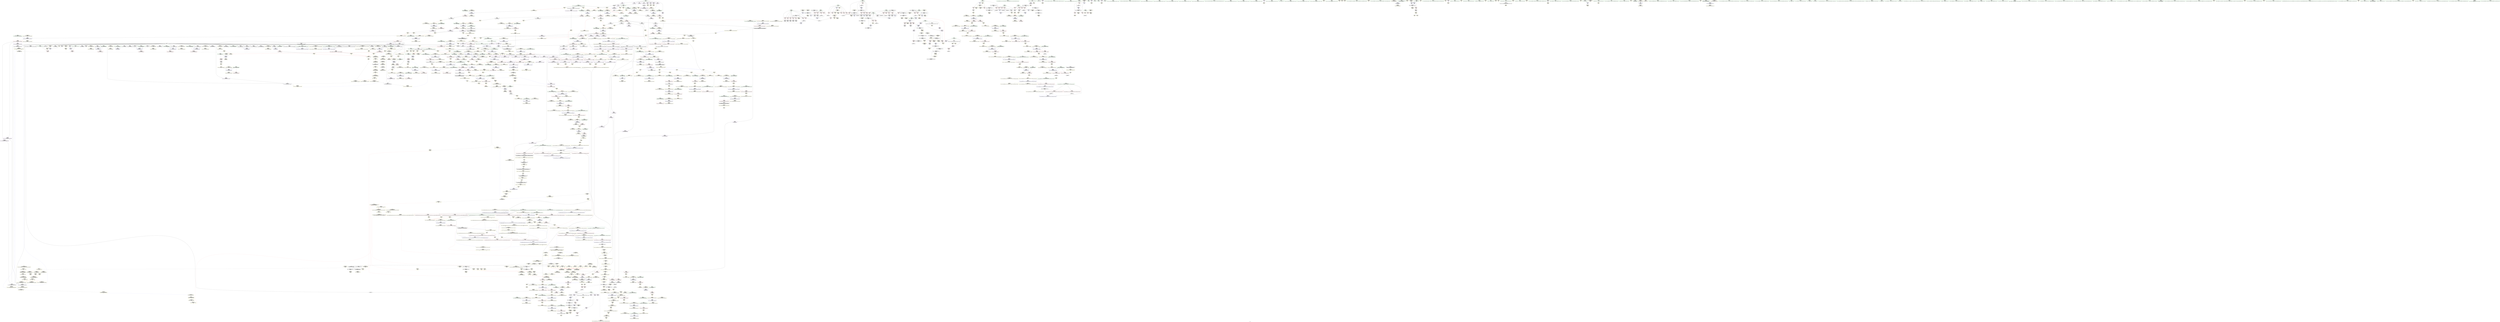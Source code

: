 digraph "SVFG" {
	label="SVFG";

	Node0x55b45957dc30 [shape=record,color=grey,label="{NodeID: 0\nNullPtr}"];
	Node0x55b45957dc30 -> Node0x55b4596ebff0[style=solid];
	Node0x55b45957dc30 -> Node0x55b4596ec0f0[style=solid];
	Node0x55b45957dc30 -> Node0x55b4596ec1c0[style=solid];
	Node0x55b45957dc30 -> Node0x55b4596ec290[style=solid];
	Node0x55b45957dc30 -> Node0x55b4596f4650[style=solid];
	Node0x55b45957dc30 -> Node0x55b4596f4720[style=solid];
	Node0x55b45957dc30 -> Node0x55b4596f47f0[style=solid];
	Node0x55b45957dc30 -> Node0x55b4596f48c0[style=solid];
	Node0x55b45957dc30 -> Node0x55b4596f4990[style=solid];
	Node0x55b45957dc30 -> Node0x55b4596f4a60[style=solid];
	Node0x55b45957dc30 -> Node0x55b4596f4b30[style=solid];
	Node0x55b45957dc30 -> Node0x55b4596f4c00[style=solid];
	Node0x55b45957dc30 -> Node0x55b4596f4cd0[style=solid];
	Node0x55b45957dc30 -> Node0x55b4596f4da0[style=solid];
	Node0x55b45957dc30 -> Node0x55b4596f4e70[style=solid];
	Node0x55b45957dc30 -> Node0x55b4596f4f40[style=solid];
	Node0x55b45957dc30 -> Node0x55b4596f5010[style=solid];
	Node0x55b45957dc30 -> Node0x55b4596f50e0[style=solid];
	Node0x55b45957dc30 -> Node0x55b4596f51b0[style=solid];
	Node0x55b45957dc30 -> Node0x55b4596f5280[style=solid];
	Node0x55b45957dc30 -> Node0x55b4596f5350[style=solid];
	Node0x55b45957dc30 -> Node0x55b4596f5420[style=solid];
	Node0x55b45957dc30 -> Node0x55b4596f54f0[style=solid];
	Node0x55b45957dc30 -> Node0x55b4596f55c0[style=solid];
	Node0x55b45957dc30 -> Node0x55b4596f5690[style=solid];
	Node0x55b45957dc30 -> Node0x55b4596f5760[style=solid];
	Node0x55b45957dc30 -> Node0x55b4596f5830[style=solid];
	Node0x55b45957dc30 -> Node0x55b45970b5d0[style=solid];
	Node0x55b45957dc30 -> Node0x55b45970dd00[style=solid];
	Node0x55b45957dc30 -> Node0x55b45970ddd0[style=solid];
	Node0x55b45957dc30 -> Node0x55b45970dea0[style=solid];
	Node0x55b45957dc30 -> Node0x55b45970fa40[style=solid];
	Node0x55b45957dc30 -> Node0x55b45970fb10[style=solid];
	Node0x55b45957dc30 -> Node0x55b45970fbe0[style=solid];
	Node0x55b45957dc30 -> Node0x55b459713a70[style=solid];
	Node0x55b45957dc30 -> Node0x55b45971c970[style=solid];
	Node0x55b45957dc30 -> Node0x55b459728340[style=solid];
	Node0x55b45957dc30 -> Node0x55b45972bd00[style=solid];
	Node0x55b4596fcb80 [shape=record,color=yellow,style=double,label="{NodeID: 775\nAPARM(237)\nCS[]|{<s0>18}}"];
	Node0x55b4596fcb80:s0 -> Node0x55b459726030[style=solid,color=red];
	Node0x55b459714fe0 [shape=record,color=yellow,style=double,label="{NodeID: 1550\nCSMU(74V_1)\npts\{2360000 2360001 2360002 \}\nCS[]|{<s0>75}}"];
	Node0x55b459714fe0:s0 -> Node0x55b4597677f0[style=dashed,color=red];
	Node0x55b4596f35e0 [shape=record,color=red,label="{NodeID: 443\n207\<--161\n\<--i\n_Z3dfsi\n}"];
	Node0x55b4596f35e0 -> Node0x55b4596f6860[style=solid];
	Node0x55b459766dc0 [shape=record,color=yellow,style=double,label="{NodeID: 1218\n271V_1 = ENCHI(MR_271V_0)\npts\{1045 \}\nFun[_ZNSt27__uninitialized_default_n_1ILb1EE18__uninit_default_nIPimEET_S3_T0_]}"];
	Node0x55b459766dc0 -> Node0x55b459710f60[style=dashed];
	Node0x55b4596e7640 [shape=record,color=green,label="{NodeID: 111\n680\<--681\n__last.addr\<--__last.addr_field_insensitive\n_ZSt8_DestroyIPiEvT_S1_\n}"];
	Node0x55b4596e7640 -> Node0x55b459706c20[style=solid];
	Node0x55b4596e7640 -> Node0x55b45970e6c0[style=solid];
	Node0x55b45971de90 [shape=record,color=yellow,style=double,label="{NodeID: 886\nAPARM(1170)\nCS[]|{<s0>78}}"];
	Node0x55b45971de90:s0 -> Node0x55b459723e40[style=solid,color=red];
	Node0x55b459708fe0 [shape=record,color=red,label="{NodeID: 554\n1072\<--1061\n\<--__n.addr\n_ZSt6fill_nIPimiET_S1_T0_RKT1_\n}"];
	Node0x55b459708fe0 -> Node0x55b45971d330[style=solid];
	Node0x55b45976ea20 [shape=record,color=yellow,style=double,label="{NodeID: 1329\nRETMU(193V_2)\npts\{765 \}\nFun[_ZN9__gnu_cxx13new_allocatorIiE10deallocateEPim]}"];
	Node0x55b4596ebd20 [shape=record,color=green,label="{NodeID: 222\n1348\<--1349\n_ZSt4moveIRSaIiEEONSt16remove_referenceIT_E4typeEOS3_\<--_ZSt4moveIRSaIiEEONSt16remove_referenceIT_E4typeEOS3__field_insensitive\n}"];
	Node0x55b459724260 [shape=record,color=yellow,style=double,label="{NodeID: 997\nFPARM(873)\nFun[_ZNSt12_Vector_baseIiSaIiEE17_M_create_storageEm]}"];
	Node0x55b459724260 -> Node0x55b45970fcb0[style=solid];
	Node0x55b45970ead0 [shape=record,color=blue,label="{NodeID: 665\n708\<--703\n__n.addr\<--__n\n_ZNSt12_Vector_baseIiSaIiEE13_M_deallocateEPim\n}"];
	Node0x55b45970ead0 -> Node0x55b459706f60[style=dashed];
	Node0x55b45970ead0 -> Node0x55b459774310[style=dashed];
	Node0x55b4597755c0 [shape=record,color=yellow,style=double,label="{NodeID: 1440\nRETMU(312V_2)\npts\{1309 \}\nFun[_ZSt4swapIPiENSt9enable_ifIXsr6__and_ISt6__not_ISt15__is_tuple_likeIT_EESt21is_move_constructibleIS4_ESt18is_move_assignableIS4_EEE5valueEvE4typeERS4_SD_]}"];
	Node0x55b4596f9b90 [shape=record,color=purple,label="{NodeID: 333\n44\<--4\n\<--_ZStL8__ioinit\n__cxx_global_var_init\n}"];
	Node0x55b4596f9b90 -> Node0x55b459713730[style=solid];
	Node0x55b459756540 [shape=record,color=black,label="{NodeID: 1108\nMR_72V_2 = PHI(MR_72V_3, MR_72V_1, )\npts\{160000 190000 \}\n}"];
	Node0x55b459756540 -> Node0x55b459757e70[style=dashed];
	Node0x55b459756540 -> Node0x55b459778e50[style=dashed];
	Node0x55b4596e3340 [shape=record,color=green,label="{NodeID: 1\n7\<--1\n__dso_handle\<--dummyObj\nGlob }"];
	Node0x55b4596fcc50 [shape=record,color=yellow,style=double,label="{NodeID: 776\nAPARM(256)\nCS[]}"];
	Node0x55b4597150c0 [shape=record,color=yellow,style=double,label="{NodeID: 1551\nCSMU(2V_3)\npts\{100000 100001 100002 \}\nCS[]|{<s0>79|<s1>79|<s2>79}}"];
	Node0x55b4597150c0:s0 -> Node0x55b459763830[style=dashed,color=red];
	Node0x55b4597150c0:s1 -> Node0x55b459763970[style=dashed,color=red];
	Node0x55b4597150c0:s2 -> Node0x55b459763ab0[style=dashed,color=red];
	Node0x55b4596f36b0 [shape=record,color=red,label="{NodeID: 444\n215\<--161\n\<--i\n_Z3dfsi\n}"];
	Node0x55b4596f36b0 -> Node0x55b459729480[style=solid];
	Node0x55b459766ea0 [shape=record,color=yellow,style=double,label="{NodeID: 1219\n197V_1 = ENCHI(MR_197V_0)\npts\{790 \}\nFun[_ZNSt12_Vector_baseIiSaIiEEC2EmRKS0_]}"];
	Node0x55b459766ea0 -> Node0x55b45970f220[style=dashed];
	Node0x55b4596e7710 [shape=record,color=green,label="{NodeID: 112\n687\<--688\n_ZNSt12_Destroy_auxILb1EE9__destroyIPiEEvT_S3_\<--_ZNSt12_Destroy_auxILb1EE9__destroyIPiEEvT_S3__field_insensitive\n}"];
	Node0x55b45971df60 [shape=record,color=yellow,style=double,label="{NodeID: 887\nAPARM(1134)\nCS[]|{<s0>79}}"];
	Node0x55b45971df60:s0 -> Node0x55b4597211a0[style=solid,color=red];
	Node0x55b4597090b0 [shape=record,color=red,label="{NodeID: 555\n1073\<--1063\n\<--__value.addr\n_ZSt6fill_nIPimiET_S1_T0_RKT1_\n}"];
	Node0x55b4597090b0 -> Node0x55b45971d400[style=solid];
	Node0x55b45976eb00 [shape=record,color=yellow,style=double,label="{NodeID: 1330\nRETMU(63V_2)\npts\{984 \}\nFun[_ZSt6fill_nIPimiET_S1_T0_RKT1_]|{<s0>68}}"];
	Node0x55b45976eb00:s0 -> Node0x55b45971bab0[style=dashed,color=blue];
	Node0x55b4596ebe20 [shape=record,color=green,label="{NodeID: 223\n1354\<--1355\n__t.addr\<--__t.addr_field_insensitive\n_ZSt4moveIRSaIiEEONSt16remove_referenceIT_E4typeEOS3_\n}"];
	Node0x55b4596ebe20 -> Node0x55b45970b130[style=solid];
	Node0x55b4596ebe20 -> Node0x55b459712e40[style=solid];
	Node0x55b459724350 [shape=record,color=yellow,style=double,label="{NodeID: 998\nFPARM(874)\nFun[_ZNSt12_Vector_baseIiSaIiEE17_M_create_storageEm]}"];
	Node0x55b459724350 -> Node0x55b45970fd80[style=solid];
	Node0x55b45970eba0 [shape=record,color=blue,label="{NodeID: 666\n728\<--727\nthis.addr\<--this\n_ZNSt12_Vector_baseIiSaIiEE12_Vector_implD2Ev\n}"];
	Node0x55b45970eba0 -> Node0x55b459707030[style=dashed];
	Node0x55b45970eba0 -> Node0x55b4597752c0[style=dashed];
	Node0x55b4597756a0 [shape=record,color=yellow,style=double,label="{NodeID: 1441\nRETMU(2V_2)\npts\{100000 100001 100002 \}\nFun[_ZSt4swapIPiENSt9enable_ifIXsr6__and_ISt6__not_ISt15__is_tuple_likeIT_EESt21is_move_constructibleIS4_ESt18is_move_assignableIS4_EEE5valueEvE4typeERS4_SD_]|{<s0>85|<s1>86|<s2>87}}"];
	Node0x55b4597756a0:s0 -> Node0x55b45975f300[style=dashed,color=blue];
	Node0x55b4597756a0:s1 -> Node0x55b45975f4c0[style=dashed,color=blue];
	Node0x55b4597756a0:s2 -> Node0x55b45975f680[style=dashed,color=blue];
	Node0x55b4596f9c60 [shape=record,color=purple,label="{NodeID: 334\n63\<--8\n\<--a\n__cxx_global_var_init.1\n}"];
	Node0x55b4596f9c60 -> Node0x55b459727da0[style=solid];
	Node0x55b459756a70 [shape=record,color=black,label="{NodeID: 1109\nMR_74V_2 = PHI(MR_74V_3, MR_74V_1, )\npts\{2360000 2360001 2360002 \}\n}"];
	Node0x55b459756a70 -> Node0x55b45975b0a0[style=dashed];
	Node0x55b459756a70 -> Node0x55b459778f60[style=dashed];
	Node0x55b4596e3680 [shape=record,color=green,label="{NodeID: 2\n21\<--1\n\<--dummyObj\nCan only get source location for instruction, argument, global var or function.}"];
	Node0x55b4596fcd20 [shape=record,color=yellow,style=double,label="{NodeID: 777\nAPARM(229)\nCS[]}"];
	Node0x55b459715220 [shape=record,color=yellow,style=double,label="{NodeID: 1552\nCSMU(129V_3)\npts\{11350000 11350001 11350002 \}\nCS[]|{<s0>79|<s1>79|<s2>79}}"];
	Node0x55b459715220:s0 -> Node0x55b459763830[style=dashed,color=red];
	Node0x55b459715220:s1 -> Node0x55b459763970[style=dashed,color=red];
	Node0x55b459715220:s2 -> Node0x55b459763ab0[style=dashed,color=red];
	Node0x55b4596f3780 [shape=record,color=red,label="{NodeID: 445\n181\<--180\n\<--arrayidx4\n_Z3dfsi\n}"];
	Node0x55b4596f3780 -> Node0x55b45972a800[style=solid];
	Node0x55b459766fb0 [shape=record,color=yellow,style=double,label="{NodeID: 1220\n199V_1 = ENCHI(MR_199V_0)\npts\{792 \}\nFun[_ZNSt12_Vector_baseIiSaIiEEC2EmRKS0_]}"];
	Node0x55b459766fb0 -> Node0x55b45970f2f0[style=dashed];
	Node0x55b4596e7810 [shape=record,color=green,label="{NodeID: 113\n693\<--694\n.addr\<--.addr_field_insensitive\n_ZNSt12_Destroy_auxILb1EE9__destroyIPiEEvT_S3_\n}"];
	Node0x55b4596e7810 -> Node0x55b45970e790[style=solid];
	Node0x55b45971e030 [shape=record,color=yellow,style=double,label="{NodeID: 888\nAPARM(1134)\nCS[]|{<s0>80}}"];
	Node0x55b45971e030:s0 -> Node0x55b4597211a0[style=solid,color=red];
	Node0x55b459709180 [shape=record,color=red,label="{NodeID: 556\n1105\<--1082\n\<--__first.addr\n_ZSt10__fill_n_aIPimiEN9__gnu_cxx11__enable_ifIXsr11__is_scalarIT1_EE7__valueET_E6__typeES4_T0_RKS3_\n}"];
	Node0x55b459709180 -> Node0x55b4597116b0[style=solid];
	Node0x55b45976ec10 [shape=record,color=yellow,style=double,label="{NodeID: 1331\nRETMU(271V_1)\npts\{1045 \}\nFun[_ZSt6fill_nIPimiET_S1_T0_RKT1_]}"];
	Node0x55b4596ebef0 [shape=record,color=green,label="{NodeID: 224\n35\<--1359\n_GLOBAL__sub_I_AS1_2_0.cpp\<--_GLOBAL__sub_I_AS1_2_0.cpp_field_insensitive\n}"];
	Node0x55b4596ebef0 -> Node0x55b45970b4d0[style=solid];
	Node0x55b459724440 [shape=record,color=yellow,style=double,label="{NodeID: 999\nFPARM(1336)\nFun[_ZSt18__do_alloc_on_moveISaIiEEvRT_S2_St17integral_constantIbLb1EE]}"];
	Node0x55b459724440 -> Node0x55b459712ca0[style=solid];
	Node0x55b45970ec70 [shape=record,color=blue,label="{NodeID: 667\n739\<--736\n__a.addr\<--__a\n_ZNSt16allocator_traitsISaIiEE10deallocateERS0_Pim\n}"];
	Node0x55b45970ec70 -> Node0x55b459707100[style=dashed];
	Node0x55b45970ec70 -> Node0x55b45976d960[style=dashed];
	Node0x55b459775780 [shape=record,color=yellow,style=double,label="{NodeID: 1442\nRETMU(315V_2)\npts\{2360000 2360001 2360002 11350000 11350001 11350002 \}\nFun[_ZSt4swapIPiENSt9enable_ifIXsr6__and_ISt6__not_ISt15__is_tuple_likeIT_EESt21is_move_constructibleIS4_ESt18is_move_assignableIS4_EEE5valueEvE4typeERS4_SD_]|{<s0>85|<s1>86|<s2>87}}"];
	Node0x55b459775780:s0 -> Node0x55b45975f300[style=dashed,color=blue];
	Node0x55b459775780:s1 -> Node0x55b45975f4c0[style=dashed,color=blue];
	Node0x55b459775780:s2 -> Node0x55b45975f680[style=dashed,color=blue];
	Node0x55b4596f9d30 [shape=record,color=purple,label="{NodeID: 335\n70\<--8\n\<--a\n__cxx_global_var_init.1\n}"];
	Node0x55b459756f70 [shape=record,color=black,label="{NodeID: 1110\nMR_2V_2 = PHI(MR_2V_3, MR_2V_1, )\npts\{100000 100001 100002 \}\n}"];
	Node0x55b459756f70 -> Node0x55b4597797f0[style=dashed];
	Node0x55b4596e3740 [shape=record,color=green,label="{NodeID: 3\n25\<--1\n.str\<--dummyObj\nGlob }"];
	Node0x55b4596fcdf0 [shape=record,color=yellow,style=double,label="{NodeID: 778\nAPARM(267)\nCS[]}"];
	Node0x55b459715300 [shape=record,color=yellow,style=double,label="{NodeID: 1553\nCSMU(2V_3)\npts\{100000 100001 100002 \}\nCS[]|{<s0>80|<s1>80|<s2>80}}"];
	Node0x55b459715300:s0 -> Node0x55b459763830[style=dashed,color=red];
	Node0x55b459715300:s1 -> Node0x55b459763970[style=dashed,color=red];
	Node0x55b459715300:s2 -> Node0x55b459763ab0[style=dashed,color=red];
	Node0x55b4596f3850 [shape=record,color=red,label="{NodeID: 446\n187\<--186\n\<--arrayidx6\n_Z3dfsi\n}"];
	Node0x55b4596f3850 -> Node0x55b45972a380[style=solid];
	Node0x55b459767090 [shape=record,color=yellow,style=double,label="{NodeID: 1221\n201V_1 = ENCHI(MR_201V_0)\npts\{794 \}\nFun[_ZNSt12_Vector_baseIiSaIiEEC2EmRKS0_]}"];
	Node0x55b459767090 -> Node0x55b45970f3c0[style=dashed];
	Node0x55b4596ec330 [shape=record,color=green,label="{NodeID: 114\n695\<--696\n.addr1\<--.addr1_field_insensitive\n_ZNSt12_Destroy_auxILb1EE9__destroyIPiEEvT_S3_\n}"];
	Node0x55b4596ec330 -> Node0x55b45970e860[style=solid];
	Node0x55b45971e100 [shape=record,color=yellow,style=double,label="{NodeID: 889\nAPARM(1183)\nCS[]|{<s0>81}}"];
	Node0x55b45971e100:s0 -> Node0x55b459724890[style=solid,color=red];
	Node0x55b459709250 [shape=record,color=red,label="{NodeID: 557\n1112\<--1082\n\<--__first.addr\n_ZSt10__fill_n_aIPimiEN9__gnu_cxx11__enable_ifIXsr11__is_scalarIT1_EE7__valueET_E6__typeES4_T0_RKS3_\n}"];
	Node0x55b459709250 -> Node0x55b4596f1700[style=solid];
	Node0x55b45976ecf0 [shape=record,color=yellow,style=double,label="{NodeID: 1332\nRETMU(275V_2)\npts\{1060 \}\nFun[_ZSt6fill_nIPimiET_S1_T0_RKT1_]}"];
	Node0x55b4596ebff0 [shape=record,color=black,label="{NodeID: 225\n2\<--3\ndummyVal\<--dummyVal\n}"];
	Node0x55b459724530 [shape=record,color=yellow,style=double,label="{NodeID: 1000\nFPARM(1337)\nFun[_ZSt18__do_alloc_on_moveISaIiEEvRT_S2_St17integral_constantIbLb1EE]}"];
	Node0x55b459724530 -> Node0x55b459712d70[style=solid];
	Node0x55b45970ed40 [shape=record,color=blue,label="{NodeID: 668\n741\<--737\n__p.addr\<--__p\n_ZNSt16allocator_traitsISaIiEE10deallocateERS0_Pim\n}"];
	Node0x55b45970ed40 -> Node0x55b4597071d0[style=dashed];
	Node0x55b45970ed40 -> Node0x55b45976da70[style=dashed];
	Node0x55b459775890 [shape=record,color=yellow,style=double,label="{NodeID: 1443\nRETMU(117V_2)\npts\{1121 \}\nFun[_ZSt12__niter_baseIPiET_S1_]}"];
	Node0x55b4596f9e00 [shape=record,color=purple,label="{NodeID: 336\n71\<--8\n\<--a\n__cxx_global_var_init.1\n}"];
	Node0x55b4596f9e00 -> Node0x55b45972af80[style=solid];
	Node0x55b459757470 [shape=record,color=black,label="{NodeID: 1111\nMR_59V_4 = PHI(MR_59V_6, MR_59V_3, )\npts\{252 \}\n}"];
	Node0x55b459757470 -> Node0x55b459705150[style=dashed];
	Node0x55b459757470 -> Node0x55b459705220[style=dashed];
	Node0x55b459757470 -> Node0x55b45970cf30[style=dashed];
	Node0x55b459757470 -> Node0x55b459754240[style=dashed];
	Node0x55b459757470 -> Node0x55b45975c9a0[style=dashed];
	Node0x55b4596e3800 [shape=record,color=green,label="{NodeID: 4\n27\<--1\n.str.2\<--dummyObj\nGlob }"];
	Node0x55b4596fcec0 [shape=record,color=yellow,style=double,label="{NodeID: 779\nAPARM(266)\nCS[]}"];
	Node0x55b459715460 [shape=record,color=yellow,style=double,label="{NodeID: 1554\nCSMU(129V_3)\npts\{11350000 11350001 11350002 \}\nCS[]|{<s0>80|<s1>80|<s2>80}}"];
	Node0x55b459715460:s0 -> Node0x55b459763830[style=dashed,color=red];
	Node0x55b459715460:s1 -> Node0x55b459763970[style=dashed,color=red];
	Node0x55b459715460:s2 -> Node0x55b459763ab0[style=dashed,color=red];
	Node0x55b4596f3920 [shape=record,color=red,label="{NodeID: 447\n194\<--193\n\<--arrayidx9\n_Z3dfsi\n}"];
	Node0x55b4596f3920 -> Node0x55b4596f66c0[style=solid];
	Node0x55b459767170 [shape=record,color=yellow,style=double,label="{NodeID: 1222\n203V_1 = ENCHI(MR_203V_0)\npts\{796 \}\nFun[_ZNSt12_Vector_baseIiSaIiEEC2EmRKS0_]}"];
	Node0x55b459767170 -> Node0x55b45970f490[style=dashed];
	Node0x55b459767170 -> Node0x55b459772ed0[style=dashed];
	Node0x55b4596ec400 [shape=record,color=green,label="{NodeID: 115\n704\<--705\nthis.addr\<--this.addr_field_insensitive\n_ZNSt12_Vector_baseIiSaIiEE13_M_deallocateEPim\n}"];
	Node0x55b4596ec400 -> Node0x55b459706cf0[style=solid];
	Node0x55b4596ec400 -> Node0x55b45970e930[style=solid];
	Node0x55b45971e1d0 [shape=record,color=yellow,style=double,label="{NodeID: 890\nAPARM(1199)\nCS[]|{<s0>82}}"];
	Node0x55b45971e1d0:s0 -> Node0x55b459720f30[style=solid,color=red];
	Node0x55b459709320 [shape=record,color=red,label="{NodeID: 558\n1116\<--1082\n\<--__first.addr\n_ZSt10__fill_n_aIPimiEN9__gnu_cxx11__enable_ifIXsr11__is_scalarIT1_EE7__valueET_E6__typeES4_T0_RKS3_\n}"];
	Node0x55b459709320 -> Node0x55b4596f8dc0[style=solid];
	Node0x55b45976edd0 [shape=record,color=yellow,style=double,label="{NodeID: 1333\nRETMU(277V_2)\npts\{1062 \}\nFun[_ZSt6fill_nIPimiET_S1_T0_RKT1_]}"];
	Node0x55b4596ec0f0 [shape=record,color=black,label="{NodeID: 226\n89\<--3\n\<--dummyVal\n_ZNSt6vectorIiSaIiEEC2Ev\n}"];
	Node0x55b459724620 [shape=record,color=yellow,style=double,label="{NodeID: 1001\nFPARM(676)\nFun[_ZSt8_DestroyIPiEvT_S1_]}"];
	Node0x55b459724620 -> Node0x55b45970e5f0[style=solid];
	Node0x55b45970ee10 [shape=record,color=blue,label="{NodeID: 669\n743\<--738\n__n.addr\<--__n\n_ZNSt16allocator_traitsISaIiEE10deallocateERS0_Pim\n}"];
	Node0x55b45970ee10 -> Node0x55b4597072a0[style=dashed];
	Node0x55b45970ee10 -> Node0x55b45976db50[style=dashed];
	Node0x55b4597759a0 [shape=record,color=yellow,style=double,label="{NodeID: 1444\nRETMU(236V_2)\npts\{921 \}\nFun[_ZNSt12_Vector_baseIiSaIiEE11_M_allocateEm]}"];
	Node0x55b4596f9ed0 [shape=record,color=purple,label="{NodeID: 337\n100\<--8\n\<--a\n__cxx_global_array_dtor\n}"];
	Node0x55b459757970 [shape=record,color=black,label="{NodeID: 1112\nMR_61V_4 = PHI(MR_61V_5, MR_61V_3, )\npts\{254 \}\n}"];
	Node0x55b459757970 -> Node0x55b4597052f0[style=dashed];
	Node0x55b459757970 -> Node0x55b4597053c0[style=dashed];
	Node0x55b459757970 -> Node0x55b459705490[style=dashed];
	Node0x55b459757970 -> Node0x55b45970d000[style=dashed];
	Node0x55b459757970 -> Node0x55b459754740[style=dashed];
	Node0x55b4596e4070 [shape=record,color=green,label="{NodeID: 5\n29\<--1\n.str.3\<--dummyObj\nGlob }"];
	Node0x55b4596fcf90 [shape=record,color=yellow,style=double,label="{NodeID: 780\nAPARM(271)\nCS[]}"];
	Node0x55b459715540 [shape=record,color=yellow,style=double,label="{NodeID: 1555\nCSMU(129V_1)\npts\{11350000 11350001 11350002 \}\nCS[]|{<s0>84}}"];
	Node0x55b459715540:s0 -> Node0x55b459761c00[style=dashed,color=red];
	Node0x55b4596f39f0 [shape=record,color=red,label="{NodeID: 448\n197\<--196\n\<--arrayidx11\n_Z3dfsi\n}"];
	Node0x55b4596f39f0 -> Node0x55b45972b100[style=solid];
	Node0x55b459767250 [shape=record,color=yellow,style=double,label="{NodeID: 1223\n205V_1 = ENCHI(MR_205V_0)\npts\{798 \}\nFun[_ZNSt12_Vector_baseIiSaIiEEC2EmRKS0_]}"];
	Node0x55b459767250 -> Node0x55b45970f560[style=dashed];
	Node0x55b459767250 -> Node0x55b459772fb0[style=dashed];
	Node0x55b4596ec4d0 [shape=record,color=green,label="{NodeID: 116\n706\<--707\n__p.addr\<--__p.addr_field_insensitive\n_ZNSt12_Vector_baseIiSaIiEE13_M_deallocateEPim\n}"];
	Node0x55b4596ec4d0 -> Node0x55b459706dc0[style=solid];
	Node0x55b4596ec4d0 -> Node0x55b459706e90[style=solid];
	Node0x55b4596ec4d0 -> Node0x55b45970ea00[style=solid];
	Node0x55b45971e2a0 [shape=record,color=yellow,style=double,label="{NodeID: 891\nAPARM(1194)\nCS[]|{<s0>83}}"];
	Node0x55b45971e2a0:s0 -> Node0x55b459721e00[style=solid,color=red];
	Node0x55b4597093f0 [shape=record,color=red,label="{NodeID: 559\n1098\<--1084\n\<--__n.addr\n_ZSt10__fill_n_aIPimiEN9__gnu_cxx11__enable_ifIXsr11__is_scalarIT1_EE7__valueET_E6__typeES4_T0_RKS3_\n}"];
	Node0x55b4597093f0 -> Node0x55b4597115e0[style=solid];
	Node0x55b45976eeb0 [shape=record,color=yellow,style=double,label="{NodeID: 1334\nRETMU(279V_2)\npts\{1064 \}\nFun[_ZSt6fill_nIPimiET_S1_T0_RKT1_]}"];
	Node0x55b4596ec1c0 [shape=record,color=black,label="{NodeID: 227\n90\<--3\n\<--dummyVal\n_ZNSt6vectorIiSaIiEEC2Ev\n}"];
	Node0x55b4596ec1c0 -> Node0x55b459713ce0[style=solid];
	Node0x55b459724710 [shape=record,color=yellow,style=double,label="{NodeID: 1002\nFPARM(677)\nFun[_ZSt8_DestroyIPiEvT_S1_]}"];
	Node0x55b459724710 -> Node0x55b45970e6c0[style=solid];
	Node0x55b45970eee0 [shape=record,color=blue,label="{NodeID: 670\n760\<--757\nthis.addr\<--this\n_ZN9__gnu_cxx13new_allocatorIiE10deallocateEPim\n}"];
	Node0x55b45970eee0 -> Node0x55b459707370[style=dashed];
	Node0x55b45970eee0 -> Node0x55b45976e830[style=dashed];
	Node0x55b459775ab0 [shape=record,color=yellow,style=double,label="{NodeID: 1445\nRETMU(238V_2)\npts\{923 \}\nFun[_ZNSt12_Vector_baseIiSaIiEE11_M_allocateEm]}"];
	Node0x55b4596f9fa0 [shape=record,color=purple,label="{NodeID: 338\n101\<--8\n\<--a\n__cxx_global_array_dtor\n}"];
	Node0x55b4596f9fa0 -> Node0x55b4597288e0[style=solid];
	Node0x55b459757e70 [shape=record,color=black,label="{NodeID: 1113\nMR_72V_3 = PHI(MR_72V_4, MR_72V_2, )\npts\{160000 190000 \}\n}"];
	Node0x55b459757e70 -> Node0x55b459756540[style=dashed];
	Node0x55b459757e70 -> Node0x55b45977b470[style=dashed];
	Node0x55b4596e4100 [shape=record,color=green,label="{NodeID: 6\n31\<--1\n.str.4\<--dummyObj\nGlob }"];
	Node0x55b4596fd060 [shape=record,color=yellow,style=double,label="{NodeID: 781\nAPARM(20)\nCS[]}"];
	Node0x55b4597156a0 [shape=record,color=yellow,style=double,label="{NodeID: 1556\nCSMU(144V_1)\npts\{100000 100001 100002 2360000 2360001 2360002 11350000 11350001 11350002 \}\nCS[]|{<s0>85|<s1>85}}"];
	Node0x55b4597156a0:s0 -> Node0x55b459769940[style=dashed,color=red];
	Node0x55b4597156a0:s1 -> Node0x55b459769a20[style=dashed,color=red];
	Node0x55b4596f3ac0 [shape=record,color=red,label="{NodeID: 449\n203\<--202\n\<--arrayidx15\n_Z3dfsi\n}"];
	Node0x55b4596f3ac0 -> Node0x55b4597134c0[style=solid];
	Node0x55b459767330 [shape=record,color=yellow,style=double,label="{NodeID: 1224\n74V_1 = ENCHI(MR_74V_0)\npts\{2360000 2360001 2360002 \}\nFun[_ZNSt12_Vector_baseIiSaIiEEC2EmRKS0_]}"];
	Node0x55b459767330 -> Node0x55b45977b580[style=dashed];
	Node0x55b4596ec5a0 [shape=record,color=green,label="{NodeID: 117\n708\<--709\n__n.addr\<--__n.addr_field_insensitive\n_ZNSt12_Vector_baseIiSaIiEE13_M_deallocateEPim\n}"];
	Node0x55b4596ec5a0 -> Node0x55b459706f60[style=solid];
	Node0x55b4596ec5a0 -> Node0x55b45970ead0[style=solid];
	Node0x55b45971e370 [shape=record,color=yellow,style=double,label="{NodeID: 892\nAPARM(1200)\nCS[]|{<s0>83}}"];
	Node0x55b45971e370:s0 -> Node0x55b459721f20[style=solid,color=red];
	Node0x55b4597094c0 [shape=record,color=red,label="{NodeID: 560\n1095\<--1086\n\<--__value.addr\n_ZSt10__fill_n_aIPimiEN9__gnu_cxx11__enable_ifIXsr11__is_scalarIT1_EE7__valueET_E6__typeES4_T0_RKS3_\n}"];
	Node0x55b4597094c0 -> Node0x55b459709800[style=solid];
	Node0x55b45976ef90 [shape=record,color=yellow,style=double,label="{NodeID: 1335\nRETMU(151V_2)\npts\{600 \}\nFun[_ZN9__gnu_cxx13new_allocatorIiEC2Ev]}"];
	Node0x55b4596ec290 [shape=record,color=black,label="{NodeID: 228\n142\<--3\n\<--dummyVal\n_ZNSt6vectorIiSaIiEED2Ev\n}"];
	Node0x55b459724890 [shape=record,color=yellow,style=double,label="{NodeID: 1003\nFPARM(571)\nFun[__clang_call_terminate]}"];
	Node0x55b459724890 -> Node0x55b4596ffc40[style=solid];
	Node0x55b45970efb0 [shape=record,color=blue,label="{NodeID: 671\n762\<--758\n__p.addr\<--__p\n_ZN9__gnu_cxx13new_allocatorIiE10deallocateEPim\n}"];
	Node0x55b45970efb0 -> Node0x55b459707440[style=dashed];
	Node0x55b45970efb0 -> Node0x55b45976e940[style=dashed];
	Node0x55b459775b90 [shape=record,color=yellow,style=double,label="{NodeID: 1446\nRETMU(250V_2)\npts\{992 \}\nFun[_ZNK9__gnu_cxx13new_allocatorIiE8max_sizeEv]}"];
	Node0x55b4596fa070 [shape=record,color=purple,label="{NodeID: 339\n108\<--8\n\<--a\n__cxx_global_array_dtor\n}"];
	Node0x55b4596fa070 -> Node0x55b45972ba00[style=solid];
	Node0x55b4597583a0 [shape=record,color=black,label="{NodeID: 1114\nMR_28V_3 = PHI(MR_28V_4, MR_28V_2, )\npts\{162 \}\n}"];
	Node0x55b4597583a0 -> Node0x55b4596f31d0[style=dashed];
	Node0x55b4597583a0 -> Node0x55b4596f32a0[style=dashed];
	Node0x55b4597583a0 -> Node0x55b4596f3370[style=dashed];
	Node0x55b4597583a0 -> Node0x55b4596f3440[style=dashed];
	Node0x55b4597583a0 -> Node0x55b4596f3510[style=dashed];
	Node0x55b4597583a0 -> Node0x55b4596f35e0[style=dashed];
	Node0x55b4597583a0 -> Node0x55b4596f36b0[style=dashed];
	Node0x55b4597583a0 -> Node0x55b45970bef0[style=dashed];
	Node0x55b4597583a0 -> Node0x55b45976e3a0[style=dashed];
	Node0x55b4596e4190 [shape=record,color=green,label="{NodeID: 7\n34\<--1\n\<--dummyObj\nCan only get source location for instruction, argument, global var or function.}"];
	Node0x55b4596fd130 [shape=record,color=yellow,style=double,label="{NodeID: 782\nAPARM(23)\nCS[]}"];
	Node0x55b459715860 [shape=record,color=yellow,style=double,label="{NodeID: 1557\nCSMU(144V_2)\npts\{100000 100001 100002 2360000 2360001 2360002 11350000 11350001 11350002 \}\nCS[]|{<s0>86|<s1>86}}"];
	Node0x55b459715860:s0 -> Node0x55b459769940[style=dashed,color=red];
	Node0x55b459715860:s1 -> Node0x55b459769a20[style=dashed,color=red];
	Node0x55b4596f3b90 [shape=record,color=red,label="{NodeID: 450\n263\<--229\n\<--tn\nmain\n}"];
	Node0x55b4596f3b90 -> Node0x55b45972b880[style=solid];
	Node0x55b459767410 [shape=record,color=yellow,style=double,label="{NodeID: 1225\n293V_1 = ENCHI(MR_293V_0)\npts\{1250 \}\nFun[_ZSt15__alloc_on_moveISaIiEEvRT_S2_]}"];
	Node0x55b459767410 -> Node0x55b459712210[style=dashed];
	Node0x55b4596ec670 [shape=record,color=green,label="{NodeID: 118\n722\<--723\n_ZNSt16allocator_traitsISaIiEE10deallocateERS0_Pim\<--_ZNSt16allocator_traitsISaIiEE10deallocateERS0_Pim_field_insensitive\n}"];
	Node0x55b45971e440 [shape=record,color=yellow,style=double,label="{NodeID: 893\nAPARM(1215)\nCS[]|{<s0>84}}"];
	Node0x55b45971e440:s0 -> Node0x55b459726120[style=solid,color=red];
	Node0x55b459709590 [shape=record,color=red,label="{NodeID: 561\n1104\<--1088\n\<--__tmp\n_ZSt10__fill_n_aIPimiEN9__gnu_cxx11__enable_ifIXsr11__is_scalarIT1_EE7__valueET_E6__typeES4_T0_RKS3_\n}"];
	Node0x55b459709590 -> Node0x55b4597116b0[style=solid];
	Node0x55b45976f0a0 [shape=record,color=yellow,style=double,label="{NodeID: 1336\nRETMU(297V_2)\npts\{1266 \}\nFun[_ZNKSt12_Vector_baseIiSaIiEE19_M_get_Tp_allocatorEv]}"];
	Node0x55b4596f4650 [shape=record,color=black,label="{NodeID: 229\n143\<--3\n\<--dummyVal\n_ZNSt6vectorIiSaIiEED2Ev\n}"];
	Node0x55b4596f4650 -> Node0x55b45970b940[style=solid];
	Node0x55b459724a10 [shape=record,color=yellow,style=double,label="{NodeID: 1004\nFPARM(701)\nFun[_ZNSt12_Vector_baseIiSaIiEE13_M_deallocateEPim]}"];
	Node0x55b459724a10 -> Node0x55b45970e930[style=solid];
	Node0x55b45970f080 [shape=record,color=blue,label="{NodeID: 672\n764\<--759\n.addr\<--\n_ZN9__gnu_cxx13new_allocatorIiE10deallocateEPim\n}"];
	Node0x55b45970f080 -> Node0x55b45976ea20[style=dashed];
	Node0x55b459775ca0 [shape=record,color=yellow,style=double,label="{NodeID: 1447\nRETMU(93V_2)\npts\{2360002 \}\nFun[_ZNSt6vectorIiSaIiEEC2EmRKS0_]|{<s0>18}}"];
	Node0x55b459775ca0:s0 -> Node0x55b459716500[style=dashed,color=blue];
	Node0x55b4596fa140 [shape=record,color=purple,label="{NodeID: 340\n289\<--8\narrayidx\<--a\nmain\n}"];
	Node0x55b4596fa140 -> Node0x55b4596fd2d0[style=solid];
	Node0x55b4597588a0 [shape=record,color=black,label="{NodeID: 1115\nMR_32V_2 = PHI(MR_32V_6, MR_32V_1, )\npts\{160000 \}\n}"];
	Node0x55b4597588a0 -> Node0x55b4596f3850[style=dashed];
	Node0x55b4597588a0 -> Node0x55b4596f3920[style=dashed];
	Node0x55b4597588a0 -> Node0x55b4596f3ac0[style=dashed];
	Node0x55b4597588a0 -> Node0x55b45975b5a0[style=dashed];
	Node0x55b4597588a0 -> Node0x55b45975dda0[style=dashed];
	Node0x55b4597588a0 -> Node0x55b4597610c0[style=dashed];
	Node0x55b4597588a0 -> Node0x55b459779630[style=dashed];
	Node0x55b4596e4220 [shape=record,color=green,label="{NodeID: 8\n168\<--1\n\<--dummyObj\nCan only get source location for instruction, argument, global var or function.}"];
	Node0x55b4596fd200 [shape=record,color=yellow,style=double,label="{NodeID: 783\nAPARM(237)\nCS[]|{<s0>17}}"];
	Node0x55b4596fd200:s0 -> Node0x55b4597255b0[style=solid,color=red];
	Node0x55b459715a20 [shape=record,color=yellow,style=double,label="{NodeID: 1558\nCSMU(144V_3)\npts\{100000 100001 100002 2360000 2360001 2360002 11350000 11350001 11350002 \}\nCS[]|{<s0>87|<s1>87}}"];
	Node0x55b459715a20:s0 -> Node0x55b459769940[style=dashed,color=red];
	Node0x55b459715a20:s1 -> Node0x55b459769a20[style=dashed,color=red];
	Node0x55b4596f3c60 [shape=record,color=red,label="{NodeID: 451\n262\<--231\n\<--tt\nmain\n}"];
	Node0x55b4596f3c60 -> Node0x55b45972b880[style=solid];
	Node0x55b459767520 [shape=record,color=yellow,style=double,label="{NodeID: 1226\n295V_1 = ENCHI(MR_295V_0)\npts\{1252 \}\nFun[_ZSt15__alloc_on_moveISaIiEEvRT_S2_]}"];
	Node0x55b459767520 -> Node0x55b4597122e0[style=dashed];
	Node0x55b4596ec740 [shape=record,color=green,label="{NodeID: 119\n728\<--729\nthis.addr\<--this.addr_field_insensitive\n_ZNSt12_Vector_baseIiSaIiEE12_Vector_implD2Ev\n}"];
	Node0x55b4596ec740 -> Node0x55b459707030[style=solid];
	Node0x55b4596ec740 -> Node0x55b45970eba0[style=solid];
	Node0x55b45971e510 [shape=record,color=yellow,style=double,label="{NodeID: 894\nAPARM(1216)\nCS[]|{<s0>84}}"];
	Node0x55b45971e510:s0 -> Node0x55b459726210[style=solid,color=red];
	Node0x55b459709660 [shape=record,color=red,label="{NodeID: 562\n1101\<--1090\n\<--__niter\n_ZSt10__fill_n_aIPimiEN9__gnu_cxx11__enable_ifIXsr11__is_scalarIT1_EE7__valueET_E6__typeES4_T0_RKS3_\n}"];
	Node0x55b459709660 -> Node0x55b45972a680[style=solid];
	Node0x55b45976f1b0 [shape=record,color=yellow,style=double,label="{NodeID: 1337\nRETMU(131V_2)\npts\{1189 \}\nFun[_ZSt4moveIRSt6vectorIiSaIiEEEONSt16remove_referenceIT_E4typeEOS5_]}"];
	Node0x55b4596f4720 [shape=record,color=black,label="{NodeID: 230\n145\<--3\n\<--dummyVal\n_ZNSt6vectorIiSaIiEED2Ev\n}"];
	Node0x55b4596f4720 -> Node0x55b45970ba10[style=solid];
	Node0x55b459724ad0 [shape=record,color=yellow,style=double,label="{NodeID: 1005\nFPARM(702)\nFun[_ZNSt12_Vector_baseIiSaIiEE13_M_deallocateEPim]}"];
	Node0x55b459724ad0 -> Node0x55b45970ea00[style=solid];
	Node0x55b45970f150 [shape=record,color=blue,label="{NodeID: 673\n780\<--779\nthis.addr\<--this\n_ZN9__gnu_cxx13new_allocatorIiED2Ev\n}"];
	Node0x55b45970f150 -> Node0x55b459707510[style=dashed];
	Node0x55b45970f150 -> Node0x55b459771280[style=dashed];
	Node0x55b459775db0 [shape=record,color=yellow,style=double,label="{NodeID: 1448\nRETMU(95V_1)\npts\{100000 100002 \}\nFun[_ZNSt6vectorIiSaIiEEC2EmRKS0_]}"];
	Node0x55b4596fa210 [shape=record,color=purple,label="{NodeID: 341\n305\<--8\narrayidx12\<--a\nmain\n}"];
	Node0x55b4596fa210 -> Node0x55b4596fd610[style=solid];
	Node0x55b459758da0 [shape=record,color=black,label="{NodeID: 1116\nMR_34V_3 = PHI(MR_34V_6, MR_34V_2, )\npts\{190000 \}\n}"];
	Node0x55b459758da0 -> Node0x55b4596f39f0[style=dashed];
	Node0x55b459758da0 -> Node0x55b45975baa0[style=dashed];
	Node0x55b459758da0 -> Node0x55b45975e2a0[style=dashed];
	Node0x55b459758da0 -> Node0x55b4597615c0[style=dashed];
	Node0x55b459758da0 -> Node0x55b459779710[style=dashed];
	Node0x55b4596e42e0 [shape=record,color=green,label="{NodeID: 9\n189\<--1\n\<--dummyObj\nCan only get source location for instruction, argument, global var or function.}"];
	Node0x55b4596fd2d0 [shape=record,color=yellow,style=double,label="{NodeID: 784\nAPARM(289)\nCS[]|{<s0>19}}"];
	Node0x55b4596fd2d0:s0 -> Node0x55b459721740[style=solid,color=red];
	Node0x55b459715be0 [shape=record,color=yellow,style=double,label="{NodeID: 1559\nCSMU(129V_1)\npts\{11350000 11350001 11350002 \}\nCS[]|{<s0>90|<s1>90|<s2>90}}"];
	Node0x55b459715be0:s0 -> Node0x55b459769120[style=dashed,color=red];
	Node0x55b459715be0:s1 -> Node0x55b459769230[style=dashed,color=red];
	Node0x55b459715be0:s2 -> Node0x55b459769340[style=dashed,color=red];
	Node0x55b4596f3d30 [shape=record,color=red,label="{NodeID: 452\n266\<--231\n\<--tt\nmain\n}"];
	Node0x55b4596f3d30 -> Node0x55b4596fcec0[style=solid];
	Node0x55b459767600 [shape=record,color=yellow,style=double,label="{NodeID: 1227\n140V_1 = ENCHI(MR_140V_0)\npts\{1225 \}\nFun[_ZNSt12_Vector_baseIiSaIiEE12_Vector_impl12_M_swap_dataERS2_]}"];
	Node0x55b459767600 -> Node0x55b459712070[style=dashed];
	Node0x55b4596ec810 [shape=record,color=green,label="{NodeID: 120\n739\<--740\n__a.addr\<--__a.addr_field_insensitive\n_ZNSt16allocator_traitsISaIiEE10deallocateERS0_Pim\n}"];
	Node0x55b4596ec810 -> Node0x55b459707100[style=solid];
	Node0x55b4596ec810 -> Node0x55b45970ec70[style=solid];
	Node0x55b45971e5e0 [shape=record,color=yellow,style=double,label="{NodeID: 895\nAPARM(1231)\nCS[]|{<s0>85}}"];
	Node0x55b45971e5e0:s0 -> Node0x55b459725850[style=solid,color=red];
	Node0x55b459709730 [shape=record,color=red,label="{NodeID: 563\n1108\<--1090\n\<--__niter\n_ZSt10__fill_n_aIPimiEN9__gnu_cxx11__enable_ifIXsr11__is_scalarIT1_EE7__valueET_E6__typeES4_T0_RKS3_\n}"];
	Node0x55b459709730 -> Node0x55b459728e80[style=solid];
	Node0x55b45976f2c0 [shape=record,color=yellow,style=double,label="{NodeID: 1338\nRETMU(10V_2)\npts\{115 \}\nFun[_ZNSt6vectorIiSaIiEED2Ev]}"];
	Node0x55b4596f47f0 [shape=record,color=black,label="{NodeID: 231\n318\<--3\n\<--dummyVal\nmain\n}"];
	Node0x55b459724b90 [shape=record,color=yellow,style=double,label="{NodeID: 1006\nFPARM(703)\nFun[_ZNSt12_Vector_baseIiSaIiEE13_M_deallocateEPim]}"];
	Node0x55b459724b90 -> Node0x55b45970ead0[style=solid];
	Node0x55b45970f220 [shape=record,color=blue,label="{NodeID: 674\n789\<--786\nthis.addr\<--this\n_ZNSt12_Vector_baseIiSaIiEEC2EmRKS0_\n}"];
	Node0x55b45970f220 -> Node0x55b4597075e0[style=dashed];
	Node0x55b45970f220 -> Node0x55b459772c00[style=dashed];
	Node0x55b459775e90 [shape=record,color=yellow,style=double,label="{NodeID: 1449\nRETMU(82V_2)\npts\{465 \}\nFun[_ZNSt6vectorIiSaIiEEC2EmRKS0_]}"];
	Node0x55b4596fa2e0 [shape=record,color=purple,label="{NodeID: 342\n366\<--8\narrayidx35\<--a\nmain\n}"];
	Node0x55b4596fa2e0 -> Node0x55b4596fe0a0[style=solid];
	Node0x55b4597592a0 [shape=record,color=black,label="{NodeID: 1117\nMR_45V_4 = PHI(MR_45V_5, MR_45V_3, )\npts\{234 \}\n}"];
	Node0x55b4597592a0 -> Node0x55b4596f3ed0[style=dashed];
	Node0x55b4597592a0 -> Node0x55b4596f3fa0[style=dashed];
	Node0x55b4597592a0 -> Node0x55b4596f4070[style=dashed];
	Node0x55b4597592a0 -> Node0x55b4596f4140[style=dashed];
	Node0x55b4597592a0 -> Node0x55b45970c640[style=dashed];
	Node0x55b4597592a0 -> Node0x55b459752940[style=dashed];
	Node0x55b4596e43e0 [shape=record,color=green,label="{NodeID: 10\n212\<--1\n\<--dummyObj\nCan only get source location for instruction, argument, global var or function.}"];
	Node0x55b4596fd3a0 [shape=record,color=yellow,style=double,label="{NodeID: 785\nAPARM(235)\nCS[]|{<s0>19}}"];
	Node0x55b4596fd3a0:s0 -> Node0x55b459721830[style=solid,color=red];
	Node0x55b459715d40 [shape=record,color=yellow,style=double,label="{NodeID: 1560\nCSMU(2V_1)\npts\{100000 100001 100002 \}\nCS[]|{<s0>96}}"];
	Node0x55b459715d40:s0 -> Node0x55b459767a40[style=dashed,color=red];
	Node0x55b4596f3e00 [shape=record,color=red,label="{NodeID: 453\n429\<--231\n\<--tt\nmain\n}"];
	Node0x55b4596f3e00 -> Node0x55b45972a200[style=solid];
	Node0x55b459767710 [shape=record,color=yellow,style=double,label="{NodeID: 1228\n142V_1 = ENCHI(MR_142V_0)\npts\{1227 \}\nFun[_ZNSt12_Vector_baseIiSaIiEE12_Vector_impl12_M_swap_dataERS2_]}"];
	Node0x55b459767710 -> Node0x55b459712140[style=dashed];
	Node0x55b4596ec8e0 [shape=record,color=green,label="{NodeID: 121\n741\<--742\n__p.addr\<--__p.addr_field_insensitive\n_ZNSt16allocator_traitsISaIiEE10deallocateERS0_Pim\n}"];
	Node0x55b4596ec8e0 -> Node0x55b4597071d0[style=solid];
	Node0x55b4596ec8e0 -> Node0x55b45970ed40[style=solid];
	Node0x55b45971e6b0 [shape=record,color=yellow,style=double,label="{NodeID: 896\nAPARM(1233)\nCS[]|{<s0>85}}"];
	Node0x55b45971e6b0:s0 -> Node0x55b4597259a0[style=solid,color=red];
	Node0x55b459709800 [shape=record,color=red,label="{NodeID: 564\n1096\<--1095\n\<--\n_ZSt10__fill_n_aIPimiEN9__gnu_cxx11__enable_ifIXsr11__is_scalarIT1_EE7__valueET_E6__typeES4_T0_RKS3_\n}"];
	Node0x55b459709800 -> Node0x55b459711510[style=solid];
	Node0x55b45976f3d0 [shape=record,color=yellow,style=double,label="{NodeID: 1339\nRETMU(12V_1)\npts\{117 \}\nFun[_ZNSt6vectorIiSaIiEED2Ev]}"];
	Node0x55b4596f48c0 [shape=record,color=black,label="{NodeID: 232\n319\<--3\n\<--dummyVal\nmain\n}"];
	Node0x55b4596f48c0 -> Node0x55b45970c4a0[style=solid];
	Node0x55b459724c50 [shape=record,color=yellow,style=double,label="{NodeID: 1007\nFPARM(560)\nFun[_ZNSt12_Vector_baseIiSaIiEEC2Ev]}"];
	Node0x55b459724c50 -> Node0x55b45970db60[style=solid];
	Node0x55b45970f2f0 [shape=record,color=blue,label="{NodeID: 675\n791\<--787\n__n.addr\<--__n\n_ZNSt12_Vector_baseIiSaIiEEC2EmRKS0_\n}"];
	Node0x55b45970f2f0 -> Node0x55b4597076b0[style=dashed];
	Node0x55b45970f2f0 -> Node0x55b459772d10[style=dashed];
	Node0x55b459775f70 [shape=record,color=yellow,style=double,label="{NodeID: 1450\nRETMU(84V_1)\npts\{467 \}\nFun[_ZNSt6vectorIiSaIiEEC2EmRKS0_]}"];
	Node0x55b4596fa3b0 [shape=record,color=purple,label="{NodeID: 343\n373\<--8\narrayidx39\<--a\nmain\n}"];
	Node0x55b4596fa3b0 -> Node0x55b4596fe240[style=solid];
	Node0x55b4597597a0 [shape=record,color=black,label="{NodeID: 1118\nMR_51V_3 = PHI(MR_51V_5, MR_51V_2, )\npts\{244 \}\n}"];
	Node0x55b4597597a0 -> Node0x55b45970c300[style=dashed];
	Node0x55b4597597a0 -> Node0x55b459752e40[style=dashed];
	Node0x55b4596e44e0 [shape=record,color=green,label="{NodeID: 11\n220\<--1\n\<--dummyObj\nCan only get source location for instruction, argument, global var or function.}"];
	Node0x55b4596fd470 [shape=record,color=yellow,style=double,label="{NodeID: 786\nAPARM(235)\nCS[]|{<s0>20}}"];
	Node0x55b4596fd470:s0 -> Node0x55b4597211a0[style=solid,color=red];
	Node0x55b459715ea0 [shape=record,color=yellow,style=double,label="{NodeID: 1561\n32V_5 = CSCHI(MR_32V_2)\npts\{160000 \}\nCS[]}"];
	Node0x55b459715ea0 -> Node0x55b45975b5a0[style=dashed];
	Node0x55b459715ea0 -> Node0x55b45975dda0[style=dashed];
	Node0x55b4596f3ed0 [shape=record,color=red,label="{NodeID: 454\n275\<--233\n\<--i\nmain\n}"];
	Node0x55b4596f3ed0 -> Node0x55b45972b700[style=solid];
	Node0x55b4597677f0 [shape=record,color=yellow,style=double,label="{NodeID: 1229\n144V_1 = ENCHI(MR_144V_0)\npts\{100000 100001 100002 2360000 2360001 2360002 11350000 11350001 11350002 \}\nFun[_ZNSt12_Vector_baseIiSaIiEE12_Vector_impl12_M_swap_dataERS2_]}"];
	Node0x55b4597677f0 -> Node0x55b4597156a0[style=dashed];
	Node0x55b4596ec9b0 [shape=record,color=green,label="{NodeID: 122\n743\<--744\n__n.addr\<--__n.addr_field_insensitive\n_ZNSt16allocator_traitsISaIiEE10deallocateERS0_Pim\n}"];
	Node0x55b4596ec9b0 -> Node0x55b4597072a0[style=solid];
	Node0x55b4596ec9b0 -> Node0x55b45970ee10[style=solid];
	Node0x55b45971e780 [shape=record,color=yellow,style=double,label="{NodeID: 897\nAPARM(1237)\nCS[]|{<s0>86}}"];
	Node0x55b45971e780:s0 -> Node0x55b459725850[style=solid,color=red];
	Node0x55b4597098d0 [shape=record,color=red,label="{NodeID: 565\n1123\<--1120\n\<--__it.addr\n_ZSt12__niter_baseIPiET_S1_\n}"];
	Node0x55b4597098d0 -> Node0x55b4596f8e90[style=solid];
	Node0x55b45976f4b0 [shape=record,color=yellow,style=double,label="{NodeID: 1340\nRETMU(14V_1)\npts\{119 \}\nFun[_ZNSt6vectorIiSaIiEED2Ev]}"];
	Node0x55b4596f4990 [shape=record,color=black,label="{NodeID: 233\n321\<--3\n\<--dummyVal\nmain\n}"];
	Node0x55b4596f4990 -> Node0x55b45970c570[style=solid];
	Node0x55b459724d40 [shape=record,color=yellow,style=double,label="{NodeID: 1008\nFPARM(1001)\nFun[_ZSt27__uninitialized_default_n_aIPimiET_S1_T0_RSaIT1_E]}"];
	Node0x55b459724d40 -> Node0x55b4597108e0[style=solid];
	Node0x55b45970f3c0 [shape=record,color=blue,label="{NodeID: 676\n793\<--788\n__a.addr\<--__a\n_ZNSt12_Vector_baseIiSaIiEEC2EmRKS0_\n}"];
	Node0x55b45970f3c0 -> Node0x55b459707780[style=dashed];
	Node0x55b45970f3c0 -> Node0x55b459772df0[style=dashed];
	Node0x55b459776050 [shape=record,color=yellow,style=double,label="{NodeID: 1451\nRETMU(86V_1)\npts\{469 \}\nFun[_ZNSt6vectorIiSaIiEEC2EmRKS0_]}"];
	Node0x55b4596fa480 [shape=record,color=purple,label="{NodeID: 344\n177\<--11\narrayidx2\<--g\n_Z3dfsi\n}"];
	Node0x55b459759ca0 [shape=record,color=black,label="{NodeID: 1119\nMR_63V_3 = PHI(MR_63V_4, MR_63V_2, )\npts\{984 \}\n}"];
	Node0x55b459759ca0 -> Node0x55b459705560[style=dashed];
	Node0x55b459759ca0 -> Node0x55b459705630[style=dashed];
	Node0x55b459759ca0 -> Node0x55b459754c40[style=dashed];
	Node0x55b459759ca0 -> Node0x55b45977a210[style=dashed];
	Node0x55b4596e45e0 [shape=record,color=green,label="{NodeID: 12\n331\<--1\n\<--dummyObj\nCan only get source location for instruction, argument, global var or function.}"];
	Node0x55b4596fd540 [shape=record,color=yellow,style=double,label="{NodeID: 787\nAPARM(237)\nCS[]|{<s0>21}}"];
	Node0x55b4596fd540:s0 -> Node0x55b459722850[style=solid,color=red];
	Node0x55b459716000 [shape=record,color=yellow,style=double,label="{NodeID: 1562\n34V_5 = CSCHI(MR_34V_3)\npts\{190000 \}\nCS[]}"];
	Node0x55b459716000 -> Node0x55b45975baa0[style=dashed];
	Node0x55b459716000 -> Node0x55b45975e2a0[style=dashed];
	Node0x55b4596f3fa0 [shape=record,color=red,label="{NodeID: 455\n287\<--233\n\<--i\nmain\n}"];
	Node0x55b4596f3fa0 -> Node0x55b4596f6ad0[style=solid];
	Node0x55b459767930 [shape=record,color=yellow,style=double,label="{NodeID: 1230\n323V_1 = ENCHI(MR_323V_0)\npts\{1355 \}\nFun[_ZSt4moveIRSaIiEEONSt16remove_referenceIT_E4typeEOS3_]}"];
	Node0x55b459767930 -> Node0x55b459712e40[style=dashed];
	Node0x55b4596eca80 [shape=record,color=green,label="{NodeID: 123\n753\<--754\n_ZN9__gnu_cxx13new_allocatorIiE10deallocateEPim\<--_ZN9__gnu_cxx13new_allocatorIiE10deallocateEPim_field_insensitive\n}"];
	Node0x55b45971e850 [shape=record,color=yellow,style=double,label="{NodeID: 898\nAPARM(1239)\nCS[]|{<s0>86}}"];
	Node0x55b45971e850:s0 -> Node0x55b4597259a0[style=solid,color=red];
	Node0x55b4597099a0 [shape=record,color=red,label="{NodeID: 566\n1144\<--1130\nthis1\<--this.addr\n_ZNSt6vectorIiSaIiEE14_M_move_assignEOS1_St17integral_constantIbLb1EE\n}"];
	Node0x55b4597099a0 -> Node0x55b4596f9030[style=solid];
	Node0x55b4597099a0 -> Node0x55b4596f9100[style=solid];
	Node0x55b4597099a0 -> Node0x55b4596f91d0[style=solid];
	Node0x55b4597099a0 -> Node0x55b4596f92a0[style=solid];
	Node0x55b45976f590 [shape=record,color=yellow,style=double,label="{NodeID: 1341\nRETMU(16V_1)\npts\{100000 2360000 11350000 \}\nFun[_ZNSt6vectorIiSaIiEED2Ev]}"];
	Node0x55b4596f4a60 [shape=record,color=black,label="{NodeID: 234\n436\<--3\nlpad.val\<--dummyVal\nmain\n}"];
	Node0x55b459724e30 [shape=record,color=yellow,style=double,label="{NodeID: 1009\nFPARM(1002)\nFun[_ZSt27__uninitialized_default_n_aIPimiET_S1_T0_RSaIT1_E]}"];
	Node0x55b459724e30 -> Node0x55b4597109b0[style=solid];
	Node0x55b45970f490 [shape=record,color=blue,label="{NodeID: 677\n795\<--814\nexn.slot\<--\n_ZNSt12_Vector_baseIiSaIiEEC2EmRKS0_\n}"];
	Node0x55b45970f490 -> Node0x55b459707850[style=dashed];
	Node0x55b459776130 [shape=record,color=yellow,style=double,label="{NodeID: 1452\nRETMU(63V_2)\npts\{984 \}\nFun[_ZNSt6vectorIiSaIiEEC2EmRKS0_]|{<s0>18}}"];
	Node0x55b459776130:s0 -> Node0x55b4597163a0[style=dashed,color=blue];
	Node0x55b4596fa550 [shape=record,color=purple,label="{NodeID: 345\n180\<--11\narrayidx4\<--g\n_Z3dfsi\n}"];
	Node0x55b4596fa550 -> Node0x55b4596f3780[style=solid];
	Node0x55b45975a1a0 [shape=record,color=black,label="{NodeID: 1120\nMR_65V_3 = PHI(MR_65V_4, MR_65V_2, )\npts\{100000 \}\n}"];
	Node0x55b45975a1a0 -> Node0x55b459755140[style=dashed];
	Node0x55b45975a1a0 -> Node0x55b45977a370[style=dashed];
	Node0x55b45975a1a0 -> Node0x55b45977a610[style=dashed];
	Node0x55b45975a1a0 -> Node0x55b45977af70[style=dashed];
	Node0x55b45975a1a0 -> Node0x55b45977b0d0[style=dashed];
	Node0x55b4596e46e0 [shape=record,color=green,label="{NodeID: 13\n332\<--1\n\<--dummyObj\nCan only get source location for instruction, argument, global var or function.}"];
	Node0x55b4596fd610 [shape=record,color=yellow,style=double,label="{NodeID: 788\nAPARM(305)\nCS[]|{<s0>22}}"];
	Node0x55b4596fd610:s0 -> Node0x55b459722d60[style=solid,color=red];
	Node0x55b4597160e0 [shape=record,color=yellow,style=double,label="{NodeID: 1563\n2V_3 = CSCHI(MR_2V_2)\npts\{100000 100001 100002 \}\nCS[]}"];
	Node0x55b4597160e0 -> Node0x55b459756f70[style=dashed];
	Node0x55b4597160e0 -> Node0x55b4597737a0[style=dashed];
	Node0x55b4596f4070 [shape=record,color=red,label="{NodeID: 456\n303\<--233\n\<--i\nmain\n}"];
	Node0x55b4596f4070 -> Node0x55b4596f6ba0[style=solid];
	Node0x55b459767a40 [shape=record,color=yellow,style=double,label="{NodeID: 1231\n2V_1 = ENCHI(MR_2V_0)\npts\{100000 100001 100002 \}\nFun[__cxx_global_var_init.1]}"];
	Node0x55b459767a40 -> Node0x55b459756f70[style=dashed];
	Node0x55b4596ecb80 [shape=record,color=green,label="{NodeID: 124\n760\<--761\nthis.addr\<--this.addr_field_insensitive\n_ZN9__gnu_cxx13new_allocatorIiE10deallocateEPim\n}"];
	Node0x55b4596ecb80 -> Node0x55b459707370[style=solid];
	Node0x55b4596ecb80 -> Node0x55b45970eee0[style=solid];
	Node0x55b45971e920 [shape=record,color=yellow,style=double,label="{NodeID: 899\nAPARM(1241)\nCS[]|{<s0>87}}"];
	Node0x55b45971e920:s0 -> Node0x55b459725850[style=solid,color=red];
	Node0x55b459709a70 [shape=record,color=red,label="{NodeID: 567\n1162\<--1132\n\<--__x.addr\n_ZNSt6vectorIiSaIiEE14_M_move_assignEOS1_St17integral_constantIbLb1EE\n}"];
	Node0x55b459709a70 -> Node0x55b4596f9370[style=solid];
	Node0x55b45976f6d0 [shape=record,color=yellow,style=double,label="{NodeID: 1342\nRETMU(18V_1)\npts\{100001 2360001 11350001 \}\nFun[_ZNSt6vectorIiSaIiEED2Ev]}"];
	Node0x55b4596f4b30 [shape=record,color=black,label="{NodeID: 235\n437\<--3\nlpad.val69\<--dummyVal\nmain\n}"];
	Node0x55b459724f20 [shape=record,color=yellow,style=double,label="{NodeID: 1010\nFPARM(1003)\nFun[_ZSt27__uninitialized_default_n_aIPimiET_S1_T0_RSaIT1_E]}"];
	Node0x55b459724f20 -> Node0x55b459710a80[style=solid];
	Node0x55b45970f560 [shape=record,color=blue,label="{NodeID: 678\n797\<--816\nehselector.slot\<--\n_ZNSt12_Vector_baseIiSaIiEEC2EmRKS0_\n}"];
	Node0x55b45970f560 -> Node0x55b459707920[style=dashed];
	Node0x55b459776210 [shape=record,color=yellow,style=double,label="{NodeID: 1453\nRETMU(89V_2)\npts\{2360000 \}\nFun[_ZNSt6vectorIiSaIiEEC2EmRKS0_]|{<s0>18}}"];
	Node0x55b459776210:s0 -> Node0x55b459716500[style=dashed,color=blue];
	Node0x55b4596fa620 [shape=record,color=purple,label="{NodeID: 346\n353\<--11\narrayidx28\<--g\nmain\n}"];
	Node0x55b45975a6a0 [shape=record,color=black,label="{NodeID: 1121\nMR_67V_3 = PHI(MR_67V_4, MR_67V_2, )\npts\{100001 \}\n}"];
	Node0x55b45975a6a0 -> Node0x55b459755640[style=dashed];
	Node0x55b45975a6a0 -> Node0x55b45977a770[style=dashed];
	Node0x55b4596e47e0 [shape=record,color=green,label="{NodeID: 14\n336\<--1\n\<--dummyObj\nCan only get source location for instruction, argument, global var or function.}"];
	Node0x55b4596fd6e0 [shape=record,color=yellow,style=double,label="{NodeID: 789\nAPARM(307)\nCS[]|{<s0>22}}"];
	Node0x55b4596fd6e0:s0 -> Node0x55b459722eb0[style=solid,color=red];
	Node0x55b459716240 [shape=record,color=yellow,style=double,label="{NodeID: 1564\n2V_2 = CSCHI(MR_2V_1)\npts\{100000 100001 100002 \}\nCS[]}"];
	Node0x55b459716240 -> Node0x55b459772770[style=dashed];
	Node0x55b4596f4140 [shape=record,color=red,label="{NodeID: 457\n326\<--233\n\<--i\nmain\n}"];
	Node0x55b4596f4140 -> Node0x55b459729600[style=solid];
	Node0x55b459767b50 [shape=record,color=yellow,style=double,label="{NodeID: 1232\n225V_1 = ENCHI(MR_225V_0)\npts\{876 \}\nFun[_ZNSt12_Vector_baseIiSaIiEE17_M_create_storageEm]}"];
	Node0x55b459767b50 -> Node0x55b45970fcb0[style=dashed];
	Node0x55b4596ecc50 [shape=record,color=green,label="{NodeID: 125\n762\<--763\n__p.addr\<--__p.addr_field_insensitive\n_ZN9__gnu_cxx13new_allocatorIiE10deallocateEPim\n}"];
	Node0x55b4596ecc50 -> Node0x55b459707440[style=solid];
	Node0x55b4596ecc50 -> Node0x55b45970efb0[style=solid];
	Node0x55b45971e9f0 [shape=record,color=yellow,style=double,label="{NodeID: 900\nAPARM(1243)\nCS[]|{<s0>87}}"];
	Node0x55b45971e9f0:s0 -> Node0x55b4597259a0[style=solid,color=red];
	Node0x55b459709b40 [shape=record,color=red,label="{NodeID: 568\n1168\<--1132\n\<--__x.addr\n_ZNSt6vectorIiSaIiEE14_M_move_assignEOS1_St17integral_constantIbLb1EE\n}"];
	Node0x55b459709b40 -> Node0x55b4596f9440[style=solid];
	Node0x55b45976f810 [shape=record,color=yellow,style=double,label="{NodeID: 1343\nRETMU(20V_1)\npts\{100002 2360002 11350002 \}\nFun[_ZNSt6vectorIiSaIiEED2Ev]}"];
	Node0x55b4596f4c00 [shape=record,color=black,label="{NodeID: 236\n485\<--3\n\<--dummyVal\n_ZNSt6vectorIiSaIiEEC2EmRKS0_\n}"];
	Node0x55b459725070 [shape=record,color=yellow,style=double,label="{NodeID: 1011\nFPARM(1329)\nFun[_ZSt4moveIRPiEONSt16remove_referenceIT_E4typeEOS3_]}"];
	Node0x55b459725070 -> Node0x55b459712bd0[style=solid];
	Node0x55b45970f630 [shape=record,color=blue,label="{NodeID: 679\n828\<--826\nthis.addr\<--this\n_ZNSt6vectorIiSaIiEE21_M_default_initializeEm\n}"];
	Node0x55b45970f630 -> Node0x55b4597079f0[style=dashed];
	Node0x55b45970f630 -> Node0x55b459771660[style=dashed];
	Node0x55b4597762f0 [shape=record,color=yellow,style=double,label="{NodeID: 1454\nRETMU(91V_3)\npts\{2360001 \}\nFun[_ZNSt6vectorIiSaIiEEC2EmRKS0_]|{<s0>18}}"];
	Node0x55b4597762f0:s0 -> Node0x55b459716500[style=dashed,color=blue];
	Node0x55b4596fa6f0 [shape=record,color=purple,label="{NodeID: 347\n356\<--11\narrayidx30\<--g\nmain\n}"];
	Node0x55b4596fa6f0 -> Node0x55b45970c8b0[style=solid];
	Node0x55b45975aba0 [shape=record,color=black,label="{NodeID: 1122\nMR_69V_3 = PHI(MR_69V_4, MR_69V_2, )\npts\{100002 \}\n}"];
	Node0x55b45975aba0 -> Node0x55b459755b40[style=dashed];
	Node0x55b45975aba0 -> Node0x55b45977a450[style=dashed];
	Node0x55b45975aba0 -> Node0x55b45977a850[style=dashed];
	Node0x55b4596e48e0 [shape=record,color=green,label="{NodeID: 15\n338\<--1\n\<--dummyObj\nCan only get source location for instruction, argument, global var or function.}"];
	Node0x55b4596fd7b0 [shape=record,color=yellow,style=double,label="{NodeID: 790\nAPARM(311)\nCS[]}"];
	Node0x55b4597163a0 [shape=record,color=yellow,style=double,label="{NodeID: 1565\n63V_4 = CSCHI(MR_63V_3)\npts\{984 \}\nCS[]}"];
	Node0x55b4597163a0 -> Node0x55b459759ca0[style=dashed];
	Node0x55b4596f4210 [shape=record,color=red,label="{NodeID: 458\n434\<--239\nexn\<--exn.slot\nmain\n}"];
	Node0x55b459767c60 [shape=record,color=yellow,style=double,label="{NodeID: 1233\n227V_1 = ENCHI(MR_227V_0)\npts\{878 \}\nFun[_ZNSt12_Vector_baseIiSaIiEE17_M_create_storageEm]}"];
	Node0x55b459767c60 -> Node0x55b45970fd80[style=dashed];
	Node0x55b4596ecd20 [shape=record,color=green,label="{NodeID: 126\n764\<--765\n.addr\<--.addr_field_insensitive\n_ZN9__gnu_cxx13new_allocatorIiE10deallocateEPim\n}"];
	Node0x55b4596ecd20 -> Node0x55b45970f080[style=solid];
	Node0x55b45971eac0 [shape=record,color=yellow,style=double,label="{NodeID: 901\nAPARM(1257)\nCS[]|{<s0>88}}"];
	Node0x55b45971eac0:s0 -> Node0x55b459724440[style=solid,color=red];
	Node0x55b459709c10 [shape=record,color=red,label="{NodeID: 569\n1183\<--1138\nexn\<--exn.slot\n_ZNSt6vectorIiSaIiEE14_M_move_assignEOS1_St17integral_constantIbLb1EE\n}"];
	Node0x55b459709c10 -> Node0x55b45971e100[style=solid];
	Node0x55b45976f950 [shape=record,color=yellow,style=double,label="{NodeID: 1344\nRETMU(63V_2)\npts\{984 \}\nFun[_ZSt10__fill_n_aIPimiEN9__gnu_cxx11__enable_ifIXsr11__is_scalarIT1_EE7__valueET_E6__typeES4_T0_RKS3_]|{<s0>70}}"];
	Node0x55b45976f950:s0 -> Node0x55b45971bc10[style=dashed,color=blue];
	Node0x55b4596f4cd0 [shape=record,color=black,label="{NodeID: 237\n486\<--3\n\<--dummyVal\n_ZNSt6vectorIiSaIiEEC2EmRKS0_\n}"];
	Node0x55b4596f4cd0 -> Node0x55b45970d4e0[style=solid];
	Node0x55b4597251c0 [shape=record,color=yellow,style=double,label="{NodeID: 1012\nFPARM(691)\nFun[_ZNSt12_Destroy_auxILb1EE9__destroyIPiEEvT_S3_]}"];
	Node0x55b4597251c0 -> Node0x55b45970e790[style=solid];
	Node0x55b45970f700 [shape=record,color=blue,label="{NodeID: 680\n830\<--827\n__n.addr\<--__n\n_ZNSt6vectorIiSaIiEE21_M_default_initializeEm\n}"];
	Node0x55b45970f700 -> Node0x55b459707ac0[style=dashed];
	Node0x55b45970f700 -> Node0x55b459771770[style=dashed];
	Node0x55b4597763d0 [shape=record,color=yellow,style=double,label="{NodeID: 1455\nRETMU(78V_2)\npts\{461 \}\nFun[_ZNSt6vectorIiSaIiEEC2EmRKS0_]}"];
	Node0x55b4596fa7c0 [shape=record,color=purple,label="{NodeID: 348\n382\<--11\narrayidx45\<--g\nmain\n}"];
	Node0x55b45975b0a0 [shape=record,color=black,label="{NodeID: 1123\nMR_74V_3 = PHI(MR_74V_5, MR_74V_2, )\npts\{2360000 2360001 2360002 \}\n}"];
	Node0x55b45975b0a0 -> Node0x55b459756a70[style=dashed];
	Node0x55b45975b0a0 -> Node0x55b45977a530[style=dashed];
	Node0x55b4596e49e0 [shape=record,color=green,label="{NodeID: 16\n517\<--1\n\<--dummyObj\nCan only get source location for instruction, argument, global var or function.}"];
	Node0x55b4596fd880 [shape=record,color=yellow,style=double,label="{NodeID: 791\nAPARM(308)\nCS[]}"];
	Node0x55b459716500 [shape=record,color=yellow,style=double,label="{NodeID: 1566\n74V_4 = CSCHI(MR_74V_3)\npts\{2360000 2360001 2360002 \}\nCS[]}"];
	Node0x55b459716500 -> Node0x55b45977a930[style=dashed];
	Node0x55b4596f42e0 [shape=record,color=red,label="{NodeID: 459\n435\<--241\nsel\<--ehselector.slot\nmain\n}"];
	Node0x55b459767d40 [shape=record,color=yellow,style=double,label="{NodeID: 1234\n89V_1 = ENCHI(MR_89V_0)\npts\{2360000 \}\nFun[_ZNSt12_Vector_baseIiSaIiEE17_M_create_storageEm]}"];
	Node0x55b459767d40 -> Node0x55b45970fe50[style=dashed];
	Node0x55b4596ecdf0 [shape=record,color=green,label="{NodeID: 127\n773\<--774\n_ZdlPv\<--_ZdlPv_field_insensitive\n}"];
	Node0x55b45971eb90 [shape=record,color=yellow,style=double,label="{NodeID: 902\nAPARM(1258)\nCS[]|{<s0>88}}"];
	Node0x55b45971eb90:s0 -> Node0x55b459724530[style=solid,color=red];
	Node0x55b459709ce0 [shape=record,color=red,label="{NodeID: 570\n1191\<--1188\n\<--__t.addr\n_ZSt4moveIRSt6vectorIiSaIiEEEONSt16remove_referenceIT_E4typeEOS5_\n}"];
	Node0x55b459709ce0 -> Node0x55b4596f9510[style=solid];
	Node0x55b45976fa60 [shape=record,color=yellow,style=double,label="{NodeID: 1345\nRETMU(271V_1)\npts\{1045 \}\nFun[_ZSt10__fill_n_aIPimiEN9__gnu_cxx11__enable_ifIXsr11__is_scalarIT1_EE7__valueET_E6__typeES4_T0_RKS3_]}"];
	Node0x55b4596f4da0 [shape=record,color=black,label="{NodeID: 238\n488\<--3\n\<--dummyVal\n_ZNSt6vectorIiSaIiEEC2EmRKS0_\n}"];
	Node0x55b4596f4da0 -> Node0x55b45970d5b0[style=solid];
	Node0x55b459725280 [shape=record,color=yellow,style=double,label="{NodeID: 1013\nFPARM(692)\nFun[_ZNSt12_Destroy_auxILb1EE9__destroyIPiEEvT_S3_]}"];
	Node0x55b459725280 -> Node0x55b45970e860[style=solid];
	Node0x55b45970f7d0 [shape=record,color=blue,label="{NodeID: 681\n847\<--842\n_M_finish\<--call2\n_ZNSt6vectorIiSaIiEE21_M_default_initializeEm\n}"];
	Node0x55b45970f7d0 -> Node0x55b459771a10[style=dashed];
	Node0x55b4597764b0 [shape=record,color=yellow,style=double,label="{NodeID: 1456\nRETMU(80V_2)\npts\{463 \}\nFun[_ZNSt6vectorIiSaIiEEC2EmRKS0_]}"];
	Node0x55b4596fa890 [shape=record,color=purple,label="{NodeID: 349\n385\<--11\narrayidx47\<--g\nmain\n}"];
	Node0x55b4596fa890 -> Node0x55b459705700[style=solid];
	Node0x55b4596fa890 -> Node0x55b45970ca50[style=solid];
	Node0x55b45975b5a0 [shape=record,color=black,label="{NodeID: 1124\nMR_32V_3 = PHI(MR_32V_5, MR_32V_2, )\npts\{160000 \}\n}"];
	Node0x55b45975b5a0 -> Node0x55b45970bd50[style=dashed];
	Node0x55b4596e4ae0 [shape=record,color=green,label="{NodeID: 17\n655\<--1\n\<--dummyObj\nCan only get source location for instruction, argument, global var or function.}"];
	Node0x55b4596fd950 [shape=record,color=yellow,style=double,label="{NodeID: 792\nAPARM(237)\nCS[]|{<s0>24}}"];
	Node0x55b4596fd950:s0 -> Node0x55b459722850[style=solid,color=red];
	Node0x55b4597165e0 [shape=record,color=yellow,style=double,label="{NodeID: 1567\n65V_4 = CSCHI(MR_65V_3)\npts\{100000 \}\nCS[]}"];
	Node0x55b4597165e0 -> Node0x55b45975a1a0[style=dashed];
	Node0x55b4597165e0 -> Node0x55b45977aa10[style=dashed];
	Node0x55b4597165e0 -> Node0x55b45977ae10[style=dashed];
	Node0x55b4596f43b0 [shape=record,color=red,label="{NodeID: 460\n299\<--243\n\<--j\nmain\n}"];
	Node0x55b4596f43b0 -> Node0x55b45972b280[style=solid];
	Node0x55b459767e20 [shape=record,color=yellow,style=double,label="{NodeID: 1235\n91V_1 = ENCHI(MR_91V_0)\npts\{2360001 \}\nFun[_ZNSt12_Vector_baseIiSaIiEE17_M_create_storageEm]}"];
	Node0x55b459767e20 -> Node0x55b45970ff20[style=dashed];
	Node0x55b4596ecef0 [shape=record,color=green,label="{NodeID: 128\n780\<--781\nthis.addr\<--this.addr_field_insensitive\n_ZN9__gnu_cxx13new_allocatorIiED2Ev\n}"];
	Node0x55b4596ecef0 -> Node0x55b459707510[style=solid];
	Node0x55b4596ecef0 -> Node0x55b45970f150[style=solid];
	Node0x55b45971ec60 [shape=record,color=yellow,style=double,label="{NodeID: 903\nAPARM(1282)\nCS[]|{<s0>89}}"];
	Node0x55b45971ec60:s0 -> Node0x55b4597267b0[style=solid,color=red];
	Node0x55b459709db0 [shape=record,color=red,label="{NodeID: 571\n1199\<--1196\nthis1\<--this.addr\n_ZNKSt12_Vector_baseIiSaIiEE13get_allocatorEv\n}"];
	Node0x55b459709db0 -> Node0x55b45971e1d0[style=solid];
	Node0x55b45976fb40 [shape=record,color=yellow,style=double,label="{NodeID: 1346\nRETMU(283V_3)\npts\{1083 \}\nFun[_ZSt10__fill_n_aIPimiEN9__gnu_cxx11__enable_ifIXsr11__is_scalarIT1_EE7__valueET_E6__typeES4_T0_RKS3_]}"];
	Node0x55b4596f4e70 [shape=record,color=black,label="{NodeID: 239\n495\<--3\nlpad.val\<--dummyVal\n_ZNSt6vectorIiSaIiEEC2EmRKS0_\n}"];
	Node0x55b459725370 [shape=record,color=yellow,style=double,label="{NodeID: 1014\nFPARM(851)\nFun[_ZNSt12_Vector_baseIiSaIiEE12_Vector_implC2ERKS0_]}"];
	Node0x55b459725370 -> Node0x55b45970f8a0[style=solid];
	Node0x55b45970f8a0 [shape=record,color=blue,label="{NodeID: 682\n853\<--851\nthis.addr\<--this\n_ZNSt12_Vector_baseIiSaIiEE12_Vector_implC2ERKS0_\n}"];
	Node0x55b45970f8a0 -> Node0x55b459707c60[style=dashed];
	Node0x55b45970f8a0 -> Node0x55b459774c90[style=dashed];
	Node0x55b459776590 [shape=record,color=yellow,style=double,label="{NodeID: 1457\nRETMU(303V_2)\npts\{1291 \}\nFun[_ZNSt12_Vector_baseIiSaIiEEC2ERKS0_]}"];
	Node0x55b4596fa960 [shape=record,color=purple,label="{NodeID: 350\n186\<--14\narrayidx6\<--py\n_Z3dfsi\n}"];
	Node0x55b4596fa960 -> Node0x55b4596f3850[style=solid];
	Node0x55b45975baa0 [shape=record,color=black,label="{NodeID: 1125\nMR_34V_4 = PHI(MR_34V_5, MR_34V_3, )\npts\{190000 \}\n}"];
	Node0x55b45975baa0 -> Node0x55b4597615c0[style=dashed];
	Node0x55b4596e4be0 [shape=record,color=green,label="{NodeID: 18\n929\<--1\n\<--dummyObj\nCan only get source location for instruction, argument, global var or function.}"];
	Node0x55b4596fda20 [shape=record,color=yellow,style=double,label="{NodeID: 793\nAPARM(18)\nCS[]}"];
	Node0x55b459716740 [shape=record,color=yellow,style=double,label="{NodeID: 1568\n67V_4 = CSCHI(MR_67V_3)\npts\{100001 \}\nCS[]}"];
	Node0x55b459716740 -> Node0x55b45975a6a0[style=dashed];
	Node0x55b459716740 -> Node0x55b45977ab70[style=dashed];
	Node0x55b4596f4480 [shape=record,color=red,label="{NodeID: 461\n306\<--243\n\<--j\nmain\n}"];
	Node0x55b4596f4480 -> Node0x55b4596f6c70[style=solid];
	Node0x55b459767f00 [shape=record,color=yellow,style=double,label="{NodeID: 1236\n93V_1 = ENCHI(MR_93V_0)\npts\{2360002 \}\nFun[_ZNSt12_Vector_baseIiSaIiEE17_M_create_storageEm]}"];
	Node0x55b459767f00 -> Node0x55b45970fff0[style=dashed];
	Node0x55b4596ecfc0 [shape=record,color=green,label="{NodeID: 129\n789\<--790\nthis.addr\<--this.addr_field_insensitive\n_ZNSt12_Vector_baseIiSaIiEEC2EmRKS0_\n}"];
	Node0x55b4596ecfc0 -> Node0x55b4597075e0[style=solid];
	Node0x55b4596ecfc0 -> Node0x55b45970f220[style=solid];
	Node0x55b45971ed30 [shape=record,color=yellow,style=double,label="{NodeID: 904\nAPARM(1284)\nCS[]|{<s0>89}}"];
	Node0x55b45971ed30:s0 -> Node0x55b4597268a0[style=solid,color=red];
	Node0x55b459709e80 [shape=record,color=red,label="{NodeID: 572\n1214\<--1208\nthis1\<--this.addr\n_ZNSt6vectorIiSaIiEEC2ERKS0_\n}"];
	Node0x55b459709e80 -> Node0x55b4596f95e0[style=solid];
	Node0x55b45976fc20 [shape=record,color=yellow,style=double,label="{NodeID: 1347\nRETMU(285V_2)\npts\{1085 \}\nFun[_ZSt10__fill_n_aIPimiEN9__gnu_cxx11__enable_ifIXsr11__is_scalarIT1_EE7__valueET_E6__typeES4_T0_RKS3_]}"];
	Node0x55b4596f4f40 [shape=record,color=black,label="{NodeID: 240\n496\<--3\nlpad.val2\<--dummyVal\n_ZNSt6vectorIiSaIiEEC2EmRKS0_\n}"];
	Node0x55b459725490 [shape=record,color=yellow,style=double,label="{NodeID: 1015\nFPARM(852)\nFun[_ZNSt12_Vector_baseIiSaIiEE12_Vector_implC2ERKS0_]}"];
	Node0x55b459725490 -> Node0x55b45970f970[style=solid];
	Node0x55b45970f970 [shape=record,color=blue,label="{NodeID: 683\n855\<--852\n__a.addr\<--__a\n_ZNSt12_Vector_baseIiSaIiEE12_Vector_implC2ERKS0_\n}"];
	Node0x55b45970f970 -> Node0x55b459707d30[style=dashed];
	Node0x55b45970f970 -> Node0x55b459774da0[style=dashed];
	Node0x55b45976d7a0 [shape=record,color=yellow,style=double,label="{NodeID: 1458\nRETMU(305V_2)\npts\{1293 \}\nFun[_ZNSt12_Vector_baseIiSaIiEEC2ERKS0_]}"];
	Node0x55b4596faa30 [shape=record,color=purple,label="{NodeID: 351\n193\<--14\narrayidx9\<--py\n_Z3dfsi\n}"];
	Node0x55b4596faa30 -> Node0x55b4596f3920[style=solid];
	Node0x55b45975bfa0 [shape=record,color=black,label="{NodeID: 1126\nMR_57V_6 = PHI(MR_57V_7, MR_57V_5, )\npts\{250 \}\n}"];
	Node0x55b45975bfa0 -> Node0x55b459704e10[style=dashed];
	Node0x55b45975bfa0 -> Node0x55b459704ee0[style=dashed];
	Node0x55b45975bfa0 -> Node0x55b459704fb0[style=dashed];
	Node0x55b45975bfa0 -> Node0x55b459705080[style=dashed];
	Node0x55b45975bfa0 -> Node0x55b45970cb20[style=dashed];
	Node0x55b45975bfa0 -> Node0x55b45975d3a0[style=dashed];
	Node0x55b4596e4ce0 [shape=record,color=green,label="{NodeID: 19\n996\<--1\n\<--dummyObj\nCan only get source location for instruction, argument, global var or function.}"];
	Node0x55b4596fdaf0 [shape=record,color=yellow,style=double,label="{NodeID: 794\nAPARM(331)\nCS[]}"];
	Node0x55b45971a830 [shape=record,color=yellow,style=double,label="{NodeID: 1569\n69V_4 = CSCHI(MR_69V_3)\npts\{100002 \}\nCS[]}"];
	Node0x55b45971a830 -> Node0x55b45975aba0[style=dashed];
	Node0x55b45971a830 -> Node0x55b45977ac50[style=dashed];
	Node0x55b4596f4550 [shape=record,color=red,label="{NodeID: 462\n314\<--243\n\<--j\nmain\n}"];
	Node0x55b4596f4550 -> Node0x55b459729900[style=solid];
	Node0x55b459767fe0 [shape=record,color=yellow,style=double,label="{NodeID: 1237\n319V_1 = ENCHI(MR_319V_0)\npts\{1341 \}\nFun[_ZSt18__do_alloc_on_moveISaIiEEvRT_S2_St17integral_constantIbLb1EE]}"];
	Node0x55b459767fe0 -> Node0x55b459712ca0[style=dashed];
	Node0x55b4596ed090 [shape=record,color=green,label="{NodeID: 130\n791\<--792\n__n.addr\<--__n.addr_field_insensitive\n_ZNSt12_Vector_baseIiSaIiEEC2EmRKS0_\n}"];
	Node0x55b4596ed090 -> Node0x55b4597076b0[style=solid];
	Node0x55b4596ed090 -> Node0x55b45970f2f0[style=solid];
	Node0x55b45971ee00 [shape=record,color=yellow,style=double,label="{NodeID: 905\nAPARM(1297)\nCS[]|{<s0>90}}"];
	Node0x55b45971ee00:s0 -> Node0x55b459725370[style=solid,color=red];
	Node0x55b459709f50 [shape=record,color=red,label="{NodeID: 573\n1216\<--1210\n\<--__a.addr\n_ZNSt6vectorIiSaIiEEC2ERKS0_\n}"];
	Node0x55b459709f50 -> Node0x55b45971e510[style=solid];
	Node0x55b45976fd00 [shape=record,color=yellow,style=double,label="{NodeID: 1348\nRETMU(287V_2)\npts\{1087 \}\nFun[_ZSt10__fill_n_aIPimiEN9__gnu_cxx11__enable_ifIXsr11__is_scalarIT1_EE7__valueET_E6__typeES4_T0_RKS3_]}"];
	Node0x55b4596f5010 [shape=record,color=black,label="{NodeID: 241\n664\<--3\n\<--dummyVal\n_ZNSt12_Vector_baseIiSaIiEED2Ev\n}"];
	Node0x55b4597255b0 [shape=record,color=yellow,style=double,label="{NodeID: 1016\nFPARM(446)\nFun[_ZNSaIiEC2Ev]}"];
	Node0x55b4597255b0 -> Node0x55b45970d1a0[style=solid];
	Node0x55b45970fa40 [shape=record,color=blue, style = dotted,label="{NodeID: 684\n865\<--3\n_M_start\<--dummyVal\n_ZNSt12_Vector_baseIiSaIiEE12_Vector_implC2ERKS0_\n}"];
	Node0x55b45970fa40 -> Node0x55b459774e80[style=dashed];
	Node0x55b45976d880 [shape=record,color=yellow,style=double,label="{NodeID: 1459\nRETMU(129V_2)\npts\{11350000 11350001 11350002 \}\nFun[_ZNSt12_Vector_baseIiSaIiEEC2ERKS0_]|{<s0>84}}"];
	Node0x55b45976d880:s0 -> Node0x55b45975f1a0[style=dashed,color=blue];
	Node0x55b4596fab00 [shape=record,color=purple,label="{NodeID: 352\n202\<--14\narrayidx15\<--py\n_Z3dfsi\n}"];
	Node0x55b4596fab00 -> Node0x55b4596f3ac0[style=solid];
	Node0x55b45975c4a0 [shape=record,color=black,label="{NodeID: 1127\nMR_30V_6 = PHI(MR_30V_7, MR_30V_5, )\npts\{130000 \}\n}"];
	Node0x55b45975c4a0 -> Node0x55b459705700[style=dashed];
	Node0x55b45975c4a0 -> Node0x55b45970ca50[style=dashed];
	Node0x55b45975c4a0 -> Node0x55b45975d8a0[style=dashed];
	Node0x55b4596e4de0 [shape=record,color=green,label="{NodeID: 20\n1110\<--1\n\<--dummyObj\nCan only get source location for instruction, argument, global var or function.}"];
	Node0x55b4596fdbc0 [shape=record,color=yellow,style=double,label="{NodeID: 795\nAPARM(336)\nCS[]}"];
	Node0x55b45971a910 [shape=record,color=yellow,style=double,label="{NodeID: 1570\n74V_5 = CSCHI(MR_74V_4)\npts\{2360000 2360001 2360002 \}\nCS[]}"];
	Node0x55b45971a910 -> Node0x55b45975b0a0[style=dashed];
	Node0x55b45971a910 -> Node0x55b45977ad30[style=dashed];
	Node0x55b4597045f0 [shape=record,color=red,label="{NodeID: 463\n341\<--245\n\<--i19\nmain\n}"];
	Node0x55b4597045f0 -> Node0x55b45972ae00[style=solid];
	Node0x55b4597680f0 [shape=record,color=yellow,style=double,label="{NodeID: 1238\n321V_1 = ENCHI(MR_321V_0)\npts\{1343 \}\nFun[_ZSt18__do_alloc_on_moveISaIiEEvRT_S2_St17integral_constantIbLb1EE]}"];
	Node0x55b4597680f0 -> Node0x55b459712d70[style=dashed];
	Node0x55b4596ed160 [shape=record,color=green,label="{NodeID: 131\n793\<--794\n__a.addr\<--__a.addr_field_insensitive\n_ZNSt12_Vector_baseIiSaIiEEC2EmRKS0_\n}"];
	Node0x55b4596ed160 -> Node0x55b459707780[style=solid];
	Node0x55b4596ed160 -> Node0x55b45970f3c0[style=solid];
	Node0x55b45971eed0 [shape=record,color=yellow,style=double,label="{NodeID: 906\nAPARM(1298)\nCS[]|{<s0>90}}"];
	Node0x55b45971eed0:s0 -> Node0x55b459725490[style=solid,color=red];
	Node0x55b45970a020 [shape=record,color=red,label="{NodeID: 574\n1230\<--1224\nthis1\<--this.addr\n_ZNSt12_Vector_baseIiSaIiEE12_Vector_impl12_M_swap_dataERS2_\n}"];
	Node0x55b45970a020 -> Node0x55b4596f1b10[style=solid];
	Node0x55b45970a020 -> Node0x55b4596f1be0[style=solid];
	Node0x55b45970a020 -> Node0x55b4596f1cb0[style=solid];
	Node0x55b45976fde0 [shape=record,color=yellow,style=double,label="{NodeID: 1349\nRETMU(289V_2)\npts\{1089 \}\nFun[_ZSt10__fill_n_aIPimiEN9__gnu_cxx11__enable_ifIXsr11__is_scalarIT1_EE7__valueET_E6__typeES4_T0_RKS3_]}"];
	Node0x55b4596f50e0 [shape=record,color=black,label="{NodeID: 242\n665\<--3\n\<--dummyVal\n_ZNSt12_Vector_baseIiSaIiEED2Ev\n}"];
	Node0x55b4596f50e0 -> Node0x55b45970e450[style=solid];
	Node0x55b459725700 [shape=record,color=yellow,style=double,label="{NodeID: 1017\nFPARM(727)\nFun[_ZNSt12_Vector_baseIiSaIiEE12_Vector_implD2Ev]}"];
	Node0x55b459725700 -> Node0x55b45970eba0[style=solid];
	Node0x55b45970fb10 [shape=record,color=blue, style = dotted,label="{NodeID: 685\n867\<--3\n_M_finish\<--dummyVal\n_ZNSt12_Vector_baseIiSaIiEE12_Vector_implC2ERKS0_\n}"];
	Node0x55b45970fb10 -> Node0x55b459774f90[style=dashed];
	Node0x55b45976d960 [shape=record,color=yellow,style=double,label="{NodeID: 1460\nRETMU(183V_2)\npts\{740 \}\nFun[_ZNSt16allocator_traitsISaIiEE10deallocateERS0_Pim]}"];
	Node0x55b4596fabd0 [shape=record,color=purple,label="{NodeID: 353\n209\<--14\narrayidx17\<--py\n_Z3dfsi\n}"];
	Node0x55b4596fabd0 -> Node0x55b45970bd50[style=solid];
	Node0x55b45975c9a0 [shape=record,color=black,label="{NodeID: 1128\nMR_59V_6 = PHI(MR_59V_5, MR_59V_4, )\npts\{252 \}\n}"];
	Node0x55b45975c9a0 -> Node0x55b459757470[style=dashed];
	Node0x55b4596e4ee0 [shape=record,color=green,label="{NodeID: 21\n4\<--6\n_ZStL8__ioinit\<--_ZStL8__ioinit_field_insensitive\nGlob }"];
	Node0x55b4596e4ee0 -> Node0x55b4596f9b90[style=solid];
	Node0x55b4596e4ee0 -> Node0x55b459713590[style=solid];
	Node0x55b4596fdc90 [shape=record,color=yellow,style=double,label="{NodeID: 796\nAPARM(220)\nCS[]}"];
	Node0x55b45971a9f0 [shape=record,color=yellow,style=double,label="{NodeID: 1571\n72V_4 = CSCHI(MR_72V_3)\npts\{160000 190000 \}\nCS[]}"];
	Node0x55b45971a9f0 -> Node0x55b459757e70[style=dashed];
	Node0x55b4597046c0 [shape=record,color=red,label="{NodeID: 464\n351\<--245\n\<--i19\nmain\n}"];
	Node0x55b4597046c0 -> Node0x55b4596f6d40[style=solid];
	Node0x55b4597681d0 [shape=record,color=yellow,style=double,label="{NodeID: 1239\n167V_1 = ENCHI(MR_167V_0)\npts\{679 \}\nFun[_ZSt8_DestroyIPiEvT_S1_]}"];
	Node0x55b4597681d0 -> Node0x55b45970e5f0[style=dashed];
	Node0x55b4596ed230 [shape=record,color=green,label="{NodeID: 132\n795\<--796\nexn.slot\<--exn.slot_field_insensitive\n_ZNSt12_Vector_baseIiSaIiEEC2EmRKS0_\n}"];
	Node0x55b4596ed230 -> Node0x55b459707850[style=solid];
	Node0x55b4596ed230 -> Node0x55b45970f490[style=solid];
	Node0x55b45971efa0 [shape=record,color=yellow,style=double,label="{NodeID: 907\nAPARM(1312)\nCS[]|{<s0>91}}"];
	Node0x55b45971efa0:s0 -> Node0x55b459725070[style=solid,color=red];
	Node0x55b45970a0f0 [shape=record,color=red,label="{NodeID: 575\n1232\<--1226\n\<--__x.addr\n_ZNSt12_Vector_baseIiSaIiEE12_Vector_impl12_M_swap_dataERS2_\n}"];
	Node0x55b45970a0f0 -> Node0x55b4596f1d80[style=solid];
	Node0x55b45976fec0 [shape=record,color=yellow,style=double,label="{NodeID: 1350\nRETMU(291V_3)\npts\{1091 \}\nFun[_ZSt10__fill_n_aIPimiEN9__gnu_cxx11__enable_ifIXsr11__is_scalarIT1_EE7__valueET_E6__typeES4_T0_RKS3_]}"];
	Node0x55b4596f51b0 [shape=record,color=black,label="{NodeID: 243\n667\<--3\n\<--dummyVal\n_ZNSt12_Vector_baseIiSaIiEED2Ev\n}"];
	Node0x55b4596f51b0 -> Node0x55b45970e520[style=solid];
	Node0x55b459725850 [shape=record,color=yellow,style=double,label="{NodeID: 1018\nFPARM(1302)\nFun[_ZSt4swapIPiENSt9enable_ifIXsr6__and_ISt6__not_ISt15__is_tuple_likeIT_EESt21is_move_constructibleIS4_ESt18is_move_assignableIS4_EEE5valueEvE4typeERS4_SD_]}"];
	Node0x55b459725850 -> Node0x55b4597127c0[style=solid];
	Node0x55b45970fbe0 [shape=record,color=blue, style = dotted,label="{NodeID: 686\n869\<--3\n_M_end_of_storage\<--dummyVal\n_ZNSt12_Vector_baseIiSaIiEE12_Vector_implC2ERKS0_\n}"];
	Node0x55b45970fbe0 -> Node0x55b4597750a0[style=dashed];
	Node0x55b45976da70 [shape=record,color=yellow,style=double,label="{NodeID: 1461\nRETMU(185V_2)\npts\{742 \}\nFun[_ZNSt16allocator_traitsISaIiEE10deallocateERS0_Pim]}"];
	Node0x55b4596faca0 [shape=record,color=purple,label="{NodeID: 354\n166\<--17\narrayidx\<--was\n_Z3dfsi\n}"];
	Node0x55b4596faca0 -> Node0x55b45970bbb0[style=solid];
	Node0x55b45975cea0 [shape=record,color=black,label="{NodeID: 1129\nMR_55V_5 = PHI(MR_55V_6, MR_55V_4, )\npts\{248 \}\n}"];
	Node0x55b45975cea0 -> Node0x55b459704a00[style=dashed];
	Node0x55b45975cea0 -> Node0x55b459704ad0[style=dashed];
	Node0x55b45975cea0 -> Node0x55b459704ba0[style=dashed];
	Node0x55b45975cea0 -> Node0x55b459704c70[style=dashed];
	Node0x55b45975cea0 -> Node0x55b459704d40[style=dashed];
	Node0x55b45975cea0 -> Node0x55b45970cbf0[style=dashed];
	Node0x55b45975cea0 -> Node0x55b459750520[style=dashed];
	Node0x55b4596e4fe0 [shape=record,color=green,label="{NodeID: 22\n8\<--10\na\<--a_field_insensitive\nGlob }"];
	Node0x55b4596e4fe0 -> Node0x55b4596f9c60[style=solid];
	Node0x55b4596e4fe0 -> Node0x55b4596f9d30[style=solid];
	Node0x55b4596e4fe0 -> Node0x55b4596f9e00[style=solid];
	Node0x55b4596e4fe0 -> Node0x55b4596f9ed0[style=solid];
	Node0x55b4596e4fe0 -> Node0x55b4596f9fa0[style=solid];
	Node0x55b4596e4fe0 -> Node0x55b4596fa070[style=solid];
	Node0x55b4596e4fe0 -> Node0x55b4596fa140[style=solid];
	Node0x55b4596e4fe0 -> Node0x55b4596fa210[style=solid];
	Node0x55b4596e4fe0 -> Node0x55b4596fa2e0[style=solid];
	Node0x55b4596e4fe0 -> Node0x55b4596fa3b0[style=solid];
	Node0x55b4596fdd60 [shape=record,color=yellow,style=double,label="{NodeID: 797\nAPARM(15)\nCS[]}"];
	Node0x55b45971ab80 [shape=record,color=yellow,style=double,label="{NodeID: 1572\n74V_2 = CSCHI(MR_74V_1)\npts\{2360000 2360001 2360002 \}\nCS[]}"];
	Node0x55b45971ab80 -> Node0x55b45977b6e0[style=dashed];
	Node0x55b459704790 [shape=record,color=red,label="{NodeID: 465\n364\<--245\n\<--i19\nmain\n}"];
	Node0x55b459704790 -> Node0x55b4596f6ee0[style=solid];
	Node0x55b4597682e0 [shape=record,color=yellow,style=double,label="{NodeID: 1240\n169V_1 = ENCHI(MR_169V_0)\npts\{681 \}\nFun[_ZSt8_DestroyIPiEvT_S1_]}"];
	Node0x55b4597682e0 -> Node0x55b45970e6c0[style=dashed];
	Node0x55b4596ed300 [shape=record,color=green,label="{NodeID: 133\n797\<--798\nehselector.slot\<--ehselector.slot_field_insensitive\n_ZNSt12_Vector_baseIiSaIiEEC2EmRKS0_\n}"];
	Node0x55b4596ed300 -> Node0x55b459707920[style=solid];
	Node0x55b4596ed300 -> Node0x55b45970f560[style=solid];
	Node0x55b45971f070 [shape=record,color=yellow,style=double,label="{NodeID: 908\nAPARM(1318)\nCS[]|{<s0>92}}"];
	Node0x55b45971f070:s0 -> Node0x55b459725070[style=solid,color=red];
	Node0x55b45970a1c0 [shape=record,color=red,label="{NodeID: 576\n1238\<--1226\n\<--__x.addr\n_ZNSt12_Vector_baseIiSaIiEE12_Vector_impl12_M_swap_dataERS2_\n}"];
	Node0x55b45970a1c0 -> Node0x55b4596f1e50[style=solid];
	Node0x55b45976ffa0 [shape=record,color=yellow,style=double,label="{NodeID: 1351\nRETMU(240V_2)\npts\{945 \}\nFun[_ZNSt16allocator_traitsISaIiEE8allocateERS0_m]}"];
	Node0x55b4596f5280 [shape=record,color=black,label="{NodeID: 244\n813\<--3\n\<--dummyVal\n_ZNSt12_Vector_baseIiSaIiEEC2EmRKS0_\n}"];
	Node0x55b4597259a0 [shape=record,color=yellow,style=double,label="{NodeID: 1019\nFPARM(1303)\nFun[_ZSt4swapIPiENSt9enable_ifIXsr6__and_ISt6__not_ISt15__is_tuple_likeIT_EESt21is_move_constructibleIS4_ESt18is_move_assignableIS4_EEE5valueEvE4typeERS4_SD_]}"];
	Node0x55b4597259a0 -> Node0x55b459712890[style=solid];
	Node0x55b45970fcb0 [shape=record,color=blue,label="{NodeID: 687\n875\<--873\nthis.addr\<--this\n_ZNSt12_Vector_baseIiSaIiEE17_M_create_storageEm\n}"];
	Node0x55b45970fcb0 -> Node0x55b459707e00[style=dashed];
	Node0x55b45970fcb0 -> Node0x55b4597738b0[style=dashed];
	Node0x55b45976db50 [shape=record,color=yellow,style=double,label="{NodeID: 1462\nRETMU(187V_2)\npts\{744 \}\nFun[_ZNSt16allocator_traitsISaIiEE10deallocateERS0_Pim]}"];
	Node0x55b4596fad70 [shape=record,color=purple,label="{NodeID: 355\n196\<--17\narrayidx11\<--was\n_Z3dfsi\n}"];
	Node0x55b4596fad70 -> Node0x55b4596f39f0[style=solid];
	Node0x55b45975d3a0 [shape=record,color=black,label="{NodeID: 1130\nMR_57V_4 = PHI(MR_57V_6, MR_57V_3, )\npts\{250 \}\n}"];
	Node0x55b45975d3a0 -> Node0x55b45970c980[style=dashed];
	Node0x55b45975d3a0 -> Node0x55b459750a20[style=dashed];
	Node0x55b4596e50e0 [shape=record,color=green,label="{NodeID: 23\n11\<--13\ng\<--g_field_insensitive\nGlob }"];
	Node0x55b4596e50e0 -> Node0x55b4596f5900[style=solid];
	Node0x55b4596e50e0 -> Node0x55b4596fa480[style=solid];
	Node0x55b4596e50e0 -> Node0x55b4596fa550[style=solid];
	Node0x55b4596e50e0 -> Node0x55b4596fa620[style=solid];
	Node0x55b4596e50e0 -> Node0x55b4596fa6f0[style=solid];
	Node0x55b4596e50e0 -> Node0x55b4596fa7c0[style=solid];
	Node0x55b4596e50e0 -> Node0x55b4596fa890[style=solid];
	Node0x55b4596fde30 [shape=record,color=yellow,style=double,label="{NodeID: 798\nAPARM(338)\nCS[]}"];
	Node0x55b45971ace0 [shape=record,color=yellow,style=double,label="{NodeID: 1573\n74V_3 = CSCHI(MR_74V_2)\npts\{2360000 2360001 2360002 \}\nCS[]}"];
	Node0x55b45971ace0 -> Node0x55b459773090[style=dashed];
	Node0x55b459704860 [shape=record,color=red,label="{NodeID: 466\n380\<--245\n\<--i19\nmain\n}"];
	Node0x55b459704860 -> Node0x55b4596f72f0[style=solid];
	Node0x55b4597683c0 [shape=record,color=yellow,style=double,label="{NodeID: 1241\n175V_1 = ENCHI(MR_175V_0)\npts\{705 \}\nFun[_ZNSt12_Vector_baseIiSaIiEE13_M_deallocateEPim]}"];
	Node0x55b4597683c0 -> Node0x55b45970e930[style=dashed];
	Node0x55b4596ed3d0 [shape=record,color=green,label="{NodeID: 134\n806\<--807\n_ZNSt12_Vector_baseIiSaIiEE12_Vector_implC2ERKS0_\<--_ZNSt12_Vector_baseIiSaIiEE12_Vector_implC2ERKS0__field_insensitive\n}"];
	Node0x55b45971f140 [shape=record,color=yellow,style=double,label="{NodeID: 909\nAPARM(1308)\nCS[]|{<s0>93}}"];
	Node0x55b45971f140:s0 -> Node0x55b459725070[style=solid,color=red];
	Node0x55b45970a290 [shape=record,color=red,label="{NodeID: 577\n1242\<--1226\n\<--__x.addr\n_ZNSt12_Vector_baseIiSaIiEE12_Vector_impl12_M_swap_dataERS2_\n}"];
	Node0x55b45970a290 -> Node0x55b4596f1f20[style=solid];
	Node0x55b4597700b0 [shape=record,color=yellow,style=double,label="{NodeID: 1352\nRETMU(242V_2)\npts\{947 \}\nFun[_ZNSt16allocator_traitsISaIiEE8allocateERS0_m]}"];
	Node0x55b4596f5350 [shape=record,color=black,label="{NodeID: 245\n814\<--3\n\<--dummyVal\n_ZNSt12_Vector_baseIiSaIiEEC2EmRKS0_\n}"];
	Node0x55b4596f5350 -> Node0x55b45970f490[style=solid];
	Node0x55b459725af0 [shape=record,color=yellow,style=double,label="{NodeID: 1020\nFPARM(1119)\nFun[_ZSt12__niter_baseIPiET_S1_]}"];
	Node0x55b459725af0 -> Node0x55b459711920[style=solid];
	Node0x55b45970fd80 [shape=record,color=blue,label="{NodeID: 688\n877\<--874\n__n.addr\<--__n\n_ZNSt12_Vector_baseIiSaIiEE17_M_create_storageEm\n}"];
	Node0x55b45970fd80 -> Node0x55b459707ed0[style=dashed];
	Node0x55b45970fd80 -> Node0x55b459707fa0[style=dashed];
	Node0x55b45970fd80 -> Node0x55b4597739c0[style=dashed];
	Node0x55b45976dc30 [shape=record,color=yellow,style=double,label="{NodeID: 1463\nRETMU(119V_2)\npts\{1131 \}\nFun[_ZNSt6vectorIiSaIiEE14_M_move_assignEOS1_St17integral_constantIbLb1EE]}"];
	Node0x55b4596fae40 [shape=record,color=purple,label="{NodeID: 356\n256\<--25\n\<--.str\nmain\n}"];
	Node0x55b4596fae40 -> Node0x55b4596fcc50[style=solid];
	Node0x55b45975d8a0 [shape=record,color=black,label="{NodeID: 1131\nMR_30V_4 = PHI(MR_30V_6, MR_30V_3, )\npts\{130000 \}\n}"];
	Node0x55b45975d8a0 -> Node0x55b45970c8b0[style=dashed];
	Node0x55b45975d8a0 -> Node0x55b459750b10[style=dashed];
	Node0x55b4596e51e0 [shape=record,color=green,label="{NodeID: 24\n14\<--16\npy\<--py_field_insensitive\nGlob }"];
	Node0x55b4596e51e0 -> Node0x55b4596f5a00[style=solid];
	Node0x55b4596e51e0 -> Node0x55b4596fa960[style=solid];
	Node0x55b4596e51e0 -> Node0x55b4596faa30[style=solid];
	Node0x55b4596e51e0 -> Node0x55b4596fab00[style=solid];
	Node0x55b4596e51e0 -> Node0x55b4596fabd0[style=solid];
	Node0x55b4596fdf00 [shape=record,color=yellow,style=double,label="{NodeID: 799\nAPARM(336)\nCS[]}"];
	Node0x55b45971ae40 [shape=record,color=yellow,style=double,label="{NodeID: 1574\n63V_2 = CSCHI(MR_63V_1)\npts\{984 \}\nCS[]}"];
	Node0x55b45971ae40 -> Node0x55b459771850[style=dashed];
	Node0x55b459704930 [shape=record,color=red,label="{NodeID: 467\n400\<--245\n\<--i19\nmain\n}"];
	Node0x55b459704930 -> Node0x55b459729000[style=solid];
	Node0x55b4597684d0 [shape=record,color=yellow,style=double,label="{NodeID: 1242\n177V_1 = ENCHI(MR_177V_0)\npts\{707 \}\nFun[_ZNSt12_Vector_baseIiSaIiEE13_M_deallocateEPim]}"];
	Node0x55b4597684d0 -> Node0x55b45970ea00[style=dashed];
	Node0x55b4596ed4d0 [shape=record,color=green,label="{NodeID: 135\n810\<--811\n_ZNSt12_Vector_baseIiSaIiEE17_M_create_storageEm\<--_ZNSt12_Vector_baseIiSaIiEE17_M_create_storageEm_field_insensitive\n}"];
	Node0x55b45971f210 [shape=record,color=yellow,style=double,label="{NodeID: 910\nAPARM(1346)\nCS[]|{<s0>94}}"];
	Node0x55b45971f210:s0 -> Node0x55b4597241a0[style=solid,color=red];
	Node0x55b45970a360 [shape=record,color=red,label="{NodeID: 578\n1257\<--1249\n\<--__one.addr\n_ZSt15__alloc_on_moveISaIiEEvRT_S2_\n}"];
	Node0x55b45970a360 -> Node0x55b45971eac0[style=solid];
	Node0x55b459770190 [shape=record,color=yellow,style=double,label="{NodeID: 1353\nRETMU(103V_2)\npts\{510 \}\nFun[_ZNSt6vectorIiSaIiEEaSEOS1_]}"];
	Node0x55b4596f5420 [shape=record,color=black,label="{NodeID: 246\n816\<--3\n\<--dummyVal\n_ZNSt12_Vector_baseIiSaIiEEC2EmRKS0_\n}"];
	Node0x55b4596f5420 -> Node0x55b45970f560[style=solid];
	Node0x55b459725bb0 [shape=record,color=yellow,style=double,label="{NodeID: 1021\nFPARM(918)\nFun[_ZNSt12_Vector_baseIiSaIiEE11_M_allocateEm]}"];
	Node0x55b459725bb0 -> Node0x55b459710260[style=solid];
	Node0x55b45970fe50 [shape=record,color=blue,label="{NodeID: 689\n887\<--883\n_M_start\<--call\n_ZNSt12_Vector_baseIiSaIiEE17_M_create_storageEm\n}"];
	Node0x55b45970fe50 -> Node0x55b459708070[style=dashed];
	Node0x55b45970fe50 -> Node0x55b459708140[style=dashed];
	Node0x55b45970fe50 -> Node0x55b459773aa0[style=dashed];
	Node0x55b45976dd40 [shape=record,color=yellow,style=double,label="{NodeID: 1464\nRETMU(121V_2)\npts\{1133 \}\nFun[_ZNSt6vectorIiSaIiEE14_M_move_assignEOS1_St17integral_constantIbLb1EE]}"];
	Node0x55b4596faf10 [shape=record,color=purple,label="{NodeID: 357\n311\<--25\n\<--.str\nmain\n}"];
	Node0x55b4596faf10 -> Node0x55b4596fd7b0[style=solid];
	Node0x55b45975dda0 [shape=record,color=black,label="{NodeID: 1132\nMR_32V_6 = PHI(MR_32V_5, MR_32V_2, MR_32V_2, )\npts\{160000 \}\n}"];
	Node0x55b45975dda0 -> Node0x55b4597588a0[style=dashed];
	Node0x55b4596e52e0 [shape=record,color=green,label="{NodeID: 25\n17\<--19\nwas\<--was_field_insensitive\nGlob }"];
	Node0x55b4596e52e0 -> Node0x55b4596f5b00[style=solid];
	Node0x55b4596e52e0 -> Node0x55b4596faca0[style=solid];
	Node0x55b4596e52e0 -> Node0x55b4596fad70[style=solid];
	Node0x55b4596fdfd0 [shape=record,color=yellow,style=double,label="{NodeID: 800\nAPARM(220)\nCS[]}"];
	Node0x55b45971afa0 [shape=record,color=yellow,style=double,label="{NodeID: 1575\n93V_2 = CSCHI(MR_93V_1)\npts\{2360002 \}\nCS[]}"];
	Node0x55b45971afa0 -> Node0x55b459775ca0[style=dashed];
	Node0x55b45971afa0 -> Node0x55b459713fd0[style=dashed];
	Node0x55b459704a00 [shape=record,color=red,label="{NodeID: 468\n347\<--247\n\<--j23\nmain\n}"];
	Node0x55b459704a00 -> Node0x55b45972ac80[style=solid];
	Node0x55b4597685b0 [shape=record,color=yellow,style=double,label="{NodeID: 1243\n179V_1 = ENCHI(MR_179V_0)\npts\{709 \}\nFun[_ZNSt12_Vector_baseIiSaIiEE13_M_deallocateEPim]}"];
	Node0x55b4597685b0 -> Node0x55b45970ead0[style=dashed];
	Node0x55b4596ed5d0 [shape=record,color=green,label="{NodeID: 136\n828\<--829\nthis.addr\<--this.addr_field_insensitive\n_ZNSt6vectorIiSaIiEE21_M_default_initializeEm\n}"];
	Node0x55b4596ed5d0 -> Node0x55b4597079f0[style=solid];
	Node0x55b4596ed5d0 -> Node0x55b45970f630[style=solid];
	Node0x55b45971f2e0 [shape=record,color=yellow,style=double,label="{NodeID: 911\nARet(204)\nCS[]}"];
	Node0x55b45970a430 [shape=record,color=red,label="{NodeID: 579\n1258\<--1251\n\<--__two.addr\n_ZSt15__alloc_on_moveISaIiEEvRT_S2_\n}"];
	Node0x55b45970a430 -> Node0x55b45971eb90[style=solid];
	Node0x55b4597702a0 [shape=record,color=yellow,style=double,label="{NodeID: 1354\nRETMU(105V_2)\npts\{100000 100001 100002 2360000 2360001 2360002 \}\nFun[_ZNSt6vectorIiSaIiEEaSEOS1_]|{<s0>19|<s1>19|<s2>19|<s3>19}}"];
	Node0x55b4597702a0:s0 -> Node0x55b4597165e0[style=dashed,color=blue];
	Node0x55b4597702a0:s1 -> Node0x55b459716740[style=dashed,color=blue];
	Node0x55b4597702a0:s2 -> Node0x55b45971a830[style=dashed,color=blue];
	Node0x55b4597702a0:s3 -> Node0x55b45971a910[style=dashed,color=blue];
	Node0x55b4596f54f0 [shape=record,color=black,label="{NodeID: 247\n822\<--3\nlpad.val\<--dummyVal\n_ZNSt12_Vector_baseIiSaIiEEC2EmRKS0_\n}"];
	Node0x55b459725c70 [shape=record,color=yellow,style=double,label="{NodeID: 1022\nFPARM(919)\nFun[_ZNSt12_Vector_baseIiSaIiEE11_M_allocateEm]}"];
	Node0x55b459725c70 -> Node0x55b459710330[style=solid];
	Node0x55b45970ff20 [shape=record,color=blue,label="{NodeID: 690\n893\<--891\n_M_finish\<--\n_ZNSt12_Vector_baseIiSaIiEE17_M_create_storageEm\n}"];
	Node0x55b45970ff20 -> Node0x55b459773b80[style=dashed];
	Node0x55b45976de20 [shape=record,color=yellow,style=double,label="{NodeID: 1465\nRETMU(123V_1)\npts\{1139 \}\nFun[_ZNSt6vectorIiSaIiEE14_M_move_assignEOS1_St17integral_constantIbLb1EE]}"];
	Node0x55b4596fafe0 [shape=record,color=purple,label="{NodeID: 358\n267\<--27\n\<--.str.2\nmain\n}"];
	Node0x55b4596fafe0 -> Node0x55b4596fcdf0[style=solid];
	Node0x55b45975e2a0 [shape=record,color=black,label="{NodeID: 1133\nMR_34V_6 = PHI(MR_34V_5, MR_34V_3, MR_34V_3, )\npts\{190000 \}\n}"];
	Node0x55b45975e2a0 -> Node0x55b459758da0[style=dashed];
	Node0x55b4596e53e0 [shape=record,color=green,label="{NodeID: 26\n20\<--22\nn\<--n_field_insensitive\nGlob }"];
	Node0x55b4596e53e0 -> Node0x55b4596f2330[style=solid];
	Node0x55b4596e53e0 -> Node0x55b4596f2400[style=solid];
	Node0x55b4596e53e0 -> Node0x55b4596f24d0[style=solid];
	Node0x55b4596e53e0 -> Node0x55b4596f25a0[style=solid];
	Node0x55b4596e53e0 -> Node0x55b4596f2670[style=solid];
	Node0x55b4596e53e0 -> Node0x55b4596f2740[style=solid];
	Node0x55b4596e53e0 -> Node0x55b45970b200[style=solid];
	Node0x55b4596e53e0 -> Node0x55b4596fd060[style=solid];
	Node0x55b4596fe0a0 [shape=record,color=yellow,style=double,label="{NodeID: 801\nAPARM(366)\nCS[]|{<s0>28}}"];
	Node0x55b4596fe0a0:s0 -> Node0x55b459722d60[style=solid,color=red];
	Node0x55b45971b100 [shape=record,color=yellow,style=double,label="{NodeID: 1576\n89V_2 = CSCHI(MR_89V_1)\npts\{2360000 \}\nCS[]}"];
	Node0x55b45971b100 -> Node0x55b459776210[style=dashed];
	Node0x55b45971b100 -> Node0x55b45977bf00[style=dashed];
	Node0x55b45971b100 -> Node0x55b45977bfe0[style=dashed];
	Node0x55b459704ad0 [shape=record,color=red,label="{NodeID: 469\n354\<--247\n\<--j23\nmain\n}"];
	Node0x55b459704ad0 -> Node0x55b4596f6e10[style=solid];
	Node0x55b459768690 [shape=record,color=yellow,style=double,label="{NodeID: 1244\n114V_1 = ENCHI(MR_114V_0)\npts\{562 \}\nFun[_ZNSt12_Vector_baseIiSaIiEEC2Ev]}"];
	Node0x55b459768690 -> Node0x55b45970db60[style=dashed];
	Node0x55b4596ed6a0 [shape=record,color=green,label="{NodeID: 137\n830\<--831\n__n.addr\<--__n.addr_field_insensitive\n_ZNSt6vectorIiSaIiEE21_M_default_initializeEm\n}"];
	Node0x55b4596ed6a0 -> Node0x55b459707ac0[style=solid];
	Node0x55b4596ed6a0 -> Node0x55b45970f700[style=solid];
	Node0x55b45971f370 [shape=record,color=yellow,style=double,label="{NodeID: 912\nARet(45)\nCS[]}"];
	Node0x55b45970a500 [shape=record,color=red,label="{NodeID: 580\n1268\<--1265\nthis1\<--this.addr\n_ZNKSt12_Vector_baseIiSaIiEE19_M_get_Tp_allocatorEv\n}"];
	Node0x55b45970a500 -> Node0x55b4596f1ff0[style=solid];
	Node0x55b4597703b0 [shape=record,color=yellow,style=double,label="{NodeID: 1355\nRETMU(99V_2)\npts\{506 \}\nFun[_ZNSt6vectorIiSaIiEEaSEOS1_]}"];
	Node0x55b4596f55c0 [shape=record,color=black,label="{NodeID: 248\n823\<--3\nlpad.val2\<--dummyVal\n_ZNSt12_Vector_baseIiSaIiEEC2EmRKS0_\n}"];
	Node0x55b459725d60 [shape=record,color=yellow,style=double,label="{NodeID: 1023\nFPARM(990)\nFun[_ZNK9__gnu_cxx13new_allocatorIiE8max_sizeEv]}"];
	Node0x55b459725d60 -> Node0x55b459710810[style=solid];
	Node0x55b45970fff0 [shape=record,color=blue,label="{NodeID: 691\n901\<--899\n_M_end_of_storage\<--add.ptr\n_ZNSt12_Vector_baseIiSaIiEE17_M_create_storageEm\n}"];
	Node0x55b45970fff0 -> Node0x55b459773c60[style=dashed];
	Node0x55b45976df00 [shape=record,color=yellow,style=double,label="{NodeID: 1466\nRETMU(125V_1)\npts\{1141 \}\nFun[_ZNSt6vectorIiSaIiEE14_M_move_assignEOS1_St17integral_constantIbLb1EE]}"];
	Node0x55b4596fb0b0 [shape=record,color=purple,label="{NodeID: 359\n271\<--29\n\<--.str.3\nmain\n}"];
	Node0x55b4596fb0b0 -> Node0x55b4596fcf90[style=solid];
	Node0x55b45975e7a0 [shape=record,color=black,label="{NodeID: 1134\nMR_63V_2 = PHI(MR_63V_3, MR_63V_1, )\npts\{984 \}\n}"];
	Node0x55b45975e7a0 -> Node0x55b4597116b0[style=dashed];
	Node0x55b45975e7a0 -> Node0x55b45976f950[style=dashed];
	Node0x55b4596e54e0 [shape=record,color=green,label="{NodeID: 27\n23\<--24\nk\<--k_field_insensitive\nGlob }"];
	Node0x55b4596e54e0 -> Node0x55b4596f2810[style=solid];
	Node0x55b4596e54e0 -> Node0x55b4596f28e0[style=solid];
	Node0x55b4596e54e0 -> Node0x55b4596f29b0[style=solid];
	Node0x55b4596e54e0 -> Node0x55b45970b2d0[style=solid];
	Node0x55b4596e54e0 -> Node0x55b4596fd130[style=solid];
	Node0x55b4596fe170 [shape=record,color=yellow,style=double,label="{NodeID: 802\nAPARM(368)\nCS[]|{<s0>28}}"];
	Node0x55b4596fe170:s0 -> Node0x55b459722eb0[style=solid,color=red];
	Node0x55b45971b1e0 [shape=record,color=yellow,style=double,label="{NodeID: 1577\n91V_2 = CSCHI(MR_91V_1)\npts\{2360001 \}\nCS[]}"];
	Node0x55b45971b1e0 -> Node0x55b45977bcc0[style=dashed];
	Node0x55b459704ba0 [shape=record,color=red,label="{NodeID: 470\n371\<--247\n\<--j23\nmain\n}"];
	Node0x55b459704ba0 -> Node0x55b4596f7080[style=solid];
	Node0x55b4597687a0 [shape=record,color=yellow,style=double,label="{NodeID: 1245\n2V_1 = ENCHI(MR_2V_0)\npts\{100000 100001 100002 \}\nFun[_ZNSt12_Vector_baseIiSaIiEEC2Ev]}"];
	Node0x55b4597687a0 -> Node0x55b459714240[style=dashed];
	Node0x55b4596ed770 [shape=record,color=green,label="{NodeID: 138\n843\<--844\n_ZSt27__uninitialized_default_n_aIPimiET_S1_T0_RSaIT1_E\<--_ZSt27__uninitialized_default_n_aIPimiET_S1_T0_RSaIT1_E_field_insensitive\n}"];
	Node0x55b45971f400 [shape=record,color=yellow,style=double,label="{NodeID: 913\nARet(74)\nCS[]}"];
	Node0x55b45970a5d0 [shape=record,color=red,label="{NodeID: 581\n1281\<--1275\nthis1\<--this.addr\n_ZNSaIiEC2ERKS_\n}"];
	Node0x55b45970a5d0 -> Node0x55b4596f9850[style=solid];
	Node0x55b459770490 [shape=record,color=yellow,style=double,label="{NodeID: 1356\nRETMU(101V_2)\npts\{508 \}\nFun[_ZNSt6vectorIiSaIiEEaSEOS1_]}"];
	Node0x55b4596f5690 [shape=record,color=black,label="{NodeID: 249\n1176\<--3\n\<--dummyVal\n_ZNSt6vectorIiSaIiEE14_M_move_assignEOS1_St17integral_constantIbLb1EE\n}"];
	Node0x55b459725e50 [shape=record,color=yellow,style=double,label="{NodeID: 1024\nFPARM(457)\nFun[_ZNSt6vectorIiSaIiEEC2EmRKS0_]}"];
	Node0x55b459725e50 -> Node0x55b45970d270[style=solid];
	Node0x55b4597100c0 [shape=record,color=blue,label="{NodeID: 692\n909\<--907\nthis.addr\<--this\n_ZN9__gnu_cxx13new_allocatorIiEC2ERKS1_\n}"];
	Node0x55b4597100c0 -> Node0x55b459708210[style=dashed];
	Node0x55b4597100c0 -> Node0x55b459777b90[style=dashed];
	Node0x55b45976dfe0 [shape=record,color=yellow,style=double,label="{NodeID: 1467\nRETMU(2V_3)\npts\{100000 100001 100002 \}\nFun[_ZNSt6vectorIiSaIiEE14_M_move_assignEOS1_St17integral_constantIbLb1EE]|{<s0>38}}"];
	Node0x55b45976dfe0:s0 -> Node0x55b45971b500[style=dashed,color=blue];
	Node0x55b4596fb180 [shape=record,color=purple,label="{NodeID: 360\n426\<--31\n\<--.str.4\nmain\n}"];
	Node0x55b4596fb180 -> Node0x55b4596fe7f0[style=solid];
	Node0x55b459750c40 [shape=record,color=black,label="{NodeID: 1135\nMR_283V_3 = PHI(MR_283V_4, MR_283V_2, )\npts\{1083 \}\n}"];
	Node0x55b459750c40 -> Node0x55b459709180[style=dashed];
	Node0x55b459750c40 -> Node0x55b459709250[style=dashed];
	Node0x55b459750c40 -> Node0x55b459709320[style=dashed];
	Node0x55b459750c40 -> Node0x55b459711850[style=dashed];
	Node0x55b459750c40 -> Node0x55b45976fb40[style=dashed];
	Node0x55b4596e55e0 [shape=record,color=green,label="{NodeID: 28\n33\<--37\nllvm.global_ctors\<--llvm.global_ctors_field_insensitive\nGlob }"];
	Node0x55b4596e55e0 -> Node0x55b4596fb250[style=solid];
	Node0x55b4596e55e0 -> Node0x55b4596fb350[style=solid];
	Node0x55b4596e55e0 -> Node0x55b4596fb450[style=solid];
	Node0x55b4596fe240 [shape=record,color=yellow,style=double,label="{NodeID: 803\nAPARM(373)\nCS[]|{<s0>29}}"];
	Node0x55b4596fe240:s0 -> Node0x55b459722d60[style=solid,color=red];
	Node0x55b45971b2c0 [shape=record,color=yellow,style=double,label="{NodeID: 1578\n63V_2 = CSCHI(MR_63V_1)\npts\{984 \}\nCS[]}"];
	Node0x55b45971b2c0 -> Node0x55b459776130[style=dashed];
	Node0x55b459704c70 [shape=record,color=red,label="{NodeID: 471\n383\<--247\n\<--j23\nmain\n}"];
	Node0x55b459704c70 -> Node0x55b4596f73c0[style=solid];
	Node0x55b459768880 [shape=record,color=yellow,style=double,label="{NodeID: 1246\n257V_1 = ENCHI(MR_257V_0)\npts\{1009 \}\nFun[_ZSt27__uninitialized_default_n_aIPimiET_S1_T0_RSaIT1_E]}"];
	Node0x55b459768880 -> Node0x55b459710a80[style=dashed];
	Node0x55b4596ed870 [shape=record,color=green,label="{NodeID: 139\n853\<--854\nthis.addr\<--this.addr_field_insensitive\n_ZNSt12_Vector_baseIiSaIiEE12_Vector_implC2ERKS0_\n}"];
	Node0x55b4596ed870 -> Node0x55b459707c60[style=solid];
	Node0x55b4596ed870 -> Node0x55b45970f8a0[style=solid];
	Node0x55b45971f490 [shape=record,color=yellow,style=double,label="{NodeID: 914\nARet(131)\nCS[]}"];
	Node0x55b45971f490 -> Node0x55b4597130b0[style=solid];
	Node0x55b45970a6a0 [shape=record,color=red,label="{NodeID: 582\n1283\<--1277\n\<--__a.addr\n_ZNSaIiEC2ERKS_\n}"];
	Node0x55b45970a6a0 -> Node0x55b4596f9920[style=solid];
	Node0x55b459770570 [shape=record,color=yellow,style=double,label="{NodeID: 1357\nRETMU(153V_2)\npts\{609 \}\nFun[_ZSt8_DestroyIPiiEvT_S1_RSaIT0_E]}"];
	Node0x55b4596f5760 [shape=record,color=black,label="{NodeID: 250\n1177\<--3\n\<--dummyVal\n_ZNSt6vectorIiSaIiEE14_M_move_assignEOS1_St17integral_constantIbLb1EE\n}"];
	Node0x55b4596f5760 -> Node0x55b459711b90[style=solid];
	Node0x55b459725f40 [shape=record,color=yellow,style=double,label="{NodeID: 1025\nFPARM(458)\nFun[_ZNSt6vectorIiSaIiEEC2EmRKS0_]}"];
	Node0x55b459725f40 -> Node0x55b45970d340[style=solid];
	Node0x55b459710190 [shape=record,color=blue,label="{NodeID: 693\n911\<--908\n.addr\<--\n_ZN9__gnu_cxx13new_allocatorIiEC2ERKS1_\n}"];
	Node0x55b459710190 -> Node0x55b459777ca0[style=dashed];
	Node0x55b45976e0c0 [shape=record,color=yellow,style=double,label="{NodeID: 1468\nRETMU(74V_2)\npts\{2360000 2360001 2360002 \}\nFun[_ZNSt6vectorIiSaIiEE14_M_move_assignEOS1_St17integral_constantIbLb1EE]|{<s0>38}}"];
	Node0x55b45976e0c0:s0 -> Node0x55b45971b500[style=dashed,color=blue];
	Node0x55b4596fb250 [shape=record,color=purple,label="{NodeID: 361\n1364\<--33\nllvm.global_ctors_0\<--llvm.global_ctors\nGlob }"];
	Node0x55b4596fb250 -> Node0x55b45970b3d0[style=solid];
	Node0x55b459751140 [shape=record,color=black,label="{NodeID: 1136\nMR_291V_3 = PHI(MR_291V_4, MR_291V_2, )\npts\{1091 \}\n}"];
	Node0x55b459751140 -> Node0x55b459709660[style=dashed];
	Node0x55b459751140 -> Node0x55b459709730[style=dashed];
	Node0x55b459751140 -> Node0x55b459711780[style=dashed];
	Node0x55b459751140 -> Node0x55b45976fec0[style=dashed];
	Node0x55b4596e56e0 [shape=record,color=green,label="{NodeID: 29\n38\<--39\n__cxx_global_var_init\<--__cxx_global_var_init_field_insensitive\n}"];
	Node0x55b4596fe310 [shape=record,color=yellow,style=double,label="{NodeID: 804\nAPARM(375)\nCS[]|{<s0>29}}"];
	Node0x55b4596fe310:s0 -> Node0x55b459722eb0[style=solid,color=red];
	Node0x55b45971b420 [shape=record,color=yellow,style=double,label="{NodeID: 1579\n91V_3 = CSCHI(MR_91V_2)\npts\{2360001 \}\nCS[]}"];
	Node0x55b45971b420 -> Node0x55b4597762f0[style=dashed];
	Node0x55b459704d40 [shape=record,color=red,label="{NodeID: 472\n395\<--247\n\<--j23\nmain\n}"];
	Node0x55b459704d40 -> Node0x55b459729a80[style=solid];
	Node0x55b459768990 [shape=record,color=yellow,style=double,label="{NodeID: 1247\n63V_1 = ENCHI(MR_63V_0)\npts\{984 \}\nFun[_ZSt27__uninitialized_default_n_aIPimiET_S1_T0_RSaIT1_E]}"];
	Node0x55b459768990 -> Node0x55b4597143a0[style=dashed];
	Node0x55b4596ed940 [shape=record,color=green,label="{NodeID: 140\n855\<--856\n__a.addr\<--__a.addr_field_insensitive\n_ZNSt12_Vector_baseIiSaIiEE12_Vector_implC2ERKS0_\n}"];
	Node0x55b4596ed940 -> Node0x55b459707d30[style=solid];
	Node0x55b4596ed940 -> Node0x55b45970f970[style=solid];
	Node0x55b45971f520 [shape=record,color=yellow,style=double,label="{NodeID: 915\nARet(257)\nCS[]}"];
	Node0x55b45970a770 [shape=record,color=red,label="{NodeID: 583\n1296\<--1290\nthis1\<--this.addr\n_ZNSt12_Vector_baseIiSaIiEEC2ERKS0_\n}"];
	Node0x55b45970a770 -> Node0x55b4596f20c0[style=solid];
	Node0x55b459770680 [shape=record,color=yellow,style=double,label="{NodeID: 1358\nRETMU(155V_2)\npts\{611 \}\nFun[_ZSt8_DestroyIPiiEvT_S1_RSaIT0_E]}"];
	Node0x55b4596f5830 [shape=record,color=black,label="{NodeID: 251\n1179\<--3\n\<--dummyVal\n_ZNSt6vectorIiSaIiEE14_M_move_assignEOS1_St17integral_constantIbLb1EE\n}"];
	Node0x55b4596f5830 -> Node0x55b459711c60[style=solid];
	Node0x55b459726030 [shape=record,color=yellow,style=double,label="{NodeID: 1026\nFPARM(459)\nFun[_ZNSt6vectorIiSaIiEEC2EmRKS0_]}"];
	Node0x55b459726030 -> Node0x55b45970d410[style=solid];
	Node0x55b459710260 [shape=record,color=blue,label="{NodeID: 694\n920\<--918\nthis.addr\<--this\n_ZNSt12_Vector_baseIiSaIiEE11_M_allocateEm\n}"];
	Node0x55b459710260 -> Node0x55b4597082e0[style=dashed];
	Node0x55b459710260 -> Node0x55b4597759a0[style=dashed];
	Node0x55b459777ab0 [shape=record,color=yellow,style=double,label="{NodeID: 1469\nRETMU(129V_3)\npts\{11350000 11350001 11350002 \}\nFun[_ZNSt6vectorIiSaIiEE14_M_move_assignEOS1_St17integral_constantIbLb1EE]}"];
	Node0x55b4596fb350 [shape=record,color=purple,label="{NodeID: 362\n1365\<--33\nllvm.global_ctors_1\<--llvm.global_ctors\nGlob }"];
	Node0x55b4596fb350 -> Node0x55b45970b4d0[style=solid];
	Node0x55b459751640 [shape=record,color=black,label="{NodeID: 1137\nMR_51V_5 = PHI(MR_51V_6, MR_51V_4, )\npts\{244 \}\n}"];
	Node0x55b459751640 -> Node0x55b4596f43b0[style=dashed];
	Node0x55b459751640 -> Node0x55b4596f4480[style=dashed];
	Node0x55b459751640 -> Node0x55b4596f4550[style=dashed];
	Node0x55b459751640 -> Node0x55b45970c3d0[style=dashed];
	Node0x55b459751640 -> Node0x55b4597597a0[style=dashed];
	Node0x55b4596e57e0 [shape=record,color=green,label="{NodeID: 30\n42\<--43\n_ZNSt8ios_base4InitC1Ev\<--_ZNSt8ios_base4InitC1Ev_field_insensitive\n}"];
	Node0x55b4596fe3e0 [shape=record,color=yellow,style=double,label="{NodeID: 805\nAPARM(18)\nCS[]}"];
	Node0x55b45971b500 [shape=record,color=yellow,style=double,label="{NodeID: 1580\n105V_2 = CSCHI(MR_105V_1)\npts\{100000 100001 100002 2360000 2360001 2360002 \}\nCS[]}"];
	Node0x55b45971b500 -> Node0x55b4597702a0[style=dashed];
	Node0x55b459704e10 [shape=record,color=red,label="{NodeID: 473\n360\<--249\n\<--t\nmain\n}"];
	Node0x55b459704e10 -> Node0x55b45972b580[style=solid];
	Node0x55b459768a70 [shape=record,color=yellow,style=double,label="{NodeID: 1248\n253V_1 = ENCHI(MR_253V_0)\npts\{1005 \}\nFun[_ZSt27__uninitialized_default_n_aIPimiET_S1_T0_RSaIT1_E]}"];
	Node0x55b459768a70 -> Node0x55b4597108e0[style=dashed];
	Node0x55b4596eda10 [shape=record,color=green,label="{NodeID: 141\n863\<--864\n_ZNSaIiEC2ERKS_\<--_ZNSaIiEC2ERKS__field_insensitive\n}"];
	Node0x55b45971f5b0 [shape=record,color=yellow,style=double,label="{NodeID: 916\nARet(268)\nCS[]}"];
	Node0x55b45970a840 [shape=record,color=red,label="{NodeID: 584\n1298\<--1292\n\<--__a.addr\n_ZNSt12_Vector_baseIiSaIiEEC2ERKS0_\n}"];
	Node0x55b45970a840 -> Node0x55b45971eed0[style=solid];
	Node0x55b459770760 [shape=record,color=yellow,style=double,label="{NodeID: 1359\nRETMU(157V_2)\npts\{613 \}\nFun[_ZSt8_DestroyIPiiEvT_S1_RSaIT0_E]}"];
	Node0x55b4596f5900 [shape=record,color=black,label="{NodeID: 252\n12\<--11\n\<--g\nCan only get source location for instruction, argument, global var or function.}"];
	Node0x55b4596f5900 -> Node0x55b459713180[style=solid];
	Node0x55b459726120 [shape=record,color=yellow,style=double,label="{NodeID: 1027\nFPARM(1288)\nFun[_ZNSt12_Vector_baseIiSaIiEEC2ERKS0_]}"];
	Node0x55b459726120 -> Node0x55b459712620[style=solid];
	Node0x55b459710330 [shape=record,color=blue,label="{NodeID: 695\n922\<--919\n__n.addr\<--__n\n_ZNSt12_Vector_baseIiSaIiEE11_M_allocateEm\n}"];
	Node0x55b459710330 -> Node0x55b4597083b0[style=dashed];
	Node0x55b459710330 -> Node0x55b459708480[style=dashed];
	Node0x55b459710330 -> Node0x55b459775ab0[style=dashed];
	Node0x55b459777b90 [shape=record,color=yellow,style=double,label="{NodeID: 1470\nRETMU(232V_2)\npts\{910 \}\nFun[_ZN9__gnu_cxx13new_allocatorIiEC2ERKS1_]}"];
	Node0x55b4596fb450 [shape=record,color=purple,label="{NodeID: 363\n1366\<--33\nllvm.global_ctors_2\<--llvm.global_ctors\nGlob }"];
	Node0x55b4596fb450 -> Node0x55b45970b5d0[style=solid];
	Node0x55b459751b40 [shape=record,color=black,label="{NodeID: 1138\nMR_24V_3 = PHI(MR_24V_4, MR_24V_2, )\npts\{158 \}\n}"];
	Node0x55b459751b40 -> Node0x55b4596f2e90[style=dashed];
	Node0x55b459751b40 -> Node0x55b45976e1e0[style=dashed];
	Node0x55b4596e58e0 [shape=record,color=green,label="{NodeID: 31\n48\<--49\n__cxa_atexit\<--__cxa_atexit_field_insensitive\n}"];
	Node0x55b4596fe4b0 [shape=record,color=yellow,style=double,label="{NodeID: 806\nAPARM(331)\nCS[]}"];
	Node0x55b45971b690 [shape=record,color=yellow,style=double,label="{NodeID: 1581\n2V_2 = CSCHI(MR_2V_1)\npts\{100000 100001 100002 \}\nCS[]}"];
	Node0x55b45971b690 -> Node0x55b459774500[style=dashed];
	Node0x55b459704ee0 [shape=record,color=red,label="{NodeID: 474\n367\<--249\n\<--t\nmain\n}"];
	Node0x55b459704ee0 -> Node0x55b4596f6fb0[style=solid];
	Node0x55b459768b50 [shape=record,color=yellow,style=double,label="{NodeID: 1249\n255V_1 = ENCHI(MR_255V_0)\npts\{1007 \}\nFun[_ZSt27__uninitialized_default_n_aIPimiET_S1_T0_RSaIT1_E]}"];
	Node0x55b459768b50 -> Node0x55b4597109b0[style=dashed];
	Node0x55b4596edb10 [shape=record,color=green,label="{NodeID: 142\n875\<--876\nthis.addr\<--this.addr_field_insensitive\n_ZNSt12_Vector_baseIiSaIiEE17_M_create_storageEm\n}"];
	Node0x55b4596edb10 -> Node0x55b459707e00[style=solid];
	Node0x55b4596edb10 -> Node0x55b45970fcb0[style=solid];
	Node0x55b45971f640 [shape=record,color=yellow,style=double,label="{NodeID: 917\nARet(272)\nCS[]}"];
	Node0x55b45970a910 [shape=record,color=red,label="{NodeID: 585\n1312\<--1304\n\<--__a.addr\n_ZSt4swapIPiENSt9enable_ifIXsr6__and_ISt6__not_ISt15__is_tuple_likeIT_EESt21is_move_constructibleIS4_ESt18is_move_assignableIS4_EEE5valueEvE4typeERS4_SD_\n}"];
	Node0x55b45970a910 -> Node0x55b45971efa0[style=solid];
	Node0x55b459770840 [shape=record,color=yellow,style=double,label="{NodeID: 1360\nRETMU(133V_2)\npts\{1197 \}\nFun[_ZNKSt12_Vector_baseIiSaIiEE13get_allocatorEv]}"];
	Node0x55b4596f5a00 [shape=record,color=black,label="{NodeID: 253\n15\<--14\n\<--py\nCan only get source location for instruction, argument, global var or function.}"];
	Node0x55b4596f5a00 -> Node0x55b4596fdd60[style=solid];
	Node0x55b459726210 [shape=record,color=yellow,style=double,label="{NodeID: 1028\nFPARM(1289)\nFun[_ZNSt12_Vector_baseIiSaIiEEC2ERKS0_]}"];
	Node0x55b459726210 -> Node0x55b4597126f0[style=solid];
	Node0x55b459710400 [shape=record,color=blue,label="{NodeID: 696\n944\<--942\n__a.addr\<--__a\n_ZNSt16allocator_traitsISaIiEE8allocateERS0_m\n}"];
	Node0x55b459710400 -> Node0x55b459708550[style=dashed];
	Node0x55b459710400 -> Node0x55b45976ffa0[style=dashed];
	Node0x55b459777ca0 [shape=record,color=yellow,style=double,label="{NodeID: 1471\nRETMU(234V_2)\npts\{912 \}\nFun[_ZN9__gnu_cxx13new_allocatorIiEC2ERKS1_]}"];
	Node0x55b4596fb550 [shape=record,color=purple,label="{NodeID: 364\n66\<--65\narrayctor.next\<--arrayctor.cur\n__cxx_global_var_init.1\n}"];
	Node0x55b4596fb550 -> Node0x55b459727da0[style=solid];
	Node0x55b4596fb550 -> Node0x55b45972af80[style=solid];
	Node0x55b4597610c0 [shape=record,color=black,label="{NodeID: 1139\nMR_32V_7 = PHI(MR_32V_2, MR_32V_4, )\npts\{160000 \}\n}"];
	Node0x55b4597610c0 -> Node0x55b45976e560[style=dashed];
	Node0x55b4596e59e0 [shape=record,color=green,label="{NodeID: 32\n47\<--53\n_ZNSt8ios_base4InitD1Ev\<--_ZNSt8ios_base4InitD1Ev_field_insensitive\n}"];
	Node0x55b4596e59e0 -> Node0x55b4596f5cd0[style=solid];
	Node0x55b4596fe580 [shape=record,color=yellow,style=double,label="{NodeID: 807\nAPARM(336)\nCS[]}"];
	Node0x55b45971b7f0 [shape=record,color=yellow,style=double,label="{NodeID: 1582\n63V_2 = CSCHI(MR_63V_1)\npts\{984 \}\nCS[]}"];
	Node0x55b45971b7f0 -> Node0x55b4597747d0[style=dashed];
	Node0x55b459704fb0 [shape=record,color=red,label="{NodeID: 475\n374\<--249\n\<--t\nmain\n}"];
	Node0x55b459704fb0 -> Node0x55b4596f7150[style=solid];
	Node0x55b459768c30 [shape=record,color=yellow,style=double,label="{NodeID: 1250\n317V_1 = ENCHI(MR_317V_0)\npts\{1331 \}\nFun[_ZSt4moveIRPiEONSt16remove_referenceIT_E4typeEOS3_]}"];
	Node0x55b459768c30 -> Node0x55b459712bd0[style=dashed];
	Node0x55b4596edbe0 [shape=record,color=green,label="{NodeID: 143\n877\<--878\n__n.addr\<--__n.addr_field_insensitive\n_ZNSt12_Vector_baseIiSaIiEE17_M_create_storageEm\n}"];
	Node0x55b4596edbe0 -> Node0x55b459707ed0[style=solid];
	Node0x55b4596edbe0 -> Node0x55b459707fa0[style=solid];
	Node0x55b4596edbe0 -> Node0x55b45970fd80[style=solid];
	Node0x55b45971f6d0 [shape=record,color=yellow,style=double,label="{NodeID: 918\nARet(290)\nCS[]}"];
	Node0x55b45970a9e0 [shape=record,color=red,label="{NodeID: 586\n1321\<--1304\n\<--__a.addr\n_ZSt4swapIPiENSt9enable_ifIXsr6__and_ISt6__not_ISt15__is_tuple_likeIT_EESt21is_move_constructibleIS4_ESt18is_move_assignableIS4_EEE5valueEvE4typeERS4_SD_\n}"];
	Node0x55b45970a9e0 -> Node0x55b459712a30[style=solid];
	Node0x55b459770950 [shape=record,color=yellow,style=double,label="{NodeID: 1361\nRETMU(301V_2)\npts\{1278 \}\nFun[_ZNSaIiEC2ERKS_]}"];
	Node0x55b4596f5b00 [shape=record,color=black,label="{NodeID: 254\n18\<--17\n\<--was\nCan only get source location for instruction, argument, global var or function.}"];
	Node0x55b4596f5b00 -> Node0x55b4596fda20[style=solid];
	Node0x55b4596f5b00 -> Node0x55b4596fe3e0[style=solid];
	Node0x55b459726300 [shape=record,color=yellow,style=double,label="{NodeID: 1029\nFPARM(736)\nFun[_ZNSt16allocator_traitsISaIiEE10deallocateERS0_Pim]}"];
	Node0x55b459726300 -> Node0x55b45970ec70[style=solid];
	Node0x55b4597104d0 [shape=record,color=blue,label="{NodeID: 697\n946\<--943\n__n.addr\<--__n\n_ZNSt16allocator_traitsISaIiEE8allocateERS0_m\n}"];
	Node0x55b4597104d0 -> Node0x55b459708620[style=dashed];
	Node0x55b4597104d0 -> Node0x55b4597700b0[style=dashed];
	Node0x55b459777d80 [shape=record,color=yellow,style=double,label="{NodeID: 1472\nRETMU(22V_1)\npts\{22 \}\nFun[main]}"];
	Node0x55b4596fb620 [shape=record,color=purple,label="{NodeID: 365\n104\<--103\narraydestroy.element\<--arraydestroy.elementPast\n__cxx_global_array_dtor\n}"];
	Node0x55b4596fb620 -> Node0x55b459713db0[style=solid];
	Node0x55b4596fb620 -> Node0x55b4597288e0[style=solid];
	Node0x55b4596fb620 -> Node0x55b45972ba00[style=solid];
	Node0x55b4597615c0 [shape=record,color=black,label="{NodeID: 1140\nMR_34V_7 = PHI(MR_34V_3, MR_34V_4, )\npts\{190000 \}\n}"];
	Node0x55b4597615c0 -> Node0x55b45976e640[style=dashed];
	Node0x55b4596e5ae0 [shape=record,color=green,label="{NodeID: 33\n60\<--61\n__cxx_global_var_init.1\<--__cxx_global_var_init.1_field_insensitive\n}"];
	Node0x55b4596fe650 [shape=record,color=yellow,style=double,label="{NodeID: 808\nAPARM(220)\nCS[]}"];
	Node0x55b45971b950 [shape=record,color=yellow,style=double,label="{NodeID: 1583\n63V_2 = CSCHI(MR_63V_1)\npts\{984 \}\nCS[]}"];
	Node0x55b45971b950 -> Node0x55b459771fe0[style=dashed];
	Node0x55b459705080 [shape=record,color=red,label="{NodeID: 476\n390\<--249\n\<--t\nmain\n}"];
	Node0x55b459705080 -> Node0x55b459729180[style=solid];
	Node0x55b459768d40 [shape=record,color=yellow,style=double,label="{NodeID: 1251\n171V_1 = ENCHI(MR_171V_0)\npts\{694 \}\nFun[_ZNSt12_Destroy_auxILb1EE9__destroyIPiEEvT_S3_]}"];
	Node0x55b459768d40 -> Node0x55b45970e790[style=dashed];
	Node0x55b4596edcb0 [shape=record,color=green,label="{NodeID: 144\n884\<--885\n_ZNSt12_Vector_baseIiSaIiEE11_M_allocateEm\<--_ZNSt12_Vector_baseIiSaIiEE11_M_allocateEm_field_insensitive\n}"];
	Node0x55b45971f760 [shape=record,color=yellow,style=double,label="{NodeID: 919\nARet(308)\nCS[]}"];
	Node0x55b45971f760 -> Node0x55b4596fd880[style=solid];
	Node0x55b45970aab0 [shape=record,color=red,label="{NodeID: 587\n1318\<--1306\n\<--__b.addr\n_ZSt4swapIPiENSt9enable_ifIXsr6__and_ISt6__not_ISt15__is_tuple_likeIT_EESt21is_move_constructibleIS4_ESt18is_move_assignableIS4_EEE5valueEvE4typeERS4_SD_\n}"];
	Node0x55b45970aab0 -> Node0x55b45971f070[style=solid];
	Node0x55b459770a60 [shape=record,color=yellow,style=double,label="{NodeID: 1362\nRETMU(299V_2)\npts\{1276 \}\nFun[_ZNSaIiEC2ERKS_]}"];
	Node0x55b4596f5c00 [shape=record,color=black,label="{NodeID: 255\n226\<--21\nmain_ret\<--\nmain\n}"];
	Node0x55b4596f5c00 -> Node0x55b459727c20[style=solid];
	Node0x55b4597263f0 [shape=record,color=yellow,style=double,label="{NodeID: 1030\nFPARM(737)\nFun[_ZNSt16allocator_traitsISaIiEE10deallocateERS0_Pim]}"];
	Node0x55b4597263f0 -> Node0x55b45970ed40[style=solid];
	Node0x55b4597105a0 [shape=record,color=blue,label="{NodeID: 698\n961\<--958\nthis.addr\<--this\n_ZN9__gnu_cxx13new_allocatorIiE8allocateEmPKv\n}"];
	Node0x55b4597105a0 -> Node0x55b4597086f0[style=dashed];
	Node0x55b4597105a0 -> Node0x55b459771580[style=dashed];
	Node0x55b459777e90 [shape=record,color=yellow,style=double,label="{NodeID: 1473\nRETMU(37V_1)\npts\{24 \}\nFun[main]}"];
	Node0x55b4596fb6f0 [shape=record,color=purple,label="{NodeID: 366\n123\<--122\n_M_impl\<--\n_ZNSt6vectorIiSaIiEED2Ev\n}"];
	Node0x55b459185b70 [shape=record,color=yellow,style=double,label="{NodeID: 1141\n22V_1 = ENCHI(MR_22V_0)\npts\{22 \}\nFun[_Z3dfsi]}"];
	Node0x55b459185b70 -> Node0x55b4596f2330[style=dashed];
	Node0x55b459185b70 -> Node0x55b45976d6c0[style=dashed];
	Node0x55b459185b70 -> Node0x55b4597793f0[style=dashed];
	Node0x55b4596e5be0 [shape=record,color=green,label="{NodeID: 34\n68\<--69\n_ZNSt6vectorIiSaIiEEC2Ev\<--_ZNSt6vectorIiSaIiEEC2Ev_field_insensitive\n}"];
	Node0x55b4596fe720 [shape=record,color=yellow,style=double,label="{NodeID: 809\nAPARM(413)\nCS[]|{<s0>31}}"];
	Node0x55b4596fe720:s0 -> Node0x55b459720630[style=solid,color=red];
	Node0x55b45971bab0 [shape=record,color=yellow,style=double,label="{NodeID: 1584\n63V_2 = CSCHI(MR_63V_1)\npts\{984 \}\nCS[]}"];
	Node0x55b45971bab0 -> Node0x55b459772850[style=dashed];
	Node0x55b459705150 [shape=record,color=red,label="{NodeID: 477\n416\<--251\n\<--res\nmain\n}"];
	Node0x55b459705150 -> Node0x55b459729f00[style=solid];
	Node0x55b459768e50 [shape=record,color=yellow,style=double,label="{NodeID: 1252\n173V_1 = ENCHI(MR_173V_0)\npts\{696 \}\nFun[_ZNSt12_Destroy_auxILb1EE9__destroyIPiEEvT_S3_]}"];
	Node0x55b459768e50 -> Node0x55b45970e860[style=dashed];
	Node0x55b4596eddb0 [shape=record,color=green,label="{NodeID: 145\n904\<--905\n_ZN9__gnu_cxx13new_allocatorIiEC2ERKS1_\<--_ZN9__gnu_cxx13new_allocatorIiEC2ERKS1__field_insensitive\n}"];
	Node0x55b45971f7f0 [shape=record,color=yellow,style=double,label="{NodeID: 920\nARet(312)\nCS[]}"];
	Node0x55b45970ab80 [shape=record,color=red,label="{NodeID: 588\n1325\<--1306\n\<--__b.addr\n_ZSt4swapIPiENSt9enable_ifIXsr6__and_ISt6__not_ISt15__is_tuple_likeIT_EESt21is_move_constructibleIS4_ESt18is_move_assignableIS4_EEE5valueEvE4typeERS4_SD_\n}"];
	Node0x55b45970ab80 -> Node0x55b459712b00[style=solid];
	Node0x55b459770b40 [shape=record,color=yellow,style=double,label="{NodeID: 1363\nRETMU(159V_2)\npts\{635 \}\nFun[_ZNSt12_Vector_baseIiSaIiEED2Ev]}"];
	Node0x55b4596f5cd0 [shape=record,color=black,label="{NodeID: 256\n46\<--47\n\<--_ZNSt8ios_base4InitD1Ev\nCan only get source location for instruction, argument, global var or function.}"];
	Node0x55b4596f5cd0 -> Node0x55b459713660[style=solid];
	Node0x55b4597264e0 [shape=record,color=yellow,style=double,label="{NodeID: 1031\nFPARM(738)\nFun[_ZNSt16allocator_traitsISaIiEE10deallocateERS0_Pim]}"];
	Node0x55b4597264e0 -> Node0x55b45970ee10[style=solid];
	Node0x55b459710670 [shape=record,color=blue,label="{NodeID: 699\n963\<--959\n__n.addr\<--__n\n_ZN9__gnu_cxx13new_allocatorIiE8allocateEmPKv\n}"];
	Node0x55b459710670 -> Node0x55b4597087c0[style=dashed];
	Node0x55b459710670 -> Node0x55b459708890[style=dashed];
	Node0x55b459710670 -> Node0x55b459771390[style=dashed];
	Node0x55b459777f70 [shape=record,color=yellow,style=double,label="{NodeID: 1474\nRETMU(39V_2)\npts\{228 \}\nFun[main]}"];
	Node0x55b4596fb7c0 [shape=record,color=purple,label="{NodeID: 367\n124\<--122\n_M_start\<--\n_ZNSt6vectorIiSaIiEED2Ev\n}"];
	Node0x55b4596fb7c0 -> Node0x55b4596f2cf0[style=solid];
	Node0x55b4592138c0 [shape=record,color=yellow,style=double,label="{NodeID: 1142\n24V_1 = ENCHI(MR_24V_0)\npts\{158 \}\nFun[_Z3dfsi]}"];
	Node0x55b4592138c0 -> Node0x55b45970be20[style=dashed];
	Node0x55b4592138c0 -> Node0x55b45970bfc0[style=dashed];
	Node0x55b4596e5ce0 [shape=record,color=green,label="{NodeID: 35\n75\<--76\n__cxx_global_array_dtor\<--__cxx_global_array_dtor_field_insensitive\n}"];
	Node0x55b4596e5ce0 -> Node0x55b4597139a0[style=solid];
	Node0x55b4596fe7f0 [shape=record,color=yellow,style=double,label="{NodeID: 810\nAPARM(426)\nCS[]}"];
	Node0x55b45971bc10 [shape=record,color=yellow,style=double,label="{NodeID: 1585\n63V_2 = CSCHI(MR_63V_1)\npts\{984 \}\nCS[]}"];
	Node0x55b45971bc10 -> Node0x55b45976eb00[style=dashed];
	Node0x55b459705220 [shape=record,color=red,label="{NodeID: 478\n425\<--251\n\<--res\nmain\n}"];
	Node0x55b459705220 -> Node0x55b4596fe8c0[style=solid];
	Node0x55b459768f30 [shape=record,color=yellow,style=double,label="{NodeID: 1253\n215V_1 = ENCHI(MR_215V_0)\npts\{854 \}\nFun[_ZNSt12_Vector_baseIiSaIiEE12_Vector_implC2ERKS0_]}"];
	Node0x55b459768f30 -> Node0x55b45970f8a0[style=dashed];
	Node0x55b4596edeb0 [shape=record,color=green,label="{NodeID: 146\n909\<--910\nthis.addr\<--this.addr_field_insensitive\n_ZN9__gnu_cxx13new_allocatorIiEC2ERKS1_\n}"];
	Node0x55b4596edeb0 -> Node0x55b459708210[style=solid];
	Node0x55b4596edeb0 -> Node0x55b4597100c0[style=solid];
	Node0x55b45971f880 [shape=record,color=yellow,style=double,label="{NodeID: 921\nARet(369)\nCS[]}"];
	Node0x55b45971f880 -> Node0x55b459705560[style=solid];
	Node0x55b45970ac50 [shape=record,color=red,label="{NodeID: 589\n1316\<--1313\n\<--call\n_ZSt4swapIPiENSt9enable_ifIXsr6__and_ISt6__not_ISt15__is_tuple_likeIT_EESt21is_move_constructibleIS4_ESt18is_move_assignableIS4_EEE5valueEvE4typeERS4_SD_\n}"];
	Node0x55b45970ac50 -> Node0x55b459712960[style=solid];
	Node0x55b459770c50 [shape=record,color=yellow,style=double,label="{NodeID: 1364\nRETMU(161V_1)\npts\{637 \}\nFun[_ZNSt12_Vector_baseIiSaIiEED2Ev]}"];
	Node0x55b4596f5dd0 [shape=record,color=black,label="{NodeID: 257\n84\<--83\n\<--this1\n_ZNSt6vectorIiSaIiEEC2Ev\n}"];
	Node0x55b4596f5dd0 -> Node0x55b459713c10[style=solid];
	Node0x55b4597265d0 [shape=record,color=yellow,style=double,label="{NodeID: 1032\nFPARM(1126)\nFun[_ZNSt6vectorIiSaIiEE14_M_move_assignEOS1_St17integral_constantIbLb1EE]}"];
	Node0x55b4597265d0 -> Node0x55b4597119f0[style=solid];
	Node0x55b459710740 [shape=record,color=blue,label="{NodeID: 700\n965\<--960\n.addr\<--\n_ZN9__gnu_cxx13new_allocatorIiE8allocateEmPKv\n}"];
	Node0x55b459710740 -> Node0x55b4597714a0[style=dashed];
	Node0x55b459778050 [shape=record,color=yellow,style=double,label="{NodeID: 1475\nRETMU(41V_1)\npts\{230 \}\nFun[main]}"];
	Node0x55b4596fb890 [shape=record,color=purple,label="{NodeID: 368\n127\<--126\n_M_impl2\<--\n_ZNSt6vectorIiSaIiEED2Ev\n}"];
	Node0x55b459762560 [shape=record,color=yellow,style=double,label="{NodeID: 1143\n26V_1 = ENCHI(MR_26V_0)\npts\{160 \}\nFun[_Z3dfsi]}"];
	Node0x55b459762560 -> Node0x55b45970bae0[style=dashed];
	Node0x55b4596e5de0 [shape=record,color=green,label="{NodeID: 36\n80\<--81\nthis.addr\<--this.addr_field_insensitive\n_ZNSt6vectorIiSaIiEEC2Ev\n}"];
	Node0x55b4596e5de0 -> Node0x55b4596f2a80[style=solid];
	Node0x55b4596e5de0 -> Node0x55b45970b6d0[style=solid];
	Node0x55b4596fe8c0 [shape=record,color=yellow,style=double,label="{NodeID: 811\nAPARM(425)\nCS[]}"];
	Node0x55b45971bd70 [shape=record,color=yellow,style=double,label="{NodeID: 1586\n129V_2 = CSCHI(MR_129V_1)\npts\{11350000 11350001 11350002 \}\nCS[]}"];
	Node0x55b45971bd70 -> Node0x55b459714da0[style=dashed];
	Node0x55b4597052f0 [shape=record,color=red,label="{NodeID: 479\n408\<--253\n\<--i57\nmain\n}"];
	Node0x55b4597052f0 -> Node0x55b45972a980[style=solid];
	Node0x55b459769040 [shape=record,color=yellow,style=double,label="{NodeID: 1254\n217V_1 = ENCHI(MR_217V_0)\npts\{856 \}\nFun[_ZNSt12_Vector_baseIiSaIiEE12_Vector_implC2ERKS0_]}"];
	Node0x55b459769040 -> Node0x55b45970f970[style=dashed];
	Node0x55b4596edf80 [shape=record,color=green,label="{NodeID: 147\n911\<--912\n.addr\<--.addr_field_insensitive\n_ZN9__gnu_cxx13new_allocatorIiEC2ERKS1_\n}"];
	Node0x55b4596edf80 -> Node0x55b459710190[style=solid];
	Node0x55b45971f910 [shape=record,color=yellow,style=double,label="{NodeID: 922\nARet(376)\nCS[]}"];
	Node0x55b45971f910 -> Node0x55b459705630[style=solid];
	Node0x55b45970ad20 [shape=record,color=red,label="{NodeID: 590\n1320\<--1319\n\<--call1\n_ZSt4swapIPiENSt9enable_ifIXsr6__and_ISt6__not_ISt15__is_tuple_likeIT_EESt21is_move_constructibleIS4_ESt18is_move_assignableIS4_EEE5valueEvE4typeERS4_SD_\n}"];
	Node0x55b45970ad20 -> Node0x55b459712a30[style=solid];
	Node0x55b459770d30 [shape=record,color=yellow,style=double,label="{NodeID: 1365\nRETMU(163V_1)\npts\{639 \}\nFun[_ZNSt12_Vector_baseIiSaIiEED2Ev]}"];
	Node0x55b4596f5ea0 [shape=record,color=black,label="{NodeID: 258\n122\<--121\n\<--this1\n_ZNSt6vectorIiSaIiEED2Ev\n}"];
	Node0x55b4596f5ea0 -> Node0x55b4596fb6f0[style=solid];
	Node0x55b4596f5ea0 -> Node0x55b4596fb7c0[style=solid];
	Node0x55b4597266c0 [shape=record,color=yellow,style=double,label="{NodeID: 1033\nFPARM(1127)\nFun[_ZNSt6vectorIiSaIiEE14_M_move_assignEOS1_St17integral_constantIbLb1EE]}"];
	Node0x55b4597266c0 -> Node0x55b459711ac0[style=solid];
	Node0x55b459710810 [shape=record,color=blue,label="{NodeID: 701\n991\<--990\nthis.addr\<--this\n_ZNK9__gnu_cxx13new_allocatorIiE8max_sizeEv\n}"];
	Node0x55b459710810 -> Node0x55b459708960[style=dashed];
	Node0x55b459710810 -> Node0x55b459775b90[style=dashed];
	Node0x55b459778130 [shape=record,color=yellow,style=double,label="{NodeID: 1476\nRETMU(43V_3)\npts\{232 \}\nFun[main]}"];
	Node0x55b4596fb960 [shape=record,color=purple,label="{NodeID: 369\n128\<--126\n_M_finish\<--\n_ZNSt6vectorIiSaIiEED2Ev\n}"];
	Node0x55b4596fb960 -> Node0x55b4596f2dc0[style=solid];
	Node0x55b459762640 [shape=record,color=yellow,style=double,label="{NodeID: 1144\n28V_1 = ENCHI(MR_28V_0)\npts\{162 \}\nFun[_Z3dfsi]}"];
	Node0x55b459762640 -> Node0x55b45970bc80[style=dashed];
	Node0x55b4596e5eb0 [shape=record,color=green,label="{NodeID: 37\n86\<--87\n_ZNSt12_Vector_baseIiSaIiEEC2Ev\<--_ZNSt12_Vector_baseIiSaIiEEC2Ev_field_insensitive\n}"];
	Node0x55b4596fe990 [shape=record,color=yellow,style=double,label="{NodeID: 812\nAPARM(641)\nCS[]|{<s0>45}}"];
	Node0x55b4596fe990:s0 -> Node0x55b459724a10[style=solid,color=red];
	Node0x55b45975ed20 [shape=record,color=yellow,style=double,label="{NodeID: 1587\n2V_2 = CSCHI(MR_2V_1)\npts\{100000 100001 100002 \}\nCS[]}"];
	Node0x55b45975ed20 -> Node0x55b459714e80[style=dashed];
	Node0x55b4597053c0 [shape=record,color=red,label="{NodeID: 480\n413\<--253\n\<--i57\nmain\n}"];
	Node0x55b4597053c0 -> Node0x55b4596fe720[style=solid];
	Node0x55b459769120 [shape=record,color=yellow,style=double,label="{NodeID: 1255\n219V_1 = ENCHI(MR_219V_0)\npts\{2360000 11350000 \}\nFun[_ZNSt12_Vector_baseIiSaIiEE12_Vector_implC2ERKS0_]}"];
	Node0x55b459769120 -> Node0x55b45970fa40[style=dashed];
	Node0x55b4596ee050 [shape=record,color=green,label="{NodeID: 148\n920\<--921\nthis.addr\<--this.addr_field_insensitive\n_ZNSt12_Vector_baseIiSaIiEE11_M_allocateEm\n}"];
	Node0x55b4596ee050 -> Node0x55b4597082e0[style=solid];
	Node0x55b4596ee050 -> Node0x55b459710260[style=solid];
	Node0x55b45971f9a0 [shape=record,color=yellow,style=double,label="{NodeID: 923\nARet(414)\nCS[]}"];
	Node0x55b45970adf0 [shape=record,color=red,label="{NodeID: 591\n1324\<--1323\n\<--call2\n_ZSt4swapIPiENSt9enable_ifIXsr6__and_ISt6__not_ISt15__is_tuple_likeIT_EESt21is_move_constructibleIS4_ESt18is_move_assignableIS4_EEE5valueEvE4typeERS4_SD_\n}"];
	Node0x55b45970adf0 -> Node0x55b459712b00[style=solid];
	Node0x55b459770e10 [shape=record,color=yellow,style=double,label="{NodeID: 1366\nRETMU(16V_1)\npts\{100000 2360000 11350000 \}\nFun[_ZNSt12_Vector_baseIiSaIiEED2Ev]}"];
	Node0x55b4596f5f70 [shape=record,color=black,label="{NodeID: 259\n126\<--121\n\<--this1\n_ZNSt6vectorIiSaIiEED2Ev\n}"];
	Node0x55b4596f5f70 -> Node0x55b4596fb890[style=solid];
	Node0x55b4596f5f70 -> Node0x55b4596fb960[style=solid];
	Node0x55b4597267b0 [shape=record,color=yellow,style=double,label="{NodeID: 1034\nFPARM(907)\nFun[_ZN9__gnu_cxx13new_allocatorIiEC2ERKS1_]}"];
	Node0x55b4597267b0 -> Node0x55b4597100c0[style=solid];
	Node0x55b4597108e0 [shape=record,color=blue,label="{NodeID: 702\n1004\<--1001\n__first.addr\<--__first\n_ZSt27__uninitialized_default_n_aIPimiET_S1_T0_RSaIT1_E\n}"];
	Node0x55b4597108e0 -> Node0x55b459708a30[style=dashed];
	Node0x55b4597108e0 -> Node0x55b4597748b0[style=dashed];
	Node0x55b459778210 [shape=record,color=yellow,style=double,label="{NodeID: 1477\nRETMU(45V_2)\npts\{234 \}\nFun[main]}"];
	Node0x55b4596fba30 [shape=record,color=purple,label="{NodeID: 370\n548\<--547\n_M_impl\<--\n_ZNSt6vectorIiSaIiEEixEm\n}"];
	Node0x55b459762720 [shape=record,color=yellow,style=double,label="{NodeID: 1145\n30V_1 = ENCHI(MR_30V_0)\npts\{130000 \}\nFun[_Z3dfsi]}"];
	Node0x55b459762720 -> Node0x55b4596f3780[style=dashed];
	Node0x55b459762720 -> Node0x55b45976e480[style=dashed];
	Node0x55b459762720 -> Node0x55b459779550[style=dashed];
	Node0x55b4596e5fb0 [shape=record,color=green,label="{NodeID: 38\n92\<--93\n__clang_call_terminate\<--__clang_call_terminate_field_insensitive\n}"];
	Node0x55b4596fea60 [shape=record,color=yellow,style=double,label="{NodeID: 813\nAPARM(644)\nCS[]|{<s0>45}}"];
	Node0x55b4596fea60:s0 -> Node0x55b459724ad0[style=solid,color=red];
	Node0x55b45975ee80 [shape=record,color=yellow,style=double,label="{NodeID: 1588\n129V_3 = CSCHI(MR_129V_2)\npts\{11350000 11350001 11350002 \}\nCS[]}"];
	Node0x55b45975ee80 -> Node0x55b459777ab0[style=dashed];
	Node0x55b45975ee80 -> Node0x55b459715220[style=dashed];
	Node0x55b45975ee80 -> Node0x55b459715460[style=dashed];
	Node0x55b459705490 [shape=record,color=red,label="{NodeID: 481\n421\<--253\n\<--i57\nmain\n}"];
	Node0x55b459705490 -> Node0x55b45972a080[style=solid];
	Node0x55b459769230 [shape=record,color=yellow,style=double,label="{NodeID: 1256\n221V_1 = ENCHI(MR_221V_0)\npts\{2360001 11350001 \}\nFun[_ZNSt12_Vector_baseIiSaIiEE12_Vector_implC2ERKS0_]}"];
	Node0x55b459769230 -> Node0x55b45970fb10[style=dashed];
	Node0x55b4596ee120 [shape=record,color=green,label="{NodeID: 149\n922\<--923\n__n.addr\<--__n.addr_field_insensitive\n_ZNSt12_Vector_baseIiSaIiEE11_M_allocateEm\n}"];
	Node0x55b4596ee120 -> Node0x55b4597083b0[style=solid];
	Node0x55b4596ee120 -> Node0x55b459708480[style=solid];
	Node0x55b4596ee120 -> Node0x55b459710330[style=solid];
	Node0x55b45971fa30 [shape=record,color=yellow,style=double,label="{NodeID: 924\nARet(427)\nCS[]}"];
	Node0x55b45970aec0 [shape=record,color=red,label="{NodeID: 592\n1333\<--1330\n\<--__t.addr\n_ZSt4moveIRPiEONSt16remove_referenceIT_E4typeEOS3_\n}"];
	Node0x55b45970aec0 -> Node0x55b4596f99f0[style=solid];
	Node0x55b459770f50 [shape=record,color=yellow,style=double,label="{NodeID: 1367\nRETMU(20V_1)\npts\{100002 2360002 11350002 \}\nFun[_ZNSt12_Vector_baseIiSaIiEED2Ev]}"];
	Node0x55b4596f6040 [shape=record,color=black,label="{NodeID: 260\n130\<--121\n\<--this1\n_ZNSt6vectorIiSaIiEED2Ev\n}"];
	Node0x55b4596f6040 -> Node0x55b4596fc6a0[style=solid];
	Node0x55b4597268a0 [shape=record,color=yellow,style=double,label="{NodeID: 1035\nFPARM(908)\nFun[_ZN9__gnu_cxx13new_allocatorIiEC2ERKS1_]}"];
	Node0x55b4597268a0 -> Node0x55b459710190[style=solid];
	Node0x55b4597109b0 [shape=record,color=blue,label="{NodeID: 703\n1006\<--1002\n__n.addr\<--__n\n_ZSt27__uninitialized_default_n_aIPimiET_S1_T0_RSaIT1_E\n}"];
	Node0x55b4597109b0 -> Node0x55b459708b00[style=dashed];
	Node0x55b4597109b0 -> Node0x55b4597745e0[style=dashed];
	Node0x55b4597782f0 [shape=record,color=yellow,style=double,label="{NodeID: 1478\nRETMU(47V_1)\npts\{240 \}\nFun[main]}"];
	Node0x55b4596fbb00 [shape=record,color=purple,label="{NodeID: 371\n549\<--547\n_M_start\<--\n_ZNSt6vectorIiSaIiEEixEm\n}"];
	Node0x55b4596fbb00 -> Node0x55b459706190[style=solid];
	Node0x55b459762800 [shape=record,color=yellow,style=double,label="{NodeID: 1146\n32V_1 = ENCHI(MR_32V_0)\npts\{160000 \}\nFun[_Z3dfsi]}"];
	Node0x55b459762800 -> Node0x55b4597588a0[style=dashed];
	Node0x55b4596e60b0 [shape=record,color=green,label="{NodeID: 39\n97\<--98\n.addr\<--.addr_field_insensitive\n__cxx_global_array_dtor\n}"];
	Node0x55b4596e60b0 -> Node0x55b45970b7a0[style=solid];
	Node0x55b4596feb30 [shape=record,color=yellow,style=double,label="{NodeID: 814\nAPARM(654)\nCS[]|{<s0>45}}"];
	Node0x55b4596feb30:s0 -> Node0x55b459724b90[style=solid,color=red];
	Node0x55b45975ef60 [shape=record,color=yellow,style=double,label="{NodeID: 1589\n2V_3 = CSCHI(MR_2V_2)\npts\{100000 100001 100002 \}\nCS[]}"];
	Node0x55b45975ef60 -> Node0x55b45976dfe0[style=dashed];
	Node0x55b45975ef60 -> Node0x55b4597150c0[style=dashed];
	Node0x55b45975ef60 -> Node0x55b459715300[style=dashed];
	Node0x55b459705560 [shape=record,color=red,label="{NodeID: 482\n370\<--369\n\<--call37\nmain\n}"];
	Node0x55b459705560 -> Node0x55b45972ab00[style=solid];
	Node0x55b459769340 [shape=record,color=yellow,style=double,label="{NodeID: 1257\n223V_1 = ENCHI(MR_223V_0)\npts\{2360002 11350002 \}\nFun[_ZNSt12_Vector_baseIiSaIiEE12_Vector_implC2ERKS0_]}"];
	Node0x55b459769340 -> Node0x55b45970fbe0[style=dashed];
	Node0x55b4596ee1f0 [shape=record,color=green,label="{NodeID: 150\n935\<--936\n_ZNSt16allocator_traitsISaIiEE8allocateERS0_m\<--_ZNSt16allocator_traitsISaIiEE8allocateERS0_m_field_insensitive\n}"];
	Node0x55b45971fac0 [shape=record,color=yellow,style=double,label="{NodeID: 925\nARet(841)\nCS[]}"];
	Node0x55b45971fac0 -> Node0x55b4596ff280[style=solid];
	Node0x55b45970af90 [shape=record,color=red,label="{NodeID: 593\n1350\<--1340\n\<--__one.addr\n_ZSt18__do_alloc_on_moveISaIiEEvRT_S2_St17integral_constantIbLb1EE\n}"];
	Node0x55b459771090 [shape=record,color=yellow,style=double,label="{NodeID: 1368\nRETMU(7V_2)\npts\{98 \}\nFun[__cxx_global_array_dtor]}"];
	Node0x55b4596f6110 [shape=record,color=black,label="{NodeID: 261\n137\<--121\n\<--this1\n_ZNSt6vectorIiSaIiEED2Ev\n}"];
	Node0x55b4596f6110 -> Node0x55b4596fc770[style=solid];
	Node0x55b459726990 [shape=record,color=yellow,style=double,label="{NodeID: 1036\nFPARM(583)\nFun[_ZNSt12_Vector_baseIiSaIiEE12_Vector_implC2Ev]}"];
	Node0x55b459726990 -> Node0x55b45970dc30[style=solid];
	Node0x55b459710a80 [shape=record,color=blue,label="{NodeID: 704\n1008\<--1003\n.addr\<--\n_ZSt27__uninitialized_default_n_aIPimiET_S1_T0_RSaIT1_E\n}"];
	Node0x55b459710a80 -> Node0x55b4597746f0[style=dashed];
	Node0x55b4597783d0 [shape=record,color=yellow,style=double,label="{NodeID: 1479\nRETMU(49V_1)\npts\{242 \}\nFun[main]}"];
	Node0x55b4596fbbd0 [shape=record,color=purple,label="{NodeID: 372\n565\<--564\n_M_impl\<--this1\n_ZNSt12_Vector_baseIiSaIiEEC2Ev\n}"];
	Node0x55b4596fbbd0 -> Node0x55b4596ffb70[style=solid];
	Node0x55b4597628e0 [shape=record,color=yellow,style=double,label="{NodeID: 1147\n34V_1 = ENCHI(MR_34V_0)\npts\{190000 \}\nFun[_Z3dfsi]}"];
	Node0x55b4597628e0 -> Node0x55b45970bbb0[style=dashed];
	Node0x55b4596e6180 [shape=record,color=green,label="{NodeID: 40\n106\<--107\n_ZNSt6vectorIiSaIiEED2Ev\<--_ZNSt6vectorIiSaIiEED2Ev_field_insensitive\n}"];
	Node0x55b4596fec00 [shape=record,color=yellow,style=double,label="{NodeID: 815\nAPARM(803)\nCS[]|{<s0>54}}"];
	Node0x55b4596fec00:s0 -> Node0x55b459725370[style=solid,color=red];
	Node0x55b45975f0c0 [shape=record,color=yellow,style=double,label="{NodeID: 1590\n74V_2 = CSCHI(MR_74V_1)\npts\{2360000 2360001 2360002 \}\nCS[]}"];
	Node0x55b45975f0c0 -> Node0x55b45976e0c0[style=dashed];
	Node0x55b459705630 [shape=record,color=red,label="{NodeID: 483\n377\<--376\n\<--call41\nmain\n}"];
	Node0x55b459705630 -> Node0x55b45972ab00[style=solid];
	Node0x55b459769450 [shape=record,color=yellow,style=double,label="{NodeID: 1258\n76V_1 = ENCHI(MR_76V_0)\npts\{448 \}\nFun[_ZNSaIiEC2Ev]}"];
	Node0x55b459769450 -> Node0x55b45970d1a0[style=dashed];
	Node0x55b4596ee2f0 [shape=record,color=green,label="{NodeID: 151\n944\<--945\n__a.addr\<--__a.addr_field_insensitive\n_ZNSt16allocator_traitsISaIiEE8allocateERS0_m\n}"];
	Node0x55b4596ee2f0 -> Node0x55b459708550[style=solid];
	Node0x55b4596ee2f0 -> Node0x55b459710400[style=solid];
	Node0x55b45971fb50 [shape=record,color=yellow,style=double,label="{NodeID: 926\nARet(842)\nCS[]}"];
	Node0x55b45971fb50 -> Node0x55b45970f7d0[style=solid];
	Node0x55b45970b060 [shape=record,color=red,label="{NodeID: 594\n1346\<--1342\n\<--__two.addr\n_ZSt18__do_alloc_on_moveISaIiEEvRT_S2_St17integral_constantIbLb1EE\n}"];
	Node0x55b45970b060 -> Node0x55b45971f210[style=solid];
	Node0x55b4597711a0 [shape=record,color=yellow,style=double,label="{NodeID: 1369\nRETMU(2V_1)\npts\{100000 100001 100002 \}\nFun[__cxx_global_array_dtor]}"];
	Node0x55b4596f61e0 [shape=record,color=black,label="{NodeID: 262\n147\<--121\n\<--this1\n_ZNSt6vectorIiSaIiEED2Ev\n}"];
	Node0x55b4596f61e0 -> Node0x55b4596fc840[style=solid];
	Node0x55b459726ab0 [shape=record,color=yellow,style=double,label="{NodeID: 1037\nFRet(155)\nFun[_Z3dfsi]|{<s0>13|<s1>31}}"];
	Node0x55b459726ab0:s0 -> Node0x55b45971f2e0[style=solid,color=blue];
	Node0x55b459726ab0:s1 -> Node0x55b45971f9a0[style=solid,color=blue];
	Node0x55b459710b50 [shape=record,color=blue,label="{NodeID: 705\n1022\<--1020\n__first.addr\<--__first\n_ZSt25__uninitialized_default_nIPimET_S1_T0_\n}"];
	Node0x55b459710b50 -> Node0x55b459708bd0[style=dashed];
	Node0x55b459710b50 -> Node0x55b4597720f0[style=dashed];
	Node0x55b4597784b0 [shape=record,color=yellow,style=double,label="{NodeID: 1480\nRETMU(51V_2)\npts\{244 \}\nFun[main]}"];
	Node0x55b4596fbca0 [shape=record,color=purple,label="{NodeID: 373\n590\<--587\n_M_start\<--this1\n_ZNSt12_Vector_baseIiSaIiEE12_Vector_implC2Ev\n}"];
	Node0x55b4596fbca0 -> Node0x55b45970dd00[style=solid];
	Node0x55b4597629c0 [shape=record,color=yellow,style=double,label="{NodeID: 1148\n97V_1 = ENCHI(MR_97V_0)\npts\{626 \}\nFun[_ZNSt12_Vector_baseIiSaIiEE19_M_get_Tp_allocatorEv]}"];
	Node0x55b4597629c0 -> Node0x55b45970e2b0[style=dashed];
	Node0x55b4596e6280 [shape=record,color=green,label="{NodeID: 41\n114\<--115\nthis.addr\<--this.addr_field_insensitive\n_ZNSt6vectorIiSaIiEED2Ev\n}"];
	Node0x55b4596e6280 -> Node0x55b4596f2b50[style=solid];
	Node0x55b4596e6280 -> Node0x55b45970b870[style=solid];
	Node0x55b4596fecd0 [shape=record,color=yellow,style=double,label="{NodeID: 816\nAPARM(804)\nCS[]|{<s0>54}}"];
	Node0x55b4596fecd0:s0 -> Node0x55b459725490[style=solid,color=red];
	Node0x55b45975f1a0 [shape=record,color=yellow,style=double,label="{NodeID: 1591\n129V_2 = CSCHI(MR_129V_1)\npts\{11350000 11350001 11350002 \}\nCS[]}"];
	Node0x55b45975f1a0 -> Node0x55b459771df0[style=dashed];
	Node0x55b459705700 [shape=record,color=red,label="{NodeID: 484\n386\<--385\n\<--arrayidx47\nmain\n}"];
	Node0x55b459705700 -> Node0x55b459729300[style=solid];
	Node0x55b459769560 [shape=record,color=yellow,style=double,label="{NodeID: 1259\n181V_1 = ENCHI(MR_181V_0)\npts\{729 \}\nFun[_ZNSt12_Vector_baseIiSaIiEE12_Vector_implD2Ev]}"];
	Node0x55b459769560 -> Node0x55b45970eba0[style=dashed];
	Node0x55b4596ee3c0 [shape=record,color=green,label="{NodeID: 152\n946\<--947\n__n.addr\<--__n.addr_field_insensitive\n_ZNSt16allocator_traitsISaIiEE8allocateERS0_m\n}"];
	Node0x55b4596ee3c0 -> Node0x55b459708620[style=solid];
	Node0x55b4596ee3c0 -> Node0x55b4597104d0[style=solid];
	Node0x55b45971fbe0 [shape=record,color=yellow,style=double,label="{NodeID: 927\nARet(519)\nCS[]}"];
	Node0x55b45971fbe0 -> Node0x55b4596ff9d0[style=solid];
	Node0x55b45970b130 [shape=record,color=red,label="{NodeID: 595\n1357\<--1354\n\<--__t.addr\n_ZSt4moveIRSaIiEEONSt16remove_referenceIT_E4typeEOS3_\n}"];
	Node0x55b45970b130 -> Node0x55b4596f9ac0[style=solid];
	Node0x55b459771280 [shape=record,color=yellow,style=double,label="{NodeID: 1370\nRETMU(195V_2)\npts\{781 \}\nFun[_ZN9__gnu_cxx13new_allocatorIiED2Ev]}"];
	Node0x55b4596f62b0 [shape=record,color=black,label="{NodeID: 263\n165\<--164\nidxprom\<--\n_Z3dfsi\n}"];
	Node0x55b459726c30 [shape=record,color=yellow,style=double,label="{NodeID: 1038\nFRet(623)\nFun[_ZNSt12_Vector_baseIiSaIiEE19_M_get_Tp_allocatorEv]|{<s0>8|<s1>57|<s2>76|<s3>77}}"];
	Node0x55b459726c30:s0 -> Node0x55b45971f490[style=solid,color=blue];
	Node0x55b459726c30:s1 -> Node0x55b45971fac0[style=solid,color=blue];
	Node0x55b459726c30:s2 -> Node0x55b459720210[style=solid,color=blue];
	Node0x55b459726c30:s3 -> Node0x55b4597202a0[style=solid,color=blue];
	Node0x55b459710c20 [shape=record,color=blue,label="{NodeID: 706\n1024\<--1021\n__n.addr\<--__n\n_ZSt25__uninitialized_default_nIPimET_S1_T0_\n}"];
	Node0x55b459710c20 -> Node0x55b459708ca0[style=dashed];
	Node0x55b459710c20 -> Node0x55b4597721d0[style=dashed];
	Node0x55b459778590 [shape=record,color=yellow,style=double,label="{NodeID: 1481\nRETMU(53V_2)\npts\{246 \}\nFun[main]}"];
	Node0x55b4596fbd70 [shape=record,color=purple,label="{NodeID: 374\n592\<--587\n_M_finish\<--this1\n_ZNSt12_Vector_baseIiSaIiEE12_Vector_implC2Ev\n}"];
	Node0x55b4596fbd70 -> Node0x55b45970ddd0[style=solid];
	Node0x55b459762ad0 [shape=record,color=yellow,style=double,label="{NodeID: 1149\n189V_1 = ENCHI(MR_189V_0)\npts\{761 \}\nFun[_ZN9__gnu_cxx13new_allocatorIiE10deallocateEPim]}"];
	Node0x55b459762ad0 -> Node0x55b45970eee0[style=dashed];
	Node0x55b4596e6350 [shape=record,color=green,label="{NodeID: 42\n116\<--117\nexn.slot\<--exn.slot_field_insensitive\n_ZNSt6vectorIiSaIiEED2Ev\n}"];
	Node0x55b4596e6350 -> Node0x55b4596f2c20[style=solid];
	Node0x55b4596e6350 -> Node0x55b45970b940[style=solid];
	Node0x55b4596feda0 [shape=record,color=yellow,style=double,label="{NodeID: 817\nAPARM(802)\nCS[]|{<s0>55}}"];
	Node0x55b4596feda0:s0 -> Node0x55b459724260[style=solid,color=red];
	Node0x55b45975f300 [shape=record,color=yellow,style=double,label="{NodeID: 1592\n144V_2 = CSCHI(MR_144V_1)\npts\{100000 100001 100002 2360000 2360001 2360002 11350000 11350001 11350002 \}\nCS[]}"];
	Node0x55b45975f300 -> Node0x55b459715860[style=dashed];
	Node0x55b4597057d0 [shape=record,color=red,label="{NodeID: 485\n450\<--447\nthis1\<--this.addr\n_ZNSaIiEC2Ev\n}"];
	Node0x55b4597057d0 -> Node0x55b4596f7490[style=solid];
	Node0x55b459769670 [shape=record,color=yellow,style=double,label="{NodeID: 1260\n308V_1 = ENCHI(MR_308V_0)\npts\{1305 \}\nFun[_ZSt4swapIPiENSt9enable_ifIXsr6__and_ISt6__not_ISt15__is_tuple_likeIT_EESt21is_move_constructibleIS4_ESt18is_move_assignableIS4_EEE5valueEvE4typeERS4_SD_]}"];
	Node0x55b459769670 -> Node0x55b4597127c0[style=dashed];
	Node0x55b4596ee490 [shape=record,color=green,label="{NodeID: 153\n954\<--955\n_ZN9__gnu_cxx13new_allocatorIiE8allocateEmPKv\<--_ZN9__gnu_cxx13new_allocatorIiE8allocateEmPKv_field_insensitive\n}"];
	Node0x55b45971fc70 [shape=record,color=yellow,style=double,label="{NodeID: 928\nARet(572)\nCS[]}"];
	Node0x55b45970b200 [shape=record,color=blue,label="{NodeID: 596\n20\<--21\nn\<--\nGlob }"];
	Node0x55b45970b200 -> Node0x55b45976c050[style=dashed];
	Node0x55b459771390 [shape=record,color=yellow,style=double,label="{NodeID: 1371\nRETMU(246V_2)\npts\{964 \}\nFun[_ZN9__gnu_cxx13new_allocatorIiE8allocateEmPKv]}"];
	Node0x55b4596f6380 [shape=record,color=black,label="{NodeID: 264\n176\<--175\nidxprom1\<--\n_Z3dfsi\n}"];
	Node0x55b459726db0 [shape=record,color=yellow,style=double,label="{NodeID: 1039\nFRet(1055)\nFun[_ZSt6fill_nIPimiET_S1_T0_RKT1_]|{<s0>68}}"];
	Node0x55b459726db0:s0 -> Node0x55b459720060[style=solid,color=blue];
	Node0x55b459710cf0 [shape=record,color=blue,label="{NodeID: 707\n1026\<--517\n__assignable\<--\n_ZSt25__uninitialized_default_nIPimET_S1_T0_\n}"];
	Node0x55b459710cf0 -> Node0x55b4597722b0[style=dashed];
	Node0x55b459778670 [shape=record,color=yellow,style=double,label="{NodeID: 1482\nRETMU(55V_2)\npts\{248 \}\nFun[main]}"];
	Node0x55b4596fbe40 [shape=record,color=purple,label="{NodeID: 375\n594\<--587\n_M_end_of_storage\<--this1\n_ZNSt12_Vector_baseIiSaIiEE12_Vector_implC2Ev\n}"];
	Node0x55b4596fbe40 -> Node0x55b45970dea0[style=solid];
	Node0x55b459762be0 [shape=record,color=yellow,style=double,label="{NodeID: 1150\n191V_1 = ENCHI(MR_191V_0)\npts\{763 \}\nFun[_ZN9__gnu_cxx13new_allocatorIiE10deallocateEPim]}"];
	Node0x55b459762be0 -> Node0x55b45970efb0[style=dashed];
	Node0x55b4596e6420 [shape=record,color=green,label="{NodeID: 43\n118\<--119\nehselector.slot\<--ehselector.slot_field_insensitive\n_ZNSt6vectorIiSaIiEED2Ev\n}"];
	Node0x55b4596e6420 -> Node0x55b45970ba10[style=solid];
	Node0x55b4596fee70 [shape=record,color=yellow,style=double,label="{NodeID: 818\nAPARM(808)\nCS[]|{<s0>55}}"];
	Node0x55b4596fee70:s0 -> Node0x55b459724350[style=solid,color=red];
	Node0x55b45975f4c0 [shape=record,color=yellow,style=double,label="{NodeID: 1593\n144V_3 = CSCHI(MR_144V_2)\npts\{100000 100001 100002 2360000 2360001 2360002 11350000 11350001 11350002 \}\nCS[]}"];
	Node0x55b45975f4c0 -> Node0x55b459715a20[style=dashed];
	Node0x55b4597058a0 [shape=record,color=red,label="{NodeID: 486\n473\<--460\nthis1\<--this.addr\n_ZNSt6vectorIiSaIiEEC2EmRKS0_\n}"];
	Node0x55b4597058a0 -> Node0x55b4596f7560[style=solid];
	Node0x55b4597058a0 -> Node0x55b4596f7630[style=solid];
	Node0x55b4597058a0 -> Node0x55b4596ff5c0[style=solid];
	Node0x55b459769780 [shape=record,color=yellow,style=double,label="{NodeID: 1261\n310V_1 = ENCHI(MR_310V_0)\npts\{1307 \}\nFun[_ZSt4swapIPiENSt9enable_ifIXsr6__and_ISt6__not_ISt15__is_tuple_likeIT_EESt21is_move_constructibleIS4_ESt18is_move_assignableIS4_EEE5valueEvE4typeERS4_SD_]}"];
	Node0x55b459769780 -> Node0x55b459712890[style=dashed];
	Node0x55b4596ee590 [shape=record,color=green,label="{NodeID: 154\n961\<--962\nthis.addr\<--this.addr_field_insensitive\n_ZN9__gnu_cxx13new_allocatorIiE8allocateEmPKv\n}"];
	Node0x55b4596ee590 -> Node0x55b4597086f0[style=solid];
	Node0x55b4596ee590 -> Node0x55b4597105a0[style=solid];
	Node0x55b45971fd00 [shape=record,color=yellow,style=double,label="{NodeID: 929\nARet(883)\nCS[]}"];
	Node0x55b45971fd00 -> Node0x55b45970fe50[style=solid];
	Node0x55b45970b2d0 [shape=record,color=blue,label="{NodeID: 597\n23\<--21\nk\<--\nGlob }"];
	Node0x55b45970b2d0 -> Node0x55b45976c160[style=dashed];
	Node0x55b4597714a0 [shape=record,color=yellow,style=double,label="{NodeID: 1372\nRETMU(248V_2)\npts\{966 \}\nFun[_ZN9__gnu_cxx13new_allocatorIiE8allocateEmPKv]}"];
	Node0x55b4596f6450 [shape=record,color=black,label="{NodeID: 265\n179\<--178\nidxprom3\<--\n_Z3dfsi\n}"];
	Node0x55b459726e70 [shape=record,color=yellow,style=double,label="{NodeID: 1040\nFRet(1263)\nFun[_ZNKSt12_Vector_baseIiSaIiEE19_M_get_Tp_allocatorEv]|{<s0>82}}"];
	Node0x55b459726e70:s0 -> Node0x55b459720330[style=solid,color=blue];
	Node0x55b459710dc0 [shape=record,color=blue,label="{NodeID: 708\n1040\<--1038\n__first.addr\<--__first\n_ZNSt27__uninitialized_default_n_1ILb1EE18__uninit_default_nIPimEET_S3_T0_\n}"];
	Node0x55b459710dc0 -> Node0x55b459708d70[style=dashed];
	Node0x55b459710dc0 -> Node0x55b459772960[style=dashed];
	Node0x55b459778750 [shape=record,color=yellow,style=double,label="{NodeID: 1483\nRETMU(57V_2)\npts\{250 \}\nFun[main]}"];
	Node0x55b4596fbf10 [shape=record,color=purple,label="{NodeID: 376\n629\<--628\n_M_impl\<--this1\n_ZNSt12_Vector_baseIiSaIiEE19_M_get_Tp_allocatorEv\n}"];
	Node0x55b4596fbf10 -> Node0x55b4596f7b10[style=solid];
	Node0x55b459762cc0 [shape=record,color=yellow,style=double,label="{NodeID: 1151\n193V_1 = ENCHI(MR_193V_0)\npts\{765 \}\nFun[_ZN9__gnu_cxx13new_allocatorIiE10deallocateEPim]}"];
	Node0x55b459762cc0 -> Node0x55b45970f080[style=dashed];
	Node0x55b4596e64f0 [shape=record,color=green,label="{NodeID: 44\n132\<--133\n_ZNSt12_Vector_baseIiSaIiEE19_M_get_Tp_allocatorEv\<--_ZNSt12_Vector_baseIiSaIiEE19_M_get_Tp_allocatorEv_field_insensitive\n}"];
	Node0x55b4596fef40 [shape=record,color=yellow,style=double,label="{NodeID: 819\nAPARM(803)\nCS[]|{<s0>56}}"];
	Node0x55b4596fef40:s0 -> Node0x55b459725700[style=solid,color=red];
	Node0x55b45975f680 [shape=record,color=yellow,style=double,label="{NodeID: 1594\n144V_4 = CSCHI(MR_144V_3)\npts\{100000 100001 100002 2360000 2360001 2360002 11350000 11350001 11350002 \}\nCS[]}"];
	Node0x55b45975f680 -> Node0x55b459773550[style=dashed];
	Node0x55b459705970 [shape=record,color=red,label="{NodeID: 487\n475\<--462\n\<--__n.addr\n_ZNSt6vectorIiSaIiEEC2EmRKS0_\n}"];
	Node0x55b459705970 -> Node0x55b4596ff420[style=solid];
	Node0x55b459769860 [shape=record,color=yellow,style=double,label="{NodeID: 1262\n312V_1 = ENCHI(MR_312V_0)\npts\{1309 \}\nFun[_ZSt4swapIPiENSt9enable_ifIXsr6__and_ISt6__not_ISt15__is_tuple_likeIT_EESt21is_move_constructibleIS4_ESt18is_move_assignableIS4_EEE5valueEvE4typeERS4_SD_]}"];
	Node0x55b459769860 -> Node0x55b45970ac50[style=dashed];
	Node0x55b459769860 -> Node0x55b459712960[style=dashed];
	Node0x55b4596ee660 [shape=record,color=green,label="{NodeID: 155\n963\<--964\n__n.addr\<--__n.addr_field_insensitive\n_ZN9__gnu_cxx13new_allocatorIiE8allocateEmPKv\n}"];
	Node0x55b4596ee660 -> Node0x55b4597087c0[style=solid];
	Node0x55b4596ee660 -> Node0x55b459708890[style=solid];
	Node0x55b4596ee660 -> Node0x55b459710670[style=solid];
	Node0x55b45971fd90 [shape=record,color=yellow,style=double,label="{NodeID: 930\nARet(934)\nCS[]}"];
	Node0x55b45971fd90 -> Node0x55b459728340[style=solid];
	Node0x55b45970b3d0 [shape=record,color=blue,label="{NodeID: 598\n1364\<--34\nllvm.global_ctors_0\<--\nGlob }"];
	Node0x55b459771580 [shape=record,color=yellow,style=double,label="{NodeID: 1373\nRETMU(244V_2)\npts\{962 \}\nFun[_ZN9__gnu_cxx13new_allocatorIiE8allocateEmPKv]}"];
	Node0x55b4596f6520 [shape=record,color=black,label="{NodeID: 266\n185\<--184\nidxprom5\<--\n_Z3dfsi\n}"];
	Node0x55b459726f30 [shape=record,color=yellow,style=double,label="{NodeID: 1041\nFRet(1186)\nFun[_ZSt4moveIRSt6vectorIiSaIiEEEONSt16remove_referenceIT_E4typeEOS5_]|{<s0>37}}"];
	Node0x55b459726f30:s0 -> Node0x55b45971fbe0[style=solid,color=blue];
	Node0x55b459710e90 [shape=record,color=blue,label="{NodeID: 709\n1042\<--1039\n__n.addr\<--__n\n_ZNSt27__uninitialized_default_n_1ILb1EE18__uninit_default_nIPimEET_S3_T0_\n}"];
	Node0x55b459710e90 -> Node0x55b459708e40[style=dashed];
	Node0x55b459710e90 -> Node0x55b459772a40[style=dashed];
	Node0x55b459778830 [shape=record,color=yellow,style=double,label="{NodeID: 1484\nRETMU(59V_2)\npts\{252 \}\nFun[main]}"];
	Node0x55b4596fbfe0 [shape=record,color=purple,label="{NodeID: 377\n642\<--641\n_M_impl\<--this1\n_ZNSt12_Vector_baseIiSaIiEED2Ev\n}"];
	Node0x55b459762da0 [shape=record,color=yellow,style=double,label="{NodeID: 1152\n63V_1 = ENCHI(MR_63V_0)\npts\{984 \}\nFun[_ZSt6fill_nIPimiET_S1_T0_RKT1_]}"];
	Node0x55b459762da0 -> Node0x55b4597148a0[style=dashed];
	Node0x55b4596e65f0 [shape=record,color=green,label="{NodeID: 45\n135\<--136\n_ZSt8_DestroyIPiiEvT_S1_RSaIT0_E\<--_ZSt8_DestroyIPiiEvT_S1_RSaIT0_E_field_insensitive\n}"];
	Node0x55b4596ff010 [shape=record,color=yellow,style=double,label="{NodeID: 820\nAPARM(840)\nCS[]|{<s0>57}}"];
	Node0x55b4596ff010:s0 -> Node0x55b4597207b0[style=solid,color=red];
	Node0x55b45975f840 [shape=record,color=yellow,style=double,label="{NodeID: 1595\n129V_2 = CSCHI(MR_129V_1)\npts\{11350000 11350001 11350002 \}\nCS[]}"];
	Node0x55b45975f840 -> Node0x55b45976d880[style=dashed];
	Node0x55b459705a40 [shape=record,color=red,label="{NodeID: 488\n480\<--462\n\<--__n.addr\n_ZNSt6vectorIiSaIiEEC2EmRKS0_\n}"];
	Node0x55b459705a40 -> Node0x55b4596ff690[style=solid];
	Node0x55b459769940 [shape=record,color=yellow,style=double,label="{NodeID: 1263\n2V_1 = ENCHI(MR_2V_0)\npts\{100000 100001 100002 \}\nFun[_ZSt4swapIPiENSt9enable_ifIXsr6__and_ISt6__not_ISt15__is_tuple_likeIT_EESt21is_move_constructibleIS4_ESt18is_move_assignableIS4_EEE5valueEvE4typeERS4_SD_]}"];
	Node0x55b459769940 -> Node0x55b45970ac50[style=dashed];
	Node0x55b459769940 -> Node0x55b45970ad20[style=dashed];
	Node0x55b459769940 -> Node0x55b459712a30[style=dashed];
	Node0x55b4596ee730 [shape=record,color=green,label="{NodeID: 156\n965\<--966\n.addr\<--.addr_field_insensitive\n_ZN9__gnu_cxx13new_allocatorIiE8allocateEmPKv\n}"];
	Node0x55b4596ee730 -> Node0x55b459710740[style=solid];
	Node0x55b45971fe20 [shape=record,color=yellow,style=double,label="{NodeID: 931\nARet(953)\nCS[]}"];
	Node0x55b45971fe20 -> Node0x55b4596f8740[style=solid];
	Node0x55b45970b4d0 [shape=record,color=blue,label="{NodeID: 599\n1365\<--35\nllvm.global_ctors_1\<--_GLOBAL__sub_I_AS1_2_0.cpp\nGlob }"];
	Node0x55b459771660 [shape=record,color=yellow,style=double,label="{NodeID: 1374\nRETMU(208V_2)\npts\{829 \}\nFun[_ZNSt6vectorIiSaIiEE21_M_default_initializeEm]}"];
	Node0x55b4596f65f0 [shape=record,color=black,label="{NodeID: 267\n192\<--191\nidxprom8\<--\n_Z3dfsi\n}"];
	Node0x55b459726ff0 [shape=record,color=yellow,style=double,label="{NodeID: 1042\nFRet(1078)\nFun[_ZSt10__fill_n_aIPimiEN9__gnu_cxx11__enable_ifIXsr11__is_scalarIT1_EE7__valueET_E6__typeES4_T0_RKS3_]|{<s0>70}}"];
	Node0x55b459726ff0:s0 -> Node0x55b459720180[style=solid,color=blue];
	Node0x55b459710f60 [shape=record,color=blue,label="{NodeID: 710\n1044\<--21\nref.tmp\<--\n_ZNSt27__uninitialized_default_n_1ILb1EE18__uninit_default_nIPimEET_S3_T0_\n}"];
	Node0x55b459710f60 -> Node0x55b459772b20[style=dashed];
	Node0x55b459710f60 -> Node0x55b4597147c0[style=dashed];
	Node0x55b459778910 [shape=record,color=yellow,style=double,label="{NodeID: 1485\nRETMU(61V_2)\npts\{254 \}\nFun[main]}"];
	Node0x55b4596fc0b0 [shape=record,color=purple,label="{NodeID: 378\n643\<--641\n_M_start\<--this1\n_ZNSt12_Vector_baseIiSaIiEED2Ev\n}"];
	Node0x55b4596fc0b0 -> Node0x55b4597068e0[style=solid];
	Node0x55b459762eb0 [shape=record,color=yellow,style=double,label="{NodeID: 1153\n271V_1 = ENCHI(MR_271V_0)\npts\{1045 \}\nFun[_ZSt6fill_nIPimiET_S1_T0_RKT1_]}"];
	Node0x55b459762eb0 -> Node0x55b45976ec10[style=dashed];
	Node0x55b459762eb0 -> Node0x55b459714a00[style=dashed];
	Node0x55b4596e66f0 [shape=record,color=green,label="{NodeID: 46\n139\<--140\n_ZNSt12_Vector_baseIiSaIiEED2Ev\<--_ZNSt12_Vector_baseIiSaIiEED2Ev_field_insensitive\n}"];
	Node0x55b4596ff0e0 [shape=record,color=yellow,style=double,label="{NodeID: 821\nAPARM(838)\nCS[]|{<s0>58}}"];
	Node0x55b4596ff0e0:s0 -> Node0x55b459724d40[style=solid,color=red];
	Node0x55b45975f9a0 [shape=record,color=yellow,style=double,label="{NodeID: 1596\n2V_2 = CSCHI(MR_2V_1)\npts\{100000 100001 100002 \}\nCS[]}"];
	Node0x55b45975f9a0 -> Node0x55b459771ed0[style=dashed];
	Node0x55b459705b10 [shape=record,color=red,label="{NodeID: 489\n476\<--464\n\<--__a.addr\n_ZNSt6vectorIiSaIiEEC2EmRKS0_\n}"];
	Node0x55b459705b10 -> Node0x55b4596ff4f0[style=solid];
	Node0x55b459769a20 [shape=record,color=yellow,style=double,label="{NodeID: 1264\n315V_1 = ENCHI(MR_315V_0)\npts\{2360000 2360001 2360002 11350000 11350001 11350002 \}\nFun[_ZSt4swapIPiENSt9enable_ifIXsr6__and_ISt6__not_ISt15__is_tuple_likeIT_EESt21is_move_constructibleIS4_ESt18is_move_assignableIS4_EEE5valueEvE4typeERS4_SD_]}"];
	Node0x55b459769a20 -> Node0x55b45970ac50[style=dashed];
	Node0x55b459769a20 -> Node0x55b45970ad20[style=dashed];
	Node0x55b459769a20 -> Node0x55b45970adf0[style=dashed];
	Node0x55b459769a20 -> Node0x55b459712b00[style=dashed];
	Node0x55b4596ee800 [shape=record,color=green,label="{NodeID: 157\n973\<--974\n_ZNK9__gnu_cxx13new_allocatorIiE8max_sizeEv\<--_ZNK9__gnu_cxx13new_allocatorIiE8max_sizeEv_field_insensitive\n}"];
	Node0x55b45971feb0 [shape=record,color=yellow,style=double,label="{NodeID: 932\nARet(972)\nCS[]}"];
	Node0x55b45971feb0 -> Node0x55b45972b400[style=solid];
	Node0x55b45970b5d0 [shape=record,color=blue, style = dotted,label="{NodeID: 600\n1366\<--3\nllvm.global_ctors_2\<--dummyVal\nGlob }"];
	Node0x55b459771770 [shape=record,color=yellow,style=double,label="{NodeID: 1375\nRETMU(210V_2)\npts\{831 \}\nFun[_ZNSt6vectorIiSaIiEE21_M_default_initializeEm]}"];
	Node0x55b4596f66c0 [shape=record,color=black,label="{NodeID: 268\n195\<--194\nidxprom10\<--\n_Z3dfsi\n}"];
	Node0x55b4597270e0 [shape=record,color=yellow,style=double,label="{NodeID: 1043\nFRet(941)\nFun[_ZNSt16allocator_traitsISaIiEE8allocateERS0_m]|{<s0>61}}"];
	Node0x55b4597270e0:s0 -> Node0x55b45971fd90[style=solid,color=blue];
	Node0x55b459711030 [shape=record,color=blue,label="{NodeID: 711\n1059\<--1056\n__first.addr\<--__first\n_ZSt6fill_nIPimiET_S1_T0_RKT1_\n}"];
	Node0x55b459711030 -> Node0x55b459708f10[style=dashed];
	Node0x55b459711030 -> Node0x55b45976ecf0[style=dashed];
	Node0x55b4597789f0 [shape=record,color=yellow,style=double,label="{NodeID: 1486\nRETMU(63V_2)\npts\{984 \}\nFun[main]}"];
	Node0x55b4596fc180 [shape=record,color=purple,label="{NodeID: 379\n645\<--641\n_M_impl2\<--this1\n_ZNSt12_Vector_baseIiSaIiEED2Ev\n}"];
	Node0x55b459762f90 [shape=record,color=yellow,style=double,label="{NodeID: 1154\n275V_1 = ENCHI(MR_275V_0)\npts\{1060 \}\nFun[_ZSt6fill_nIPimiET_S1_T0_RKT1_]}"];
	Node0x55b459762f90 -> Node0x55b459711030[style=dashed];
	Node0x55b4596e67f0 [shape=record,color=green,label="{NodeID: 47\n153\<--154\n_Z3dfsi\<--_Z3dfsi_field_insensitive\n}"];
	Node0x55b4596ff1b0 [shape=record,color=yellow,style=double,label="{NodeID: 822\nAPARM(839)\nCS[]|{<s0>58}}"];
	Node0x55b4596ff1b0:s0 -> Node0x55b459724e30[style=solid,color=red];
	Node0x55b459705be0 [shape=record,color=red,label="{NodeID: 490\n493\<--466\nexn\<--exn.slot\n_ZNSt6vectorIiSaIiEEC2EmRKS0_\n}"];
	Node0x55b459769b30 [shape=record,color=yellow,style=double,label="{NodeID: 1265\n117V_1 = ENCHI(MR_117V_0)\npts\{1121 \}\nFun[_ZSt12__niter_baseIPiET_S1_]}"];
	Node0x55b459769b30 -> Node0x55b459711920[style=dashed];
	Node0x55b4596ee900 [shape=record,color=green,label="{NodeID: 158\n978\<--979\n_ZSt17__throw_bad_allocv\<--_ZSt17__throw_bad_allocv_field_insensitive\n}"];
	Node0x55b45971ff40 [shape=record,color=yellow,style=double,label="{NodeID: 933\nARet(1015)\nCS[]}"];
	Node0x55b45971ff40 -> Node0x55b4596f8a80[style=solid];
	Node0x55b45970b6d0 [shape=record,color=blue,label="{NodeID: 601\n80\<--79\nthis.addr\<--this\n_ZNSt6vectorIiSaIiEEC2Ev\n}"];
	Node0x55b45970b6d0 -> Node0x55b4596f2a80[style=dashed];
	Node0x55b45970b6d0 -> Node0x55b459772660[style=dashed];
	Node0x55b459771850 [shape=record,color=yellow,style=double,label="{NodeID: 1376\nRETMU(63V_2)\npts\{984 \}\nFun[_ZNSt6vectorIiSaIiEE21_M_default_initializeEm]|{<s0>35}}"];
	Node0x55b459771850:s0 -> Node0x55b45971b2c0[style=dashed,color=blue];
	Node0x55b4596f6790 [shape=record,color=black,label="{NodeID: 269\n201\<--200\nidxprom14\<--\n_Z3dfsi\n}"];
	Node0x55b4597271d0 [shape=record,color=yellow,style=double,label="{NodeID: 1044\nFRet(1000)\nFun[_ZSt27__uninitialized_default_n_aIPimiET_S1_T0_RSaIT1_E]|{<s0>58}}"];
	Node0x55b4597271d0:s0 -> Node0x55b45971fb50[style=solid,color=blue];
	Node0x55b459711100 [shape=record,color=blue,label="{NodeID: 712\n1061\<--1057\n__n.addr\<--__n\n_ZSt6fill_nIPimiET_S1_T0_RKT1_\n}"];
	Node0x55b459711100 -> Node0x55b459708fe0[style=dashed];
	Node0x55b459711100 -> Node0x55b45976edd0[style=dashed];
	Node0x55b459778ad0 [shape=record,color=yellow,style=double,label="{NodeID: 1487\nRETMU(65V_2)\npts\{100000 \}\nFun[main]}"];
	Node0x55b4596fc250 [shape=record,color=purple,label="{NodeID: 380\n646\<--641\n_M_end_of_storage\<--this1\n_ZNSt12_Vector_baseIiSaIiEED2Ev\n}"];
	Node0x55b4596fc250 -> Node0x55b4597069b0[style=solid];
	Node0x55b459763070 [shape=record,color=yellow,style=double,label="{NodeID: 1155\n277V_1 = ENCHI(MR_277V_0)\npts\{1062 \}\nFun[_ZSt6fill_nIPimiET_S1_T0_RKT1_]}"];
	Node0x55b459763070 -> Node0x55b459711100[style=dashed];
	Node0x55b4596e7910 [shape=record,color=green,label="{NodeID: 48\n157\<--158\nretval\<--retval_field_insensitive\n_Z3dfsi\n}"];
	Node0x55b4596e7910 -> Node0x55b4596f2e90[style=solid];
	Node0x55b4596e7910 -> Node0x55b45970be20[style=solid];
	Node0x55b4596e7910 -> Node0x55b45970bfc0[style=solid];
	Node0x55b4596ff280 [shape=record,color=yellow,style=double,label="{NodeID: 823\nAPARM(841)\nCS[]|{<s0>58}}"];
	Node0x55b4596ff280:s0 -> Node0x55b459724f20[style=solid,color=red];
	Node0x55b459705cb0 [shape=record,color=red,label="{NodeID: 491\n494\<--468\nsel\<--ehselector.slot\n_ZNSt6vectorIiSaIiEEC2EmRKS0_\n}"];
	Node0x55b459769c40 [shape=record,color=yellow,style=double,label="{NodeID: 1266\n236V_1 = ENCHI(MR_236V_0)\npts\{921 \}\nFun[_ZNSt12_Vector_baseIiSaIiEE11_M_allocateEm]}"];
	Node0x55b459769c40 -> Node0x55b459710260[style=dashed];
	Node0x55b4596eea00 [shape=record,color=green,label="{NodeID: 159\n983\<--984\ncall2\<--call2_field_insensitive\n_ZN9__gnu_cxx13new_allocatorIiE8allocateEmPKv\n}"];
	Node0x55b4596eea00 -> Node0x55b4596f8810[style=solid];
	Node0x55b45971ffd0 [shape=record,color=yellow,style=double,label="{NodeID: 934\nARet(1033)\nCS[]}"];
	Node0x55b45971ffd0 -> Node0x55b4596f8b50[style=solid];
	Node0x55b45970b7a0 [shape=record,color=blue,label="{NodeID: 602\n97\<--96\n.addr\<--\n__cxx_global_array_dtor\n}"];
	Node0x55b45970b7a0 -> Node0x55b459771090[style=dashed];
	Node0x55b459771930 [shape=record,color=yellow,style=double,label="{NodeID: 1377\nRETMU(89V_1)\npts\{2360000 \}\nFun[_ZNSt6vectorIiSaIiEE21_M_default_initializeEm]}"];
	Node0x55b4596f6860 [shape=record,color=black,label="{NodeID: 270\n208\<--207\nidxprom16\<--\n_Z3dfsi\n}"];
	Node0x55b4597272c0 [shape=record,color=yellow,style=double,label="{NodeID: 1045\nFRet(502)\nFun[_ZNSt6vectorIiSaIiEEaSEOS1_]|{<s0>19}}"];
	Node0x55b4597272c0:s0 -> Node0x55b45971f6d0[style=solid,color=blue];
	Node0x55b4597111d0 [shape=record,color=blue,label="{NodeID: 713\n1063\<--1058\n__value.addr\<--__value\n_ZSt6fill_nIPimiET_S1_T0_RKT1_\n}"];
	Node0x55b4597111d0 -> Node0x55b4597090b0[style=dashed];
	Node0x55b4597111d0 -> Node0x55b45976eeb0[style=dashed];
	Node0x55b459778bb0 [shape=record,color=yellow,style=double,label="{NodeID: 1488\nRETMU(67V_2)\npts\{100001 \}\nFun[main]}"];
	Node0x55b4596fc320 [shape=record,color=purple,label="{NodeID: 381\n648\<--641\n_M_impl3\<--this1\n_ZNSt12_Vector_baseIiSaIiEED2Ev\n}"];
	Node0x55b459763150 [shape=record,color=yellow,style=double,label="{NodeID: 1156\n279V_1 = ENCHI(MR_279V_0)\npts\{1064 \}\nFun[_ZSt6fill_nIPimiET_S1_T0_RKT1_]}"];
	Node0x55b459763150 -> Node0x55b4597111d0[style=dashed];
	Node0x55b4596e79e0 [shape=record,color=green,label="{NodeID: 49\n159\<--160\nv.addr\<--v.addr_field_insensitive\n_Z3dfsi\n}"];
	Node0x55b4596e79e0 -> Node0x55b4596f2f60[style=solid];
	Node0x55b4596e79e0 -> Node0x55b4596f3030[style=solid];
	Node0x55b4596e79e0 -> Node0x55b4596f3100[style=solid];
	Node0x55b4596e79e0 -> Node0x55b45970bae0[style=solid];
	Node0x55b4596ff350 [shape=record,color=yellow,style=double,label="{NodeID: 824\nAPARM(474)\nCS[]|{<s0>34}}"];
	Node0x55b4596ff350:s0 -> Node0x55b459723270[style=solid,color=red];
	Node0x55b459705d80 [shape=record,color=red,label="{NodeID: 492\n515\<--505\nthis1\<--this.addr\n_ZNSt6vectorIiSaIiEEaSEOS1_\n}"];
	Node0x55b459705d80 -> Node0x55b4596f7700[style=solid];
	Node0x55b459705d80 -> Node0x55b4596ff900[style=solid];
	Node0x55b459769d50 [shape=record,color=yellow,style=double,label="{NodeID: 1267\n238V_1 = ENCHI(MR_238V_0)\npts\{923 \}\nFun[_ZNSt12_Vector_baseIiSaIiEE11_M_allocateEm]}"];
	Node0x55b459769d50 -> Node0x55b459710330[style=dashed];
	Node0x55b4596eead0 [shape=record,color=green,label="{NodeID: 160\n985\<--986\n_Znwm\<--_Znwm_field_insensitive\n}"];
	Node0x55b459720060 [shape=record,color=yellow,style=double,label="{NodeID: 935\nARet(1051)\nCS[]}"];
	Node0x55b459720060 -> Node0x55b4596f8c20[style=solid];
	Node0x55b45970b870 [shape=record,color=blue,label="{NodeID: 603\n114\<--113\nthis.addr\<--this\n_ZNSt6vectorIiSaIiEED2Ev\n}"];
	Node0x55b45970b870 -> Node0x55b4596f2b50[style=dashed];
	Node0x55b45970b870 -> Node0x55b45976f2c0[style=dashed];
	Node0x55b459771a10 [shape=record,color=yellow,style=double,label="{NodeID: 1378\nRETMU(91V_2)\npts\{2360001 \}\nFun[_ZNSt6vectorIiSaIiEE21_M_default_initializeEm]|{<s0>35}}"];
	Node0x55b459771a10:s0 -> Node0x55b45971b420[style=dashed,color=blue];
	Node0x55b4596f6930 [shape=record,color=black,label="{NodeID: 271\n155\<--222\n_Z3dfsi_ret\<--\n_Z3dfsi\n}"];
	Node0x55b4596f6930 -> Node0x55b459726ab0[style=solid];
	Node0x55b459727410 [shape=record,color=yellow,style=double,label="{NodeID: 1046\nFRet(1328)\nFun[_ZSt4moveIRPiEONSt16remove_referenceIT_E4typeEOS3_]|{<s0>91|<s1>92|<s2>93}}"];
	Node0x55b459727410:s0 -> Node0x55b4597203c0[style=solid,color=blue];
	Node0x55b459727410:s1 -> Node0x55b459720450[style=solid,color=blue];
	Node0x55b459727410:s2 -> Node0x55b4597204e0[style=solid,color=blue];
	Node0x55b4597112a0 [shape=record,color=blue,label="{NodeID: 714\n1082\<--1079\n__first.addr\<--__first\n_ZSt10__fill_n_aIPimiEN9__gnu_cxx11__enable_ifIXsr11__is_scalarIT1_EE7__valueET_E6__typeES4_T0_RKS3_\n}"];
	Node0x55b4597112a0 -> Node0x55b459750c40[style=dashed];
	Node0x55b459778c90 [shape=record,color=yellow,style=double,label="{NodeID: 1489\nRETMU(69V_2)\npts\{100002 \}\nFun[main]}"];
	Node0x55b4596fc3f0 [shape=record,color=purple,label="{NodeID: 382\n649\<--641\n_M_start4\<--this1\n_ZNSt12_Vector_baseIiSaIiEED2Ev\n}"];
	Node0x55b4596fc3f0 -> Node0x55b459706a80[style=solid];
	Node0x55b459763230 [shape=record,color=yellow,style=double,label="{NodeID: 1157\n151V_1 = ENCHI(MR_151V_0)\npts\{600 \}\nFun[_ZN9__gnu_cxx13new_allocatorIiEC2Ev]}"];
	Node0x55b459763230 -> Node0x55b45970df70[style=dashed];
	Node0x55b4596e7ab0 [shape=record,color=green,label="{NodeID: 50\n161\<--162\ni\<--i_field_insensitive\n_Z3dfsi\n}"];
	Node0x55b4596e7ab0 -> Node0x55b4596f31d0[style=solid];
	Node0x55b4596e7ab0 -> Node0x55b4596f32a0[style=solid];
	Node0x55b4596e7ab0 -> Node0x55b4596f3370[style=solid];
	Node0x55b4596e7ab0 -> Node0x55b4596f3440[style=solid];
	Node0x55b4596e7ab0 -> Node0x55b4596f3510[style=solid];
	Node0x55b4596e7ab0 -> Node0x55b4596f35e0[style=solid];
	Node0x55b4596e7ab0 -> Node0x55b4596f36b0[style=solid];
	Node0x55b4596e7ab0 -> Node0x55b45970bc80[style=solid];
	Node0x55b4596e7ab0 -> Node0x55b45970bef0[style=solid];
	Node0x55b4596ff420 [shape=record,color=yellow,style=double,label="{NodeID: 825\nAPARM(475)\nCS[]|{<s0>34}}"];
	Node0x55b4596ff420:s0 -> Node0x55b459723360[style=solid,color=red];
	Node0x55b459705e50 [shape=record,color=red,label="{NodeID: 493\n518\<--507\n\<--__x.addr\n_ZNSt6vectorIiSaIiEEaSEOS1_\n}"];
	Node0x55b459705e50 -> Node0x55b4596ff830[style=solid];
	Node0x55b459769e30 [shape=record,color=yellow,style=double,label="{NodeID: 1268\n250V_1 = ENCHI(MR_250V_0)\npts\{992 \}\nFun[_ZNK9__gnu_cxx13new_allocatorIiE8max_sizeEv]}"];
	Node0x55b459769e30 -> Node0x55b459710810[style=dashed];
	Node0x55b4596eebd0 [shape=record,color=green,label="{NodeID: 161\n991\<--992\nthis.addr\<--this.addr_field_insensitive\n_ZNK9__gnu_cxx13new_allocatorIiE8max_sizeEv\n}"];
	Node0x55b4596eebd0 -> Node0x55b459708960[style=solid];
	Node0x55b4596eebd0 -> Node0x55b459710810[style=solid];
	Node0x55b4597200f0 [shape=record,color=yellow,style=double,label="{NodeID: 936\nARet(1069)\nCS[]}"];
	Node0x55b4597200f0 -> Node0x55b45971d260[style=solid];
	Node0x55b45970b940 [shape=record,color=blue,label="{NodeID: 604\n116\<--143\nexn.slot\<--\n_ZNSt6vectorIiSaIiEED2Ev\n}"];
	Node0x55b45970b940 -> Node0x55b4596f2c20[style=dashed];
	Node0x55b459771af0 [shape=record,color=yellow,style=double,label="{NodeID: 1379\nRETMU(107V_2)\npts\{529 \}\nFun[_ZNSaIiED2Ev]}"];
	Node0x55b4596f6a00 [shape=record,color=black,label="{NodeID: 272\n280\<--279\nconv\<--\nmain\n}"];
	Node0x55b4596f6a00 -> Node0x55b4596fcab0[style=solid];
	Node0x55b459727560 [shape=record,color=yellow,style=double,label="{NodeID: 1047\nFRet(1118)\nFun[_ZSt12__niter_baseIPiET_S1_]|{<s0>69}}"];
	Node0x55b459727560:s0 -> Node0x55b4597200f0[style=solid,color=blue];
	Node0x55b459711370 [shape=record,color=blue,label="{NodeID: 715\n1084\<--1080\n__n.addr\<--__n\n_ZSt10__fill_n_aIPimiEN9__gnu_cxx11__enable_ifIXsr11__is_scalarIT1_EE7__valueET_E6__typeES4_T0_RKS3_\n}"];
	Node0x55b459711370 -> Node0x55b4597093f0[style=dashed];
	Node0x55b459711370 -> Node0x55b45976fc20[style=dashed];
	Node0x55b459778d70 [shape=record,color=yellow,style=double,label="{NodeID: 1490\nRETMU(30V_2)\npts\{130000 \}\nFun[main]}"];
	Node0x55b4596fc4c0 [shape=record,color=purple,label="{NodeID: 383\n659\<--641\n_M_impl5\<--this1\n_ZNSt12_Vector_baseIiSaIiEED2Ev\n}"];
	Node0x55b4596fc4c0 -> Node0x55b4596fff80[style=solid];
	Node0x55b459763340 [shape=record,color=yellow,style=double,label="{NodeID: 1158\n297V_1 = ENCHI(MR_297V_0)\npts\{1266 \}\nFun[_ZNKSt12_Vector_baseIiSaIiEE19_M_get_Tp_allocatorEv]}"];
	Node0x55b459763340 -> Node0x55b4597123b0[style=dashed];
	Node0x55b4596e7b80 [shape=record,color=green,label="{NodeID: 51\n224\<--225\nmain\<--main_field_insensitive\n}"];
	Node0x55b4596ff4f0 [shape=record,color=yellow,style=double,label="{NodeID: 826\nAPARM(476)\nCS[]|{<s0>34}}"];
	Node0x55b4596ff4f0:s0 -> Node0x55b459723450[style=solid,color=red];
	Node0x55b459705f20 [shape=record,color=red,label="{NodeID: 494\n531\<--528\nthis1\<--this.addr\n_ZNSaIiED2Ev\n}"];
	Node0x55b459705f20 -> Node0x55b4596f77d0[style=solid];
	Node0x55b459769f40 [shape=record,color=yellow,style=double,label="{NodeID: 1269\n93V_1 = ENCHI(MR_93V_0)\npts\{2360002 \}\nFun[_ZNSt6vectorIiSaIiEEC2EmRKS0_]}"];
	Node0x55b459769f40 -> Node0x55b45977b9a0[style=dashed];
	Node0x55b4596eeca0 [shape=record,color=green,label="{NodeID: 162\n1004\<--1005\n__first.addr\<--__first.addr_field_insensitive\n_ZSt27__uninitialized_default_n_aIPimiET_S1_T0_RSaIT1_E\n}"];
	Node0x55b4596eeca0 -> Node0x55b459708a30[style=solid];
	Node0x55b4596eeca0 -> Node0x55b4597108e0[style=solid];
	Node0x55b459720180 [shape=record,color=yellow,style=double,label="{NodeID: 937\nARet(1074)\nCS[]}"];
	Node0x55b459720180 -> Node0x55b4596f8cf0[style=solid];
	Node0x55b45970ba10 [shape=record,color=blue,label="{NodeID: 605\n118\<--145\nehselector.slot\<--\n_ZNSt6vectorIiSaIiEED2Ev\n}"];
	Node0x55b459771c00 [shape=record,color=yellow,style=double,label="{NodeID: 1380\nRETMU(135V_2)\npts\{1209 \}\nFun[_ZNSt6vectorIiSaIiEEC2ERKS0_]}"];
	Node0x55b4596f6ad0 [shape=record,color=black,label="{NodeID: 273\n288\<--287\nidxprom\<--\nmain\n}"];
	Node0x55b459727620 [shape=record,color=yellow,style=double,label="{NodeID: 1048\nFRet(957)\nFun[_ZN9__gnu_cxx13new_allocatorIiE8allocateEmPKv]|{<s0>62}}"];
	Node0x55b459727620:s0 -> Node0x55b45971fe20[style=solid,color=blue];
	Node0x55b459711440 [shape=record,color=blue,label="{NodeID: 716\n1086\<--1081\n__value.addr\<--__value\n_ZSt10__fill_n_aIPimiEN9__gnu_cxx11__enable_ifIXsr11__is_scalarIT1_EE7__valueET_E6__typeES4_T0_RKS3_\n}"];
	Node0x55b459711440 -> Node0x55b4597094c0[style=dashed];
	Node0x55b459711440 -> Node0x55b45976fd00[style=dashed];
	Node0x55b459778e50 [shape=record,color=yellow,style=double,label="{NodeID: 1491\nRETMU(72V_2)\npts\{160000 190000 \}\nFun[main]}"];
	Node0x55b4596f05f0 [shape=record,color=purple,label="{NodeID: 384\n669\<--641\n_M_impl6\<--this1\n_ZNSt12_Vector_baseIiSaIiEED2Ev\n}"];
	Node0x55b4596f05f0 -> Node0x55b459700050[style=solid];
	Node0x55b459763450 [shape=record,color=yellow,style=double,label="{NodeID: 1159\n131V_1 = ENCHI(MR_131V_0)\npts\{1189 \}\nFun[_ZSt4moveIRSt6vectorIiSaIiEEEONSt16remove_referenceIT_E4typeEOS5_]}"];
	Node0x55b459763450 -> Node0x55b459711d30[style=dashed];
	Node0x55b4596e7c80 [shape=record,color=green,label="{NodeID: 52\n227\<--228\nretval\<--retval_field_insensitive\nmain\n}"];
	Node0x55b4596e7c80 -> Node0x55b45970c090[style=solid];
	Node0x55b4596ff5c0 [shape=record,color=yellow,style=double,label="{NodeID: 827\nAPARM(473)\nCS[]|{<s0>35}}"];
	Node0x55b4596ff5c0:s0 -> Node0x55b4597225e0[style=solid,color=red];
	Node0x55b459705ff0 [shape=record,color=red,label="{NodeID: 495\n546\<--540\nthis1\<--this.addr\n_ZNSt6vectorIiSaIiEEixEm\n}"];
	Node0x55b459705ff0 -> Node0x55b4596f78a0[style=solid];
	Node0x55b45976a050 [shape=record,color=yellow,style=double,label="{NodeID: 1270\n95V_1 = ENCHI(MR_95V_0)\npts\{100000 100002 \}\nFun[_ZNSt6vectorIiSaIiEEC2EmRKS0_]}"];
	Node0x55b45976a050 -> Node0x55b459775db0[style=dashed];
	Node0x55b45976a050 -> Node0x55b459713ec0[style=dashed];
	Node0x55b4596eed70 [shape=record,color=green,label="{NodeID: 163\n1006\<--1007\n__n.addr\<--__n.addr_field_insensitive\n_ZSt27__uninitialized_default_n_aIPimiET_S1_T0_RSaIT1_E\n}"];
	Node0x55b4596eed70 -> Node0x55b459708b00[style=solid];
	Node0x55b4596eed70 -> Node0x55b4597109b0[style=solid];
	Node0x55b459720210 [shape=record,color=yellow,style=double,label="{NodeID: 938\nARet(1167)\nCS[]}"];
	Node0x55b459720210 -> Node0x55b45971ddc0[style=solid];
	Node0x55b45970bae0 [shape=record,color=blue,label="{NodeID: 606\n159\<--156\nv.addr\<--v\n_Z3dfsi\n}"];
	Node0x55b45970bae0 -> Node0x55b4596f2f60[style=dashed];
	Node0x55b45970bae0 -> Node0x55b4596f3030[style=dashed];
	Node0x55b45970bae0 -> Node0x55b4596f3100[style=dashed];
	Node0x55b45970bae0 -> Node0x55b45976e2c0[style=dashed];
	Node0x55b459771d10 [shape=record,color=yellow,style=double,label="{NodeID: 1381\nRETMU(137V_2)\npts\{1211 \}\nFun[_ZNSt6vectorIiSaIiEEC2ERKS0_]}"];
	Node0x55b4596f6ba0 [shape=record,color=black,label="{NodeID: 274\n304\<--303\nidxprom11\<--\nmain\n}"];
	Node0x55b4597276e0 [shape=record,color=yellow,style=double,label="{NodeID: 1049\nFRet(917)\nFun[_ZNSt12_Vector_baseIiSaIiEE11_M_allocateEm]|{<s0>60}}"];
	Node0x55b4597276e0:s0 -> Node0x55b45971fd00[style=solid,color=blue];
	Node0x55b459711510 [shape=record,color=blue,label="{NodeID: 717\n1088\<--1096\n__tmp\<--\n_ZSt10__fill_n_aIPimiEN9__gnu_cxx11__enable_ifIXsr11__is_scalarIT1_EE7__valueET_E6__typeES4_T0_RKS3_\n}"];
	Node0x55b459711510 -> Node0x55b459709590[style=dashed];
	Node0x55b459711510 -> Node0x55b45976fde0[style=dashed];
	Node0x55b459778f60 [shape=record,color=yellow,style=double,label="{NodeID: 1492\nRETMU(74V_2)\npts\{2360000 2360001 2360002 \}\nFun[main]}"];
	Node0x55b4596f06c0 [shape=record,color=purple,label="{NodeID: 385\n717\<--713\n_M_impl\<--this1\n_ZNSt12_Vector_baseIiSaIiEE13_M_deallocateEPim\n}"];
	Node0x55b4596f06c0 -> Node0x55b4596f7e50[style=solid];
	Node0x55b459763560 [shape=record,color=yellow,style=double,label="{NodeID: 1160\n10V_1 = ENCHI(MR_10V_0)\npts\{115 \}\nFun[_ZNSt6vectorIiSaIiEED2Ev]}"];
	Node0x55b459763560 -> Node0x55b45970b870[style=dashed];
	Node0x55b4596e7d50 [shape=record,color=green,label="{NodeID: 53\n229\<--230\ntn\<--tn_field_insensitive\nmain\n}"];
	Node0x55b4596e7d50 -> Node0x55b4596f3b90[style=solid];
	Node0x55b4596e7d50 -> Node0x55b4596fcd20[style=solid];
	Node0x55b4596ff690 [shape=record,color=yellow,style=double,label="{NodeID: 828\nAPARM(480)\nCS[]|{<s0>35}}"];
	Node0x55b4596ff690:s0 -> Node0x55b4597226d0[style=solid,color=red];
	Node0x55b4597060c0 [shape=record,color=red,label="{NodeID: 496\n551\<--542\n\<--__n.addr\n_ZNSt6vectorIiSaIiEEixEm\n}"];
	Node0x55b45976a130 [shape=record,color=yellow,style=double,label="{NodeID: 1271\n84V_1 = ENCHI(MR_84V_0)\npts\{467 \}\nFun[_ZNSt6vectorIiSaIiEEC2EmRKS0_]}"];
	Node0x55b45976a130 -> Node0x55b45970d4e0[style=dashed];
	Node0x55b45976a130 -> Node0x55b459775f70[style=dashed];
	Node0x55b4596eee40 [shape=record,color=green,label="{NodeID: 164\n1008\<--1009\n.addr\<--.addr_field_insensitive\n_ZSt27__uninitialized_default_n_aIPimiET_S1_T0_RSaIT1_E\n}"];
	Node0x55b4596eee40 -> Node0x55b459710a80[style=solid];
	Node0x55b4597202a0 [shape=record,color=yellow,style=double,label="{NodeID: 939\nARet(1170)\nCS[]}"];
	Node0x55b4597202a0 -> Node0x55b45971de90[style=solid];
	Node0x55b45970bbb0 [shape=record,color=blue,label="{NodeID: 607\n166\<--168\narrayidx\<--\n_Z3dfsi\n}"];
	Node0x55b45970bbb0 -> Node0x55b459758da0[style=dashed];
	Node0x55b459771df0 [shape=record,color=yellow,style=double,label="{NodeID: 1382\nRETMU(129V_2)\npts\{11350000 11350001 11350002 \}\nFun[_ZNSt6vectorIiSaIiEEC2ERKS0_]|{<s0>72}}"];
	Node0x55b459771df0:s0 -> Node0x55b45971bd70[style=dashed,color=blue];
	Node0x55b4596f6c70 [shape=record,color=black,label="{NodeID: 275\n307\<--306\nconv13\<--\nmain\n}"];
	Node0x55b4596f6c70 -> Node0x55b4596fd6e0[style=solid];
	Node0x55b4597277d0 [shape=record,color=yellow,style=double,label="{NodeID: 1050\nFRet(989)\nFun[_ZNK9__gnu_cxx13new_allocatorIiE8max_sizeEv]|{<s0>63}}"];
	Node0x55b4597277d0:s0 -> Node0x55b45971feb0[style=solid,color=blue];
	Node0x55b4597115e0 [shape=record,color=blue,label="{NodeID: 718\n1090\<--1098\n__niter\<--\n_ZSt10__fill_n_aIPimiEN9__gnu_cxx11__enable_ifIXsr11__is_scalarIT1_EE7__valueET_E6__typeES4_T0_RKS3_\n}"];
	Node0x55b4597115e0 -> Node0x55b459751140[style=dashed];
	Node0x55b459779040 [shape=record,color=yellow,style=double,label="{NodeID: 1493\nRETMU(146V_2)\npts\{585 \}\nFun[_ZNSt12_Vector_baseIiSaIiEE12_Vector_implC2Ev]}"];
	Node0x55b4596f0790 [shape=record,color=purple,label="{NodeID: 386\n803\<--802\n_M_impl\<--this1\n_ZNSt12_Vector_baseIiSaIiEEC2EmRKS0_\n}"];
	Node0x55b4596f0790 -> Node0x55b4596fec00[style=solid];
	Node0x55b4596f0790 -> Node0x55b4596fef40[style=solid];
	Node0x55b459763670 [shape=record,color=yellow,style=double,label="{NodeID: 1161\n12V_1 = ENCHI(MR_12V_0)\npts\{117 \}\nFun[_ZNSt6vectorIiSaIiEED2Ev]}"];
	Node0x55b459763670 -> Node0x55b45970b940[style=dashed];
	Node0x55b459763670 -> Node0x55b45976f3d0[style=dashed];
	Node0x55b4596e7e20 [shape=record,color=green,label="{NodeID: 54\n231\<--232\ntt\<--tt_field_insensitive\nmain\n}"];
	Node0x55b4596e7e20 -> Node0x55b4596f3c60[style=solid];
	Node0x55b4596e7e20 -> Node0x55b4596f3d30[style=solid];
	Node0x55b4596e7e20 -> Node0x55b4596f3e00[style=solid];
	Node0x55b4596e7e20 -> Node0x55b45970c160[style=solid];
	Node0x55b4596e7e20 -> Node0x55b45970d0d0[style=solid];
	Node0x55b4596ff760 [shape=record,color=yellow,style=double,label="{NodeID: 829\nAPARM(490)\nCS[]|{<s0>36}}"];
	Node0x55b4596ff760:s0 -> Node0x55b459722070[style=solid,color=red];
	Node0x55b459706190 [shape=record,color=red,label="{NodeID: 497\n550\<--549\n\<--_M_start\n_ZNSt6vectorIiSaIiEEixEm\n}"];
	Node0x55b459706190 -> Node0x55b4596f2190[style=solid];
	Node0x55b45976a210 [shape=record,color=yellow,style=double,label="{NodeID: 1272\n86V_1 = ENCHI(MR_86V_0)\npts\{469 \}\nFun[_ZNSt6vectorIiSaIiEEC2EmRKS0_]}"];
	Node0x55b45976a210 -> Node0x55b45970d5b0[style=dashed];
	Node0x55b45976a210 -> Node0x55b459776050[style=dashed];
	Node0x55b4596eef10 [shape=record,color=green,label="{NodeID: 165\n1016\<--1017\n_ZSt25__uninitialized_default_nIPimET_S1_T0_\<--_ZSt25__uninitialized_default_nIPimET_S1_T0__field_insensitive\n}"];
	Node0x55b459720330 [shape=record,color=yellow,style=double,label="{NodeID: 940\nARet(1200)\nCS[]}"];
	Node0x55b459720330 -> Node0x55b45971e370[style=solid];
	Node0x55b45970bc80 [shape=record,color=blue,label="{NodeID: 608\n161\<--21\ni\<--\n_Z3dfsi\n}"];
	Node0x55b45970bc80 -> Node0x55b4597583a0[style=dashed];
	Node0x55b459771ed0 [shape=record,color=yellow,style=double,label="{NodeID: 1383\nRETMU(2V_2)\npts\{100000 100001 100002 \}\nFun[_GLOBAL__sub_I_AS1_2_0.cpp]}"];
	Node0x55b4596f6d40 [shape=record,color=black,label="{NodeID: 276\n352\<--351\nidxprom27\<--\nmain\n}"];
	Node0x55b4597278c0 [shape=record,color=yellow,style=double,label="{NodeID: 1051\nFRet(1019)\nFun[_ZSt25__uninitialized_default_nIPimET_S1_T0_]|{<s0>66}}"];
	Node0x55b4597278c0:s0 -> Node0x55b45971ff40[style=solid,color=blue];
	Node0x55b4597116b0 [shape=record,color=blue,label="{NodeID: 719\n1105\<--1104\n\<--\n_ZSt10__fill_n_aIPimiEN9__gnu_cxx11__enable_ifIXsr11__is_scalarIT1_EE7__valueET_E6__typeES4_T0_RKS3_\n}"];
	Node0x55b4597116b0 -> Node0x55b45975e7a0[style=dashed];
	Node0x55b459779150 [shape=record,color=yellow,style=double,label="{NodeID: 1494\nRETMU(65V_2)\npts\{100000 \}\nFun[_ZNSt12_Vector_baseIiSaIiEE12_Vector_implC2Ev]|{<s0>40}}"];
	Node0x55b459779150:s0 -> Node0x55b45971b690[style=dashed,color=blue];
	Node0x55b4596f0860 [shape=record,color=purple,label="{NodeID: 387\n836\<--835\n_M_impl\<--\n_ZNSt6vectorIiSaIiEE21_M_default_initializeEm\n}"];
	Node0x55b459763750 [shape=record,color=yellow,style=double,label="{NodeID: 1162\n14V_1 = ENCHI(MR_14V_0)\npts\{119 \}\nFun[_ZNSt6vectorIiSaIiEED2Ev]}"];
	Node0x55b459763750 -> Node0x55b45970ba10[style=dashed];
	Node0x55b459763750 -> Node0x55b45976f4b0[style=dashed];
	Node0x55b4596e7ef0 [shape=record,color=green,label="{NodeID: 55\n233\<--234\ni\<--i_field_insensitive\nmain\n}"];
	Node0x55b4596e7ef0 -> Node0x55b4596f3ed0[style=solid];
	Node0x55b4596e7ef0 -> Node0x55b4596f3fa0[style=solid];
	Node0x55b4596e7ef0 -> Node0x55b4596f4070[style=solid];
	Node0x55b4596e7ef0 -> Node0x55b4596f4140[style=solid];
	Node0x55b4596e7ef0 -> Node0x55b45970c230[style=solid];
	Node0x55b4596e7ef0 -> Node0x55b45970c640[style=solid];
	Node0x55b4596ff830 [shape=record,color=yellow,style=double,label="{NodeID: 830\nAPARM(518)\nCS[]|{<s0>37}}"];
	Node0x55b4596ff830:s0 -> Node0x55b459721020[style=solid,color=red];
	Node0x55b459706260 [shape=record,color=red,label="{NodeID: 498\n564\<--561\nthis1\<--this.addr\n_ZNSt12_Vector_baseIiSaIiEEC2Ev\n}"];
	Node0x55b459706260 -> Node0x55b4596fbbd0[style=solid];
	Node0x55b45976a2f0 [shape=record,color=yellow,style=double,label="{NodeID: 1273\n78V_1 = ENCHI(MR_78V_0)\npts\{461 \}\nFun[_ZNSt6vectorIiSaIiEEC2EmRKS0_]}"];
	Node0x55b45976a2f0 -> Node0x55b45970d270[style=dashed];
	Node0x55b4596ef010 [shape=record,color=green,label="{NodeID: 166\n1022\<--1023\n__first.addr\<--__first.addr_field_insensitive\n_ZSt25__uninitialized_default_nIPimET_S1_T0_\n}"];
	Node0x55b4596ef010 -> Node0x55b459708bd0[style=solid];
	Node0x55b4596ef010 -> Node0x55b459710b50[style=solid];
	Node0x55b4597203c0 [shape=record,color=yellow,style=double,label="{NodeID: 941\nARet(1313)\nCS[]}"];
	Node0x55b4597203c0 -> Node0x55b45970ac50[style=solid];
	Node0x55b45970bd50 [shape=record,color=blue,label="{NodeID: 609\n209\<--206\narrayidx17\<--\n_Z3dfsi\n}"];
	Node0x55b45970bd50 -> Node0x55b4597610c0[style=dashed];
	Node0x55b459771fe0 [shape=record,color=yellow,style=double,label="{NodeID: 1384\nRETMU(63V_2)\npts\{984 \}\nFun[_ZSt25__uninitialized_default_nIPimET_S1_T0_]|{<s0>66}}"];
	Node0x55b459771fe0:s0 -> Node0x55b45971b7f0[style=dashed,color=blue];
	Node0x55b4596f6e10 [shape=record,color=black,label="{NodeID: 277\n355\<--354\nidxprom29\<--\nmain\n}"];
	Node0x55b459727a10 [shape=record,color=yellow,style=double,label="{NodeID: 1052\nFRet(537)\nFun[_ZNSt6vectorIiSaIiEEixEm]|{<s0>22|<s1>28|<s2>29}}"];
	Node0x55b459727a10:s0 -> Node0x55b45971f760[style=solid,color=blue];
	Node0x55b459727a10:s1 -> Node0x55b45971f880[style=solid,color=blue];
	Node0x55b459727a10:s2 -> Node0x55b45971f910[style=solid,color=blue];
	Node0x55b459711780 [shape=record,color=blue,label="{NodeID: 720\n1090\<--1109\n__niter\<--dec\n_ZSt10__fill_n_aIPimiEN9__gnu_cxx11__enable_ifIXsr11__is_scalarIT1_EE7__valueET_E6__typeES4_T0_RKS3_\n}"];
	Node0x55b459711780 -> Node0x55b459751140[style=dashed];
	Node0x55b459779230 [shape=record,color=yellow,style=double,label="{NodeID: 1495\nRETMU(67V_2)\npts\{100001 \}\nFun[_ZNSt12_Vector_baseIiSaIiEE12_Vector_implC2Ev]|{<s0>40}}"];
	Node0x55b459779230:s0 -> Node0x55b45971b690[style=dashed,color=blue];
	Node0x55b4596f0930 [shape=record,color=purple,label="{NodeID: 388\n837\<--835\n_M_start\<--\n_ZNSt6vectorIiSaIiEE21_M_default_initializeEm\n}"];
	Node0x55b4596f0930 -> Node0x55b459707b90[style=solid];
	Node0x55b459763830 [shape=record,color=yellow,style=double,label="{NodeID: 1163\n16V_1 = ENCHI(MR_16V_0)\npts\{100000 2360000 11350000 \}\nFun[_ZNSt6vectorIiSaIiEED2Ev]}"];
	Node0x55b459763830 -> Node0x55b4596f2cf0[style=dashed];
	Node0x55b459763830 -> Node0x55b45976f590[style=dashed];
	Node0x55b459763830 -> Node0x55b459779c10[style=dashed];
	Node0x55b459763830 -> Node0x55b459779f10[style=dashed];
	Node0x55b4596e7fc0 [shape=record,color=green,label="{NodeID: 56\n235\<--236\nref.tmp\<--ref.tmp_field_insensitive\nmain\n}"];
	Node0x55b4596e7fc0 -> Node0x55b4596fc9e0[style=solid];
	Node0x55b4596e7fc0 -> Node0x55b4596fd3a0[style=solid];
	Node0x55b4596e7fc0 -> Node0x55b4596fd470[style=solid];
	Node0x55b4596ff900 [shape=record,color=yellow,style=double,label="{NodeID: 831\nAPARM(515)\nCS[]|{<s0>38}}"];
	Node0x55b4596ff900:s0 -> Node0x55b4597265d0[style=solid,color=red];
	Node0x55b459706330 [shape=record,color=red,label="{NodeID: 499\n587\<--584\nthis1\<--this.addr\n_ZNSt12_Vector_baseIiSaIiEE12_Vector_implC2Ev\n}"];
	Node0x55b459706330 -> Node0x55b4596f7a40[style=solid];
	Node0x55b459706330 -> Node0x55b4596fbca0[style=solid];
	Node0x55b459706330 -> Node0x55b4596fbd70[style=solid];
	Node0x55b459706330 -> Node0x55b4596fbe40[style=solid];
	Node0x55b45976a3d0 [shape=record,color=yellow,style=double,label="{NodeID: 1274\n63V_1 = ENCHI(MR_63V_0)\npts\{984 \}\nFun[_ZNSt6vectorIiSaIiEEC2EmRKS0_]}"];
	Node0x55b45976a3d0 -> Node0x55b45977be20[style=dashed];
	Node0x55b4596ef0e0 [shape=record,color=green,label="{NodeID: 167\n1024\<--1025\n__n.addr\<--__n.addr_field_insensitive\n_ZSt25__uninitialized_default_nIPimET_S1_T0_\n}"];
	Node0x55b4596ef0e0 -> Node0x55b459708ca0[style=solid];
	Node0x55b4596ef0e0 -> Node0x55b459710c20[style=solid];
	Node0x55b459720450 [shape=record,color=yellow,style=double,label="{NodeID: 942\nARet(1319)\nCS[]}"];
	Node0x55b459720450 -> Node0x55b45970ad20[style=solid];
	Node0x55b45970be20 [shape=record,color=blue,label="{NodeID: 610\n157\<--212\nretval\<--\n_Z3dfsi\n}"];
	Node0x55b45970be20 -> Node0x55b459751b40[style=dashed];
	Node0x55b4597720f0 [shape=record,color=yellow,style=double,label="{NodeID: 1385\nRETMU(260V_2)\npts\{1023 \}\nFun[_ZSt25__uninitialized_default_nIPimET_S1_T0_]}"];
	Node0x55b4596f6ee0 [shape=record,color=black,label="{NodeID: 278\n365\<--364\nidxprom34\<--\nmain\n}"];
	Node0x55b459727b60 [shape=record,color=yellow,style=double,label="{NodeID: 1053\nFRet(1037)\nFun[_ZNSt27__uninitialized_default_n_1ILb1EE18__uninit_default_nIPimEET_S3_T0_]|{<s0>67}}"];
	Node0x55b459727b60:s0 -> Node0x55b45971ffd0[style=solid,color=blue];
	Node0x55b459711850 [shape=record,color=blue,label="{NodeID: 721\n1082\<--1113\n__first.addr\<--incdec.ptr\n_ZSt10__fill_n_aIPimiEN9__gnu_cxx11__enable_ifIXsr11__is_scalarIT1_EE7__valueET_E6__typeES4_T0_RKS3_\n}"];
	Node0x55b459711850 -> Node0x55b459750c40[style=dashed];
	Node0x55b459779310 [shape=record,color=yellow,style=double,label="{NodeID: 1496\nRETMU(69V_2)\npts\{100002 \}\nFun[_ZNSt12_Vector_baseIiSaIiEE12_Vector_implC2Ev]|{<s0>40}}"];
	Node0x55b459779310:s0 -> Node0x55b45971b690[style=dashed,color=blue];
	Node0x55b4596f0a00 [shape=record,color=purple,label="{NodeID: 389\n846\<--845\n_M_impl3\<--\n_ZNSt6vectorIiSaIiEE21_M_default_initializeEm\n}"];
	Node0x55b459763970 [shape=record,color=yellow,style=double,label="{NodeID: 1164\n18V_1 = ENCHI(MR_18V_0)\npts\{100001 2360001 11350001 \}\nFun[_ZNSt6vectorIiSaIiEED2Ev]}"];
	Node0x55b459763970 -> Node0x55b4596f2dc0[style=dashed];
	Node0x55b459763970 -> Node0x55b45976f6d0[style=dashed];
	Node0x55b4596e8090 [shape=record,color=green,label="{NodeID: 57\n237\<--238\nref.tmp6\<--ref.tmp6_field_insensitive\nmain\n}"];
	Node0x55b4596e8090 -> Node0x55b4596fcb80[style=solid];
	Node0x55b4596e8090 -> Node0x55b4596fd200[style=solid];
	Node0x55b4596e8090 -> Node0x55b4596fd540[style=solid];
	Node0x55b4596e8090 -> Node0x55b4596fd950[style=solid];
	Node0x55b4596ff9d0 [shape=record,color=yellow,style=double,label="{NodeID: 832\nAPARM(519)\nCS[]|{<s0>38}}"];
	Node0x55b4596ff9d0:s0 -> Node0x55b4597266c0[style=solid,color=red];
	Node0x55b459706400 [shape=record,color=red,label="{NodeID: 500\n602\<--599\nthis1\<--this.addr\n_ZN9__gnu_cxx13new_allocatorIiEC2Ev\n}"];
	Node0x55b45976a4b0 [shape=record,color=yellow,style=double,label="{NodeID: 1275\n89V_1 = ENCHI(MR_89V_0)\npts\{2360000 \}\nFun[_ZNSt6vectorIiSaIiEEC2EmRKS0_]}"];
	Node0x55b45976a4b0 -> Node0x55b45977bbe0[style=dashed];
	Node0x55b4596ef1b0 [shape=record,color=green,label="{NodeID: 168\n1026\<--1027\n__assignable\<--__assignable_field_insensitive\n_ZSt25__uninitialized_default_nIPimET_S1_T0_\n}"];
	Node0x55b4596ef1b0 -> Node0x55b459710cf0[style=solid];
	Node0x55b4597204e0 [shape=record,color=yellow,style=double,label="{NodeID: 943\nARet(1323)\nCS[]}"];
	Node0x55b4597204e0 -> Node0x55b45970adf0[style=solid];
	Node0x55b45970bef0 [shape=record,color=blue,label="{NodeID: 611\n161\<--216\ni\<--inc\n_Z3dfsi\n}"];
	Node0x55b45970bef0 -> Node0x55b4597583a0[style=dashed];
	Node0x55b4597721d0 [shape=record,color=yellow,style=double,label="{NodeID: 1386\nRETMU(262V_2)\npts\{1025 \}\nFun[_ZSt25__uninitialized_default_nIPimET_S1_T0_]}"];
	Node0x55b4596f6fb0 [shape=record,color=black,label="{NodeID: 279\n368\<--367\nconv36\<--\nmain\n}"];
	Node0x55b4596f6fb0 -> Node0x55b4596fe170[style=solid];
	Node0x55b459727c20 [shape=record,color=yellow,style=double,label="{NodeID: 1054\nFRet(226)\nFun[main]}"];
	Node0x55b459711920 [shape=record,color=blue,label="{NodeID: 722\n1120\<--1119\n__it.addr\<--__it\n_ZSt12__niter_baseIPiET_S1_\n}"];
	Node0x55b459711920 -> Node0x55b4597098d0[style=dashed];
	Node0x55b459711920 -> Node0x55b459775890[style=dashed];
	Node0x55b4597793f0 [shape=record,color=yellow,style=double,label="{NodeID: 1497\nCSMU(22V_1)\npts\{22 \}\nCS[]|{<s0>13}}"];
	Node0x55b4597793f0:s0 -> Node0x55b459185b70[style=dashed,color=red];
	Node0x55b4596f0ad0 [shape=record,color=purple,label="{NodeID: 390\n847\<--845\n_M_finish\<--\n_ZNSt6vectorIiSaIiEE21_M_default_initializeEm\n}"];
	Node0x55b4596f0ad0 -> Node0x55b45970f7d0[style=solid];
	Node0x55b459763ab0 [shape=record,color=yellow,style=double,label="{NodeID: 1165\n20V_1 = ENCHI(MR_20V_0)\npts\{100002 2360002 11350002 \}\nFun[_ZNSt6vectorIiSaIiEED2Ev]}"];
	Node0x55b459763ab0 -> Node0x55b45976f810[style=dashed];
	Node0x55b459763ab0 -> Node0x55b459779dd0[style=dashed];
	Node0x55b459763ab0 -> Node0x55b45977a0d0[style=dashed];
	Node0x55b4596e8160 [shape=record,color=green,label="{NodeID: 58\n239\<--240\nexn.slot\<--exn.slot_field_insensitive\nmain\n}"];
	Node0x55b4596e8160 -> Node0x55b4596f4210[style=solid];
	Node0x55b4596e8160 -> Node0x55b45970c4a0[style=solid];
	Node0x55b4596ffaa0 [shape=record,color=yellow,style=double,label="{NodeID: 833\nAPARM(532)\nCS[]|{<s0>39}}"];
	Node0x55b4596ffaa0:s0 -> Node0x55b459722280[style=solid,color=red];
	Node0x55b4597064d0 [shape=record,color=red,label="{NodeID: 501\n617\<--608\n\<--__first.addr\n_ZSt8_DestroyIPiiEvT_S1_RSaIT0_E\n}"];
	Node0x55b4597064d0 -> Node0x55b4596ffde0[style=solid];
	Node0x55b45976a590 [shape=record,color=yellow,style=double,label="{NodeID: 1276\n91V_1 = ENCHI(MR_91V_0)\npts\{2360001 \}\nFun[_ZNSt6vectorIiSaIiEEC2EmRKS0_]}"];
	Node0x55b45976a590 -> Node0x55b45977bb00[style=dashed];
	Node0x55b4596ef280 [shape=record,color=green,label="{NodeID: 169\n1034\<--1035\n_ZNSt27__uninitialized_default_n_1ILb1EE18__uninit_default_nIPimEET_S3_T0_\<--_ZNSt27__uninitialized_default_n_1ILb1EE18__uninit_default_nIPimEET_S3_T0__field_insensitive\n}"];
	Node0x55b459720570 [shape=record,color=yellow,style=double,label="{NodeID: 944\nARet(1347)\nCS[]}"];
	Node0x55b45970bfc0 [shape=record,color=blue,label="{NodeID: 612\n157\<--220\nretval\<--\n_Z3dfsi\n}"];
	Node0x55b45970bfc0 -> Node0x55b459751b40[style=dashed];
	Node0x55b4597722b0 [shape=record,color=yellow,style=double,label="{NodeID: 1387\nRETMU(264V_2)\npts\{1027 \}\nFun[_ZSt25__uninitialized_default_nIPimET_S1_T0_]}"];
	Node0x55b4596f7080 [shape=record,color=black,label="{NodeID: 280\n372\<--371\nidxprom38\<--\nmain\n}"];
	Node0x55b459727ce0 [shape=record,color=yellow,style=double,label="{NodeID: 1055\nFRet(1352)\nFun[_ZSt4moveIRSaIiEEONSt16remove_referenceIT_E4typeEOS3_]|{<s0>94}}"];
	Node0x55b459727ce0:s0 -> Node0x55b459720570[style=solid,color=blue];
	Node0x55b4597119f0 [shape=record,color=blue,label="{NodeID: 723\n1130\<--1126\nthis.addr\<--this\n_ZNSt6vectorIiSaIiEE14_M_move_assignEOS1_St17integral_constantIbLb1EE\n}"];
	Node0x55b4597119f0 -> Node0x55b4597099a0[style=dashed];
	Node0x55b4597119f0 -> Node0x55b45976dc30[style=dashed];
	Node0x55b459779550 [shape=record,color=yellow,style=double,label="{NodeID: 1498\nCSMU(30V_1)\npts\{130000 \}\nCS[]|{<s0>13}}"];
	Node0x55b459779550:s0 -> Node0x55b459762720[style=dashed,color=red];
	Node0x55b4596f0ba0 [shape=record,color=purple,label="{NodeID: 391\n865\<--859\n_M_start\<--this1\n_ZNSt12_Vector_baseIiSaIiEE12_Vector_implC2ERKS0_\n}"];
	Node0x55b4596f0ba0 -> Node0x55b45970fa40[style=solid];
	Node0x55b459763bf0 [shape=record,color=yellow,style=double,label="{NodeID: 1166\n63V_1 = ENCHI(MR_63V_0)\npts\{984 \}\nFun[_ZSt10__fill_n_aIPimiEN9__gnu_cxx11__enable_ifIXsr11__is_scalarIT1_EE7__valueET_E6__typeES4_T0_RKS3_]}"];
	Node0x55b459763bf0 -> Node0x55b45975e7a0[style=dashed];
	Node0x55b4596e8230 [shape=record,color=green,label="{NodeID: 59\n241\<--242\nehselector.slot\<--ehselector.slot_field_insensitive\nmain\n}"];
	Node0x55b4596e8230 -> Node0x55b4596f42e0[style=solid];
	Node0x55b4596e8230 -> Node0x55b45970c570[style=solid];
	Node0x55b4596ffb70 [shape=record,color=yellow,style=double,label="{NodeID: 834\nAPARM(565)\nCS[]|{<s0>40}}"];
	Node0x55b4596ffb70:s0 -> Node0x55b459726990[style=solid,color=red];
	Node0x55b4597065a0 [shape=record,color=red,label="{NodeID: 502\n618\<--610\n\<--__last.addr\n_ZSt8_DestroyIPiiEvT_S1_RSaIT0_E\n}"];
	Node0x55b4597065a0 -> Node0x55b4596ffeb0[style=solid];
	Node0x55b45976a670 [shape=record,color=yellow,style=double,label="{NodeID: 1277\n80V_1 = ENCHI(MR_80V_0)\npts\{463 \}\nFun[_ZNSt6vectorIiSaIiEEC2EmRKS0_]}"];
	Node0x55b45976a670 -> Node0x55b45970d340[style=dashed];
	Node0x55b4596ef380 [shape=record,color=green,label="{NodeID: 170\n1040\<--1041\n__first.addr\<--__first.addr_field_insensitive\n_ZNSt27__uninitialized_default_n_1ILb1EE18__uninit_default_nIPimEET_S3_T0_\n}"];
	Node0x55b4596ef380 -> Node0x55b459708d70[style=solid];
	Node0x55b4596ef380 -> Node0x55b459710dc0[style=solid];
	Node0x55b459720630 [shape=record,color=yellow,style=double,label="{NodeID: 945\nFPARM(156)\nFun[_Z3dfsi]}"];
	Node0x55b459720630 -> Node0x55b45970bae0[style=solid];
	Node0x55b45970c090 [shape=record,color=blue,label="{NodeID: 613\n227\<--21\nretval\<--\nmain\n}"];
	Node0x55b45970c090 -> Node0x55b459777f70[style=dashed];
	Node0x55b459772390 [shape=record,color=yellow,style=double,label="{NodeID: 1388\nRETMU(109V_2)\npts\{541 \}\nFun[_ZNSt6vectorIiSaIiEEixEm]}"];
	Node0x55b4596f7150 [shape=record,color=black,label="{NodeID: 281\n375\<--374\nconv40\<--\nmain\n}"];
	Node0x55b4596f7150 -> Node0x55b4596fe310[style=solid];
	Node0x55b459727da0 [shape=record,color=black,label="{NodeID: 1056\n65 = PHI(63, 66, )\n}"];
	Node0x55b459727da0 -> Node0x55b4596fb550[style=solid];
	Node0x55b459727da0 -> Node0x55b4597138d0[style=solid];
	Node0x55b459711ac0 [shape=record,color=blue,label="{NodeID: 724\n1132\<--1127\n__x.addr\<--__x\n_ZNSt6vectorIiSaIiEE14_M_move_assignEOS1_St17integral_constantIbLb1EE\n}"];
	Node0x55b459711ac0 -> Node0x55b459709a70[style=dashed];
	Node0x55b459711ac0 -> Node0x55b459709b40[style=dashed];
	Node0x55b459711ac0 -> Node0x55b45976dd40[style=dashed];
	Node0x55b459779630 [shape=record,color=yellow,style=double,label="{NodeID: 1499\nCSMU(32V_2)\npts\{160000 \}\nCS[]|{<s0>13}}"];
	Node0x55b459779630:s0 -> Node0x55b459762800[style=dashed,color=red];
	Node0x55b4596f0c70 [shape=record,color=purple,label="{NodeID: 392\n867\<--859\n_M_finish\<--this1\n_ZNSt12_Vector_baseIiSaIiEE12_Vector_implC2ERKS0_\n}"];
	Node0x55b4596f0c70 -> Node0x55b45970fb10[style=solid];
	Node0x55b459763d00 [shape=record,color=yellow,style=double,label="{NodeID: 1167\n271V_1 = ENCHI(MR_271V_0)\npts\{1045 \}\nFun[_ZSt10__fill_n_aIPimiEN9__gnu_cxx11__enable_ifIXsr11__is_scalarIT1_EE7__valueET_E6__typeES4_T0_RKS3_]}"];
	Node0x55b459763d00 -> Node0x55b459709800[style=dashed];
	Node0x55b459763d00 -> Node0x55b45976fa60[style=dashed];
	Node0x55b4596e8300 [shape=record,color=green,label="{NodeID: 60\n243\<--244\nj\<--j_field_insensitive\nmain\n}"];
	Node0x55b4596e8300 -> Node0x55b4596f43b0[style=solid];
	Node0x55b4596e8300 -> Node0x55b4596f4480[style=solid];
	Node0x55b4596e8300 -> Node0x55b4596f4550[style=solid];
	Node0x55b4596e8300 -> Node0x55b45970c300[style=solid];
	Node0x55b4596e8300 -> Node0x55b45970c3d0[style=solid];
	Node0x55b4596ffc40 [shape=record,color=yellow,style=double,label="{NodeID: 835\nAPARM(571)\nCS[]}"];
	Node0x55b459706670 [shape=record,color=red,label="{NodeID: 503\n628\<--625\nthis1\<--this.addr\n_ZNSt12_Vector_baseIiSaIiEE19_M_get_Tp_allocatorEv\n}"];
	Node0x55b459706670 -> Node0x55b4596fbf10[style=solid];
	Node0x55b45976a750 [shape=record,color=yellow,style=double,label="{NodeID: 1278\n82V_1 = ENCHI(MR_82V_0)\npts\{465 \}\nFun[_ZNSt6vectorIiSaIiEEC2EmRKS0_]}"];
	Node0x55b45976a750 -> Node0x55b45970d410[style=dashed];
	Node0x55b4596ef450 [shape=record,color=green,label="{NodeID: 171\n1042\<--1043\n__n.addr\<--__n.addr_field_insensitive\n_ZNSt27__uninitialized_default_n_1ILb1EE18__uninit_default_nIPimEET_S3_T0_\n}"];
	Node0x55b4596ef450 -> Node0x55b459708e40[style=solid];
	Node0x55b4596ef450 -> Node0x55b459710e90[style=solid];
	Node0x55b4597207b0 [shape=record,color=yellow,style=double,label="{NodeID: 946\nFPARM(624)\nFun[_ZNSt12_Vector_baseIiSaIiEE19_M_get_Tp_allocatorEv]}"];
	Node0x55b4597207b0 -> Node0x55b45970e2b0[style=solid];
	Node0x55b45970c160 [shape=record,color=blue,label="{NodeID: 614\n231\<--168\ntt\<--\nmain\n}"];
	Node0x55b45970c160 -> Node0x55b459752470[style=dashed];
	Node0x55b4597724a0 [shape=record,color=yellow,style=double,label="{NodeID: 1389\nRETMU(111V_2)\npts\{543 \}\nFun[_ZNSt6vectorIiSaIiEEixEm]}"];
	Node0x55b4596f7220 [shape=record,color=black,label="{NodeID: 282\n379\<--378\nconv43\<--cmp42\nmain\n}"];
	Node0x55b4596f7220 -> Node0x55b459729300[style=solid];
	Node0x55b459728340 [shape=record,color=black,label="{NodeID: 1057\n939 = PHI(934, 3, )\n}"];
	Node0x55b459728340 -> Node0x55b4596f85a0[style=solid];
	Node0x55b459711b90 [shape=record,color=blue,label="{NodeID: 725\n1138\<--1177\nexn.slot\<--\n_ZNSt6vectorIiSaIiEE14_M_move_assignEOS1_St17integral_constantIbLb1EE\n}"];
	Node0x55b459711b90 -> Node0x55b459709c10[style=dashed];
	Node0x55b459779710 [shape=record,color=yellow,style=double,label="{NodeID: 1500\nCSMU(34V_3)\npts\{190000 \}\nCS[]|{<s0>13}}"];
	Node0x55b459779710:s0 -> Node0x55b4597628e0[style=dashed,color=red];
	Node0x55b4596f0d40 [shape=record,color=purple,label="{NodeID: 393\n869\<--859\n_M_end_of_storage\<--this1\n_ZNSt12_Vector_baseIiSaIiEE12_Vector_implC2ERKS0_\n}"];
	Node0x55b4596f0d40 -> Node0x55b45970fbe0[style=solid];
	Node0x55b459763de0 [shape=record,color=yellow,style=double,label="{NodeID: 1168\n283V_1 = ENCHI(MR_283V_0)\npts\{1083 \}\nFun[_ZSt10__fill_n_aIPimiEN9__gnu_cxx11__enable_ifIXsr11__is_scalarIT1_EE7__valueET_E6__typeES4_T0_RKS3_]}"];
	Node0x55b459763de0 -> Node0x55b4597112a0[style=dashed];
	Node0x55b4596e83d0 [shape=record,color=green,label="{NodeID: 61\n245\<--246\ni19\<--i19_field_insensitive\nmain\n}"];
	Node0x55b4596e83d0 -> Node0x55b4597045f0[style=solid];
	Node0x55b4596e83d0 -> Node0x55b4597046c0[style=solid];
	Node0x55b4596e83d0 -> Node0x55b459704790[style=solid];
	Node0x55b4596e83d0 -> Node0x55b459704860[style=solid];
	Node0x55b4596e83d0 -> Node0x55b459704930[style=solid];
	Node0x55b4596e83d0 -> Node0x55b45970c710[style=solid];
	Node0x55b4596e83d0 -> Node0x55b45970ccc0[style=solid];
	Node0x55b4596ffd10 [shape=record,color=yellow,style=double,label="{NodeID: 836\nAPARM(588)\nCS[]|{<s0>43}}"];
	Node0x55b4596ffd10:s0 -> Node0x55b4597255b0[style=solid,color=red];
	Node0x55b459706740 [shape=record,color=red,label="{NodeID: 504\n641\<--634\nthis1\<--this.addr\n_ZNSt12_Vector_baseIiSaIiEED2Ev\n}"];
	Node0x55b459706740 -> Node0x55b4596fbfe0[style=solid];
	Node0x55b459706740 -> Node0x55b4596fc0b0[style=solid];
	Node0x55b459706740 -> Node0x55b4596fc180[style=solid];
	Node0x55b459706740 -> Node0x55b4596fc250[style=solid];
	Node0x55b459706740 -> Node0x55b4596fc320[style=solid];
	Node0x55b459706740 -> Node0x55b4596fc3f0[style=solid];
	Node0x55b459706740 -> Node0x55b4596fc4c0[style=solid];
	Node0x55b459706740 -> Node0x55b4596f05f0[style=solid];
	Node0x55b459706740 -> Node0x55b4596fe990[style=solid];
	Node0x55b45976a830 [shape=record,color=yellow,style=double,label="{NodeID: 1279\n303V_1 = ENCHI(MR_303V_0)\npts\{1291 \}\nFun[_ZNSt12_Vector_baseIiSaIiEEC2ERKS0_]}"];
	Node0x55b45976a830 -> Node0x55b459712620[style=dashed];
	Node0x55b4596ef520 [shape=record,color=green,label="{NodeID: 172\n1044\<--1045\nref.tmp\<--ref.tmp_field_insensitive\n_ZNSt27__uninitialized_default_n_1ILb1EE18__uninit_default_nIPimEET_S3_T0_\n}"];
	Node0x55b4596ef520 -> Node0x55b459710f60[style=solid];
	Node0x55b4596ef520 -> Node0x55b45971d0c0[style=solid];
	Node0x55b459720930 [shape=record,color=yellow,style=double,label="{NodeID: 947\nFPARM(757)\nFun[_ZN9__gnu_cxx13new_allocatorIiE10deallocateEPim]}"];
	Node0x55b459720930 -> Node0x55b45970eee0[style=solid];
	Node0x55b45970c230 [shape=record,color=blue,label="{NodeID: 615\n233\<--21\ni\<--\nmain\n}"];
	Node0x55b45970c230 -> Node0x55b4597592a0[style=dashed];
	Node0x55b459772580 [shape=record,color=yellow,style=double,label="{NodeID: 1390\nRETMU(65V_1)\npts\{100000 \}\nFun[_ZNSt6vectorIiSaIiEEixEm]}"];
	Node0x55b4596f72f0 [shape=record,color=black,label="{NodeID: 283\n381\<--380\nidxprom44\<--\nmain\n}"];
	Node0x55b4597288e0 [shape=record,color=black,label="{NodeID: 1058\n103 = PHI(101, 104, )\n}"];
	Node0x55b4597288e0 -> Node0x55b4596fb620[style=solid];
	Node0x55b459711c60 [shape=record,color=blue,label="{NodeID: 726\n1140\<--1179\nehselector.slot\<--\n_ZNSt6vectorIiSaIiEE14_M_move_assignEOS1_St17integral_constantIbLb1EE\n}"];
	Node0x55b4597797f0 [shape=record,color=yellow,style=double,label="{NodeID: 1501\nCSMU(2V_2)\npts\{100000 100001 100002 \}\nCS[]|{<s0>3}}"];
	Node0x55b4597797f0:s0 -> Node0x55b459766a10[style=dashed,color=red];
	Node0x55b4596f0e10 [shape=record,color=purple,label="{NodeID: 394\n886\<--881\n_M_impl\<--this1\n_ZNSt12_Vector_baseIiSaIiEE17_M_create_storageEm\n}"];
	Node0x55b459763ec0 [shape=record,color=yellow,style=double,label="{NodeID: 1169\n285V_1 = ENCHI(MR_285V_0)\npts\{1085 \}\nFun[_ZSt10__fill_n_aIPimiEN9__gnu_cxx11__enable_ifIXsr11__is_scalarIT1_EE7__valueET_E6__typeES4_T0_RKS3_]}"];
	Node0x55b459763ec0 -> Node0x55b459711370[style=dashed];
	Node0x55b4596e84a0 [shape=record,color=green,label="{NodeID: 62\n247\<--248\nj23\<--j23_field_insensitive\nmain\n}"];
	Node0x55b4596e84a0 -> Node0x55b459704a00[style=solid];
	Node0x55b4596e84a0 -> Node0x55b459704ad0[style=solid];
	Node0x55b4596e84a0 -> Node0x55b459704ba0[style=solid];
	Node0x55b4596e84a0 -> Node0x55b459704c70[style=solid];
	Node0x55b4596e84a0 -> Node0x55b459704d40[style=solid];
	Node0x55b4596e84a0 -> Node0x55b45970c7e0[style=solid];
	Node0x55b4596e84a0 -> Node0x55b45970cbf0[style=solid];
	Node0x55b4596ffde0 [shape=record,color=yellow,style=double,label="{NodeID: 837\nAPARM(617)\nCS[]|{<s0>44}}"];
	Node0x55b4596ffde0:s0 -> Node0x55b459724620[style=solid,color=red];
	Node0x55b459706810 [shape=record,color=red,label="{NodeID: 505\n672\<--636\nexn\<--exn.slot\n_ZNSt12_Vector_baseIiSaIiEED2Ev\n}"];
	Node0x55b459706810 -> Node0x55b459700120[style=solid];
	Node0x55b459761af0 [shape=record,color=yellow,style=double,label="{NodeID: 1280\n305V_1 = ENCHI(MR_305V_0)\npts\{1293 \}\nFun[_ZNSt12_Vector_baseIiSaIiEEC2ERKS0_]}"];
	Node0x55b459761af0 -> Node0x55b4597126f0[style=dashed];
	Node0x55b4596ef5f0 [shape=record,color=green,label="{NodeID: 173\n1052\<--1053\n_ZSt6fill_nIPimiET_S1_T0_RKT1_\<--_ZSt6fill_nIPimiET_S1_T0_RKT1__field_insensitive\n}"];
	Node0x55b4597209f0 [shape=record,color=yellow,style=double,label="{NodeID: 948\nFPARM(758)\nFun[_ZN9__gnu_cxx13new_allocatorIiE10deallocateEPim]}"];
	Node0x55b4597209f0 -> Node0x55b45970efb0[style=solid];
	Node0x55b45970c300 [shape=record,color=blue,label="{NodeID: 616\n243\<--21\nj\<--\nmain\n}"];
	Node0x55b45970c300 -> Node0x55b459751640[style=dashed];
	Node0x55b459772660 [shape=record,color=yellow,style=double,label="{NodeID: 1391\nRETMU(4V_2)\npts\{81 \}\nFun[_ZNSt6vectorIiSaIiEEC2Ev]}"];
	Node0x55b4596f73c0 [shape=record,color=black,label="{NodeID: 284\n384\<--383\nidxprom46\<--\nmain\n}"];
	Node0x55b459728e80 [shape=record,color=grey,label="{NodeID: 1059\n1109 = Binary(1108, 1110, )\n}"];
	Node0x55b459728e80 -> Node0x55b459711780[style=solid];
	Node0x55b459711d30 [shape=record,color=blue,label="{NodeID: 727\n1188\<--1187\n__t.addr\<--__t\n_ZSt4moveIRSt6vectorIiSaIiEEEONSt16remove_referenceIT_E4typeEOS5_\n}"];
	Node0x55b459711d30 -> Node0x55b459709ce0[style=dashed];
	Node0x55b459711d30 -> Node0x55b45976f1b0[style=dashed];
	Node0x55b459779950 [shape=record,color=yellow,style=double,label="{NodeID: 1502\nCSMU(2V_1)\npts\{100000 100001 100002 \}\nCS[]|{<s0>5}}"];
	Node0x55b459779950:s0 -> Node0x55b4597687a0[style=dashed,color=red];
	Node0x55b4596f0ee0 [shape=record,color=purple,label="{NodeID: 395\n887\<--881\n_M_start\<--this1\n_ZNSt12_Vector_baseIiSaIiEE17_M_create_storageEm\n}"];
	Node0x55b4596f0ee0 -> Node0x55b45970fe50[style=solid];
	Node0x55b459763fa0 [shape=record,color=yellow,style=double,label="{NodeID: 1170\n287V_1 = ENCHI(MR_287V_0)\npts\{1087 \}\nFun[_ZSt10__fill_n_aIPimiEN9__gnu_cxx11__enable_ifIXsr11__is_scalarIT1_EE7__valueET_E6__typeES4_T0_RKS3_]}"];
	Node0x55b459763fa0 -> Node0x55b459711440[style=dashed];
	Node0x55b4596e8570 [shape=record,color=green,label="{NodeID: 63\n249\<--250\nt\<--t_field_insensitive\nmain\n}"];
	Node0x55b4596e8570 -> Node0x55b459704e10[style=solid];
	Node0x55b4596e8570 -> Node0x55b459704ee0[style=solid];
	Node0x55b4596e8570 -> Node0x55b459704fb0[style=solid];
	Node0x55b4596e8570 -> Node0x55b459705080[style=solid];
	Node0x55b4596e8570 -> Node0x55b45970c980[style=solid];
	Node0x55b4596e8570 -> Node0x55b45970cb20[style=solid];
	Node0x55b4596ffeb0 [shape=record,color=yellow,style=double,label="{NodeID: 838\nAPARM(618)\nCS[]|{<s0>44}}"];
	Node0x55b4596ffeb0:s0 -> Node0x55b459724710[style=solid,color=red];
	Node0x55b4597068e0 [shape=record,color=red,label="{NodeID: 506\n644\<--643\n\<--_M_start\n_ZNSt12_Vector_baseIiSaIiEED2Ev\n}"];
	Node0x55b4597068e0 -> Node0x55b4596fea60[style=solid];
	Node0x55b459761c00 [shape=record,color=yellow,style=double,label="{NodeID: 1281\n129V_1 = ENCHI(MR_129V_0)\npts\{11350000 11350001 11350002 \}\nFun[_ZNSt12_Vector_baseIiSaIiEEC2ERKS0_]}"];
	Node0x55b459761c00 -> Node0x55b459715be0[style=dashed];
	Node0x55b4596ef6f0 [shape=record,color=green,label="{NodeID: 174\n1059\<--1060\n__first.addr\<--__first.addr_field_insensitive\n_ZSt6fill_nIPimiET_S1_T0_RKT1_\n}"];
	Node0x55b4596ef6f0 -> Node0x55b459708f10[style=solid];
	Node0x55b4596ef6f0 -> Node0x55b459711030[style=solid];
	Node0x55b459720ab0 [shape=record,color=yellow,style=double,label="{NodeID: 949\nFPARM(759)\nFun[_ZN9__gnu_cxx13new_allocatorIiE10deallocateEPim]}"];
	Node0x55b459720ab0 -> Node0x55b45970f080[style=solid];
	Node0x55b45970c3d0 [shape=record,color=blue,label="{NodeID: 617\n243\<--315\nj\<--inc\nmain\n}"];
	Node0x55b45970c3d0 -> Node0x55b459751640[style=dashed];
	Node0x55b459772770 [shape=record,color=yellow,style=double,label="{NodeID: 1392\nRETMU(2V_2)\npts\{100000 100001 100002 \}\nFun[_ZNSt6vectorIiSaIiEEC2Ev]|{<s0>3}}"];
	Node0x55b459772770:s0 -> Node0x55b4597160e0[style=dashed,color=blue];
	Node0x55b4596f7490 [shape=record,color=black,label="{NodeID: 285\n451\<--450\n\<--this1\n_ZNSaIiEC2Ev\n}"];
	Node0x55b4596f7490 -> Node0x55b4596fc5d0[style=solid];
	Node0x55b459729000 [shape=record,color=grey,label="{NodeID: 1060\n401 = Binary(400, 168, )\n}"];
	Node0x55b459729000 -> Node0x55b45970ccc0[style=solid];
	Node0x55b459711e00 [shape=record,color=blue,label="{NodeID: 728\n1196\<--1195\nthis.addr\<--this\n_ZNKSt12_Vector_baseIiSaIiEE13get_allocatorEv\n}"];
	Node0x55b459711e00 -> Node0x55b459709db0[style=dashed];
	Node0x55b459711e00 -> Node0x55b459770840[style=dashed];
	Node0x55b459779ab0 [shape=record,color=yellow,style=double,label="{NodeID: 1503\nCSMU(2V_1)\npts\{100000 100001 100002 \}\nCS[]|{<s0>7|<s1>7|<s2>7}}"];
	Node0x55b459779ab0:s0 -> Node0x55b459763830[style=dashed,color=red];
	Node0x55b459779ab0:s1 -> Node0x55b459763970[style=dashed,color=red];
	Node0x55b459779ab0:s2 -> Node0x55b459763ab0[style=dashed,color=red];
	Node0x55b4596f0fb0 [shape=record,color=purple,label="{NodeID: 396\n889\<--881\n_M_impl2\<--this1\n_ZNSt12_Vector_baseIiSaIiEE17_M_create_storageEm\n}"];
	Node0x55b459764080 [shape=record,color=yellow,style=double,label="{NodeID: 1171\n289V_1 = ENCHI(MR_289V_0)\npts\{1089 \}\nFun[_ZSt10__fill_n_aIPimiEN9__gnu_cxx11__enable_ifIXsr11__is_scalarIT1_EE7__valueET_E6__typeES4_T0_RKS3_]}"];
	Node0x55b459764080 -> Node0x55b459711510[style=dashed];
	Node0x55b4596e8640 [shape=record,color=green,label="{NodeID: 64\n251\<--252\nres\<--res_field_insensitive\nmain\n}"];
	Node0x55b4596e8640 -> Node0x55b459705150[style=solid];
	Node0x55b4596e8640 -> Node0x55b459705220[style=solid];
	Node0x55b4596e8640 -> Node0x55b45970cd90[style=solid];
	Node0x55b4596e8640 -> Node0x55b45970cf30[style=solid];
	Node0x55b4596fff80 [shape=record,color=yellow,style=double,label="{NodeID: 839\nAPARM(659)\nCS[]|{<s0>46}}"];
	Node0x55b4596fff80:s0 -> Node0x55b459725700[style=solid,color=red];
	Node0x55b4597069b0 [shape=record,color=red,label="{NodeID: 507\n647\<--646\n\<--_M_end_of_storage\n_ZNSt12_Vector_baseIiSaIiEED2Ev\n}"];
	Node0x55b4597069b0 -> Node0x55b4596f7cb0[style=solid];
	Node0x55b459761ce0 [shape=record,color=yellow,style=double,label="{NodeID: 1282\n183V_1 = ENCHI(MR_183V_0)\npts\{740 \}\nFun[_ZNSt16allocator_traitsISaIiEE10deallocateERS0_Pim]}"];
	Node0x55b459761ce0 -> Node0x55b45970ec70[style=dashed];
	Node0x55b4596ef7c0 [shape=record,color=green,label="{NodeID: 175\n1061\<--1062\n__n.addr\<--__n.addr_field_insensitive\n_ZSt6fill_nIPimiET_S1_T0_RKT1_\n}"];
	Node0x55b4596ef7c0 -> Node0x55b459708fe0[style=solid];
	Node0x55b4596ef7c0 -> Node0x55b459711100[style=solid];
	Node0x55b459720b70 [shape=record,color=yellow,style=double,label="{NodeID: 950\nFPARM(1056)\nFun[_ZSt6fill_nIPimiET_S1_T0_RKT1_]}"];
	Node0x55b459720b70 -> Node0x55b459711030[style=solid];
	Node0x55b45970c4a0 [shape=record,color=blue,label="{NodeID: 618\n239\<--319\nexn.slot\<--\nmain\n}"];
	Node0x55b45970c4a0 -> Node0x55b4596f4210[style=dashed];
	Node0x55b459772850 [shape=record,color=yellow,style=double,label="{NodeID: 1393\nRETMU(63V_2)\npts\{984 \}\nFun[_ZNSt27__uninitialized_default_n_1ILb1EE18__uninit_default_nIPimEET_S3_T0_]|{<s0>67}}"];
	Node0x55b459772850:s0 -> Node0x55b45971b950[style=dashed,color=blue];
	Node0x55b4596f7560 [shape=record,color=black,label="{NodeID: 286\n474\<--473\n\<--this1\n_ZNSt6vectorIiSaIiEEC2EmRKS0_\n}"];
	Node0x55b4596f7560 -> Node0x55b4596ff350[style=solid];
	Node0x55b459729180 [shape=record,color=grey,label="{NodeID: 1061\n391 = Binary(390, 168, )\n}"];
	Node0x55b459729180 -> Node0x55b45970cb20[style=solid];
	Node0x55b459711ed0 [shape=record,color=blue,label="{NodeID: 729\n1208\<--1206\nthis.addr\<--this\n_ZNSt6vectorIiSaIiEEC2ERKS0_\n}"];
	Node0x55b459711ed0 -> Node0x55b459709e80[style=dashed];
	Node0x55b459711ed0 -> Node0x55b459771c00[style=dashed];
	Node0x55b459779c10 [shape=record,color=yellow,style=double,label="{NodeID: 1504\nCSMU(16V_1)\npts\{100000 2360000 11350000 \}\nCS[]|{<s0>10}}"];
	Node0x55b459779c10:s0 -> Node0x55b4597650b0[style=dashed,color=red];
	Node0x55b4596f1080 [shape=record,color=purple,label="{NodeID: 397\n890\<--881\n_M_start3\<--this1\n_ZNSt12_Vector_baseIiSaIiEE17_M_create_storageEm\n}"];
	Node0x55b4596f1080 -> Node0x55b459708070[style=solid];
	Node0x55b459764160 [shape=record,color=yellow,style=double,label="{NodeID: 1172\n291V_1 = ENCHI(MR_291V_0)\npts\{1091 \}\nFun[_ZSt10__fill_n_aIPimiEN9__gnu_cxx11__enable_ifIXsr11__is_scalarIT1_EE7__valueET_E6__typeES4_T0_RKS3_]}"];
	Node0x55b459764160 -> Node0x55b4597115e0[style=dashed];
	Node0x55b4596e8710 [shape=record,color=green,label="{NodeID: 65\n253\<--254\ni57\<--i57_field_insensitive\nmain\n}"];
	Node0x55b4596e8710 -> Node0x55b4597052f0[style=solid];
	Node0x55b4596e8710 -> Node0x55b4597053c0[style=solid];
	Node0x55b4596e8710 -> Node0x55b459705490[style=solid];
	Node0x55b4596e8710 -> Node0x55b45970ce60[style=solid];
	Node0x55b4596e8710 -> Node0x55b45970d000[style=solid];
	Node0x55b459700050 [shape=record,color=yellow,style=double,label="{NodeID: 840\nAPARM(669)\nCS[]|{<s0>47}}"];
	Node0x55b459700050:s0 -> Node0x55b459725700[style=solid,color=red];
	Node0x55b459706a80 [shape=record,color=red,label="{NodeID: 508\n650\<--649\n\<--_M_start4\n_ZNSt12_Vector_baseIiSaIiEED2Ev\n}"];
	Node0x55b459706a80 -> Node0x55b4596f7d80[style=solid];
	Node0x55b459761df0 [shape=record,color=yellow,style=double,label="{NodeID: 1283\n185V_1 = ENCHI(MR_185V_0)\npts\{742 \}\nFun[_ZNSt16allocator_traitsISaIiEE10deallocateERS0_Pim]}"];
	Node0x55b459761df0 -> Node0x55b45970ed40[style=dashed];
	Node0x55b4596ef890 [shape=record,color=green,label="{NodeID: 176\n1063\<--1064\n__value.addr\<--__value.addr_field_insensitive\n_ZSt6fill_nIPimiET_S1_T0_RKT1_\n}"];
	Node0x55b4596ef890 -> Node0x55b4597090b0[style=solid];
	Node0x55b4596ef890 -> Node0x55b4597111d0[style=solid];
	Node0x55b459720c60 [shape=record,color=yellow,style=double,label="{NodeID: 951\nFPARM(1057)\nFun[_ZSt6fill_nIPimiET_S1_T0_RKT1_]}"];
	Node0x55b459720c60 -> Node0x55b459711100[style=solid];
	Node0x55b45970c570 [shape=record,color=blue,label="{NodeID: 619\n241\<--321\nehselector.slot\<--\nmain\n}"];
	Node0x55b45970c570 -> Node0x55b4596f42e0[style=dashed];
	Node0x55b459772960 [shape=record,color=yellow,style=double,label="{NodeID: 1394\nRETMU(267V_2)\npts\{1041 \}\nFun[_ZNSt27__uninitialized_default_n_1ILb1EE18__uninit_default_nIPimEET_S3_T0_]}"];
	Node0x55b4596f7630 [shape=record,color=black,label="{NodeID: 287\n490\<--473\n\<--this1\n_ZNSt6vectorIiSaIiEEC2EmRKS0_\n}"];
	Node0x55b4596f7630 -> Node0x55b4596ff760[style=solid];
	Node0x55b459729300 [shape=record,color=grey,label="{NodeID: 1062\n387 = Binary(386, 379, )\n}"];
	Node0x55b459729300 -> Node0x55b45970ca50[style=solid];
	Node0x55b459711fa0 [shape=record,color=blue,label="{NodeID: 730\n1210\<--1207\n__a.addr\<--__a\n_ZNSt6vectorIiSaIiEEC2ERKS0_\n}"];
	Node0x55b459711fa0 -> Node0x55b459709f50[style=dashed];
	Node0x55b459711fa0 -> Node0x55b459771d10[style=dashed];
	Node0x55b459779dd0 [shape=record,color=yellow,style=double,label="{NodeID: 1505\nCSMU(20V_1)\npts\{100002 2360002 11350002 \}\nCS[]|{<s0>10}}"];
	Node0x55b459779dd0:s0 -> Node0x55b4597651f0[style=dashed,color=red];
	Node0x55b4596f1150 [shape=record,color=purple,label="{NodeID: 398\n892\<--881\n_M_impl4\<--this1\n_ZNSt12_Vector_baseIiSaIiEE17_M_create_storageEm\n}"];
	Node0x55b459764240 [shape=record,color=yellow,style=double,label="{NodeID: 1173\n240V_1 = ENCHI(MR_240V_0)\npts\{945 \}\nFun[_ZNSt16allocator_traitsISaIiEE8allocateERS0_m]}"];
	Node0x55b459764240 -> Node0x55b459710400[style=dashed];
	Node0x55b4596e87e0 [shape=record,color=green,label="{NodeID: 66\n258\<--259\nscanf\<--scanf_field_insensitive\n}"];
	Node0x55b459700120 [shape=record,color=yellow,style=double,label="{NodeID: 841\nAPARM(672)\nCS[]|{<s0>48}}"];
	Node0x55b459700120:s0 -> Node0x55b459724890[style=solid,color=red];
	Node0x55b459706b50 [shape=record,color=red,label="{NodeID: 509\n684\<--678\n\<--__first.addr\n_ZSt8_DestroyIPiEvT_S1_\n}"];
	Node0x55b459706b50 -> Node0x55b4597001f0[style=solid];
	Node0x55b459761ed0 [shape=record,color=yellow,style=double,label="{NodeID: 1284\n187V_1 = ENCHI(MR_187V_0)\npts\{744 \}\nFun[_ZNSt16allocator_traitsISaIiEE10deallocateERS0_Pim]}"];
	Node0x55b459761ed0 -> Node0x55b45970ee10[style=dashed];
	Node0x55b4596ef960 [shape=record,color=green,label="{NodeID: 177\n1070\<--1071\n_ZSt12__niter_baseIPiET_S1_\<--_ZSt12__niter_baseIPiET_S1__field_insensitive\n}"];
	Node0x55b459720d50 [shape=record,color=yellow,style=double,label="{NodeID: 952\nFPARM(1058)\nFun[_ZSt6fill_nIPimiET_S1_T0_RKT1_]}"];
	Node0x55b459720d50 -> Node0x55b4597111d0[style=solid];
	Node0x55b45970c640 [shape=record,color=blue,label="{NodeID: 620\n233\<--327\ni\<--inc17\nmain\n}"];
	Node0x55b45970c640 -> Node0x55b4597592a0[style=dashed];
	Node0x55b459772a40 [shape=record,color=yellow,style=double,label="{NodeID: 1395\nRETMU(269V_2)\npts\{1043 \}\nFun[_ZNSt27__uninitialized_default_n_1ILb1EE18__uninit_default_nIPimEET_S3_T0_]}"];
	Node0x55b4596f7700 [shape=record,color=black,label="{NodeID: 288\n502\<--515\n_ZNSt6vectorIiSaIiEEaSEOS1__ret\<--this1\n_ZNSt6vectorIiSaIiEEaSEOS1_\n}"];
	Node0x55b4596f7700 -> Node0x55b4597272c0[style=solid];
	Node0x55b459729480 [shape=record,color=grey,label="{NodeID: 1063\n216 = Binary(215, 168, )\n}"];
	Node0x55b459729480 -> Node0x55b45970bef0[style=solid];
	Node0x55b459712070 [shape=record,color=blue,label="{NodeID: 731\n1224\<--1222\nthis.addr\<--this\n_ZNSt12_Vector_baseIiSaIiEE12_Vector_impl12_M_swap_dataERS2_\n}"];
	Node0x55b459712070 -> Node0x55b45970a020[style=dashed];
	Node0x55b459712070 -> Node0x55b459773360[style=dashed];
	Node0x55b459779f10 [shape=record,color=yellow,style=double,label="{NodeID: 1506\nCSMU(16V_1)\npts\{100000 2360000 11350000 \}\nCS[]|{<s0>11}}"];
	Node0x55b459779f10:s0 -> Node0x55b4597650b0[style=dashed,color=red];
	Node0x55b4596f1220 [shape=record,color=purple,label="{NodeID: 399\n893\<--881\n_M_finish\<--this1\n_ZNSt12_Vector_baseIiSaIiEE17_M_create_storageEm\n}"];
	Node0x55b4596f1220 -> Node0x55b45970ff20[style=solid];
	Node0x55b459764350 [shape=record,color=yellow,style=double,label="{NodeID: 1174\n242V_1 = ENCHI(MR_242V_0)\npts\{947 \}\nFun[_ZNSt16allocator_traitsISaIiEE8allocateERS0_m]}"];
	Node0x55b459764350 -> Node0x55b4597104d0[style=dashed];
	Node0x55b4596e88e0 [shape=record,color=green,label="{NodeID: 67\n269\<--270\nprintf\<--printf_field_insensitive\n}"];
	Node0x55b4597001f0 [shape=record,color=yellow,style=double,label="{NodeID: 842\nAPARM(684)\nCS[]|{<s0>49}}"];
	Node0x55b4597001f0:s0 -> Node0x55b4597251c0[style=solid,color=red];
	Node0x55b459706c20 [shape=record,color=red,label="{NodeID: 510\n685\<--680\n\<--__last.addr\n_ZSt8_DestroyIPiEvT_S1_\n}"];
	Node0x55b459706c20 -> Node0x55b4597002c0[style=solid];
	Node0x55b459761fb0 [shape=record,color=yellow,style=double,label="{NodeID: 1285\n119V_1 = ENCHI(MR_119V_0)\npts\{1131 \}\nFun[_ZNSt6vectorIiSaIiEE14_M_move_assignEOS1_St17integral_constantIbLb1EE]}"];
	Node0x55b459761fb0 -> Node0x55b4597119f0[style=dashed];
	Node0x55b4596efa60 [shape=record,color=green,label="{NodeID: 178\n1075\<--1076\n_ZSt10__fill_n_aIPimiEN9__gnu_cxx11__enable_ifIXsr11__is_scalarIT1_EE7__valueET_E6__typeES4_T0_RKS3_\<--_ZSt10__fill_n_aIPimiEN9__gnu_cxx11__enable_ifIXsr11__is_scalarIT1_EE7__valueET_E6__typeES4_T0_RKS3__field_insensitive\n}"];
	Node0x55b459720e40 [shape=record,color=yellow,style=double,label="{NodeID: 953\nFPARM(598)\nFun[_ZN9__gnu_cxx13new_allocatorIiEC2Ev]}"];
	Node0x55b459720e40 -> Node0x55b45970df70[style=solid];
	Node0x55b45970c710 [shape=record,color=blue,label="{NodeID: 621\n245\<--21\ni19\<--\nmain\n}"];
	Node0x55b45970c710 -> Node0x55b459750430[style=dashed];
	Node0x55b459772b20 [shape=record,color=yellow,style=double,label="{NodeID: 1396\nRETMU(271V_2)\npts\{1045 \}\nFun[_ZNSt27__uninitialized_default_n_1ILb1EE18__uninit_default_nIPimEET_S3_T0_]}"];
	Node0x55b4596f77d0 [shape=record,color=black,label="{NodeID: 289\n532\<--531\n\<--this1\n_ZNSaIiED2Ev\n}"];
	Node0x55b4596f77d0 -> Node0x55b4596ffaa0[style=solid];
	Node0x55b459729600 [shape=record,color=grey,label="{NodeID: 1064\n327 = Binary(326, 168, )\n}"];
	Node0x55b459729600 -> Node0x55b45970c640[style=solid];
	Node0x55b459712140 [shape=record,color=blue,label="{NodeID: 732\n1226\<--1223\n__x.addr\<--__x\n_ZNSt12_Vector_baseIiSaIiEE12_Vector_impl12_M_swap_dataERS2_\n}"];
	Node0x55b459712140 -> Node0x55b45970a0f0[style=dashed];
	Node0x55b459712140 -> Node0x55b45970a1c0[style=dashed];
	Node0x55b459712140 -> Node0x55b45970a290[style=dashed];
	Node0x55b459712140 -> Node0x55b459773470[style=dashed];
	Node0x55b45977a0d0 [shape=record,color=yellow,style=double,label="{NodeID: 1507\nCSMU(20V_1)\npts\{100002 2360002 11350002 \}\nCS[]|{<s0>11}}"];
	Node0x55b45977a0d0:s0 -> Node0x55b4597651f0[style=dashed,color=red];
	Node0x55b4596f12f0 [shape=record,color=purple,label="{NodeID: 400\n895\<--881\n_M_impl5\<--this1\n_ZNSt12_Vector_baseIiSaIiEE17_M_create_storageEm\n}"];
	Node0x55b459764430 [shape=record,color=yellow,style=double,label="{NodeID: 1175\n105V_1 = ENCHI(MR_105V_0)\npts\{100000 100001 100002 2360000 2360001 2360002 \}\nFun[_ZNSt6vectorIiSaIiEEaSEOS1_]}"];
	Node0x55b459764430 -> Node0x55b4597140b0[style=dashed];
	Node0x55b4596e89e0 [shape=record,color=green,label="{NodeID: 68\n282\<--283\n_ZNSaIiEC2Ev\<--_ZNSaIiEC2Ev_field_insensitive\n}"];
	Node0x55b4597002c0 [shape=record,color=yellow,style=double,label="{NodeID: 843\nAPARM(685)\nCS[]|{<s0>49}}"];
	Node0x55b4597002c0:s0 -> Node0x55b459725280[style=solid,color=red];
	Node0x55b459706cf0 [shape=record,color=red,label="{NodeID: 511\n713\<--704\nthis1\<--this.addr\n_ZNSt12_Vector_baseIiSaIiEE13_M_deallocateEPim\n}"];
	Node0x55b459706cf0 -> Node0x55b4596f06c0[style=solid];
	Node0x55b4597620c0 [shape=record,color=yellow,style=double,label="{NodeID: 1286\n121V_1 = ENCHI(MR_121V_0)\npts\{1133 \}\nFun[_ZNSt6vectorIiSaIiEE14_M_move_assignEOS1_St17integral_constantIbLb1EE]}"];
	Node0x55b4597620c0 -> Node0x55b459711ac0[style=dashed];
	Node0x55b4596efb60 [shape=record,color=green,label="{NodeID: 179\n1082\<--1083\n__first.addr\<--__first.addr_field_insensitive\n_ZSt10__fill_n_aIPimiEN9__gnu_cxx11__enable_ifIXsr11__is_scalarIT1_EE7__valueET_E6__typeES4_T0_RKS3_\n}"];
	Node0x55b4596efb60 -> Node0x55b459709180[style=solid];
	Node0x55b4596efb60 -> Node0x55b459709250[style=solid];
	Node0x55b4596efb60 -> Node0x55b459709320[style=solid];
	Node0x55b4596efb60 -> Node0x55b4597112a0[style=solid];
	Node0x55b4596efb60 -> Node0x55b459711850[style=solid];
	Node0x55b459720f30 [shape=record,color=yellow,style=double,label="{NodeID: 954\nFPARM(1264)\nFun[_ZNKSt12_Vector_baseIiSaIiEE19_M_get_Tp_allocatorEv]}"];
	Node0x55b459720f30 -> Node0x55b4597123b0[style=solid];
	Node0x55b45970c7e0 [shape=record,color=blue,label="{NodeID: 622\n247\<--21\nj23\<--\nmain\n}"];
	Node0x55b45970c7e0 -> Node0x55b45975cea0[style=dashed];
	Node0x55b459772c00 [shape=record,color=yellow,style=double,label="{NodeID: 1397\nRETMU(197V_2)\npts\{790 \}\nFun[_ZNSt12_Vector_baseIiSaIiEEC2EmRKS0_]}"];
	Node0x55b4596f78a0 [shape=record,color=black,label="{NodeID: 290\n547\<--546\n\<--this1\n_ZNSt6vectorIiSaIiEEixEm\n}"];
	Node0x55b4596f78a0 -> Node0x55b4596fba30[style=solid];
	Node0x55b4596f78a0 -> Node0x55b4596fbb00[style=solid];
	Node0x55b459729780 [shape=record,color=grey,label="{NodeID: 1065\n982 = Binary(981, 655, )\n}"];
	Node0x55b459729780 -> Node0x55b45971cb10[style=solid];
	Node0x55b459712210 [shape=record,color=blue,label="{NodeID: 733\n1249\<--1247\n__one.addr\<--__one\n_ZSt15__alloc_on_moveISaIiEEvRT_S2_\n}"];
	Node0x55b459712210 -> Node0x55b45970a360[style=dashed];
	Node0x55b459712210 -> Node0x55b459773170[style=dashed];
	Node0x55b45977a210 [shape=record,color=yellow,style=double,label="{NodeID: 1508\nCSMU(63V_3)\npts\{984 \}\nCS[]|{<s0>18}}"];
	Node0x55b45977a210:s0 -> Node0x55b45976a3d0[style=dashed,color=red];
	Node0x55b4596f13c0 [shape=record,color=purple,label="{NodeID: 401\n896\<--881\n_M_start6\<--this1\n_ZNSt12_Vector_baseIiSaIiEE17_M_create_storageEm\n}"];
	Node0x55b4596f13c0 -> Node0x55b459708140[style=solid];
	Node0x55b459764570 [shape=record,color=yellow,style=double,label="{NodeID: 1176\n99V_1 = ENCHI(MR_99V_0)\npts\{506 \}\nFun[_ZNSt6vectorIiSaIiEEaSEOS1_]}"];
	Node0x55b459764570 -> Node0x55b45970d680[style=dashed];
	Node0x55b4596e8ae0 [shape=record,color=green,label="{NodeID: 69\n285\<--286\n_ZNSt6vectorIiSaIiEEC2EmRKS0_\<--_ZNSt6vectorIiSaIiEEC2EmRKS0__field_insensitive\n}"];
	Node0x55b459700390 [shape=record,color=yellow,style=double,label="{NodeID: 844\nAPARM(718)\nCS[]|{<s0>50}}"];
	Node0x55b459700390:s0 -> Node0x55b459726300[style=solid,color=red];
	Node0x55b459706dc0 [shape=record,color=red,label="{NodeID: 512\n714\<--706\n\<--__p.addr\n_ZNSt12_Vector_baseIiSaIiEE13_M_deallocateEPim\n}"];
	Node0x55b459706dc0 -> Node0x55b45972bd00[style=solid];
	Node0x55b4597621a0 [shape=record,color=yellow,style=double,label="{NodeID: 1287\n123V_1 = ENCHI(MR_123V_0)\npts\{1139 \}\nFun[_ZNSt6vectorIiSaIiEE14_M_move_assignEOS1_St17integral_constantIbLb1EE]}"];
	Node0x55b4597621a0 -> Node0x55b459711b90[style=dashed];
	Node0x55b4597621a0 -> Node0x55b45976de20[style=dashed];
	Node0x55b4596efc30 [shape=record,color=green,label="{NodeID: 180\n1084\<--1085\n__n.addr\<--__n.addr_field_insensitive\n_ZSt10__fill_n_aIPimiEN9__gnu_cxx11__enable_ifIXsr11__is_scalarIT1_EE7__valueET_E6__typeES4_T0_RKS3_\n}"];
	Node0x55b4596efc30 -> Node0x55b4597093f0[style=solid];
	Node0x55b4596efc30 -> Node0x55b459711370[style=solid];
	Node0x55b459721020 [shape=record,color=yellow,style=double,label="{NodeID: 955\nFPARM(1187)\nFun[_ZSt4moveIRSt6vectorIiSaIiEEEONSt16remove_referenceIT_E4typeEOS5_]}"];
	Node0x55b459721020 -> Node0x55b459711d30[style=solid];
	Node0x55b45970c8b0 [shape=record,color=blue,label="{NodeID: 623\n356\<--168\narrayidx30\<--\nmain\n}"];
	Node0x55b45970c8b0 -> Node0x55b45975c4a0[style=dashed];
	Node0x55b459772d10 [shape=record,color=yellow,style=double,label="{NodeID: 1398\nRETMU(199V_2)\npts\{792 \}\nFun[_ZNSt12_Vector_baseIiSaIiEEC2EmRKS0_]}"];
	Node0x55b4596f7970 [shape=record,color=black,label="{NodeID: 291\n537\<--552\n_ZNSt6vectorIiSaIiEEixEm_ret\<--add.ptr\n_ZNSt6vectorIiSaIiEEixEm\n}"];
	Node0x55b4596f7970 -> Node0x55b459727a10[style=solid];
	Node0x55b459729900 [shape=record,color=grey,label="{NodeID: 1066\n315 = Binary(314, 168, )\n}"];
	Node0x55b459729900 -> Node0x55b45970c3d0[style=solid];
	Node0x55b4597122e0 [shape=record,color=blue,label="{NodeID: 734\n1251\<--1248\n__two.addr\<--__two\n_ZSt15__alloc_on_moveISaIiEEvRT_S2_\n}"];
	Node0x55b4597122e0 -> Node0x55b45970a430[style=dashed];
	Node0x55b4597122e0 -> Node0x55b459773280[style=dashed];
	Node0x55b45977a370 [shape=record,color=yellow,style=double,label="{NodeID: 1509\nCSMU(65V_3)\npts\{100000 \}\nCS[]|{<s0>18}}"];
	Node0x55b45977a370:s0 -> Node0x55b45976a050[style=dashed,color=red];
	Node0x55b4596f1490 [shape=record,color=purple,label="{NodeID: 402\n900\<--881\n_M_impl7\<--this1\n_ZNSt12_Vector_baseIiSaIiEE17_M_create_storageEm\n}"];
	Node0x55b459764650 [shape=record,color=yellow,style=double,label="{NodeID: 1177\n101V_1 = ENCHI(MR_101V_0)\npts\{508 \}\nFun[_ZNSt6vectorIiSaIiEEaSEOS1_]}"];
	Node0x55b459764650 -> Node0x55b45970d750[style=dashed];
	Node0x55b4596e8be0 [shape=record,color=green,label="{NodeID: 70\n291\<--292\n_ZNSt6vectorIiSaIiEEaSEOS1_\<--_ZNSt6vectorIiSaIiEEaSEOS1__field_insensitive\n}"];
	Node0x55b459700460 [shape=record,color=yellow,style=double,label="{NodeID: 845\nAPARM(719)\nCS[]|{<s0>50}}"];
	Node0x55b459700460:s0 -> Node0x55b4597263f0[style=solid,color=red];
	Node0x55b459706e90 [shape=record,color=red,label="{NodeID: 513\n719\<--706\n\<--__p.addr\n_ZNSt12_Vector_baseIiSaIiEE13_M_deallocateEPim\n}"];
	Node0x55b459706e90 -> Node0x55b459700460[style=solid];
	Node0x55b459762280 [shape=record,color=yellow,style=double,label="{NodeID: 1288\n125V_1 = ENCHI(MR_125V_0)\npts\{1141 \}\nFun[_ZNSt6vectorIiSaIiEE14_M_move_assignEOS1_St17integral_constantIbLb1EE]}"];
	Node0x55b459762280 -> Node0x55b459711c60[style=dashed];
	Node0x55b459762280 -> Node0x55b45976df00[style=dashed];
	Node0x55b4596efd00 [shape=record,color=green,label="{NodeID: 181\n1086\<--1087\n__value.addr\<--__value.addr_field_insensitive\n_ZSt10__fill_n_aIPimiEN9__gnu_cxx11__enable_ifIXsr11__is_scalarIT1_EE7__valueET_E6__typeES4_T0_RKS3_\n}"];
	Node0x55b4596efd00 -> Node0x55b4597094c0[style=solid];
	Node0x55b4596efd00 -> Node0x55b459711440[style=solid];
	Node0x55b4597211a0 [shape=record,color=yellow,style=double,label="{NodeID: 956\nFPARM(113)\nFun[_ZNSt6vectorIiSaIiEED2Ev]}"];
	Node0x55b4597211a0 -> Node0x55b45970b870[style=solid];
	Node0x55b45970c980 [shape=record,color=blue,label="{NodeID: 624\n249\<--21\nt\<--\nmain\n}"];
	Node0x55b45970c980 -> Node0x55b45975bfa0[style=dashed];
	Node0x55b459772df0 [shape=record,color=yellow,style=double,label="{NodeID: 1399\nRETMU(201V_2)\npts\{794 \}\nFun[_ZNSt12_Vector_baseIiSaIiEEC2EmRKS0_]}"];
	Node0x55b4596f7a40 [shape=record,color=black,label="{NodeID: 292\n588\<--587\n\<--this1\n_ZNSt12_Vector_baseIiSaIiEE12_Vector_implC2Ev\n}"];
	Node0x55b4596f7a40 -> Node0x55b4596ffd10[style=solid];
	Node0x55b459729a80 [shape=record,color=grey,label="{NodeID: 1067\n396 = Binary(395, 168, )\n}"];
	Node0x55b459729a80 -> Node0x55b45970cbf0[style=solid];
	Node0x55b4597123b0 [shape=record,color=blue,label="{NodeID: 735\n1265\<--1264\nthis.addr\<--this\n_ZNKSt12_Vector_baseIiSaIiEE19_M_get_Tp_allocatorEv\n}"];
	Node0x55b4597123b0 -> Node0x55b45970a500[style=dashed];
	Node0x55b4597123b0 -> Node0x55b45976f0a0[style=dashed];
	Node0x55b45977a450 [shape=record,color=yellow,style=double,label="{NodeID: 1510\nCSMU(69V_3)\npts\{100002 \}\nCS[]|{<s0>18}}"];
	Node0x55b45977a450:s0 -> Node0x55b45976a050[style=dashed,color=red];
	Node0x55b4596f1560 [shape=record,color=purple,label="{NodeID: 403\n901\<--881\n_M_end_of_storage\<--this1\n_ZNSt12_Vector_baseIiSaIiEE17_M_create_storageEm\n}"];
	Node0x55b4596f1560 -> Node0x55b45970fff0[style=solid];
	Node0x55b459764730 [shape=record,color=yellow,style=double,label="{NodeID: 1178\n103V_1 = ENCHI(MR_103V_0)\npts\{510 \}\nFun[_ZNSt6vectorIiSaIiEEaSEOS1_]}"];
	Node0x55b459764730 -> Node0x55b45970d820[style=dashed];
	Node0x55b4596e8ce0 [shape=record,color=green,label="{NodeID: 71\n295\<--296\n_ZNSaIiED2Ev\<--_ZNSaIiED2Ev_field_insensitive\n}"];
	Node0x55b45971be50 [shape=record,color=yellow,style=double,label="{NodeID: 846\nAPARM(720)\nCS[]|{<s0>50}}"];
	Node0x55b45971be50:s0 -> Node0x55b4597264e0[style=solid,color=red];
	Node0x55b459706f60 [shape=record,color=red,label="{NodeID: 514\n720\<--708\n\<--__n.addr\n_ZNSt12_Vector_baseIiSaIiEE13_M_deallocateEPim\n}"];
	Node0x55b459706f60 -> Node0x55b45971be50[style=solid];
	Node0x55b459762360 [shape=record,color=yellow,style=double,label="{NodeID: 1289\n2V_1 = ENCHI(MR_2V_0)\npts\{100000 100001 100002 \}\nFun[_ZNSt6vectorIiSaIiEE14_M_move_assignEOS1_St17integral_constantIbLb1EE]}"];
	Node0x55b459762360 -> Node0x55b459714c40[style=dashed];
	Node0x55b4596efdd0 [shape=record,color=green,label="{NodeID: 182\n1088\<--1089\n__tmp\<--__tmp_field_insensitive\n_ZSt10__fill_n_aIPimiEN9__gnu_cxx11__enable_ifIXsr11__is_scalarIT1_EE7__valueET_E6__typeES4_T0_RKS3_\n}"];
	Node0x55b4596efdd0 -> Node0x55b459709590[style=solid];
	Node0x55b4596efdd0 -> Node0x55b459711510[style=solid];
	Node0x55b459721320 [shape=record,color=yellow,style=double,label="{NodeID: 957\nFPARM(1079)\nFun[_ZSt10__fill_n_aIPimiEN9__gnu_cxx11__enable_ifIXsr11__is_scalarIT1_EE7__valueET_E6__typeES4_T0_RKS3_]}"];
	Node0x55b459721320 -> Node0x55b4597112a0[style=solid];
	Node0x55b45970ca50 [shape=record,color=blue,label="{NodeID: 625\n385\<--387\narrayidx47\<--and\nmain\n}"];
	Node0x55b45970ca50 -> Node0x55b45975c4a0[style=dashed];
	Node0x55b459772ed0 [shape=record,color=yellow,style=double,label="{NodeID: 1400\nRETMU(203V_1)\npts\{796 \}\nFun[_ZNSt12_Vector_baseIiSaIiEEC2EmRKS0_]}"];
	Node0x55b4596f7b10 [shape=record,color=black,label="{NodeID: 293\n630\<--629\n\<--_M_impl\n_ZNSt12_Vector_baseIiSaIiEE19_M_get_Tp_allocatorEv\n}"];
	Node0x55b4596f7b10 -> Node0x55b4596f7be0[style=solid];
	Node0x55b459729c00 [shape=record,color=grey,label="{NodeID: 1068\n654 = Binary(653, 655, )\n}"];
	Node0x55b459729c00 -> Node0x55b4596feb30[style=solid];
	Node0x55b459712480 [shape=record,color=blue,label="{NodeID: 736\n1275\<--1273\nthis.addr\<--this\n_ZNSaIiEC2ERKS_\n}"];
	Node0x55b459712480 -> Node0x55b45970a5d0[style=dashed];
	Node0x55b459712480 -> Node0x55b459770a60[style=dashed];
	Node0x55b45977a530 [shape=record,color=yellow,style=double,label="{NodeID: 1511\nCSMU(74V_3)\npts\{2360000 2360001 2360002 \}\nCS[]|{<s0>18|<s1>18|<s2>18}}"];
	Node0x55b45977a530:s0 -> Node0x55b459769f40[style=dashed,color=red];
	Node0x55b45977a530:s1 -> Node0x55b45976a4b0[style=dashed,color=red];
	Node0x55b45977a530:s2 -> Node0x55b45976a590[style=dashed,color=red];
	Node0x55b4596f1630 [shape=record,color=purple,label="{NodeID: 404\n931\<--926\n_M_impl\<--this1\n_ZNSt12_Vector_baseIiSaIiEE11_M_allocateEm\n}"];
	Node0x55b4596f1630 -> Node0x55b4596f84d0[style=solid];
	Node0x55b459764810 [shape=record,color=yellow,style=double,label="{NodeID: 1179\n153V_1 = ENCHI(MR_153V_0)\npts\{609 \}\nFun[_ZSt8_DestroyIPiiEvT_S1_RSaIT0_E]}"];
	Node0x55b459764810 -> Node0x55b45970e040[style=dashed];
	Node0x55b4596e8de0 [shape=record,color=green,label="{NodeID: 72\n309\<--310\n_ZNSt6vectorIiSaIiEEixEm\<--_ZNSt6vectorIiSaIiEEixEm_field_insensitive\n}"];
	Node0x55b45971bee0 [shape=record,color=yellow,style=double,label="{NodeID: 847\nAPARM(732)\nCS[]|{<s0>51}}"];
	Node0x55b45971bee0:s0 -> Node0x55b459722850[style=solid,color=red];
	Node0x55b459707030 [shape=record,color=red,label="{NodeID: 515\n731\<--728\nthis1\<--this.addr\n_ZNSt12_Vector_baseIiSaIiEE12_Vector_implD2Ev\n}"];
	Node0x55b459707030 -> Node0x55b4596f7f20[style=solid];
	Node0x55b459762440 [shape=record,color=yellow,style=double,label="{NodeID: 1290\n74V_1 = ENCHI(MR_74V_0)\npts\{2360000 2360001 2360002 \}\nFun[_ZNSt6vectorIiSaIiEE14_M_move_assignEOS1_St17integral_constantIbLb1EE]}"];
	Node0x55b459762440 -> Node0x55b459714fe0[style=dashed];
	Node0x55b4596efea0 [shape=record,color=green,label="{NodeID: 183\n1090\<--1091\n__niter\<--__niter_field_insensitive\n_ZSt10__fill_n_aIPimiEN9__gnu_cxx11__enable_ifIXsr11__is_scalarIT1_EE7__valueET_E6__typeES4_T0_RKS3_\n}"];
	Node0x55b4596efea0 -> Node0x55b459709660[style=solid];
	Node0x55b4596efea0 -> Node0x55b459709730[style=solid];
	Node0x55b4596efea0 -> Node0x55b4597115e0[style=solid];
	Node0x55b4596efea0 -> Node0x55b459711780[style=solid];
	Node0x55b4597213e0 [shape=record,color=yellow,style=double,label="{NodeID: 958\nFPARM(1080)\nFun[_ZSt10__fill_n_aIPimiEN9__gnu_cxx11__enable_ifIXsr11__is_scalarIT1_EE7__valueET_E6__typeES4_T0_RKS3_]}"];
	Node0x55b4597213e0 -> Node0x55b459711370[style=solid];
	Node0x55b45970cb20 [shape=record,color=blue,label="{NodeID: 626\n249\<--391\nt\<--inc49\nmain\n}"];
	Node0x55b45970cb20 -> Node0x55b45975bfa0[style=dashed];
	Node0x55b459772fb0 [shape=record,color=yellow,style=double,label="{NodeID: 1401\nRETMU(205V_1)\npts\{798 \}\nFun[_ZNSt12_Vector_baseIiSaIiEEC2EmRKS0_]}"];
	Node0x55b4596f7be0 [shape=record,color=black,label="{NodeID: 294\n623\<--630\n_ZNSt12_Vector_baseIiSaIiEE19_M_get_Tp_allocatorEv_ret\<--\n_ZNSt12_Vector_baseIiSaIiEE19_M_get_Tp_allocatorEv\n}"];
	Node0x55b4596f7be0 -> Node0x55b459726c30[style=solid];
	Node0x55b459729d80 [shape=record,color=grey,label="{NodeID: 1069\n653 = Binary(651, 652, )\n}"];
	Node0x55b459729d80 -> Node0x55b459729c00[style=solid];
	Node0x55b459712550 [shape=record,color=blue,label="{NodeID: 737\n1277\<--1274\n__a.addr\<--__a\n_ZNSaIiEC2ERKS_\n}"];
	Node0x55b459712550 -> Node0x55b45970a6a0[style=dashed];
	Node0x55b459712550 -> Node0x55b459770950[style=dashed];
	Node0x55b45977a610 [shape=record,color=yellow,style=double,label="{NodeID: 1512\nCSMU(65V_3)\npts\{100000 \}\nCS[]|{<s0>19}}"];
	Node0x55b45977a610:s0 -> Node0x55b459764430[style=dashed,color=red];
	Node0x55b4596f1700 [shape=record,color=purple,label="{NodeID: 405\n1113\<--1112\nincdec.ptr\<--\n_ZSt10__fill_n_aIPimiEN9__gnu_cxx11__enable_ifIXsr11__is_scalarIT1_EE7__valueET_E6__typeES4_T0_RKS3_\n}"];
	Node0x55b4596f1700 -> Node0x55b459711850[style=solid];
	Node0x55b459764920 [shape=record,color=yellow,style=double,label="{NodeID: 1180\n155V_1 = ENCHI(MR_155V_0)\npts\{611 \}\nFun[_ZSt8_DestroyIPiiEvT_S1_RSaIT0_E]}"];
	Node0x55b459764920 -> Node0x55b45970e110[style=dashed];
	Node0x55b4596e8ee0 [shape=record,color=green,label="{NodeID: 73\n333\<--334\nllvm.memset.p0i8.i64\<--llvm.memset.p0i8.i64_field_insensitive\n}"];
	Node0x55b45971bfb0 [shape=record,color=yellow,style=double,label="{NodeID: 848\nAPARM(749)\nCS[]|{<s0>52}}"];
	Node0x55b45971bfb0:s0 -> Node0x55b459720930[style=solid,color=red];
	Node0x55b459707100 [shape=record,color=red,label="{NodeID: 516\n748\<--739\n\<--__a.addr\n_ZNSt16allocator_traitsISaIiEE10deallocateERS0_Pim\n}"];
	Node0x55b459707100 -> Node0x55b4596f7ff0[style=solid];
	Node0x55b45976bd80 [shape=record,color=yellow,style=double,label="{NodeID: 1291\n129V_1 = ENCHI(MR_129V_0)\npts\{11350000 11350001 11350002 \}\nFun[_ZNSt6vectorIiSaIiEE14_M_move_assignEOS1_St17integral_constantIbLb1EE]}"];
	Node0x55b45976bd80 -> Node0x55b459714ae0[style=dashed];
	Node0x55b4596eff70 [shape=record,color=green,label="{NodeID: 184\n1120\<--1121\n__it.addr\<--__it.addr_field_insensitive\n_ZSt12__niter_baseIPiET_S1_\n}"];
	Node0x55b4596eff70 -> Node0x55b4597098d0[style=solid];
	Node0x55b4596eff70 -> Node0x55b459711920[style=solid];
	Node0x55b4597214a0 [shape=record,color=yellow,style=double,label="{NodeID: 959\nFPARM(1081)\nFun[_ZSt10__fill_n_aIPimiEN9__gnu_cxx11__enable_ifIXsr11__is_scalarIT1_EE7__valueET_E6__typeES4_T0_RKS3_]}"];
	Node0x55b4597214a0 -> Node0x55b459711440[style=solid];
	Node0x55b45970cbf0 [shape=record,color=blue,label="{NodeID: 627\n247\<--396\nj23\<--inc52\nmain\n}"];
	Node0x55b45970cbf0 -> Node0x55b45975cea0[style=dashed];
	Node0x55b459773090 [shape=record,color=yellow,style=double,label="{NodeID: 1402\nRETMU(74V_3)\npts\{2360000 2360001 2360002 \}\nFun[_ZNSt12_Vector_baseIiSaIiEEC2EmRKS0_]|{<s0>34|<s1>34|<s2>34}}"];
	Node0x55b459773090:s0 -> Node0x55b45971afa0[style=dashed,color=blue];
	Node0x55b459773090:s1 -> Node0x55b45971b100[style=dashed,color=blue];
	Node0x55b459773090:s2 -> Node0x55b45971b1e0[style=dashed,color=blue];
	Node0x55b4596f7cb0 [shape=record,color=black,label="{NodeID: 295\n651\<--647\nsub.ptr.lhs.cast\<--\n_ZNSt12_Vector_baseIiSaIiEED2Ev\n}"];
	Node0x55b4596f7cb0 -> Node0x55b459729d80[style=solid];
	Node0x55b459729f00 [shape=record,color=grey,label="{NodeID: 1070\n417 = Binary(416, 189, )\n}"];
	Node0x55b459729f00 -> Node0x55b45970cf30[style=solid];
	Node0x55b459712620 [shape=record,color=blue,label="{NodeID: 738\n1290\<--1288\nthis.addr\<--this\n_ZNSt12_Vector_baseIiSaIiEEC2ERKS0_\n}"];
	Node0x55b459712620 -> Node0x55b45970a770[style=dashed];
	Node0x55b459712620 -> Node0x55b459776590[style=dashed];
	Node0x55b45977a770 [shape=record,color=yellow,style=double,label="{NodeID: 1513\nCSMU(67V_3)\npts\{100001 \}\nCS[]|{<s0>19}}"];
	Node0x55b45977a770:s0 -> Node0x55b459764430[style=dashed,color=red];
	Node0x55b4596f17d0 [shape=record,color=purple,label="{NodeID: 406\n1154\<--1153\n_M_impl\<--\n_ZNSt6vectorIiSaIiEE14_M_move_assignEOS1_St17integral_constantIbLb1EE\n}"];
	Node0x55b4596f17d0 -> Node0x55b45971d8e0[style=solid];
	Node0x55b459764a00 [shape=record,color=yellow,style=double,label="{NodeID: 1181\n157V_1 = ENCHI(MR_157V_0)\npts\{613 \}\nFun[_ZSt8_DestroyIPiiEvT_S1_RSaIT0_E]}"];
	Node0x55b459764a00 -> Node0x55b45970e1e0[style=dashed];
	Node0x55b4596e8fe0 [shape=record,color=green,label="{NodeID: 74\n447\<--448\nthis.addr\<--this.addr_field_insensitive\n_ZNSaIiEC2Ev\n}"];
	Node0x55b4596e8fe0 -> Node0x55b4597057d0[style=solid];
	Node0x55b4596e8fe0 -> Node0x55b45970d1a0[style=solid];
	Node0x55b45971c080 [shape=record,color=yellow,style=double,label="{NodeID: 849\nAPARM(750)\nCS[]|{<s0>52}}"];
	Node0x55b45971c080:s0 -> Node0x55b4597209f0[style=solid,color=red];
	Node0x55b4597071d0 [shape=record,color=red,label="{NodeID: 517\n750\<--741\n\<--__p.addr\n_ZNSt16allocator_traitsISaIiEE10deallocateERS0_Pim\n}"];
	Node0x55b4597071d0 -> Node0x55b45971c080[style=solid];
	Node0x55b45976be60 [shape=record,color=yellow,style=double,label="{NodeID: 1292\n232V_1 = ENCHI(MR_232V_0)\npts\{910 \}\nFun[_ZN9__gnu_cxx13new_allocatorIiEC2ERKS1_]}"];
	Node0x55b45976be60 -> Node0x55b4597100c0[style=dashed];
	Node0x55b4596f0040 [shape=record,color=green,label="{NodeID: 185\n1128\<--1129\n\<--field_insensitive\n_ZNSt6vectorIiSaIiEE14_M_move_assignEOS1_St17integral_constantIbLb1EE\n}"];
	Node0x55b459721560 [shape=record,color=yellow,style=double,label="{NodeID: 960\nFPARM(942)\nFun[_ZNSt16allocator_traitsISaIiEE8allocateERS0_m]}"];
	Node0x55b459721560 -> Node0x55b459710400[style=solid];
	Node0x55b45970ccc0 [shape=record,color=blue,label="{NodeID: 628\n245\<--401\ni19\<--inc55\nmain\n}"];
	Node0x55b45970ccc0 -> Node0x55b459750430[style=dashed];
	Node0x55b459773170 [shape=record,color=yellow,style=double,label="{NodeID: 1403\nRETMU(293V_2)\npts\{1250 \}\nFun[_ZSt15__alloc_on_moveISaIiEEvRT_S2_]}"];
	Node0x55b4596f7d80 [shape=record,color=black,label="{NodeID: 296\n652\<--650\nsub.ptr.rhs.cast\<--\n_ZNSt12_Vector_baseIiSaIiEED2Ev\n}"];
	Node0x55b4596f7d80 -> Node0x55b459729d80[style=solid];
	Node0x55b45972a080 [shape=record,color=grey,label="{NodeID: 1071\n422 = Binary(421, 168, )\n}"];
	Node0x55b45972a080 -> Node0x55b45970d000[style=solid];
	Node0x55b4597126f0 [shape=record,color=blue,label="{NodeID: 739\n1292\<--1289\n__a.addr\<--__a\n_ZNSt12_Vector_baseIiSaIiEEC2ERKS0_\n}"];
	Node0x55b4597126f0 -> Node0x55b45970a840[style=dashed];
	Node0x55b4597126f0 -> Node0x55b45976d7a0[style=dashed];
	Node0x55b45977a850 [shape=record,color=yellow,style=double,label="{NodeID: 1514\nCSMU(69V_3)\npts\{100002 \}\nCS[]|{<s0>19}}"];
	Node0x55b45977a850:s0 -> Node0x55b459764430[style=dashed,color=red];
	Node0x55b4596f18a0 [shape=record,color=purple,label="{NodeID: 407\n1156\<--1155\n_M_impl2\<--\n_ZNSt6vectorIiSaIiEE14_M_move_assignEOS1_St17integral_constantIbLb1EE\n}"];
	Node0x55b4596f18a0 -> Node0x55b45971d9b0[style=solid];
	Node0x55b459764ae0 [shape=record,color=yellow,style=double,label="{NodeID: 1182\n133V_1 = ENCHI(MR_133V_0)\npts\{1197 \}\nFun[_ZNKSt12_Vector_baseIiSaIiEE13get_allocatorEv]}"];
	Node0x55b459764ae0 -> Node0x55b459711e00[style=dashed];
	Node0x55b4596e90b0 [shape=record,color=green,label="{NodeID: 75\n453\<--454\n_ZN9__gnu_cxx13new_allocatorIiEC2Ev\<--_ZN9__gnu_cxx13new_allocatorIiEC2Ev_field_insensitive\n}"];
	Node0x55b45971c150 [shape=record,color=yellow,style=double,label="{NodeID: 850\nAPARM(751)\nCS[]|{<s0>52}}"];
	Node0x55b45971c150:s0 -> Node0x55b459720ab0[style=solid,color=red];
	Node0x55b4597072a0 [shape=record,color=red,label="{NodeID: 518\n751\<--743\n\<--__n.addr\n_ZNSt16allocator_traitsISaIiEE10deallocateERS0_Pim\n}"];
	Node0x55b4597072a0 -> Node0x55b45971c150[style=solid];
	Node0x55b45976bf70 [shape=record,color=yellow,style=double,label="{NodeID: 1293\n234V_1 = ENCHI(MR_234V_0)\npts\{912 \}\nFun[_ZN9__gnu_cxx13new_allocatorIiEC2ERKS1_]}"];
	Node0x55b45976bf70 -> Node0x55b459710190[style=dashed];
	Node0x55b4596f0110 [shape=record,color=green,label="{NodeID: 186\n1130\<--1131\nthis.addr\<--this.addr_field_insensitive\n_ZNSt6vectorIiSaIiEE14_M_move_assignEOS1_St17integral_constantIbLb1EE\n}"];
	Node0x55b4596f0110 -> Node0x55b4597099a0[style=solid];
	Node0x55b4596f0110 -> Node0x55b4597119f0[style=solid];
	Node0x55b459721650 [shape=record,color=yellow,style=double,label="{NodeID: 961\nFPARM(943)\nFun[_ZNSt16allocator_traitsISaIiEE8allocateERS0_m]}"];
	Node0x55b459721650 -> Node0x55b4597104d0[style=solid];
	Node0x55b45970cd90 [shape=record,color=blue,label="{NodeID: 629\n251\<--404\nres\<--\nmain\n}"];
	Node0x55b45970cd90 -> Node0x55b459757470[style=dashed];
	Node0x55b459773280 [shape=record,color=yellow,style=double,label="{NodeID: 1404\nRETMU(295V_2)\npts\{1252 \}\nFun[_ZSt15__alloc_on_moveISaIiEEvRT_S2_]}"];
	Node0x55b4596f7e50 [shape=record,color=black,label="{NodeID: 297\n718\<--717\n\<--_M_impl\n_ZNSt12_Vector_baseIiSaIiEE13_M_deallocateEPim\n}"];
	Node0x55b4596f7e50 -> Node0x55b459700390[style=solid];
	Node0x55b45972a200 [shape=record,color=grey,label="{NodeID: 1072\n430 = Binary(429, 168, )\n}"];
	Node0x55b45972a200 -> Node0x55b45970d0d0[style=solid];
	Node0x55b4597127c0 [shape=record,color=blue,label="{NodeID: 740\n1304\<--1302\n__a.addr\<--__a\n_ZSt4swapIPiENSt9enable_ifIXsr6__and_ISt6__not_ISt15__is_tuple_likeIT_EESt21is_move_constructibleIS4_ESt18is_move_assignableIS4_EEE5valueEvE4typeERS4_SD_\n}"];
	Node0x55b4597127c0 -> Node0x55b45970a910[style=dashed];
	Node0x55b4597127c0 -> Node0x55b45970a9e0[style=dashed];
	Node0x55b4597127c0 -> Node0x55b4597753d0[style=dashed];
	Node0x55b45977a930 [shape=record,color=yellow,style=double,label="{NodeID: 1515\nCSMU(74V_4)\npts\{2360000 2360001 2360002 \}\nCS[]|{<s0>19}}"];
	Node0x55b45977a930:s0 -> Node0x55b459764430[style=dashed,color=red];
	Node0x55b4596f1970 [shape=record,color=purple,label="{NodeID: 408\n1161\<--1160\n_M_impl3\<--\n_ZNSt6vectorIiSaIiEE14_M_move_assignEOS1_St17integral_constantIbLb1EE\n}"];
	Node0x55b4596f1970 -> Node0x55b45971da80[style=solid];
	Node0x55b459764bf0 [shape=record,color=yellow,style=double,label="{NodeID: 1183\n301V_1 = ENCHI(MR_301V_0)\npts\{1278 \}\nFun[_ZNSaIiEC2ERKS_]}"];
	Node0x55b459764bf0 -> Node0x55b459712550[style=dashed];
	Node0x55b4596e91b0 [shape=record,color=green,label="{NodeID: 76\n460\<--461\nthis.addr\<--this.addr_field_insensitive\n_ZNSt6vectorIiSaIiEEC2EmRKS0_\n}"];
	Node0x55b4596e91b0 -> Node0x55b4597058a0[style=solid];
	Node0x55b4596e91b0 -> Node0x55b45970d270[style=solid];
	Node0x55b45971c220 [shape=record,color=yellow,style=double,label="{NodeID: 851\nAPARM(771)\nCS[]}"];
	Node0x55b459707370 [shape=record,color=red,label="{NodeID: 519\n769\<--760\nthis1\<--this.addr\n_ZN9__gnu_cxx13new_allocatorIiE10deallocateEPim\n}"];
	Node0x55b45976c050 [shape=record,color=yellow,style=double,label="{NodeID: 1294\n22V_1 = ENCHI(MR_22V_0)\npts\{22 \}\nFun[main]}"];
	Node0x55b45976c050 -> Node0x55b4596f2400[style=dashed];
	Node0x55b45976c050 -> Node0x55b4596f24d0[style=dashed];
	Node0x55b45976c050 -> Node0x55b4596f25a0[style=dashed];
	Node0x55b45976c050 -> Node0x55b4596f2670[style=dashed];
	Node0x55b45976c050 -> Node0x55b4596f2740[style=dashed];
	Node0x55b45976c050 -> Node0x55b459777d80[style=dashed];
	Node0x55b45976c050 -> Node0x55b45977b230[style=dashed];
	Node0x55b4596f01e0 [shape=record,color=green,label="{NodeID: 187\n1132\<--1133\n__x.addr\<--__x.addr_field_insensitive\n_ZNSt6vectorIiSaIiEE14_M_move_assignEOS1_St17integral_constantIbLb1EE\n}"];
	Node0x55b4596f01e0 -> Node0x55b459709a70[style=solid];
	Node0x55b4596f01e0 -> Node0x55b459709b40[style=solid];
	Node0x55b4596f01e0 -> Node0x55b459711ac0[style=solid];
	Node0x55b459721740 [shape=record,color=yellow,style=double,label="{NodeID: 962\nFPARM(503)\nFun[_ZNSt6vectorIiSaIiEEaSEOS1_]}"];
	Node0x55b459721740 -> Node0x55b45970d680[style=solid];
	Node0x55b45970ce60 [shape=record,color=blue,label="{NodeID: 630\n253\<--21\ni57\<--\nmain\n}"];
	Node0x55b45970ce60 -> Node0x55b459757970[style=dashed];
	Node0x55b459773360 [shape=record,color=yellow,style=double,label="{NodeID: 1405\nRETMU(140V_2)\npts\{1225 \}\nFun[_ZNSt12_Vector_baseIiSaIiEE12_Vector_impl12_M_swap_dataERS2_]}"];
	Node0x55b4596f7f20 [shape=record,color=black,label="{NodeID: 298\n732\<--731\n\<--this1\n_ZNSt12_Vector_baseIiSaIiEE12_Vector_implD2Ev\n}"];
	Node0x55b4596f7f20 -> Node0x55b45971bee0[style=solid];
	Node0x55b45972a380 [shape=record,color=grey,label="{NodeID: 1073\n188 = cmp(187, 189, )\n}"];
	Node0x55b459712890 [shape=record,color=blue,label="{NodeID: 741\n1306\<--1303\n__b.addr\<--__b\n_ZSt4swapIPiENSt9enable_ifIXsr6__and_ISt6__not_ISt15__is_tuple_likeIT_EESt21is_move_constructibleIS4_ESt18is_move_assignableIS4_EEE5valueEvE4typeERS4_SD_\n}"];
	Node0x55b459712890 -> Node0x55b45970aab0[style=dashed];
	Node0x55b459712890 -> Node0x55b45970ab80[style=dashed];
	Node0x55b459712890 -> Node0x55b4597754e0[style=dashed];
	Node0x55b45977aa10 [shape=record,color=yellow,style=double,label="{NodeID: 1516\nCSMU(65V_4)\npts\{100000 \}\nCS[]|{<s0>20}}"];
	Node0x55b45977aa10:s0 -> Node0x55b459763830[style=dashed,color=red];
	Node0x55b4596f1a40 [shape=record,color=purple,label="{NodeID: 409\n1164\<--1163\n_M_impl4\<--\n_ZNSt6vectorIiSaIiEE14_M_move_assignEOS1_St17integral_constantIbLb1EE\n}"];
	Node0x55b4596f1a40 -> Node0x55b45971db50[style=solid];
	Node0x55b459764d00 [shape=record,color=yellow,style=double,label="{NodeID: 1184\n299V_1 = ENCHI(MR_299V_0)\npts\{1276 \}\nFun[_ZNSaIiEC2ERKS_]}"];
	Node0x55b459764d00 -> Node0x55b459712480[style=dashed];
	Node0x55b4596e9280 [shape=record,color=green,label="{NodeID: 77\n462\<--463\n__n.addr\<--__n.addr_field_insensitive\n_ZNSt6vectorIiSaIiEEC2EmRKS0_\n}"];
	Node0x55b4596e9280 -> Node0x55b459705970[style=solid];
	Node0x55b4596e9280 -> Node0x55b459705a40[style=solid];
	Node0x55b4596e9280 -> Node0x55b45970d340[style=solid];
	Node0x55b45971c2f0 [shape=record,color=yellow,style=double,label="{NodeID: 852\nAPARM(860)\nCS[]|{<s0>59}}"];
	Node0x55b45971c2f0:s0 -> Node0x55b459721e00[style=solid,color=red];
	Node0x55b459707440 [shape=record,color=red,label="{NodeID: 520\n770\<--762\n\<--__p.addr\n_ZN9__gnu_cxx13new_allocatorIiE10deallocateEPim\n}"];
	Node0x55b459707440 -> Node0x55b4596f80c0[style=solid];
	Node0x55b45976c160 [shape=record,color=yellow,style=double,label="{NodeID: 1295\n37V_1 = ENCHI(MR_37V_0)\npts\{24 \}\nFun[main]}"];
	Node0x55b45976c160 -> Node0x55b4596f2810[style=dashed];
	Node0x55b45976c160 -> Node0x55b4596f28e0[style=dashed];
	Node0x55b45976c160 -> Node0x55b4596f29b0[style=dashed];
	Node0x55b45976c160 -> Node0x55b459777e90[style=dashed];
	Node0x55b4596f02b0 [shape=record,color=green,label="{NodeID: 188\n1134\<--1135\n__tmp\<--__tmp_field_insensitive\n_ZNSt6vectorIiSaIiEE14_M_move_assignEOS1_St17integral_constantIbLb1EE\n}"];
	Node0x55b4596f02b0 -> Node0x55b4596f8f60[style=solid];
	Node0x55b4596f02b0 -> Node0x55b45971d670[style=solid];
	Node0x55b4596f02b0 -> Node0x55b45971df60[style=solid];
	Node0x55b4596f02b0 -> Node0x55b45971e030[style=solid];
	Node0x55b459721830 [shape=record,color=yellow,style=double,label="{NodeID: 963\nFPARM(504)\nFun[_ZNSt6vectorIiSaIiEEaSEOS1_]}"];
	Node0x55b459721830 -> Node0x55b45970d750[style=solid];
	Node0x55b45970cf30 [shape=record,color=blue,label="{NodeID: 631\n251\<--417\nres\<--dec\nmain\n}"];
	Node0x55b45970cf30 -> Node0x55b45975c9a0[style=dashed];
	Node0x55b459773470 [shape=record,color=yellow,style=double,label="{NodeID: 1406\nRETMU(142V_2)\npts\{1227 \}\nFun[_ZNSt12_Vector_baseIiSaIiEE12_Vector_impl12_M_swap_dataERS2_]}"];
	Node0x55b4596f7ff0 [shape=record,color=black,label="{NodeID: 299\n749\<--748\n\<--\n_ZNSt16allocator_traitsISaIiEE10deallocateERS0_Pim\n}"];
	Node0x55b4596f7ff0 -> Node0x55b45971bfb0[style=solid];
	Node0x55b45972a500 [shape=record,color=grey,label="{NodeID: 1074\n173 = cmp(171, 172, )\n}"];
	Node0x55b459712960 [shape=record,color=blue,label="{NodeID: 742\n1308\<--1316\n__tmp\<--\n_ZSt4swapIPiENSt9enable_ifIXsr6__and_ISt6__not_ISt15__is_tuple_likeIT_EESt21is_move_constructibleIS4_ESt18is_move_assignableIS4_EEE5valueEvE4typeERS4_SD_\n}"];
	Node0x55b459712960 -> Node0x55b45970ad20[style=dashed];
	Node0x55b459712960 -> Node0x55b45970adf0[style=dashed];
	Node0x55b459712960 -> Node0x55b4597755c0[style=dashed];
	Node0x55b45977ab70 [shape=record,color=yellow,style=double,label="{NodeID: 1517\nCSMU(67V_4)\npts\{100001 \}\nCS[]|{<s0>20}}"];
	Node0x55b45977ab70:s0 -> Node0x55b459763970[style=dashed,color=red];
	Node0x55b4596f1b10 [shape=record,color=purple,label="{NodeID: 410\n1231\<--1230\n_M_start\<--this1\n_ZNSt12_Vector_baseIiSaIiEE12_Vector_impl12_M_swap_dataERS2_\n}"];
	Node0x55b4596f1b10 -> Node0x55b45971e5e0[style=solid];
	Node0x55b459764de0 [shape=record,color=yellow,style=double,label="{NodeID: 1185\n159V_1 = ENCHI(MR_159V_0)\npts\{635 \}\nFun[_ZNSt12_Vector_baseIiSaIiEED2Ev]}"];
	Node0x55b459764de0 -> Node0x55b45970e380[style=dashed];
	Node0x55b4596e9350 [shape=record,color=green,label="{NodeID: 78\n464\<--465\n__a.addr\<--__a.addr_field_insensitive\n_ZNSt6vectorIiSaIiEEC2EmRKS0_\n}"];
	Node0x55b4596e9350 -> Node0x55b459705b10[style=solid];
	Node0x55b4596e9350 -> Node0x55b45970d410[style=solid];
	Node0x55b45971c3c0 [shape=record,color=yellow,style=double,label="{NodeID: 853\nAPARM(861)\nCS[]|{<s0>59}}"];
	Node0x55b45971c3c0:s0 -> Node0x55b459721f20[style=solid,color=red];
	Node0x55b459707510 [shape=record,color=red,label="{NodeID: 521\n783\<--780\nthis1\<--this.addr\n_ZN9__gnu_cxx13new_allocatorIiED2Ev\n}"];
	Node0x55b45976c240 [shape=record,color=yellow,style=double,label="{NodeID: 1296\n39V_1 = ENCHI(MR_39V_0)\npts\{228 \}\nFun[main]}"];
	Node0x55b45976c240 -> Node0x55b45970c090[style=dashed];
	Node0x55b4596f0380 [shape=record,color=green,label="{NodeID: 189\n1136\<--1137\nref.tmp\<--ref.tmp_field_insensitive\n_ZNSt6vectorIiSaIiEE14_M_move_assignEOS1_St17integral_constantIbLb1EE\n}"];
	Node0x55b4596f0380 -> Node0x55b45971d4d0[style=solid];
	Node0x55b4596f0380 -> Node0x55b45971d740[style=solid];
	Node0x55b4596f0380 -> Node0x55b45971d810[style=solid];
	Node0x55b459721920 [shape=record,color=yellow,style=double,label="{NodeID: 964\nFPARM(605)\nFun[_ZSt8_DestroyIPiiEvT_S1_RSaIT0_E]}"];
	Node0x55b459721920 -> Node0x55b45970e040[style=solid];
	Node0x55b45970d000 [shape=record,color=blue,label="{NodeID: 632\n253\<--422\ni57\<--inc63\nmain\n}"];
	Node0x55b45970d000 -> Node0x55b459757970[style=dashed];
	Node0x55b459773550 [shape=record,color=yellow,style=double,label="{NodeID: 1407\nRETMU(144V_4)\npts\{100000 100001 100002 2360000 2360001 2360002 11350000 11350001 11350002 \}\nFun[_ZNSt12_Vector_baseIiSaIiEE12_Vector_impl12_M_swap_dataERS2_]|{<s0>74|<s1>74|<s2>75|<s3>75}}"];
	Node0x55b459773550:s0 -> Node0x55b45975ed20[style=dashed,color=blue];
	Node0x55b459773550:s1 -> Node0x55b45975ee80[style=dashed,color=blue];
	Node0x55b459773550:s2 -> Node0x55b45975ef60[style=dashed,color=blue];
	Node0x55b459773550:s3 -> Node0x55b45975f0c0[style=dashed,color=blue];
	Node0x55b4596f80c0 [shape=record,color=black,label="{NodeID: 300\n771\<--770\n\<--\n_ZN9__gnu_cxx13new_allocatorIiE10deallocateEPim\n}"];
	Node0x55b4596f80c0 -> Node0x55b45971c220[style=solid];
	Node0x55b45972a680 [shape=record,color=grey,label="{NodeID: 1075\n1102 = cmp(1101, 929, )\n}"];
	Node0x55b459712a30 [shape=record,color=blue,label="{NodeID: 743\n1321\<--1320\n\<--\n_ZSt4swapIPiENSt9enable_ifIXsr6__and_ISt6__not_ISt15__is_tuple_likeIT_EESt21is_move_constructibleIS4_ESt18is_move_assignableIS4_EEE5valueEvE4typeERS4_SD_\n}"];
	Node0x55b459712a30 -> Node0x55b45970adf0[style=dashed];
	Node0x55b459712a30 -> Node0x55b4597756a0[style=dashed];
	Node0x55b45977ac50 [shape=record,color=yellow,style=double,label="{NodeID: 1518\nCSMU(69V_4)\npts\{100002 \}\nCS[]|{<s0>20}}"];
	Node0x55b45977ac50:s0 -> Node0x55b459763ab0[style=dashed,color=red];
	Node0x55b4596f1be0 [shape=record,color=purple,label="{NodeID: 411\n1237\<--1230\n_M_finish\<--this1\n_ZNSt12_Vector_baseIiSaIiEE12_Vector_impl12_M_swap_dataERS2_\n}"];
	Node0x55b4596f1be0 -> Node0x55b45971e780[style=solid];
	Node0x55b459764ef0 [shape=record,color=yellow,style=double,label="{NodeID: 1186\n161V_1 = ENCHI(MR_161V_0)\npts\{637 \}\nFun[_ZNSt12_Vector_baseIiSaIiEED2Ev]}"];
	Node0x55b459764ef0 -> Node0x55b45970e450[style=dashed];
	Node0x55b459764ef0 -> Node0x55b459770c50[style=dashed];
	Node0x55b4596e9420 [shape=record,color=green,label="{NodeID: 79\n466\<--467\nexn.slot\<--exn.slot_field_insensitive\n_ZNSt6vectorIiSaIiEEC2EmRKS0_\n}"];
	Node0x55b4596e9420 -> Node0x55b459705be0[style=solid];
	Node0x55b4596e9420 -> Node0x55b45970d4e0[style=solid];
	Node0x55b45971c490 [shape=record,color=yellow,style=double,label="{NodeID: 854\nAPARM(881)\nCS[]|{<s0>60}}"];
	Node0x55b45971c490:s0 -> Node0x55b459725bb0[style=solid,color=red];
	Node0x55b4597075e0 [shape=record,color=red,label="{NodeID: 522\n802\<--789\nthis1\<--this.addr\n_ZNSt12_Vector_baseIiSaIiEEC2EmRKS0_\n}"];
	Node0x55b4597075e0 -> Node0x55b4596f0790[style=solid];
	Node0x55b4597075e0 -> Node0x55b4596feda0[style=solid];
	Node0x55b45976c320 [shape=record,color=yellow,style=double,label="{NodeID: 1297\n41V_1 = ENCHI(MR_41V_0)\npts\{230 \}\nFun[main]}"];
	Node0x55b45976c320 -> Node0x55b4596f3b90[style=dashed];
	Node0x55b45976c320 -> Node0x55b459778050[style=dashed];
	Node0x55b4596f0450 [shape=record,color=green,label="{NodeID: 190\n1138\<--1139\nexn.slot\<--exn.slot_field_insensitive\n_ZNSt6vectorIiSaIiEE14_M_move_assignEOS1_St17integral_constantIbLb1EE\n}"];
	Node0x55b4596f0450 -> Node0x55b459709c10[style=solid];
	Node0x55b4596f0450 -> Node0x55b459711b90[style=solid];
	Node0x55b459721a10 [shape=record,color=yellow,style=double,label="{NodeID: 965\nFPARM(606)\nFun[_ZSt8_DestroyIPiiEvT_S1_RSaIT0_E]}"];
	Node0x55b459721a10 -> Node0x55b45970e110[style=solid];
	Node0x55b45970d0d0 [shape=record,color=blue,label="{NodeID: 633\n231\<--430\ntt\<--inc67\nmain\n}"];
	Node0x55b45970d0d0 -> Node0x55b459752470[style=dashed];
	Node0x55b459773690 [shape=record,color=yellow,style=double,label="{NodeID: 1408\nRETMU(323V_2)\npts\{1355 \}\nFun[_ZSt4moveIRSaIiEEONSt16remove_referenceIT_E4typeEOS3_]}"];
	Node0x55b4596f8190 [shape=record,color=black,label="{NodeID: 301\n835\<--834\n\<--this1\n_ZNSt6vectorIiSaIiEE21_M_default_initializeEm\n}"];
	Node0x55b4596f8190 -> Node0x55b4596f0860[style=solid];
	Node0x55b4596f8190 -> Node0x55b4596f0930[style=solid];
	Node0x55b45972a800 [shape=record,color=grey,label="{NodeID: 1076\n182 = cmp(181, 21, )\n}"];
	Node0x55b459712b00 [shape=record,color=blue,label="{NodeID: 744\n1325\<--1324\n\<--\n_ZSt4swapIPiENSt9enable_ifIXsr6__and_ISt6__not_ISt15__is_tuple_likeIT_EESt21is_move_constructibleIS4_ESt18is_move_assignableIS4_EEE5valueEvE4typeERS4_SD_\n}"];
	Node0x55b459712b00 -> Node0x55b459775780[style=dashed];
	Node0x55b45977ad30 [shape=record,color=yellow,style=double,label="{NodeID: 1519\nCSMU(74V_5)\npts\{2360000 2360001 2360002 \}\nCS[]|{<s0>20|<s1>20|<s2>20}}"];
	Node0x55b45977ad30:s0 -> Node0x55b459763830[style=dashed,color=red];
	Node0x55b45977ad30:s1 -> Node0x55b459763970[style=dashed,color=red];
	Node0x55b45977ad30:s2 -> Node0x55b459763ab0[style=dashed,color=red];
	Node0x55b4596f1cb0 [shape=record,color=purple,label="{NodeID: 412\n1241\<--1230\n_M_end_of_storage\<--this1\n_ZNSt12_Vector_baseIiSaIiEE12_Vector_impl12_M_swap_dataERS2_\n}"];
	Node0x55b4596f1cb0 -> Node0x55b45971e920[style=solid];
	Node0x55b459764fd0 [shape=record,color=yellow,style=double,label="{NodeID: 1187\n163V_1 = ENCHI(MR_163V_0)\npts\{639 \}\nFun[_ZNSt12_Vector_baseIiSaIiEED2Ev]}"];
	Node0x55b459764fd0 -> Node0x55b45970e520[style=dashed];
	Node0x55b459764fd0 -> Node0x55b459770d30[style=dashed];
	Node0x55b4596e94f0 [shape=record,color=green,label="{NodeID: 80\n468\<--469\nehselector.slot\<--ehselector.slot_field_insensitive\n_ZNSt6vectorIiSaIiEEC2EmRKS0_\n}"];
	Node0x55b4596e94f0 -> Node0x55b459705cb0[style=solid];
	Node0x55b4596e94f0 -> Node0x55b45970d5b0[style=solid];
	Node0x55b45971c560 [shape=record,color=yellow,style=double,label="{NodeID: 855\nAPARM(882)\nCS[]|{<s0>60}}"];
	Node0x55b45971c560:s0 -> Node0x55b459725c70[style=solid,color=red];
	Node0x55b4597076b0 [shape=record,color=red,label="{NodeID: 523\n808\<--791\n\<--__n.addr\n_ZNSt12_Vector_baseIiSaIiEEC2EmRKS0_\n}"];
	Node0x55b4597076b0 -> Node0x55b4596fee70[style=solid];
	Node0x55b45976c400 [shape=record,color=yellow,style=double,label="{NodeID: 1298\n43V_1 = ENCHI(MR_43V_0)\npts\{232 \}\nFun[main]}"];
	Node0x55b45976c400 -> Node0x55b45970c160[style=dashed];
	Node0x55b4596f0520 [shape=record,color=green,label="{NodeID: 191\n1140\<--1141\nehselector.slot\<--ehselector.slot_field_insensitive\n_ZNSt6vectorIiSaIiEE14_M_move_assignEOS1_St17integral_constantIbLb1EE\n}"];
	Node0x55b4596f0520 -> Node0x55b459711c60[style=solid];
	Node0x55b459721b00 [shape=record,color=yellow,style=double,label="{NodeID: 966\nFPARM(607)\nFun[_ZSt8_DestroyIPiiEvT_S1_RSaIT0_E]}"];
	Node0x55b459721b00 -> Node0x55b45970e1e0[style=solid];
	Node0x55b45970d1a0 [shape=record,color=blue,label="{NodeID: 634\n447\<--446\nthis.addr\<--this\n_ZNSaIiEC2Ev\n}"];
	Node0x55b45970d1a0 -> Node0x55b4597057d0[style=dashed];
	Node0x55b45970d1a0 -> Node0x55b4597751b0[style=dashed];
	Node0x55b4597737a0 [shape=record,color=yellow,style=double,label="{NodeID: 1409\nRETMU(2V_3)\npts\{100000 100001 100002 \}\nFun[__cxx_global_var_init.1]|{<s0>96}}"];
	Node0x55b4597737a0:s0 -> Node0x55b45975f9a0[style=dashed,color=blue];
	Node0x55b4596f8260 [shape=record,color=black,label="{NodeID: 302\n840\<--834\n\<--this1\n_ZNSt6vectorIiSaIiEE21_M_default_initializeEm\n}"];
	Node0x55b4596f8260 -> Node0x55b4596ff010[style=solid];
	Node0x55b45972a980 [shape=record,color=grey,label="{NodeID: 1077\n410 = cmp(408, 409, )\n}"];
	Node0x55b459712bd0 [shape=record,color=blue,label="{NodeID: 745\n1330\<--1329\n__t.addr\<--__t\n_ZSt4moveIRPiEONSt16remove_referenceIT_E4typeEOS3_\n}"];
	Node0x55b459712bd0 -> Node0x55b45970aec0[style=dashed];
	Node0x55b459712bd0 -> Node0x55b459774990[style=dashed];
	Node0x55b45977ae10 [shape=record,color=yellow,style=double,label="{NodeID: 1520\nCSMU(65V_4)\npts\{100000 \}\nCS[]|{<s0>22}}"];
	Node0x55b45977ae10:s0 -> Node0x55b459766820[style=dashed,color=red];
	Node0x55b4596f1d80 [shape=record,color=purple,label="{NodeID: 413\n1233\<--1232\n_M_start2\<--\n_ZNSt12_Vector_baseIiSaIiEE12_Vector_impl12_M_swap_dataERS2_\n}"];
	Node0x55b4596f1d80 -> Node0x55b45971e6b0[style=solid];
	Node0x55b4597650b0 [shape=record,color=yellow,style=double,label="{NodeID: 1188\n16V_1 = ENCHI(MR_16V_0)\npts\{100000 2360000 11350000 \}\nFun[_ZNSt12_Vector_baseIiSaIiEED2Ev]}"];
	Node0x55b4597650b0 -> Node0x55b4597068e0[style=dashed];
	Node0x55b4597650b0 -> Node0x55b459706a80[style=dashed];
	Node0x55b4597650b0 -> Node0x55b459770e10[style=dashed];
	Node0x55b4596e95c0 [shape=record,color=green,label="{NodeID: 81\n478\<--479\n_ZNSt12_Vector_baseIiSaIiEEC2EmRKS0_\<--_ZNSt12_Vector_baseIiSaIiEEC2EmRKS0__field_insensitive\n}"];
	Node0x55b45971c630 [shape=record,color=yellow,style=double,label="{NodeID: 856\nAPARM(932)\nCS[]|{<s0>61}}"];
	Node0x55b45971c630:s0 -> Node0x55b459721560[style=solid,color=red];
	Node0x55b459707780 [shape=record,color=red,label="{NodeID: 524\n804\<--793\n\<--__a.addr\n_ZNSt12_Vector_baseIiSaIiEEC2EmRKS0_\n}"];
	Node0x55b459707780 -> Node0x55b4596fecd0[style=solid];
	Node0x55b45976c4e0 [shape=record,color=yellow,style=double,label="{NodeID: 1299\n45V_1 = ENCHI(MR_45V_0)\npts\{234 \}\nFun[main]}"];
	Node0x55b45976c4e0 -> Node0x55b459752940[style=dashed];
	Node0x55b4596ea310 [shape=record,color=green,label="{NodeID: 192\n1147\<--1148\n_ZNKSt12_Vector_baseIiSaIiEE13get_allocatorEv\<--_ZNKSt12_Vector_baseIiSaIiEE13get_allocatorEv_field_insensitive\n}"];
	Node0x55b459721bf0 [shape=record,color=yellow,style=double,label="{NodeID: 967\nFPARM(1194)\nFun[_ZNKSt12_Vector_baseIiSaIiEE13get_allocatorEv]}"];
	Node0x55b459721bf0 -> Node0x55b45971e2a0[style=solid];
	Node0x55b45970d270 [shape=record,color=blue,label="{NodeID: 635\n460\<--457\nthis.addr\<--this\n_ZNSt6vectorIiSaIiEEC2EmRKS0_\n}"];
	Node0x55b45970d270 -> Node0x55b4597058a0[style=dashed];
	Node0x55b45970d270 -> Node0x55b4597763d0[style=dashed];
	Node0x55b4597738b0 [shape=record,color=yellow,style=double,label="{NodeID: 1410\nRETMU(225V_2)\npts\{876 \}\nFun[_ZNSt12_Vector_baseIiSaIiEE17_M_create_storageEm]}"];
	Node0x55b4596f8330 [shape=record,color=black,label="{NodeID: 303\n845\<--834\n\<--this1\n_ZNSt6vectorIiSaIiEE21_M_default_initializeEm\n}"];
	Node0x55b4596f8330 -> Node0x55b4596f0a00[style=solid];
	Node0x55b4596f8330 -> Node0x55b4596f0ad0[style=solid];
	Node0x55b45972ab00 [shape=record,color=grey,label="{NodeID: 1078\n378 = cmp(370, 377, )\n}"];
	Node0x55b45972ab00 -> Node0x55b4596f7220[style=solid];
	Node0x55b459712ca0 [shape=record,color=blue,label="{NodeID: 746\n1340\<--1336\n__one.addr\<--__one\n_ZSt18__do_alloc_on_moveISaIiEEvRT_S2_St17integral_constantIbLb1EE\n}"];
	Node0x55b459712ca0 -> Node0x55b45970af90[style=dashed];
	Node0x55b459712ca0 -> Node0x55b459773d40[style=dashed];
	Node0x55b45977af70 [shape=record,color=yellow,style=double,label="{NodeID: 1521\nCSMU(65V_3)\npts\{100000 \}\nCS[]|{<s0>28}}"];
	Node0x55b45977af70:s0 -> Node0x55b459766820[style=dashed,color=red];
	Node0x55b4596f1e50 [shape=record,color=purple,label="{NodeID: 414\n1239\<--1238\n_M_finish3\<--\n_ZNSt12_Vector_baseIiSaIiEE12_Vector_impl12_M_swap_dataERS2_\n}"];
	Node0x55b4596f1e50 -> Node0x55b45971e850[style=solid];
	Node0x55b4597651f0 [shape=record,color=yellow,style=double,label="{NodeID: 1189\n20V_1 = ENCHI(MR_20V_0)\npts\{100002 2360002 11350002 \}\nFun[_ZNSt12_Vector_baseIiSaIiEED2Ev]}"];
	Node0x55b4597651f0 -> Node0x55b4597069b0[style=dashed];
	Node0x55b4597651f0 -> Node0x55b459770f50[style=dashed];
	Node0x55b4596e96c0 [shape=record,color=green,label="{NodeID: 82\n482\<--483\n_ZNSt6vectorIiSaIiEE21_M_default_initializeEm\<--_ZNSt6vectorIiSaIiEE21_M_default_initializeEm_field_insensitive\n}"];
	Node0x55b45971c700 [shape=record,color=yellow,style=double,label="{NodeID: 857\nAPARM(933)\nCS[]|{<s0>61}}"];
	Node0x55b45971c700:s0 -> Node0x55b459721650[style=solid,color=red];
	Node0x55b459707850 [shape=record,color=red,label="{NodeID: 525\n820\<--795\nexn\<--exn.slot\n_ZNSt12_Vector_baseIiSaIiEEC2EmRKS0_\n}"];
	Node0x55b45976c5c0 [shape=record,color=yellow,style=double,label="{NodeID: 1300\n47V_1 = ENCHI(MR_47V_0)\npts\{240 \}\nFun[main]}"];
	Node0x55b45976c5c0 -> Node0x55b45970c4a0[style=dashed];
	Node0x55b45976c5c0 -> Node0x55b4597782f0[style=dashed];
	Node0x55b4596ea410 [shape=record,color=green,label="{NodeID: 193\n1150\<--1151\n_ZNSt6vectorIiSaIiEEC2ERKS0_\<--_ZNSt6vectorIiSaIiEEC2ERKS0__field_insensitive\n}"];
	Node0x55b459721ce0 [shape=record,color=yellow,style=double,label="{NodeID: 968\nFPARM(1195)\nFun[_ZNKSt12_Vector_baseIiSaIiEE13get_allocatorEv]}"];
	Node0x55b459721ce0 -> Node0x55b459711e00[style=solid];
	Node0x55b45970d340 [shape=record,color=blue,label="{NodeID: 636\n462\<--458\n__n.addr\<--__n\n_ZNSt6vectorIiSaIiEEC2EmRKS0_\n}"];
	Node0x55b45970d340 -> Node0x55b459705970[style=dashed];
	Node0x55b45970d340 -> Node0x55b459705a40[style=dashed];
	Node0x55b45970d340 -> Node0x55b4597764b0[style=dashed];
	Node0x55b4597739c0 [shape=record,color=yellow,style=double,label="{NodeID: 1411\nRETMU(227V_2)\npts\{878 \}\nFun[_ZNSt12_Vector_baseIiSaIiEE17_M_create_storageEm]}"];
	Node0x55b4596f8400 [shape=record,color=black,label="{NodeID: 304\n860\<--859\n\<--this1\n_ZNSt12_Vector_baseIiSaIiEE12_Vector_implC2ERKS0_\n}"];
	Node0x55b4596f8400 -> Node0x55b45971c2f0[style=solid];
	Node0x55b45972ac80 [shape=record,color=grey,label="{NodeID: 1079\n349 = cmp(347, 348, )\n}"];
	Node0x55b459712d70 [shape=record,color=blue,label="{NodeID: 747\n1342\<--1337\n__two.addr\<--__two\n_ZSt18__do_alloc_on_moveISaIiEEvRT_S2_St17integral_constantIbLb1EE\n}"];
	Node0x55b459712d70 -> Node0x55b45970b060[style=dashed];
	Node0x55b459712d70 -> Node0x55b459773e50[style=dashed];
	Node0x55b45977b0d0 [shape=record,color=yellow,style=double,label="{NodeID: 1522\nCSMU(65V_3)\npts\{100000 \}\nCS[]|{<s0>29}}"];
	Node0x55b45977b0d0:s0 -> Node0x55b459766820[style=dashed,color=red];
	Node0x55b4596f1f20 [shape=record,color=purple,label="{NodeID: 415\n1243\<--1242\n_M_end_of_storage4\<--\n_ZNSt12_Vector_baseIiSaIiEE12_Vector_impl12_M_swap_dataERS2_\n}"];
	Node0x55b4596f1f20 -> Node0x55b45971e9f0[style=solid];
	Node0x55b459765330 [shape=record,color=yellow,style=double,label="{NodeID: 1190\n7V_1 = ENCHI(MR_7V_0)\npts\{98 \}\nFun[__cxx_global_array_dtor]}"];
	Node0x55b459765330 -> Node0x55b45970b7a0[style=dashed];
	Node0x55b4596e97c0 [shape=record,color=green,label="{NodeID: 83\n498\<--499\n__gxx_personality_v0\<--__gxx_personality_v0_field_insensitive\n}"];
	Node0x55b45971c7d0 [shape=record,color=yellow,style=double,label="{NodeID: 858\nAPARM(951)\nCS[]|{<s0>62}}"];
	Node0x55b45971c7d0:s0 -> Node0x55b459722340[style=solid,color=red];
	Node0x55b459707920 [shape=record,color=red,label="{NodeID: 526\n821\<--797\nsel\<--ehselector.slot\n_ZNSt12_Vector_baseIiSaIiEEC2EmRKS0_\n}"];
	Node0x55b45976c6a0 [shape=record,color=yellow,style=double,label="{NodeID: 1301\n49V_1 = ENCHI(MR_49V_0)\npts\{242 \}\nFun[main]}"];
	Node0x55b45976c6a0 -> Node0x55b45970c570[style=dashed];
	Node0x55b45976c6a0 -> Node0x55b4597783d0[style=dashed];
	Node0x55b4596ea510 [shape=record,color=green,label="{NodeID: 194\n1158\<--1159\n_ZNSt12_Vector_baseIiSaIiEE12_Vector_impl12_M_swap_dataERS2_\<--_ZNSt12_Vector_baseIiSaIiEE12_Vector_impl12_M_swap_dataERS2__field_insensitive\n}"];
	Node0x55b459721e00 [shape=record,color=yellow,style=double,label="{NodeID: 969\nFPARM(1273)\nFun[_ZNSaIiEC2ERKS_]}"];
	Node0x55b459721e00 -> Node0x55b459712480[style=solid];
	Node0x55b45970d410 [shape=record,color=blue,label="{NodeID: 637\n464\<--459\n__a.addr\<--__a\n_ZNSt6vectorIiSaIiEEC2EmRKS0_\n}"];
	Node0x55b45970d410 -> Node0x55b459705b10[style=dashed];
	Node0x55b45970d410 -> Node0x55b459775e90[style=dashed];
	Node0x55b459773aa0 [shape=record,color=yellow,style=double,label="{NodeID: 1412\nRETMU(89V_2)\npts\{2360000 \}\nFun[_ZNSt12_Vector_baseIiSaIiEE17_M_create_storageEm]|{<s0>55}}"];
	Node0x55b459773aa0:s0 -> Node0x55b45971ace0[style=dashed,color=blue];
	Node0x55b4596f84d0 [shape=record,color=black,label="{NodeID: 305\n932\<--931\n\<--_M_impl\n_ZNSt12_Vector_baseIiSaIiEE11_M_allocateEm\n}"];
	Node0x55b4596f84d0 -> Node0x55b45971c630[style=solid];
	Node0x55b45972ae00 [shape=record,color=grey,label="{NodeID: 1080\n343 = cmp(341, 342, )\n}"];
	Node0x55b459712e40 [shape=record,color=blue,label="{NodeID: 748\n1354\<--1353\n__t.addr\<--__t\n_ZSt4moveIRSaIiEEONSt16remove_referenceIT_E4typeEOS3_\n}"];
	Node0x55b459712e40 -> Node0x55b45970b130[style=dashed];
	Node0x55b459712e40 -> Node0x55b459773690[style=dashed];
	Node0x55b45977b230 [shape=record,color=yellow,style=double,label="{NodeID: 1523\nCSMU(22V_1)\npts\{22 \}\nCS[]|{<s0>31}}"];
	Node0x55b45977b230:s0 -> Node0x55b459185b70[style=dashed,color=red];
	Node0x55b4596f1ff0 [shape=record,color=purple,label="{NodeID: 416\n1269\<--1268\n_M_impl\<--this1\n_ZNKSt12_Vector_baseIiSaIiEE19_M_get_Tp_allocatorEv\n}"];
	Node0x55b4596f1ff0 -> Node0x55b4596f96b0[style=solid];
	Node0x55b459765440 [shape=record,color=yellow,style=double,label="{NodeID: 1191\n2V_1 = ENCHI(MR_2V_0)\npts\{100000 100001 100002 \}\nFun[__cxx_global_array_dtor]}"];
	Node0x55b459765440 -> Node0x55b4597711a0[style=dashed];
	Node0x55b459765440 -> Node0x55b459779ab0[style=dashed];
	Node0x55b4596e98c0 [shape=record,color=green,label="{NodeID: 84\n505\<--506\nthis.addr\<--this.addr_field_insensitive\n_ZNSt6vectorIiSaIiEEaSEOS1_\n}"];
	Node0x55b4596e98c0 -> Node0x55b459705d80[style=solid];
	Node0x55b4596e98c0 -> Node0x55b45970d680[style=solid];
	Node0x55b45971c8a0 [shape=record,color=yellow,style=double,label="{NodeID: 859\nAPARM(952)\nCS[]|{<s0>62}}"];
	Node0x55b45971c8a0:s0 -> Node0x55b459722400[style=solid,color=red];
	Node0x55b4597079f0 [shape=record,color=red,label="{NodeID: 527\n834\<--828\nthis1\<--this.addr\n_ZNSt6vectorIiSaIiEE21_M_default_initializeEm\n}"];
	Node0x55b4597079f0 -> Node0x55b4596f8190[style=solid];
	Node0x55b4597079f0 -> Node0x55b4596f8260[style=solid];
	Node0x55b4597079f0 -> Node0x55b4596f8330[style=solid];
	Node0x55b45976c780 [shape=record,color=yellow,style=double,label="{NodeID: 1302\n51V_1 = ENCHI(MR_51V_0)\npts\{244 \}\nFun[main]}"];
	Node0x55b45976c780 -> Node0x55b459752e40[style=dashed];
	Node0x55b4596ea610 [shape=record,color=green,label="{NodeID: 195\n1172\<--1173\n_ZSt15__alloc_on_moveISaIiEEvRT_S2_\<--_ZSt15__alloc_on_moveISaIiEEvRT_S2__field_insensitive\n}"];
	Node0x55b459721f20 [shape=record,color=yellow,style=double,label="{NodeID: 970\nFPARM(1274)\nFun[_ZNSaIiEC2ERKS_]}"];
	Node0x55b459721f20 -> Node0x55b459712550[style=solid];
	Node0x55b45970d4e0 [shape=record,color=blue,label="{NodeID: 638\n466\<--486\nexn.slot\<--\n_ZNSt6vectorIiSaIiEEC2EmRKS0_\n}"];
	Node0x55b45970d4e0 -> Node0x55b459705be0[style=dashed];
	Node0x55b459773b80 [shape=record,color=yellow,style=double,label="{NodeID: 1413\nRETMU(91V_2)\npts\{2360001 \}\nFun[_ZNSt12_Vector_baseIiSaIiEE17_M_create_storageEm]|{<s0>55}}"];
	Node0x55b459773b80:s0 -> Node0x55b45971ace0[style=dashed,color=blue];
	Node0x55b4596f85a0 [shape=record,color=black,label="{NodeID: 306\n917\<--939\n_ZNSt12_Vector_baseIiSaIiEE11_M_allocateEm_ret\<--cond\n_ZNSt12_Vector_baseIiSaIiEE11_M_allocateEm\n}"];
	Node0x55b4596f85a0 -> Node0x55b4597276e0[style=solid];
	Node0x55b45972af80 [shape=record,color=grey,label="{NodeID: 1081\n72 = cmp(66, 71, )\n}"];
	Node0x55b459712f10 [shape=record,color=yellow,style=double,label="{NodeID: 749\nAPARM(125)\nCS[]|{<s0>9}}"];
	Node0x55b459712f10:s0 -> Node0x55b459721920[style=solid,color=red];
	Node0x55b45977b390 [shape=record,color=yellow,style=double,label="{NodeID: 1524\nCSMU(30V_3)\npts\{130000 \}\nCS[]|{<s0>31}}"];
	Node0x55b45977b390:s0 -> Node0x55b459762720[style=dashed,color=red];
	Node0x55b4596f20c0 [shape=record,color=purple,label="{NodeID: 417\n1297\<--1296\n_M_impl\<--this1\n_ZNSt12_Vector_baseIiSaIiEEC2ERKS0_\n}"];
	Node0x55b4596f20c0 -> Node0x55b45971ee00[style=solid];
	Node0x55b459765520 [shape=record,color=yellow,style=double,label="{NodeID: 1192\n195V_1 = ENCHI(MR_195V_0)\npts\{781 \}\nFun[_ZN9__gnu_cxx13new_allocatorIiED2Ev]}"];
	Node0x55b459765520 -> Node0x55b45970f150[style=dashed];
	Node0x55b4596e9990 [shape=record,color=green,label="{NodeID: 85\n507\<--508\n__x.addr\<--__x.addr_field_insensitive\n_ZNSt6vectorIiSaIiEEaSEOS1_\n}"];
	Node0x55b4596e9990 -> Node0x55b459705e50[style=solid];
	Node0x55b4596e9990 -> Node0x55b45970d750[style=solid];
	Node0x55b45971c970 [shape=record,color=yellow,style=double,label="{NodeID: 860\nAPARM(3)\nCS[]|{<s0>62}}"];
	Node0x55b45971c970:s0 -> Node0x55b4597224f0[style=solid,color=red];
	Node0x55b459707ac0 [shape=record,color=red,label="{NodeID: 528\n839\<--830\n\<--__n.addr\n_ZNSt6vectorIiSaIiEE21_M_default_initializeEm\n}"];
	Node0x55b459707ac0 -> Node0x55b4596ff1b0[style=solid];
	Node0x55b45976c860 [shape=record,color=yellow,style=double,label="{NodeID: 1303\n53V_1 = ENCHI(MR_53V_0)\npts\{246 \}\nFun[main]}"];
	Node0x55b45976c860 -> Node0x55b459753340[style=dashed];
	Node0x55b4596ea710 [shape=record,color=green,label="{NodeID: 196\n1188\<--1189\n__t.addr\<--__t.addr_field_insensitive\n_ZSt4moveIRSt6vectorIiSaIiEEEONSt16remove_referenceIT_E4typeEOS5_\n}"];
	Node0x55b4596ea710 -> Node0x55b459709ce0[style=solid];
	Node0x55b4596ea710 -> Node0x55b459711d30[style=solid];
	Node0x55b459722070 [shape=record,color=yellow,style=double,label="{NodeID: 971\nFPARM(633)\nFun[_ZNSt12_Vector_baseIiSaIiEED2Ev]}"];
	Node0x55b459722070 -> Node0x55b45970e380[style=solid];
	Node0x55b45970d5b0 [shape=record,color=blue,label="{NodeID: 639\n468\<--488\nehselector.slot\<--\n_ZNSt6vectorIiSaIiEEC2EmRKS0_\n}"];
	Node0x55b45970d5b0 -> Node0x55b459705cb0[style=dashed];
	Node0x55b459773c60 [shape=record,color=yellow,style=double,label="{NodeID: 1414\nRETMU(93V_2)\npts\{2360002 \}\nFun[_ZNSt12_Vector_baseIiSaIiEE17_M_create_storageEm]|{<s0>55}}"];
	Node0x55b459773c60:s0 -> Node0x55b45971ace0[style=dashed,color=blue];
	Node0x55b4596f8670 [shape=record,color=black,label="{NodeID: 307\n951\<--950\n\<--\n_ZNSt16allocator_traitsISaIiEE8allocateERS0_m\n}"];
	Node0x55b4596f8670 -> Node0x55b45971c7d0[style=solid];
	Node0x55b45972b100 [shape=record,color=grey,label="{NodeID: 1082\n198 = cmp(197, 21, )\n}"];
	Node0x55b459712fe0 [shape=record,color=yellow,style=double,label="{NodeID: 750\nAPARM(129)\nCS[]|{<s0>9}}"];
	Node0x55b459712fe0:s0 -> Node0x55b459721a10[style=solid,color=red];
	Node0x55b45977b470 [shape=record,color=yellow,style=double,label="{NodeID: 1525\nCSMU(72V_3)\npts\{160000 190000 \}\nCS[]|{<s0>31|<s1>31}}"];
	Node0x55b45977b470:s0 -> Node0x55b459762800[style=dashed,color=red];
	Node0x55b45977b470:s1 -> Node0x55b4597628e0[style=dashed,color=red];
	Node0x55b4596f2190 [shape=record,color=purple,label="{NodeID: 418\n552\<--550\nadd.ptr\<--\n_ZNSt6vectorIiSaIiEEixEm\n}"];
	Node0x55b4596f2190 -> Node0x55b4596f7970[style=solid];
	Node0x55b459765630 [shape=record,color=yellow,style=double,label="{NodeID: 1193\n246V_1 = ENCHI(MR_246V_0)\npts\{964 \}\nFun[_ZN9__gnu_cxx13new_allocatorIiE8allocateEmPKv]}"];
	Node0x55b459765630 -> Node0x55b459710670[style=dashed];
	Node0x55b4596e9a60 [shape=record,color=green,label="{NodeID: 86\n509\<--510\n__move_storage\<--__move_storage_field_insensitive\n_ZNSt6vectorIiSaIiEEaSEOS1_\n}"];
	Node0x55b4596e9a60 -> Node0x55b45970d820[style=solid];
	Node0x55b45971ca40 [shape=record,color=yellow,style=double,label="{NodeID: 861\nAPARM(970)\nCS[]|{<s0>63}}"];
	Node0x55b45971ca40:s0 -> Node0x55b459725d60[style=solid,color=red];
	Node0x55b459707b90 [shape=record,color=red,label="{NodeID: 529\n838\<--837\n\<--_M_start\n_ZNSt6vectorIiSaIiEE21_M_default_initializeEm\n}"];
	Node0x55b459707b90 -> Node0x55b4596ff0e0[style=solid];
	Node0x55b45976c940 [shape=record,color=yellow,style=double,label="{NodeID: 1304\n55V_1 = ENCHI(MR_55V_0)\npts\{248 \}\nFun[main]}"];
	Node0x55b45976c940 -> Node0x55b459753840[style=dashed];
	Node0x55b4596ea7e0 [shape=record,color=green,label="{NodeID: 197\n1196\<--1197\nthis.addr\<--this.addr_field_insensitive\n_ZNKSt12_Vector_baseIiSaIiEE13get_allocatorEv\n}"];
	Node0x55b4596ea7e0 -> Node0x55b459709db0[style=solid];
	Node0x55b4596ea7e0 -> Node0x55b459711e00[style=solid];
	Node0x55b4597221c0 [shape=record,color=yellow,style=double,label="{NodeID: 972\nFPARM(96)\nFun[__cxx_global_array_dtor]}"];
	Node0x55b4597221c0 -> Node0x55b45970b7a0[style=solid];
	Node0x55b45970d680 [shape=record,color=blue,label="{NodeID: 640\n505\<--503\nthis.addr\<--this\n_ZNSt6vectorIiSaIiEEaSEOS1_\n}"];
	Node0x55b45970d680 -> Node0x55b459705d80[style=dashed];
	Node0x55b45970d680 -> Node0x55b4597703b0[style=dashed];
	Node0x55b459773d40 [shape=record,color=yellow,style=double,label="{NodeID: 1415\nRETMU(319V_2)\npts\{1341 \}\nFun[_ZSt18__do_alloc_on_moveISaIiEEvRT_S2_St17integral_constantIbLb1EE]}"];
	Node0x55b4596f8740 [shape=record,color=black,label="{NodeID: 308\n941\<--953\n_ZNSt16allocator_traitsISaIiEE8allocateERS0_m_ret\<--call\n_ZNSt16allocator_traitsISaIiEE8allocateERS0_m\n}"];
	Node0x55b4596f8740 -> Node0x55b4597270e0[style=solid];
	Node0x55b45972b280 [shape=record,color=grey,label="{NodeID: 1083\n301 = cmp(299, 300, )\n}"];
	Node0x55b4597130b0 [shape=record,color=yellow,style=double,label="{NodeID: 751\nAPARM(131)\nCS[]|{<s0>9}}"];
	Node0x55b4597130b0:s0 -> Node0x55b459721b00[style=solid,color=red];
	Node0x55b45977b580 [shape=record,color=yellow,style=double,label="{NodeID: 1526\nCSMU(74V_1)\npts\{2360000 2360001 2360002 \}\nCS[]|{<s0>54|<s1>54|<s2>54}}"];
	Node0x55b45977b580:s0 -> Node0x55b459769120[style=dashed,color=red];
	Node0x55b45977b580:s1 -> Node0x55b459769230[style=dashed,color=red];
	Node0x55b45977b580:s2 -> Node0x55b459769340[style=dashed,color=red];
	Node0x55b4596f2260 [shape=record,color=purple,label="{NodeID: 419\n899\<--897\nadd.ptr\<--\n_ZNSt12_Vector_baseIiSaIiEE17_M_create_storageEm\n}"];
	Node0x55b4596f2260 -> Node0x55b45970fff0[style=solid];
	Node0x55b459765740 [shape=record,color=yellow,style=double,label="{NodeID: 1194\n248V_1 = ENCHI(MR_248V_0)\npts\{966 \}\nFun[_ZN9__gnu_cxx13new_allocatorIiE8allocateEmPKv]}"];
	Node0x55b459765740 -> Node0x55b459710740[style=dashed];
	Node0x55b4596e9b30 [shape=record,color=green,label="{NodeID: 87\n511\<--512\nagg.tmp\<--agg.tmp_field_insensitive\n_ZNSt6vectorIiSaIiEEaSEOS1_\n}"];
	Node0x55b45971cb10 [shape=record,color=yellow,style=double,label="{NodeID: 862\nAPARM(982)\nCS[]}"];
	Node0x55b459707c60 [shape=record,color=red,label="{NodeID: 530\n859\<--853\nthis1\<--this.addr\n_ZNSt12_Vector_baseIiSaIiEE12_Vector_implC2ERKS0_\n}"];
	Node0x55b459707c60 -> Node0x55b4596f8400[style=solid];
	Node0x55b459707c60 -> Node0x55b4596f0ba0[style=solid];
	Node0x55b459707c60 -> Node0x55b4596f0c70[style=solid];
	Node0x55b459707c60 -> Node0x55b4596f0d40[style=solid];
	Node0x55b45976ca20 [shape=record,color=yellow,style=double,label="{NodeID: 1305\n57V_1 = ENCHI(MR_57V_0)\npts\{250 \}\nFun[main]}"];
	Node0x55b45976ca20 -> Node0x55b459753d40[style=dashed];
	Node0x55b4596ea8b0 [shape=record,color=green,label="{NodeID: 198\n1201\<--1202\n_ZNKSt12_Vector_baseIiSaIiEE19_M_get_Tp_allocatorEv\<--_ZNKSt12_Vector_baseIiSaIiEE19_M_get_Tp_allocatorEv_field_insensitive\n}"];
	Node0x55b459722280 [shape=record,color=yellow,style=double,label="{NodeID: 973\nFPARM(779)\nFun[_ZN9__gnu_cxx13new_allocatorIiED2Ev]}"];
	Node0x55b459722280 -> Node0x55b45970f150[style=solid];
	Node0x55b45970d750 [shape=record,color=blue,label="{NodeID: 641\n507\<--504\n__x.addr\<--__x\n_ZNSt6vectorIiSaIiEEaSEOS1_\n}"];
	Node0x55b45970d750 -> Node0x55b459705e50[style=dashed];
	Node0x55b45970d750 -> Node0x55b459770490[style=dashed];
	Node0x55b459773e50 [shape=record,color=yellow,style=double,label="{NodeID: 1416\nRETMU(321V_2)\npts\{1343 \}\nFun[_ZSt18__do_alloc_on_moveISaIiEEvRT_S2_St17integral_constantIbLb1EE]}"];
	Node0x55b4596f8810 [shape=record,color=black,label="{NodeID: 309\n987\<--983\n\<--call2\n_ZN9__gnu_cxx13new_allocatorIiE8allocateEmPKv\n}"];
	Node0x55b4596f8810 -> Node0x55b4596f88e0[style=solid];
	Node0x55b45972b400 [shape=record,color=grey,label="{NodeID: 1084\n975 = cmp(971, 972, )\n}"];
	Node0x55b459713180 [shape=record,color=yellow,style=double,label="{NodeID: 752\nAPARM(12)\nCS[]}"];
	Node0x55b45977b6e0 [shape=record,color=yellow,style=double,label="{NodeID: 1527\nCSMU(74V_2)\npts\{2360000 2360001 2360002 \}\nCS[]|{<s0>55|<s1>55|<s2>55}}"];
	Node0x55b45977b6e0:s0 -> Node0x55b459767d40[style=dashed,color=red];
	Node0x55b45977b6e0:s1 -> Node0x55b459767e20[style=dashed,color=red];
	Node0x55b45977b6e0:s2 -> Node0x55b459767f00[style=dashed,color=red];
	Node0x55b4596f2330 [shape=record,color=red,label="{NodeID: 420\n172\<--20\n\<--n\n_Z3dfsi\n}"];
	Node0x55b4596f2330 -> Node0x55b45972a500[style=solid];
	Node0x55b459765820 [shape=record,color=yellow,style=double,label="{NodeID: 1195\n244V_1 = ENCHI(MR_244V_0)\npts\{962 \}\nFun[_ZN9__gnu_cxx13new_allocatorIiE8allocateEmPKv]}"];
	Node0x55b459765820 -> Node0x55b4597105a0[style=dashed];
	Node0x55b4596e9c00 [shape=record,color=green,label="{NodeID: 88\n520\<--521\n_ZSt4moveIRSt6vectorIiSaIiEEEONSt16remove_referenceIT_E4typeEOS5_\<--_ZSt4moveIRSt6vectorIiSaIiEEEONSt16remove_referenceIT_E4typeEOS5__field_insensitive\n}"];
	Node0x55b45971cbe0 [shape=record,color=yellow,style=double,label="{NodeID: 863\nAPARM(1013)\nCS[]|{<s0>66}}"];
	Node0x55b45971cbe0:s0 -> Node0x55b459722b50[style=solid,color=red];
	Node0x55b459707d30 [shape=record,color=red,label="{NodeID: 531\n861\<--855\n\<--__a.addr\n_ZNSt12_Vector_baseIiSaIiEE12_Vector_implC2ERKS0_\n}"];
	Node0x55b459707d30 -> Node0x55b45971c3c0[style=solid];
	Node0x55b45976cb00 [shape=record,color=yellow,style=double,label="{NodeID: 1306\n59V_1 = ENCHI(MR_59V_0)\npts\{252 \}\nFun[main]}"];
	Node0x55b45976cb00 -> Node0x55b459754240[style=dashed];
	Node0x55b4596ea9b0 [shape=record,color=green,label="{NodeID: 199\n1208\<--1209\nthis.addr\<--this.addr_field_insensitive\n_ZNSt6vectorIiSaIiEEC2ERKS0_\n}"];
	Node0x55b4596ea9b0 -> Node0x55b459709e80[style=solid];
	Node0x55b4596ea9b0 -> Node0x55b459711ed0[style=solid];
	Node0x55b459722340 [shape=record,color=yellow,style=double,label="{NodeID: 974\nFPARM(958)\nFun[_ZN9__gnu_cxx13new_allocatorIiE8allocateEmPKv]}"];
	Node0x55b459722340 -> Node0x55b4597105a0[style=solid];
	Node0x55b45970d820 [shape=record,color=blue,label="{NodeID: 642\n509\<--517\n__move_storage\<--\n_ZNSt6vectorIiSaIiEEaSEOS1_\n}"];
	Node0x55b45970d820 -> Node0x55b459770190[style=dashed];
	Node0x55b459773f30 [shape=record,color=yellow,style=double,label="{NodeID: 1417\nRETMU(167V_2)\npts\{679 \}\nFun[_ZSt8_DestroyIPiEvT_S1_]}"];
	Node0x55b4596f88e0 [shape=record,color=black,label="{NodeID: 310\n957\<--987\n_ZN9__gnu_cxx13new_allocatorIiE8allocateEmPKv_ret\<--\n_ZN9__gnu_cxx13new_allocatorIiE8allocateEmPKv\n}"];
	Node0x55b4596f88e0 -> Node0x55b459727620[style=solid];
	Node0x55b45972b580 [shape=record,color=grey,label="{NodeID: 1085\n362 = cmp(360, 361, )\n}"];
	Node0x55b459713250 [shape=record,color=yellow,style=double,label="{NodeID: 753\nAPARM(331)\nCS[]}"];
	Node0x55b45977b840 [shape=record,color=yellow,style=double,label="{NodeID: 1528\nCSMU(63V_1)\npts\{984 \}\nCS[]|{<s0>58}}"];
	Node0x55b45977b840:s0 -> Node0x55b459768990[style=dashed,color=red];
	Node0x55b4596f2400 [shape=record,color=red,label="{NodeID: 421\n276\<--20\n\<--n\nmain\n}"];
	Node0x55b4596f2400 -> Node0x55b45972b700[style=solid];
	Node0x55b459765900 [shape=record,color=yellow,style=double,label="{NodeID: 1196\n208V_1 = ENCHI(MR_208V_0)\npts\{829 \}\nFun[_ZNSt6vectorIiSaIiEE21_M_default_initializeEm]}"];
	Node0x55b459765900 -> Node0x55b45970f630[style=dashed];
	Node0x55b4596e9d00 [shape=record,color=green,label="{NodeID: 89\n523\<--524\n_ZNSt6vectorIiSaIiEE14_M_move_assignEOS1_St17integral_constantIbLb1EE\<--_ZNSt6vectorIiSaIiEE14_M_move_assignEOS1_St17integral_constantIbLb1EE_field_insensitive\n}"];
	Node0x55b45971ccb0 [shape=record,color=yellow,style=double,label="{NodeID: 864\nAPARM(1014)\nCS[]|{<s0>66}}"];
	Node0x55b45971ccb0:s0 -> Node0x55b459722c10[style=solid,color=red];
	Node0x55b459707e00 [shape=record,color=red,label="{NodeID: 532\n881\<--875\nthis1\<--this.addr\n_ZNSt12_Vector_baseIiSaIiEE17_M_create_storageEm\n}"];
	Node0x55b459707e00 -> Node0x55b4596f0e10[style=solid];
	Node0x55b459707e00 -> Node0x55b4596f0ee0[style=solid];
	Node0x55b459707e00 -> Node0x55b4596f0fb0[style=solid];
	Node0x55b459707e00 -> Node0x55b4596f1080[style=solid];
	Node0x55b459707e00 -> Node0x55b4596f1150[style=solid];
	Node0x55b459707e00 -> Node0x55b4596f1220[style=solid];
	Node0x55b459707e00 -> Node0x55b4596f12f0[style=solid];
	Node0x55b459707e00 -> Node0x55b4596f13c0[style=solid];
	Node0x55b459707e00 -> Node0x55b4596f1490[style=solid];
	Node0x55b459707e00 -> Node0x55b4596f1560[style=solid];
	Node0x55b459707e00 -> Node0x55b45971c490[style=solid];
	Node0x55b45976cbe0 [shape=record,color=yellow,style=double,label="{NodeID: 1307\n61V_1 = ENCHI(MR_61V_0)\npts\{254 \}\nFun[main]}"];
	Node0x55b45976cbe0 -> Node0x55b459754740[style=dashed];
	Node0x55b4596eaa80 [shape=record,color=green,label="{NodeID: 200\n1210\<--1211\n__a.addr\<--__a.addr_field_insensitive\n_ZNSt6vectorIiSaIiEEC2ERKS0_\n}"];
	Node0x55b4596eaa80 -> Node0x55b459709f50[style=solid];
	Node0x55b4596eaa80 -> Node0x55b459711fa0[style=solid];
	Node0x55b459722400 [shape=record,color=yellow,style=double,label="{NodeID: 975\nFPARM(959)\nFun[_ZN9__gnu_cxx13new_allocatorIiE8allocateEmPKv]}"];
	Node0x55b459722400 -> Node0x55b459710670[style=solid];
	Node0x55b45970d8f0 [shape=record,color=blue,label="{NodeID: 643\n528\<--527\nthis.addr\<--this\n_ZNSaIiED2Ev\n}"];
	Node0x55b45970d8f0 -> Node0x55b459705f20[style=dashed];
	Node0x55b45970d8f0 -> Node0x55b459771af0[style=dashed];
	Node0x55b459774040 [shape=record,color=yellow,style=double,label="{NodeID: 1418\nRETMU(169V_2)\npts\{681 \}\nFun[_ZSt8_DestroyIPiEvT_S1_]}"];
	Node0x55b4596f89b0 [shape=record,color=black,label="{NodeID: 311\n989\<--996\n_ZNK9__gnu_cxx13new_allocatorIiE8max_sizeEv_ret\<--\n_ZNK9__gnu_cxx13new_allocatorIiE8max_sizeEv\n}"];
	Node0x55b4596f89b0 -> Node0x55b4597277d0[style=solid];
	Node0x55b45972b700 [shape=record,color=grey,label="{NodeID: 1086\n277 = cmp(275, 276, )\n}"];
	Node0x55b459713320 [shape=record,color=yellow,style=double,label="{NodeID: 754\nAPARM(332)\nCS[]}"];
	Node0x55b45977b9a0 [shape=record,color=yellow,style=double,label="{NodeID: 1529\nCSMU(93V_1)\npts\{2360002 \}\nCS[]|{<s0>34}}"];
	Node0x55b45977b9a0:s0 -> Node0x55b459767330[style=dashed,color=red];
	Node0x55b4596f24d0 [shape=record,color=red,label="{NodeID: 422\n342\<--20\n\<--n\nmain\n}"];
	Node0x55b4596f24d0 -> Node0x55b45972ae00[style=solid];
	Node0x55b459765a10 [shape=record,color=yellow,style=double,label="{NodeID: 1197\n210V_1 = ENCHI(MR_210V_0)\npts\{831 \}\nFun[_ZNSt6vectorIiSaIiEE21_M_default_initializeEm]}"];
	Node0x55b459765a10 -> Node0x55b45970f700[style=dashed];
	Node0x55b4596e9e00 [shape=record,color=green,label="{NodeID: 90\n528\<--529\nthis.addr\<--this.addr_field_insensitive\n_ZNSaIiED2Ev\n}"];
	Node0x55b4596e9e00 -> Node0x55b459705f20[style=solid];
	Node0x55b4596e9e00 -> Node0x55b45970d8f0[style=solid];
	Node0x55b45971cd80 [shape=record,color=yellow,style=double,label="{NodeID: 865\nAPARM(1031)\nCS[]|{<s0>67}}"];
	Node0x55b45971cd80:s0 -> Node0x55b4597230c0[style=solid,color=red];
	Node0x55b459707ed0 [shape=record,color=red,label="{NodeID: 533\n882\<--877\n\<--__n.addr\n_ZNSt12_Vector_baseIiSaIiEE17_M_create_storageEm\n}"];
	Node0x55b459707ed0 -> Node0x55b45971c560[style=solid];
	Node0x55b45976ccc0 [shape=record,color=yellow,style=double,label="{NodeID: 1308\n63V_1 = ENCHI(MR_63V_0)\npts\{984 \}\nFun[main]}"];
	Node0x55b45976ccc0 -> Node0x55b459754c40[style=dashed];
	Node0x55b4596eab50 [shape=record,color=green,label="{NodeID: 201\n1218\<--1219\n_ZNSt12_Vector_baseIiSaIiEEC2ERKS0_\<--_ZNSt12_Vector_baseIiSaIiEEC2ERKS0__field_insensitive\n}"];
	Node0x55b4597224f0 [shape=record,color=yellow,style=double,label="{NodeID: 976\nFPARM(960)\nFun[_ZN9__gnu_cxx13new_allocatorIiE8allocateEmPKv]}"];
	Node0x55b4597224f0 -> Node0x55b459710740[style=solid];
	Node0x55b45970d9c0 [shape=record,color=blue,label="{NodeID: 644\n540\<--538\nthis.addr\<--this\n_ZNSt6vectorIiSaIiEEixEm\n}"];
	Node0x55b45970d9c0 -> Node0x55b459705ff0[style=dashed];
	Node0x55b45970d9c0 -> Node0x55b459772390[style=dashed];
	Node0x55b459774120 [shape=record,color=yellow,style=double,label="{NodeID: 1419\nRETMU(175V_2)\npts\{705 \}\nFun[_ZNSt12_Vector_baseIiSaIiEE13_M_deallocateEPim]}"];
	Node0x55b4596f8a80 [shape=record,color=black,label="{NodeID: 312\n1000\<--1015\n_ZSt27__uninitialized_default_n_aIPimiET_S1_T0_RSaIT1_E_ret\<--call\n_ZSt27__uninitialized_default_n_aIPimiET_S1_T0_RSaIT1_E\n}"];
	Node0x55b4596f8a80 -> Node0x55b4597271d0[style=solid];
	Node0x55b45972b880 [shape=record,color=grey,label="{NodeID: 1087\n264 = cmp(262, 263, )\n}"];
	Node0x55b4597133f0 [shape=record,color=yellow,style=double,label="{NodeID: 755\nAPARM(220)\nCS[]}"];
	Node0x55b45977bb00 [shape=record,color=yellow,style=double,label="{NodeID: 1530\nCSMU(91V_1)\npts\{2360001 \}\nCS[]|{<s0>34}}"];
	Node0x55b45977bb00:s0 -> Node0x55b459767330[style=dashed,color=red];
	Node0x55b4596f25a0 [shape=record,color=red,label="{NodeID: 423\n348\<--20\n\<--n\nmain\n}"];
	Node0x55b4596f25a0 -> Node0x55b45972ac80[style=solid];
	Node0x55b459765af0 [shape=record,color=yellow,style=double,label="{NodeID: 1198\n63V_1 = ENCHI(MR_63V_0)\npts\{984 \}\nFun[_ZNSt6vectorIiSaIiEE21_M_default_initializeEm]}"];
	Node0x55b459765af0 -> Node0x55b45977b840[style=dashed];
	Node0x55b4596e9ed0 [shape=record,color=green,label="{NodeID: 91\n534\<--535\n_ZN9__gnu_cxx13new_allocatorIiED2Ev\<--_ZN9__gnu_cxx13new_allocatorIiED2Ev_field_insensitive\n}"];
	Node0x55b45971ce50 [shape=record,color=yellow,style=double,label="{NodeID: 866\nAPARM(1032)\nCS[]|{<s0>67}}"];
	Node0x55b45971ce50:s0 -> Node0x55b459723180[style=solid,color=red];
	Node0x55b459707fa0 [shape=record,color=red,label="{NodeID: 534\n898\<--877\n\<--__n.addr\n_ZNSt12_Vector_baseIiSaIiEE17_M_create_storageEm\n}"];
	Node0x55b45976cda0 [shape=record,color=yellow,style=double,label="{NodeID: 1309\n65V_1 = ENCHI(MR_65V_0)\npts\{100000 \}\nFun[main]}"];
	Node0x55b45976cda0 -> Node0x55b459755140[style=dashed];
	Node0x55b4596eac50 [shape=record,color=green,label="{NodeID: 202\n1224\<--1225\nthis.addr\<--this.addr_field_insensitive\n_ZNSt12_Vector_baseIiSaIiEE12_Vector_impl12_M_swap_dataERS2_\n}"];
	Node0x55b4596eac50 -> Node0x55b45970a020[style=solid];
	Node0x55b4596eac50 -> Node0x55b459712070[style=solid];
	Node0x55b4597225e0 [shape=record,color=yellow,style=double,label="{NodeID: 977\nFPARM(826)\nFun[_ZNSt6vectorIiSaIiEE21_M_default_initializeEm]}"];
	Node0x55b4597225e0 -> Node0x55b45970f630[style=solid];
	Node0x55b45970da90 [shape=record,color=blue,label="{NodeID: 645\n542\<--539\n__n.addr\<--__n\n_ZNSt6vectorIiSaIiEEixEm\n}"];
	Node0x55b45970da90 -> Node0x55b4597060c0[style=dashed];
	Node0x55b45970da90 -> Node0x55b4597724a0[style=dashed];
	Node0x55b459774230 [shape=record,color=yellow,style=double,label="{NodeID: 1420\nRETMU(177V_2)\npts\{707 \}\nFun[_ZNSt12_Vector_baseIiSaIiEE13_M_deallocateEPim]}"];
	Node0x55b4596f8b50 [shape=record,color=black,label="{NodeID: 313\n1019\<--1033\n_ZSt25__uninitialized_default_nIPimET_S1_T0__ret\<--call\n_ZSt25__uninitialized_default_nIPimET_S1_T0_\n}"];
	Node0x55b4596f8b50 -> Node0x55b4597278c0[style=solid];
	Node0x55b45972ba00 [shape=record,color=grey,label="{NodeID: 1088\n109 = cmp(104, 108, )\n}"];
	Node0x55b4597134c0 [shape=record,color=yellow,style=double,label="{NodeID: 756\nAPARM(203)\nCS[]|{<s0>13}}"];
	Node0x55b4597134c0:s0 -> Node0x55b459720630[style=solid,color=red];
	Node0x55b45977bbe0 [shape=record,color=yellow,style=double,label="{NodeID: 1531\nCSMU(89V_1)\npts\{2360000 \}\nCS[]|{<s0>34}}"];
	Node0x55b45977bbe0:s0 -> Node0x55b459767330[style=dashed,color=red];
	Node0x55b4596f2670 [shape=record,color=red,label="{NodeID: 424\n404\<--20\n\<--n\nmain\n}"];
	Node0x55b4596f2670 -> Node0x55b45970cd90[style=solid];
	Node0x55b459765bd0 [shape=record,color=yellow,style=double,label="{NodeID: 1199\n89V_1 = ENCHI(MR_89V_0)\npts\{2360000 \}\nFun[_ZNSt6vectorIiSaIiEE21_M_default_initializeEm]}"];
	Node0x55b459765bd0 -> Node0x55b459707b90[style=dashed];
	Node0x55b459765bd0 -> Node0x55b459771930[style=dashed];
	Node0x55b4596e9fd0 [shape=record,color=green,label="{NodeID: 92\n540\<--541\nthis.addr\<--this.addr_field_insensitive\n_ZNSt6vectorIiSaIiEEixEm\n}"];
	Node0x55b4596e9fd0 -> Node0x55b459705ff0[style=solid];
	Node0x55b4596e9fd0 -> Node0x55b45970d9c0[style=solid];
	Node0x55b45971cf20 [shape=record,color=yellow,style=double,label="{NodeID: 867\nAPARM(1048)\nCS[]|{<s0>68}}"];
	Node0x55b45971cf20:s0 -> Node0x55b459720b70[style=solid,color=red];
	Node0x55b459708070 [shape=record,color=red,label="{NodeID: 535\n891\<--890\n\<--_M_start3\n_ZNSt12_Vector_baseIiSaIiEE17_M_create_storageEm\n}"];
	Node0x55b459708070 -> Node0x55b45970ff20[style=solid];
	Node0x55b45976ce80 [shape=record,color=yellow,style=double,label="{NodeID: 1310\n67V_1 = ENCHI(MR_67V_0)\npts\{100001 \}\nFun[main]}"];
	Node0x55b45976ce80 -> Node0x55b459755640[style=dashed];
	Node0x55b4596ead20 [shape=record,color=green,label="{NodeID: 203\n1226\<--1227\n__x.addr\<--__x.addr_field_insensitive\n_ZNSt12_Vector_baseIiSaIiEE12_Vector_impl12_M_swap_dataERS2_\n}"];
	Node0x55b4596ead20 -> Node0x55b45970a0f0[style=solid];
	Node0x55b4596ead20 -> Node0x55b45970a1c0[style=solid];
	Node0x55b4596ead20 -> Node0x55b45970a290[style=solid];
	Node0x55b4596ead20 -> Node0x55b459712140[style=solid];
	Node0x55b4597226d0 [shape=record,color=yellow,style=double,label="{NodeID: 978\nFPARM(827)\nFun[_ZNSt6vectorIiSaIiEE21_M_default_initializeEm]}"];
	Node0x55b4597226d0 -> Node0x55b45970f700[style=solid];
	Node0x55b45970db60 [shape=record,color=blue,label="{NodeID: 646\n561\<--560\nthis.addr\<--this\n_ZNSt12_Vector_baseIiSaIiEEC2Ev\n}"];
	Node0x55b45970db60 -> Node0x55b459706260[style=dashed];
	Node0x55b45970db60 -> Node0x55b4597743f0[style=dashed];
	Node0x55b459774310 [shape=record,color=yellow,style=double,label="{NodeID: 1421\nRETMU(179V_2)\npts\{709 \}\nFun[_ZNSt12_Vector_baseIiSaIiEE13_M_deallocateEPim]}"];
	Node0x55b4596f8c20 [shape=record,color=black,label="{NodeID: 314\n1037\<--1051\n_ZNSt27__uninitialized_default_n_1ILb1EE18__uninit_default_nIPimEET_S3_T0__ret\<--call\n_ZNSt27__uninitialized_default_n_1ILb1EE18__uninit_default_nIPimEET_S3_T0_\n}"];
	Node0x55b4596f8c20 -> Node0x55b459727b60[style=solid];
	Node0x55b45972bb80 [shape=record,color=grey,label="{NodeID: 1089\n928 = cmp(927, 929, )\n}"];
	Node0x55b459713590 [shape=record,color=yellow,style=double,label="{NodeID: 757\nAPARM(4)\nCS[]}"];
	Node0x55b45977bcc0 [shape=record,color=yellow,style=double,label="{NodeID: 1532\nCSMU(91V_2)\npts\{2360001 \}\nCS[]|{<s0>35}}"];
	Node0x55b45977bcc0:s0 -> Node0x55b459765cb0[style=dashed,color=red];
	Node0x55b4596f2740 [shape=record,color=red,label="{NodeID: 425\n409\<--20\n\<--n\nmain\n}"];
	Node0x55b4596f2740 -> Node0x55b45972a980[style=solid];
	Node0x55b459765cb0 [shape=record,color=yellow,style=double,label="{NodeID: 1200\n91V_1 = ENCHI(MR_91V_0)\npts\{2360001 \}\nFun[_ZNSt6vectorIiSaIiEE21_M_default_initializeEm]}"];
	Node0x55b459765cb0 -> Node0x55b45970f7d0[style=dashed];
	Node0x55b4596ea0a0 [shape=record,color=green,label="{NodeID: 93\n542\<--543\n__n.addr\<--__n.addr_field_insensitive\n_ZNSt6vectorIiSaIiEEixEm\n}"];
	Node0x55b4596ea0a0 -> Node0x55b4597060c0[style=solid];
	Node0x55b4596ea0a0 -> Node0x55b45970da90[style=solid];
	Node0x55b45971cff0 [shape=record,color=yellow,style=double,label="{NodeID: 868\nAPARM(1049)\nCS[]|{<s0>68}}"];
	Node0x55b45971cff0:s0 -> Node0x55b459720c60[style=solid,color=red];
	Node0x55b459708140 [shape=record,color=red,label="{NodeID: 536\n897\<--896\n\<--_M_start6\n_ZNSt12_Vector_baseIiSaIiEE17_M_create_storageEm\n}"];
	Node0x55b459708140 -> Node0x55b4596f2260[style=solid];
	Node0x55b45976cf60 [shape=record,color=yellow,style=double,label="{NodeID: 1311\n69V_1 = ENCHI(MR_69V_0)\npts\{100002 \}\nFun[main]}"];
	Node0x55b45976cf60 -> Node0x55b459755b40[style=dashed];
	Node0x55b4596eadf0 [shape=record,color=green,label="{NodeID: 204\n1235\<--1236\n_ZSt4swapIPiENSt9enable_ifIXsr6__and_ISt6__not_ISt15__is_tuple_likeIT_EESt21is_move_constructibleIS4_ESt18is_move_assignableIS4_EEE5valueEvE4typeERS4_SD_\<--_ZSt4swapIPiENSt9enable_ifIXsr6__and_ISt6__not_ISt15__is_tuple_likeIT_EESt21is_move_constructibleIS4_ESt18is_move_assignableIS4_EEE5valueEvE4typeERS4_SD__field_insensitive\n}"];
	Node0x55b459722850 [shape=record,color=yellow,style=double,label="{NodeID: 979\nFPARM(527)\nFun[_ZNSaIiED2Ev]}"];
	Node0x55b459722850 -> Node0x55b45970d8f0[style=solid];
	Node0x55b45970dc30 [shape=record,color=blue,label="{NodeID: 647\n584\<--583\nthis.addr\<--this\n_ZNSt12_Vector_baseIiSaIiEE12_Vector_implC2Ev\n}"];
	Node0x55b45970dc30 -> Node0x55b459706330[style=dashed];
	Node0x55b45970dc30 -> Node0x55b459779040[style=dashed];
	Node0x55b4597743f0 [shape=record,color=yellow,style=double,label="{NodeID: 1422\nRETMU(114V_2)\npts\{562 \}\nFun[_ZNSt12_Vector_baseIiSaIiEEC2Ev]}"];
	Node0x55b4596f8cf0 [shape=record,color=black,label="{NodeID: 315\n1055\<--1074\n_ZSt6fill_nIPimiET_S1_T0_RKT1__ret\<--call1\n_ZSt6fill_nIPimiET_S1_T0_RKT1_\n}"];
	Node0x55b4596f8cf0 -> Node0x55b459726db0[style=solid];
	Node0x55b45972bd00 [shape=record,color=grey,label="{NodeID: 1090\n715 = cmp(714, 3, )\n}"];
	Node0x55b459713660 [shape=record,color=yellow,style=double,label="{NodeID: 758\nAPARM(46)\nCS[]}"];
	Node0x55b45977be20 [shape=record,color=yellow,style=double,label="{NodeID: 1533\nCSMU(63V_1)\npts\{984 \}\nCS[]|{<s0>35}}"];
	Node0x55b45977be20:s0 -> Node0x55b459765af0[style=dashed,color=red];
	Node0x55b4596f2810 [shape=record,color=red,label="{NodeID: 426\n279\<--23\n\<--k\nmain\n}"];
	Node0x55b4596f2810 -> Node0x55b4596f6a00[style=solid];
	Node0x55b459765d90 [shape=record,color=yellow,style=double,label="{NodeID: 1201\n107V_1 = ENCHI(MR_107V_0)\npts\{529 \}\nFun[_ZNSaIiED2Ev]}"];
	Node0x55b459765d90 -> Node0x55b45970d8f0[style=dashed];
	Node0x55b4596ea170 [shape=record,color=green,label="{NodeID: 94\n561\<--562\nthis.addr\<--this.addr_field_insensitive\n_ZNSt12_Vector_baseIiSaIiEEC2Ev\n}"];
	Node0x55b4596ea170 -> Node0x55b459706260[style=solid];
	Node0x55b4596ea170 -> Node0x55b45970db60[style=solid];
	Node0x55b45971d0c0 [shape=record,color=yellow,style=double,label="{NodeID: 869\nAPARM(1044)\nCS[]|{<s0>68}}"];
	Node0x55b45971d0c0:s0 -> Node0x55b459720d50[style=solid,color=red];
	Node0x55b459708210 [shape=record,color=red,label="{NodeID: 537\n915\<--909\nthis1\<--this.addr\n_ZN9__gnu_cxx13new_allocatorIiEC2ERKS1_\n}"];
	Node0x55b45976d040 [shape=record,color=yellow,style=double,label="{NodeID: 1312\n30V_1 = ENCHI(MR_30V_0)\npts\{130000 \}\nFun[main]}"];
	Node0x55b45976d040 -> Node0x55b459756040[style=dashed];
	Node0x55b4596eaef0 [shape=record,color=green,label="{NodeID: 205\n1249\<--1250\n__one.addr\<--__one.addr_field_insensitive\n_ZSt15__alloc_on_moveISaIiEEvRT_S2_\n}"];
	Node0x55b4596eaef0 -> Node0x55b45970a360[style=solid];
	Node0x55b4596eaef0 -> Node0x55b459712210[style=solid];
	Node0x55b4597229d0 [shape=record,color=yellow,style=double,label="{NodeID: 980\nFPARM(1206)\nFun[_ZNSt6vectorIiSaIiEEC2ERKS0_]}"];
	Node0x55b4597229d0 -> Node0x55b459711ed0[style=solid];
	Node0x55b45970dd00 [shape=record,color=blue, style = dotted,label="{NodeID: 648\n590\<--3\n_M_start\<--dummyVal\n_ZNSt12_Vector_baseIiSaIiEE12_Vector_implC2Ev\n}"];
	Node0x55b45970dd00 -> Node0x55b459779150[style=dashed];
	Node0x55b459774500 [shape=record,color=yellow,style=double,label="{NodeID: 1423\nRETMU(2V_2)\npts\{100000 100001 100002 \}\nFun[_ZNSt12_Vector_baseIiSaIiEEC2Ev]|{<s0>5}}"];
	Node0x55b459774500:s0 -> Node0x55b459716240[style=dashed,color=blue];
	Node0x55b4596f8dc0 [shape=record,color=black,label="{NodeID: 316\n1078\<--1116\n_ZSt10__fill_n_aIPimiEN9__gnu_cxx11__enable_ifIXsr11__is_scalarIT1_EE7__valueET_E6__typeES4_T0_RKS3__ret\<--\n_ZSt10__fill_n_aIPimiEN9__gnu_cxx11__enable_ifIXsr11__is_scalarIT1_EE7__valueET_E6__typeES4_T0_RKS3_\n}"];
	Node0x55b4596f8dc0 -> Node0x55b459726ff0[style=solid];
	Node0x55b459750430 [shape=record,color=black,label="{NodeID: 1091\nMR_53V_4 = PHI(MR_53V_5, MR_53V_3, )\npts\{246 \}\n}"];
	Node0x55b459750430 -> Node0x55b4597045f0[style=dashed];
	Node0x55b459750430 -> Node0x55b4597046c0[style=dashed];
	Node0x55b459750430 -> Node0x55b459704790[style=dashed];
	Node0x55b459750430 -> Node0x55b459704860[style=dashed];
	Node0x55b459750430 -> Node0x55b459704930[style=dashed];
	Node0x55b459750430 -> Node0x55b45970ccc0[style=dashed];
	Node0x55b459750430 -> Node0x55b459753340[style=dashed];
	Node0x55b459713730 [shape=record,color=yellow,style=double,label="{NodeID: 759\nAPARM(44)\nCS[]}"];
	Node0x55b45977bf00 [shape=record,color=yellow,style=double,label="{NodeID: 1534\nCSMU(89V_2)\npts\{2360000 \}\nCS[]|{<s0>35}}"];
	Node0x55b45977bf00:s0 -> Node0x55b459765bd0[style=dashed,color=red];
	Node0x55b4596f28e0 [shape=record,color=red,label="{NodeID: 427\n300\<--23\n\<--k\nmain\n}"];
	Node0x55b4596f28e0 -> Node0x55b45972b280[style=solid];
	Node0x55b459765ea0 [shape=record,color=yellow,style=double,label="{NodeID: 1202\n135V_1 = ENCHI(MR_135V_0)\npts\{1209 \}\nFun[_ZNSt6vectorIiSaIiEEC2ERKS0_]}"];
	Node0x55b459765ea0 -> Node0x55b459711ed0[style=dashed];
	Node0x55b4596ea240 [shape=record,color=green,label="{NodeID: 95\n567\<--568\n_ZNSt12_Vector_baseIiSaIiEE12_Vector_implC2Ev\<--_ZNSt12_Vector_baseIiSaIiEE12_Vector_implC2Ev_field_insensitive\n}"];
	Node0x55b45971d190 [shape=record,color=yellow,style=double,label="{NodeID: 870\nAPARM(1068)\nCS[]|{<s0>69}}"];
	Node0x55b45971d190:s0 -> Node0x55b459725af0[style=solid,color=red];
	Node0x55b4597082e0 [shape=record,color=red,label="{NodeID: 538\n926\<--920\nthis1\<--this.addr\n_ZNSt12_Vector_baseIiSaIiEE11_M_allocateEm\n}"];
	Node0x55b4597082e0 -> Node0x55b4596f1630[style=solid];
	Node0x55b45976d120 [shape=record,color=yellow,style=double,label="{NodeID: 1313\n72V_1 = ENCHI(MR_72V_0)\npts\{160000 190000 \}\nFun[main]}"];
	Node0x55b45976d120 -> Node0x55b459756540[style=dashed];
	Node0x55b4596eafc0 [shape=record,color=green,label="{NodeID: 206\n1251\<--1252\n__two.addr\<--__two.addr_field_insensitive\n_ZSt15__alloc_on_moveISaIiEEvRT_S2_\n}"];
	Node0x55b4596eafc0 -> Node0x55b45970a430[style=solid];
	Node0x55b4596eafc0 -> Node0x55b4597122e0[style=solid];
	Node0x55b459722a90 [shape=record,color=yellow,style=double,label="{NodeID: 981\nFPARM(1207)\nFun[_ZNSt6vectorIiSaIiEEC2ERKS0_]}"];
	Node0x55b459722a90 -> Node0x55b459711fa0[style=solid];
	Node0x55b45970ddd0 [shape=record,color=blue, style = dotted,label="{NodeID: 649\n592\<--3\n_M_finish\<--dummyVal\n_ZNSt12_Vector_baseIiSaIiEE12_Vector_implC2Ev\n}"];
	Node0x55b45970ddd0 -> Node0x55b459779230[style=dashed];
	Node0x55b4597745e0 [shape=record,color=yellow,style=double,label="{NodeID: 1424\nRETMU(255V_2)\npts\{1007 \}\nFun[_ZSt27__uninitialized_default_n_aIPimiET_S1_T0_RSaIT1_E]}"];
	Node0x55b4596f8e90 [shape=record,color=black,label="{NodeID: 317\n1118\<--1123\n_ZSt12__niter_baseIPiET_S1__ret\<--\n_ZSt12__niter_baseIPiET_S1_\n}"];
	Node0x55b4596f8e90 -> Node0x55b459727560[style=solid];
	Node0x55b459750520 [shape=record,color=black,label="{NodeID: 1092\nMR_55V_3 = PHI(MR_55V_5, MR_55V_2, )\npts\{248 \}\n}"];
	Node0x55b459750520 -> Node0x55b45970c7e0[style=dashed];
	Node0x55b459750520 -> Node0x55b459753840[style=dashed];
	Node0x55b459713800 [shape=record,color=yellow,style=double,label="{NodeID: 760\nAPARM(7)\nCS[]}"];
	Node0x55b45977bfe0 [shape=record,color=yellow,style=double,label="{NodeID: 1535\nCSMU(89V_2)\npts\{2360000 \}\nCS[]|{<s0>36}}"];
	Node0x55b45977bfe0:s0 -> Node0x55b4597650b0[style=dashed,color=red];
	Node0x55b4596f29b0 [shape=record,color=red,label="{NodeID: 428\n361\<--23\n\<--k\nmain\n}"];
	Node0x55b4596f29b0 -> Node0x55b45972b580[style=solid];
	Node0x55b459765fb0 [shape=record,color=yellow,style=double,label="{NodeID: 1203\n137V_1 = ENCHI(MR_137V_0)\npts\{1211 \}\nFun[_ZNSt6vectorIiSaIiEEC2ERKS0_]}"];
	Node0x55b459765fb0 -> Node0x55b459711fa0[style=dashed];
	Node0x55b4596e68f0 [shape=record,color=green,label="{NodeID: 96\n573\<--574\n__cxa_begin_catch\<--__cxa_begin_catch_field_insensitive\n}"];
	Node0x55b45971d260 [shape=record,color=yellow,style=double,label="{NodeID: 871\nAPARM(1069)\nCS[]|{<s0>70}}"];
	Node0x55b45971d260:s0 -> Node0x55b459721320[style=solid,color=red];
	Node0x55b4597083b0 [shape=record,color=red,label="{NodeID: 539\n927\<--922\n\<--__n.addr\n_ZNSt12_Vector_baseIiSaIiEE11_M_allocateEm\n}"];
	Node0x55b4597083b0 -> Node0x55b45972bb80[style=solid];
	Node0x55b45976d230 [shape=record,color=yellow,style=double,label="{NodeID: 1314\n74V_1 = ENCHI(MR_74V_0)\npts\{2360000 2360001 2360002 \}\nFun[main]}"];
	Node0x55b45976d230 -> Node0x55b459756a70[style=dashed];
	Node0x55b4596eb090 [shape=record,color=green,label="{NodeID: 207\n1253\<--1254\nagg.tmp\<--agg.tmp_field_insensitive\n_ZSt15__alloc_on_moveISaIiEEvRT_S2_\n}"];
	Node0x55b459722b50 [shape=record,color=yellow,style=double,label="{NodeID: 982\nFPARM(1020)\nFun[_ZSt25__uninitialized_default_nIPimET_S1_T0_]}"];
	Node0x55b459722b50 -> Node0x55b459710b50[style=solid];
	Node0x55b45970dea0 [shape=record,color=blue, style = dotted,label="{NodeID: 650\n594\<--3\n_M_end_of_storage\<--dummyVal\n_ZNSt12_Vector_baseIiSaIiEE12_Vector_implC2Ev\n}"];
	Node0x55b45970dea0 -> Node0x55b459779310[style=dashed];
	Node0x55b4597746f0 [shape=record,color=yellow,style=double,label="{NodeID: 1425\nRETMU(257V_2)\npts\{1009 \}\nFun[_ZSt27__uninitialized_default_n_aIPimiET_S1_T0_RSaIT1_E]}"];
	Node0x55b4596f8f60 [shape=record,color=black,label="{NodeID: 318\n1155\<--1134\n\<--__tmp\n_ZNSt6vectorIiSaIiEE14_M_move_assignEOS1_St17integral_constantIbLb1EE\n}"];
	Node0x55b4596f8f60 -> Node0x55b4596f18a0[style=solid];
	Node0x55b459750a20 [shape=record,color=black,label="{NodeID: 1093\nMR_57V_3 = PHI(MR_57V_4, MR_57V_2, )\npts\{250 \}\n}"];
	Node0x55b459750a20 -> Node0x55b459753d40[style=dashed];
	Node0x55b459750a20 -> Node0x55b45975d3a0[style=dashed];
	Node0x55b4597138d0 [shape=record,color=yellow,style=double,label="{NodeID: 761\nAPARM(65)\nCS[]|{<s0>3}}"];
	Node0x55b4597138d0:s0 -> Node0x55b459723000[style=solid,color=red];
	Node0x55b459713ec0 [shape=record,color=yellow,style=double,label="{NodeID: 1536\nCSMU(95V_1)\npts\{100000 100002 \}\nCS[]|{<s0>36|<s1>36}}"];
	Node0x55b459713ec0:s0 -> Node0x55b4597650b0[style=dashed,color=red];
	Node0x55b459713ec0:s1 -> Node0x55b4597651f0[style=dashed,color=red];
	Node0x55b4596f2a80 [shape=record,color=red,label="{NodeID: 429\n83\<--80\nthis1\<--this.addr\n_ZNSt6vectorIiSaIiEEC2Ev\n}"];
	Node0x55b4596f2a80 -> Node0x55b4596f5dd0[style=solid];
	Node0x55b459766090 [shape=record,color=yellow,style=double,label="{NodeID: 1204\n129V_1 = ENCHI(MR_129V_0)\npts\{11350000 11350001 11350002 \}\nFun[_ZNSt6vectorIiSaIiEEC2ERKS0_]}"];
	Node0x55b459766090 -> Node0x55b459715540[style=dashed];
	Node0x55b4596e69f0 [shape=record,color=green,label="{NodeID: 97\n576\<--577\n_ZSt9terminatev\<--_ZSt9terminatev_field_insensitive\n}"];
	Node0x55b45971d330 [shape=record,color=yellow,style=double,label="{NodeID: 872\nAPARM(1072)\nCS[]|{<s0>70}}"];
	Node0x55b45971d330:s0 -> Node0x55b4597213e0[style=solid,color=red];
	Node0x55b459708480 [shape=record,color=red,label="{NodeID: 540\n933\<--922\n\<--__n.addr\n_ZNSt12_Vector_baseIiSaIiEE11_M_allocateEm\n}"];
	Node0x55b459708480 -> Node0x55b45971c700[style=solid];
	Node0x55b45976d310 [shape=record,color=yellow,style=double,label="{NodeID: 1315\n146V_1 = ENCHI(MR_146V_0)\npts\{585 \}\nFun[_ZNSt12_Vector_baseIiSaIiEE12_Vector_implC2Ev]}"];
	Node0x55b45976d310 -> Node0x55b45970dc30[style=dashed];
	Node0x55b4596eb160 [shape=record,color=green,label="{NodeID: 208\n1260\<--1261\n_ZSt18__do_alloc_on_moveISaIiEEvRT_S2_St17integral_constantIbLb1EE\<--_ZSt18__do_alloc_on_moveISaIiEEvRT_S2_St17integral_constantIbLb1EE_field_insensitive\n}"];
	Node0x55b459722c10 [shape=record,color=yellow,style=double,label="{NodeID: 983\nFPARM(1021)\nFun[_ZSt25__uninitialized_default_nIPimET_S1_T0_]}"];
	Node0x55b459722c10 -> Node0x55b459710c20[style=solid];
	Node0x55b45970df70 [shape=record,color=blue,label="{NodeID: 651\n599\<--598\nthis.addr\<--this\n_ZN9__gnu_cxx13new_allocatorIiEC2Ev\n}"];
	Node0x55b45970df70 -> Node0x55b459706400[style=dashed];
	Node0x55b45970df70 -> Node0x55b45976ef90[style=dashed];
	Node0x55b4597747d0 [shape=record,color=yellow,style=double,label="{NodeID: 1426\nRETMU(63V_2)\npts\{984 \}\nFun[_ZSt27__uninitialized_default_n_aIPimiET_S1_T0_RSaIT1_E]|{<s0>58}}"];
	Node0x55b4597747d0:s0 -> Node0x55b45971ae40[style=dashed,color=blue];
	Node0x55b4596f9030 [shape=record,color=black,label="{NodeID: 319\n1145\<--1144\n\<--this1\n_ZNSt6vectorIiSaIiEE14_M_move_assignEOS1_St17integral_constantIbLb1EE\n}"];
	Node0x55b4596f9030 -> Node0x55b45971d5a0[style=solid];
	Node0x55b459750b10 [shape=record,color=black,label="{NodeID: 1094\nMR_30V_3 = PHI(MR_30V_4, MR_30V_2, )\npts\{130000 \}\n}"];
	Node0x55b459750b10 -> Node0x55b459756040[style=dashed];
	Node0x55b459750b10 -> Node0x55b45975d8a0[style=dashed];
	Node0x55b459750b10 -> Node0x55b45977b390[style=dashed];
	Node0x55b4597139a0 [shape=record,color=yellow,style=double,label="{NodeID: 762\nAPARM(75)\nCS[]}"];
	Node0x55b459713fd0 [shape=record,color=yellow,style=double,label="{NodeID: 1537\nCSMU(93V_2)\npts\{2360002 \}\nCS[]|{<s0>36}}"];
	Node0x55b459713fd0:s0 -> Node0x55b4597651f0[style=dashed,color=red];
	Node0x55b4596f2b50 [shape=record,color=red,label="{NodeID: 430\n121\<--114\nthis1\<--this.addr\n_ZNSt6vectorIiSaIiEED2Ev\n}"];
	Node0x55b4596f2b50 -> Node0x55b4596f5ea0[style=solid];
	Node0x55b4596f2b50 -> Node0x55b4596f5f70[style=solid];
	Node0x55b4596f2b50 -> Node0x55b4596f6040[style=solid];
	Node0x55b4596f2b50 -> Node0x55b4596f6110[style=solid];
	Node0x55b4596f2b50 -> Node0x55b4596f61e0[style=solid];
	Node0x55b459766170 [shape=record,color=yellow,style=double,label="{NodeID: 1205\n2V_1 = ENCHI(MR_2V_0)\npts\{100000 100001 100002 \}\nFun[_GLOBAL__sub_I_AS1_2_0.cpp]}"];
	Node0x55b459766170 -> Node0x55b459715d40[style=dashed];
	Node0x55b4596e6af0 [shape=record,color=green,label="{NodeID: 98\n584\<--585\nthis.addr\<--this.addr_field_insensitive\n_ZNSt12_Vector_baseIiSaIiEE12_Vector_implC2Ev\n}"];
	Node0x55b4596e6af0 -> Node0x55b459706330[style=solid];
	Node0x55b4596e6af0 -> Node0x55b45970dc30[style=solid];
	Node0x55b45971d400 [shape=record,color=yellow,style=double,label="{NodeID: 873\nAPARM(1073)\nCS[]|{<s0>70}}"];
	Node0x55b45971d400:s0 -> Node0x55b4597214a0[style=solid,color=red];
	Node0x55b459708550 [shape=record,color=red,label="{NodeID: 541\n950\<--944\n\<--__a.addr\n_ZNSt16allocator_traitsISaIiEE8allocateERS0_m\n}"];
	Node0x55b459708550 -> Node0x55b4596f8670[style=solid];
	Node0x55b45976d420 [shape=record,color=yellow,style=double,label="{NodeID: 1316\n65V_1 = ENCHI(MR_65V_0)\npts\{100000 \}\nFun[_ZNSt12_Vector_baseIiSaIiEE12_Vector_implC2Ev]}"];
	Node0x55b45976d420 -> Node0x55b45970dd00[style=dashed];
	Node0x55b4596eb260 [shape=record,color=green,label="{NodeID: 209\n1265\<--1266\nthis.addr\<--this.addr_field_insensitive\n_ZNKSt12_Vector_baseIiSaIiEE19_M_get_Tp_allocatorEv\n}"];
	Node0x55b4596eb260 -> Node0x55b45970a500[style=solid];
	Node0x55b4596eb260 -> Node0x55b4597123b0[style=solid];
	Node0x55b459722d60 [shape=record,color=yellow,style=double,label="{NodeID: 984\nFPARM(538)\nFun[_ZNSt6vectorIiSaIiEEixEm]}"];
	Node0x55b459722d60 -> Node0x55b45970d9c0[style=solid];
	Node0x55b45970e040 [shape=record,color=blue,label="{NodeID: 652\n608\<--605\n__first.addr\<--__first\n_ZSt8_DestroyIPiiEvT_S1_RSaIT0_E\n}"];
	Node0x55b45970e040 -> Node0x55b4597064d0[style=dashed];
	Node0x55b45970e040 -> Node0x55b459770570[style=dashed];
	Node0x55b4597748b0 [shape=record,color=yellow,style=double,label="{NodeID: 1427\nRETMU(253V_2)\npts\{1005 \}\nFun[_ZSt27__uninitialized_default_n_aIPimiET_S1_T0_RSaIT1_E]}"];
	Node0x55b4596f9100 [shape=record,color=black,label="{NodeID: 320\n1153\<--1144\n\<--this1\n_ZNSt6vectorIiSaIiEE14_M_move_assignEOS1_St17integral_constantIbLb1EE\n}"];
	Node0x55b4596f9100 -> Node0x55b4596f17d0[style=solid];
	Node0x55b459752470 [shape=record,color=black,label="{NodeID: 1095\nMR_43V_3 = PHI(MR_43V_4, MR_43V_2, )\npts\{232 \}\n}"];
	Node0x55b459752470 -> Node0x55b4596f3c60[style=dashed];
	Node0x55b459752470 -> Node0x55b4596f3d30[style=dashed];
	Node0x55b459752470 -> Node0x55b4596f3e00[style=dashed];
	Node0x55b459752470 -> Node0x55b45970d0d0[style=dashed];
	Node0x55b459752470 -> Node0x55b459778130[style=dashed];
	Node0x55b459713a70 [shape=record,color=yellow,style=double,label="{NodeID: 763\nAPARM(3)\nCS[]}"];
	Node0x55b4597140b0 [shape=record,color=yellow,style=double,label="{NodeID: 1538\nCSMU(105V_1)\npts\{100000 100001 100002 2360000 2360001 2360002 \}\nCS[]|{<s0>38|<s1>38}}"];
	Node0x55b4597140b0:s0 -> Node0x55b459762360[style=dashed,color=red];
	Node0x55b4597140b0:s1 -> Node0x55b459762440[style=dashed,color=red];
	Node0x55b4596f2c20 [shape=record,color=red,label="{NodeID: 431\n150\<--116\nexn\<--exn.slot\n_ZNSt6vectorIiSaIiEED2Ev\n}"];
	Node0x55b4596f2c20 -> Node0x55b4596fc910[style=solid];
	Node0x55b459766280 [shape=record,color=yellow,style=double,label="{NodeID: 1206\n63V_1 = ENCHI(MR_63V_0)\npts\{984 \}\nFun[_ZSt25__uninitialized_default_nIPimET_S1_T0_]}"];
	Node0x55b459766280 -> Node0x55b459714500[style=dashed];
	Node0x55b4596e6bc0 [shape=record,color=green,label="{NodeID: 99\n599\<--600\nthis.addr\<--this.addr_field_insensitive\n_ZN9__gnu_cxx13new_allocatorIiEC2Ev\n}"];
	Node0x55b4596e6bc0 -> Node0x55b459706400[style=solid];
	Node0x55b4596e6bc0 -> Node0x55b45970df70[style=solid];
	Node0x55b45971d4d0 [shape=record,color=yellow,style=double,label="{NodeID: 874\nAPARM(1136)\nCS[]|{<s0>71}}"];
	Node0x55b45971d4d0:s0 -> Node0x55b459721bf0[style=solid,color=red];
	Node0x55b459708620 [shape=record,color=red,label="{NodeID: 542\n952\<--946\n\<--__n.addr\n_ZNSt16allocator_traitsISaIiEE8allocateERS0_m\n}"];
	Node0x55b459708620 -> Node0x55b45971c8a0[style=solid];
	Node0x55b45976d500 [shape=record,color=yellow,style=double,label="{NodeID: 1317\n67V_1 = ENCHI(MR_67V_0)\npts\{100001 \}\nFun[_ZNSt12_Vector_baseIiSaIiEE12_Vector_implC2Ev]}"];
	Node0x55b45976d500 -> Node0x55b45970ddd0[style=dashed];
	Node0x55b4596eb330 [shape=record,color=green,label="{NodeID: 210\n1275\<--1276\nthis.addr\<--this.addr_field_insensitive\n_ZNSaIiEC2ERKS_\n}"];
	Node0x55b4596eb330 -> Node0x55b45970a5d0[style=solid];
	Node0x55b4596eb330 -> Node0x55b459712480[style=solid];
	Node0x55b459722eb0 [shape=record,color=yellow,style=double,label="{NodeID: 985\nFPARM(539)\nFun[_ZNSt6vectorIiSaIiEEixEm]}"];
	Node0x55b459722eb0 -> Node0x55b45970da90[style=solid];
	Node0x55b45970e110 [shape=record,color=blue,label="{NodeID: 653\n610\<--606\n__last.addr\<--__last\n_ZSt8_DestroyIPiiEvT_S1_RSaIT0_E\n}"];
	Node0x55b45970e110 -> Node0x55b4597065a0[style=dashed];
	Node0x55b45970e110 -> Node0x55b459770680[style=dashed];
	Node0x55b459774990 [shape=record,color=yellow,style=double,label="{NodeID: 1428\nRETMU(317V_2)\npts\{1331 \}\nFun[_ZSt4moveIRPiEONSt16remove_referenceIT_E4typeEOS3_]}"];
	Node0x55b4596f91d0 [shape=record,color=black,label="{NodeID: 321\n1160\<--1144\n\<--this1\n_ZNSt6vectorIiSaIiEE14_M_move_assignEOS1_St17integral_constantIbLb1EE\n}"];
	Node0x55b4596f91d0 -> Node0x55b4596f1970[style=solid];
	Node0x55b459752940 [shape=record,color=black,label="{NodeID: 1096\nMR_45V_2 = PHI(MR_45V_4, MR_45V_1, )\npts\{234 \}\n}"];
	Node0x55b459752940 -> Node0x55b45970c230[style=dashed];
	Node0x55b459752940 -> Node0x55b459778210[style=dashed];
	Node0x55b459713b40 [shape=record,color=yellow,style=double,label="{NodeID: 764\nAPARM(7)\nCS[]}"];
	Node0x55b459714240 [shape=record,color=yellow,style=double,label="{NodeID: 1539\nCSMU(2V_1)\npts\{100000 100001 100002 \}\nCS[]|{<s0>40|<s1>40|<s2>40}}"];
	Node0x55b459714240:s0 -> Node0x55b45976d420[style=dashed,color=red];
	Node0x55b459714240:s1 -> Node0x55b45976d500[style=dashed,color=red];
	Node0x55b459714240:s2 -> Node0x55b45976d5e0[style=dashed,color=red];
	Node0x55b4596f2cf0 [shape=record,color=red,label="{NodeID: 432\n125\<--124\n\<--_M_start\n_ZNSt6vectorIiSaIiEED2Ev\n}"];
	Node0x55b4596f2cf0 -> Node0x55b459712f10[style=solid];
	Node0x55b459766390 [shape=record,color=yellow,style=double,label="{NodeID: 1207\n260V_1 = ENCHI(MR_260V_0)\npts\{1023 \}\nFun[_ZSt25__uninitialized_default_nIPimET_S1_T0_]}"];
	Node0x55b459766390 -> Node0x55b459710b50[style=dashed];
	Node0x55b4596e6c90 [shape=record,color=green,label="{NodeID: 100\n608\<--609\n__first.addr\<--__first.addr_field_insensitive\n_ZSt8_DestroyIPiiEvT_S1_RSaIT0_E\n}"];
	Node0x55b4596e6c90 -> Node0x55b4597064d0[style=solid];
	Node0x55b4596e6c90 -> Node0x55b45970e040[style=solid];
	Node0x55b45971d5a0 [shape=record,color=yellow,style=double,label="{NodeID: 875\nAPARM(1145)\nCS[]|{<s0>71}}"];
	Node0x55b45971d5a0:s0 -> Node0x55b459721ce0[style=solid,color=red];
	Node0x55b4597086f0 [shape=record,color=red,label="{NodeID: 543\n970\<--961\nthis1\<--this.addr\n_ZN9__gnu_cxx13new_allocatorIiE8allocateEmPKv\n}"];
	Node0x55b4597086f0 -> Node0x55b45971ca40[style=solid];
	Node0x55b45976d5e0 [shape=record,color=yellow,style=double,label="{NodeID: 1318\n69V_1 = ENCHI(MR_69V_0)\npts\{100002 \}\nFun[_ZNSt12_Vector_baseIiSaIiEE12_Vector_implC2Ev]}"];
	Node0x55b45976d5e0 -> Node0x55b45970dea0[style=dashed];
	Node0x55b4596eb400 [shape=record,color=green,label="{NodeID: 211\n1277\<--1278\n__a.addr\<--__a.addr_field_insensitive\n_ZNSaIiEC2ERKS_\n}"];
	Node0x55b4596eb400 -> Node0x55b45970a6a0[style=solid];
	Node0x55b4596eb400 -> Node0x55b459712550[style=solid];
	Node0x55b459723000 [shape=record,color=yellow,style=double,label="{NodeID: 986\nFPARM(79)\nFun[_ZNSt6vectorIiSaIiEEC2Ev]}"];
	Node0x55b459723000 -> Node0x55b45970b6d0[style=solid];
	Node0x55b45970e1e0 [shape=record,color=blue,label="{NodeID: 654\n612\<--607\n.addr\<--\n_ZSt8_DestroyIPiiEvT_S1_RSaIT0_E\n}"];
	Node0x55b45970e1e0 -> Node0x55b459770760[style=dashed];
	Node0x55b459774aa0 [shape=record,color=yellow,style=double,label="{NodeID: 1429\nRETMU(171V_2)\npts\{694 \}\nFun[_ZNSt12_Destroy_auxILb1EE9__destroyIPiEEvT_S3_]}"];
	Node0x55b4596f92a0 [shape=record,color=black,label="{NodeID: 322\n1166\<--1144\n\<--this1\n_ZNSt6vectorIiSaIiEE14_M_move_assignEOS1_St17integral_constantIbLb1EE\n}"];
	Node0x55b4596f92a0 -> Node0x55b45971dc20[style=solid];
	Node0x55b459752e40 [shape=record,color=black,label="{NodeID: 1097\nMR_51V_2 = PHI(MR_51V_3, MR_51V_1, )\npts\{244 \}\n}"];
	Node0x55b459752e40 -> Node0x55b4597597a0[style=dashed];
	Node0x55b459752e40 -> Node0x55b4597784b0[style=dashed];
	Node0x55b459713c10 [shape=record,color=yellow,style=double,label="{NodeID: 765\nAPARM(84)\nCS[]|{<s0>5}}"];
	Node0x55b459713c10:s0 -> Node0x55b459724c50[style=solid,color=red];
	Node0x55b4597143a0 [shape=record,color=yellow,style=double,label="{NodeID: 1540\nCSMU(63V_1)\npts\{984 \}\nCS[]|{<s0>66}}"];
	Node0x55b4597143a0:s0 -> Node0x55b459766280[style=dashed,color=red];
	Node0x55b4596f2dc0 [shape=record,color=red,label="{NodeID: 433\n129\<--128\n\<--_M_finish\n_ZNSt6vectorIiSaIiEED2Ev\n}"];
	Node0x55b4596f2dc0 -> Node0x55b459712fe0[style=solid];
	Node0x55b459766470 [shape=record,color=yellow,style=double,label="{NodeID: 1208\n262V_1 = ENCHI(MR_262V_0)\npts\{1025 \}\nFun[_ZSt25__uninitialized_default_nIPimET_S1_T0_]}"];
	Node0x55b459766470 -> Node0x55b459710c20[style=dashed];
	Node0x55b4596e6d60 [shape=record,color=green,label="{NodeID: 101\n610\<--611\n__last.addr\<--__last.addr_field_insensitive\n_ZSt8_DestroyIPiiEvT_S1_RSaIT0_E\n}"];
	Node0x55b4596e6d60 -> Node0x55b4597065a0[style=solid];
	Node0x55b4596e6d60 -> Node0x55b45970e110[style=solid];
	Node0x55b45971d670 [shape=record,color=yellow,style=double,label="{NodeID: 876\nAPARM(1134)\nCS[]|{<s0>72}}"];
	Node0x55b45971d670:s0 -> Node0x55b4597229d0[style=solid,color=red];
	Node0x55b4597087c0 [shape=record,color=red,label="{NodeID: 544\n971\<--963\n\<--__n.addr\n_ZN9__gnu_cxx13new_allocatorIiE8allocateEmPKv\n}"];
	Node0x55b4597087c0 -> Node0x55b45972b400[style=solid];
	Node0x55b45976d6c0 [shape=record,color=yellow,style=double,label="{NodeID: 1319\nRETMU(22V_1)\npts\{22 \}\nFun[_Z3dfsi]}"];
	Node0x55b4596eb4d0 [shape=record,color=green,label="{NodeID: 212\n1290\<--1291\nthis.addr\<--this.addr_field_insensitive\n_ZNSt12_Vector_baseIiSaIiEEC2ERKS0_\n}"];
	Node0x55b4596eb4d0 -> Node0x55b45970a770[style=solid];
	Node0x55b4596eb4d0 -> Node0x55b459712620[style=solid];
	Node0x55b4597230c0 [shape=record,color=yellow,style=double,label="{NodeID: 987\nFPARM(1038)\nFun[_ZNSt27__uninitialized_default_n_1ILb1EE18__uninit_default_nIPimEET_S3_T0_]}"];
	Node0x55b4597230c0 -> Node0x55b459710dc0[style=solid];
	Node0x55b45970e2b0 [shape=record,color=blue,label="{NodeID: 655\n625\<--624\nthis.addr\<--this\n_ZNSt12_Vector_baseIiSaIiEE19_M_get_Tp_allocatorEv\n}"];
	Node0x55b45970e2b0 -> Node0x55b459706670[style=dashed];
	Node0x55b45970e2b0 -> Node0x55b45976e720[style=dashed];
	Node0x55b459774bb0 [shape=record,color=yellow,style=double,label="{NodeID: 1430\nRETMU(173V_2)\npts\{696 \}\nFun[_ZNSt12_Destroy_auxILb1EE9__destroyIPiEEvT_S3_]}"];
	Node0x55b4596f9370 [shape=record,color=black,label="{NodeID: 323\n1163\<--1162\n\<--\n_ZNSt6vectorIiSaIiEE14_M_move_assignEOS1_St17integral_constantIbLb1EE\n}"];
	Node0x55b4596f9370 -> Node0x55b4596f1a40[style=solid];
	Node0x55b459753340 [shape=record,color=black,label="{NodeID: 1098\nMR_53V_2 = PHI(MR_53V_4, MR_53V_1, )\npts\{246 \}\n}"];
	Node0x55b459753340 -> Node0x55b45970c710[style=dashed];
	Node0x55b459753340 -> Node0x55b459778590[style=dashed];
	Node0x55b459713ce0 [shape=record,color=yellow,style=double,label="{NodeID: 766\nAPARM(90)\nCS[]|{<s0>6}}"];
	Node0x55b459713ce0:s0 -> Node0x55b459724890[style=solid,color=red];
	Node0x55b459714500 [shape=record,color=yellow,style=double,label="{NodeID: 1541\nCSMU(63V_1)\npts\{984 \}\nCS[]|{<s0>67}}"];
	Node0x55b459714500:s0 -> Node0x55b459766af0[style=dashed,color=red];
	Node0x55b4596f2e90 [shape=record,color=red,label="{NodeID: 434\n222\<--157\n\<--retval\n_Z3dfsi\n}"];
	Node0x55b4596f2e90 -> Node0x55b4596f6930[style=solid];
	Node0x55b459766550 [shape=record,color=yellow,style=double,label="{NodeID: 1209\n264V_1 = ENCHI(MR_264V_0)\npts\{1027 \}\nFun[_ZSt25__uninitialized_default_nIPimET_S1_T0_]}"];
	Node0x55b459766550 -> Node0x55b459710cf0[style=dashed];
	Node0x55b4596e6e30 [shape=record,color=green,label="{NodeID: 102\n612\<--613\n.addr\<--.addr_field_insensitive\n_ZSt8_DestroyIPiiEvT_S1_RSaIT0_E\n}"];
	Node0x55b4596e6e30 -> Node0x55b45970e1e0[style=solid];
	Node0x55b45971d740 [shape=record,color=yellow,style=double,label="{NodeID: 877\nAPARM(1136)\nCS[]|{<s0>72}}"];
	Node0x55b45971d740:s0 -> Node0x55b459722a90[style=solid,color=red];
	Node0x55b459708890 [shape=record,color=red,label="{NodeID: 545\n981\<--963\n\<--__n.addr\n_ZN9__gnu_cxx13new_allocatorIiE8allocateEmPKv\n}"];
	Node0x55b459708890 -> Node0x55b459729780[style=solid];
	Node0x55b45976e1e0 [shape=record,color=yellow,style=double,label="{NodeID: 1320\nRETMU(24V_3)\npts\{158 \}\nFun[_Z3dfsi]}"];
	Node0x55b4596eb5a0 [shape=record,color=green,label="{NodeID: 213\n1292\<--1293\n__a.addr\<--__a.addr_field_insensitive\n_ZNSt12_Vector_baseIiSaIiEEC2ERKS0_\n}"];
	Node0x55b4596eb5a0 -> Node0x55b45970a840[style=solid];
	Node0x55b4596eb5a0 -> Node0x55b4597126f0[style=solid];
	Node0x55b459723180 [shape=record,color=yellow,style=double,label="{NodeID: 988\nFPARM(1039)\nFun[_ZNSt27__uninitialized_default_n_1ILb1EE18__uninit_default_nIPimEET_S3_T0_]}"];
	Node0x55b459723180 -> Node0x55b459710e90[style=solid];
	Node0x55b45970e380 [shape=record,color=blue,label="{NodeID: 656\n634\<--633\nthis.addr\<--this\n_ZNSt12_Vector_baseIiSaIiEED2Ev\n}"];
	Node0x55b45970e380 -> Node0x55b459706740[style=dashed];
	Node0x55b45970e380 -> Node0x55b459770b40[style=dashed];
	Node0x55b459774c90 [shape=record,color=yellow,style=double,label="{NodeID: 1431\nRETMU(215V_2)\npts\{854 \}\nFun[_ZNSt12_Vector_baseIiSaIiEE12_Vector_implC2ERKS0_]}"];
	Node0x55b4596f9440 [shape=record,color=black,label="{NodeID: 324\n1169\<--1168\n\<--\n_ZNSt6vectorIiSaIiEE14_M_move_assignEOS1_St17integral_constantIbLb1EE\n}"];
	Node0x55b4596f9440 -> Node0x55b45971dcf0[style=solid];
	Node0x55b459753840 [shape=record,color=black,label="{NodeID: 1099\nMR_55V_2 = PHI(MR_55V_3, MR_55V_1, )\npts\{248 \}\n}"];
	Node0x55b459753840 -> Node0x55b459750520[style=dashed];
	Node0x55b459753840 -> Node0x55b459778670[style=dashed];
	Node0x55b459713db0 [shape=record,color=yellow,style=double,label="{NodeID: 767\nAPARM(104)\nCS[]|{<s0>7}}"];
	Node0x55b459713db0:s0 -> Node0x55b4597211a0[style=solid,color=red];
	Node0x55b459714660 [shape=record,color=yellow,style=double,label="{NodeID: 1542\nCSMU(63V_1)\npts\{984 \}\nCS[]|{<s0>68}}"];
	Node0x55b459714660:s0 -> Node0x55b459762da0[style=dashed,color=red];
	Node0x55b4596f2f60 [shape=record,color=red,label="{NodeID: 435\n164\<--159\n\<--v.addr\n_Z3dfsi\n}"];
	Node0x55b4596f2f60 -> Node0x55b4596f62b0[style=solid];
	Node0x55b459766630 [shape=record,color=yellow,style=double,label="{NodeID: 1210\n109V_1 = ENCHI(MR_109V_0)\npts\{541 \}\nFun[_ZNSt6vectorIiSaIiEEixEm]}"];
	Node0x55b459766630 -> Node0x55b45970d9c0[style=dashed];
	Node0x55b4596e6f00 [shape=record,color=green,label="{NodeID: 103\n620\<--621\n_ZSt8_DestroyIPiEvT_S1_\<--_ZSt8_DestroyIPiEvT_S1__field_insensitive\n}"];
	Node0x55b45971d810 [shape=record,color=yellow,style=double,label="{NodeID: 878\nAPARM(1136)\nCS[]|{<s0>73}}"];
	Node0x55b45971d810:s0 -> Node0x55b459722850[style=solid,color=red];
	Node0x55b459708960 [shape=record,color=red,label="{NodeID: 546\n994\<--991\nthis1\<--this.addr\n_ZNK9__gnu_cxx13new_allocatorIiE8max_sizeEv\n}"];
	Node0x55b45976e2c0 [shape=record,color=yellow,style=double,label="{NodeID: 1321\nRETMU(26V_2)\npts\{160 \}\nFun[_Z3dfsi]}"];
	Node0x55b4596eb670 [shape=record,color=green,label="{NodeID: 214\n1304\<--1305\n__a.addr\<--__a.addr_field_insensitive\n_ZSt4swapIPiENSt9enable_ifIXsr6__and_ISt6__not_ISt15__is_tuple_likeIT_EESt21is_move_constructibleIS4_ESt18is_move_assignableIS4_EEE5valueEvE4typeERS4_SD_\n}"];
	Node0x55b4596eb670 -> Node0x55b45970a910[style=solid];
	Node0x55b4596eb670 -> Node0x55b45970a9e0[style=solid];
	Node0x55b4596eb670 -> Node0x55b4597127c0[style=solid];
	Node0x55b459723270 [shape=record,color=yellow,style=double,label="{NodeID: 989\nFPARM(786)\nFun[_ZNSt12_Vector_baseIiSaIiEEC2EmRKS0_]}"];
	Node0x55b459723270 -> Node0x55b45970f220[style=solid];
	Node0x55b45970e450 [shape=record,color=blue,label="{NodeID: 657\n636\<--665\nexn.slot\<--\n_ZNSt12_Vector_baseIiSaIiEED2Ev\n}"];
	Node0x55b45970e450 -> Node0x55b459706810[style=dashed];
	Node0x55b459774da0 [shape=record,color=yellow,style=double,label="{NodeID: 1432\nRETMU(217V_2)\npts\{856 \}\nFun[_ZNSt12_Vector_baseIiSaIiEE12_Vector_implC2ERKS0_]}"];
	Node0x55b4596f9510 [shape=record,color=black,label="{NodeID: 325\n1186\<--1191\n_ZSt4moveIRSt6vectorIiSaIiEEEONSt16remove_referenceIT_E4typeEOS5__ret\<--\n_ZSt4moveIRSt6vectorIiSaIiEEEONSt16remove_referenceIT_E4typeEOS5_\n}"];
	Node0x55b4596f9510 -> Node0x55b459726f30[style=solid];
	Node0x55b459753d40 [shape=record,color=black,label="{NodeID: 1100\nMR_57V_2 = PHI(MR_57V_3, MR_57V_1, )\npts\{250 \}\n}"];
	Node0x55b459753d40 -> Node0x55b459750a20[style=dashed];
	Node0x55b459753d40 -> Node0x55b459778750[style=dashed];
	Node0x55b4596fc5d0 [shape=record,color=yellow,style=double,label="{NodeID: 768\nAPARM(451)\nCS[]|{<s0>33}}"];
	Node0x55b4596fc5d0:s0 -> Node0x55b459720e40[style=solid,color=red];
	Node0x55b4597147c0 [shape=record,color=yellow,style=double,label="{NodeID: 1543\nCSMU(271V_2)\npts\{1045 \}\nCS[]|{<s0>68}}"];
	Node0x55b4597147c0:s0 -> Node0x55b459762eb0[style=dashed,color=red];
	Node0x55b4596f3030 [shape=record,color=red,label="{NodeID: 436\n175\<--159\n\<--v.addr\n_Z3dfsi\n}"];
	Node0x55b4596f3030 -> Node0x55b4596f6380[style=solid];
	Node0x55b459766740 [shape=record,color=yellow,style=double,label="{NodeID: 1211\n111V_1 = ENCHI(MR_111V_0)\npts\{543 \}\nFun[_ZNSt6vectorIiSaIiEEixEm]}"];
	Node0x55b459766740 -> Node0x55b45970da90[style=dashed];
	Node0x55b4596e7000 [shape=record,color=green,label="{NodeID: 104\n625\<--626\nthis.addr\<--this.addr_field_insensitive\n_ZNSt12_Vector_baseIiSaIiEE19_M_get_Tp_allocatorEv\n}"];
	Node0x55b4596e7000 -> Node0x55b459706670[style=solid];
	Node0x55b4596e7000 -> Node0x55b45970e2b0[style=solid];
	Node0x55b45971d8e0 [shape=record,color=yellow,style=double,label="{NodeID: 879\nAPARM(1154)\nCS[]|{<s0>74}}"];
	Node0x55b45971d8e0:s0 -> Node0x55b459723f60[style=solid,color=red];
	Node0x55b459708a30 [shape=record,color=red,label="{NodeID: 547\n1013\<--1004\n\<--__first.addr\n_ZSt27__uninitialized_default_n_aIPimiET_S1_T0_RSaIT1_E\n}"];
	Node0x55b459708a30 -> Node0x55b45971cbe0[style=solid];
	Node0x55b45976e3a0 [shape=record,color=yellow,style=double,label="{NodeID: 1322\nRETMU(28V_3)\npts\{162 \}\nFun[_Z3dfsi]}"];
	Node0x55b4596eb740 [shape=record,color=green,label="{NodeID: 215\n1306\<--1307\n__b.addr\<--__b.addr_field_insensitive\n_ZSt4swapIPiENSt9enable_ifIXsr6__and_ISt6__not_ISt15__is_tuple_likeIT_EESt21is_move_constructibleIS4_ESt18is_move_assignableIS4_EEE5valueEvE4typeERS4_SD_\n}"];
	Node0x55b4596eb740 -> Node0x55b45970aab0[style=solid];
	Node0x55b4596eb740 -> Node0x55b45970ab80[style=solid];
	Node0x55b4596eb740 -> Node0x55b459712890[style=solid];
	Node0x55b459723360 [shape=record,color=yellow,style=double,label="{NodeID: 990\nFPARM(787)\nFun[_ZNSt12_Vector_baseIiSaIiEEC2EmRKS0_]}"];
	Node0x55b459723360 -> Node0x55b45970f2f0[style=solid];
	Node0x55b45970e520 [shape=record,color=blue,label="{NodeID: 658\n638\<--667\nehselector.slot\<--\n_ZNSt12_Vector_baseIiSaIiEED2Ev\n}"];
	Node0x55b459774e80 [shape=record,color=yellow,style=double,label="{NodeID: 1433\nRETMU(219V_2)\npts\{2360000 11350000 \}\nFun[_ZNSt12_Vector_baseIiSaIiEE12_Vector_implC2ERKS0_]|{<s0>54|<s1>90}}"];
	Node0x55b459774e80:s0 -> Node0x55b45971ab80[style=dashed,color=blue];
	Node0x55b459774e80:s1 -> Node0x55b45975f840[style=dashed,color=blue];
	Node0x55b4596f95e0 [shape=record,color=black,label="{NodeID: 326\n1215\<--1214\n\<--this1\n_ZNSt6vectorIiSaIiEEC2ERKS0_\n}"];
	Node0x55b4596f95e0 -> Node0x55b45971e440[style=solid];
	Node0x55b459754240 [shape=record,color=black,label="{NodeID: 1101\nMR_59V_2 = PHI(MR_59V_4, MR_59V_1, )\npts\{252 \}\n}"];
	Node0x55b459754240 -> Node0x55b45970cd90[style=dashed];
	Node0x55b459754240 -> Node0x55b459778830[style=dashed];
	Node0x55b4596fc6a0 [shape=record,color=yellow,style=double,label="{NodeID: 769\nAPARM(130)\nCS[]|{<s0>8}}"];
	Node0x55b4596fc6a0:s0 -> Node0x55b4597207b0[style=solid,color=red];
	Node0x55b4597148a0 [shape=record,color=yellow,style=double,label="{NodeID: 1544\nCSMU(63V_1)\npts\{984 \}\nCS[]|{<s0>70}}"];
	Node0x55b4597148a0:s0 -> Node0x55b459763bf0[style=dashed,color=red];
	Node0x55b4596f3100 [shape=record,color=red,label="{NodeID: 437\n206\<--159\n\<--v.addr\n_Z3dfsi\n}"];
	Node0x55b4596f3100 -> Node0x55b45970bd50[style=solid];
	Node0x55b459766820 [shape=record,color=yellow,style=double,label="{NodeID: 1212\n65V_1 = ENCHI(MR_65V_0)\npts\{100000 \}\nFun[_ZNSt6vectorIiSaIiEEixEm]}"];
	Node0x55b459766820 -> Node0x55b459706190[style=dashed];
	Node0x55b459766820 -> Node0x55b459772580[style=dashed];
	Node0x55b4596e7100 [shape=record,color=green,label="{NodeID: 105\n634\<--635\nthis.addr\<--this.addr_field_insensitive\n_ZNSt12_Vector_baseIiSaIiEED2Ev\n}"];
	Node0x55b4596e7100 -> Node0x55b459706740[style=solid];
	Node0x55b4596e7100 -> Node0x55b45970e380[style=solid];
	Node0x55b45971d9b0 [shape=record,color=yellow,style=double,label="{NodeID: 880\nAPARM(1156)\nCS[]|{<s0>74}}"];
	Node0x55b45971d9b0:s0 -> Node0x55b459724080[style=solid,color=red];
	Node0x55b459708b00 [shape=record,color=red,label="{NodeID: 548\n1014\<--1006\n\<--__n.addr\n_ZSt27__uninitialized_default_n_aIPimiET_S1_T0_RSaIT1_E\n}"];
	Node0x55b459708b00 -> Node0x55b45971ccb0[style=solid];
	Node0x55b45976e480 [shape=record,color=yellow,style=double,label="{NodeID: 1323\nRETMU(30V_1)\npts\{130000 \}\nFun[_Z3dfsi]}"];
	Node0x55b4596eb810 [shape=record,color=green,label="{NodeID: 216\n1308\<--1309\n__tmp\<--__tmp_field_insensitive\n_ZSt4swapIPiENSt9enable_ifIXsr6__and_ISt6__not_ISt15__is_tuple_likeIT_EESt21is_move_constructibleIS4_ESt18is_move_assignableIS4_EEE5valueEvE4typeERS4_SD_\n}"];
	Node0x55b4596eb810 -> Node0x55b459712960[style=solid];
	Node0x55b4596eb810 -> Node0x55b45971f140[style=solid];
	Node0x55b459723450 [shape=record,color=yellow,style=double,label="{NodeID: 991\nFPARM(788)\nFun[_ZNSt12_Vector_baseIiSaIiEEC2EmRKS0_]}"];
	Node0x55b459723450 -> Node0x55b45970f3c0[style=solid];
	Node0x55b45970e5f0 [shape=record,color=blue,label="{NodeID: 659\n678\<--676\n__first.addr\<--__first\n_ZSt8_DestroyIPiEvT_S1_\n}"];
	Node0x55b45970e5f0 -> Node0x55b459706b50[style=dashed];
	Node0x55b45970e5f0 -> Node0x55b459773f30[style=dashed];
	Node0x55b459774f90 [shape=record,color=yellow,style=double,label="{NodeID: 1434\nRETMU(221V_2)\npts\{2360001 11350001 \}\nFun[_ZNSt12_Vector_baseIiSaIiEE12_Vector_implC2ERKS0_]|{<s0>54|<s1>90}}"];
	Node0x55b459774f90:s0 -> Node0x55b45971ab80[style=dashed,color=blue];
	Node0x55b459774f90:s1 -> Node0x55b45975f840[style=dashed,color=blue];
	Node0x55b4596f96b0 [shape=record,color=black,label="{NodeID: 327\n1270\<--1269\n\<--_M_impl\n_ZNKSt12_Vector_baseIiSaIiEE19_M_get_Tp_allocatorEv\n}"];
	Node0x55b4596f96b0 -> Node0x55b4596f9780[style=solid];
	Node0x55b459754740 [shape=record,color=black,label="{NodeID: 1102\nMR_61V_2 = PHI(MR_61V_4, MR_61V_1, )\npts\{254 \}\n}"];
	Node0x55b459754740 -> Node0x55b45970ce60[style=dashed];
	Node0x55b459754740 -> Node0x55b459778910[style=dashed];
	Node0x55b4596fc770 [shape=record,color=yellow,style=double,label="{NodeID: 770\nAPARM(137)\nCS[]|{<s0>10}}"];
	Node0x55b4596fc770:s0 -> Node0x55b459722070[style=solid,color=red];
	Node0x55b459714a00 [shape=record,color=yellow,style=double,label="{NodeID: 1545\nCSMU(271V_1)\npts\{1045 \}\nCS[]|{<s0>70}}"];
	Node0x55b459714a00:s0 -> Node0x55b459763d00[style=dashed,color=red];
	Node0x55b4596f31d0 [shape=record,color=red,label="{NodeID: 438\n171\<--161\n\<--i\n_Z3dfsi\n}"];
	Node0x55b4596f31d0 -> Node0x55b45972a500[style=solid];
	Node0x55b459766900 [shape=record,color=yellow,style=double,label="{NodeID: 1213\n4V_1 = ENCHI(MR_4V_0)\npts\{81 \}\nFun[_ZNSt6vectorIiSaIiEEC2Ev]}"];
	Node0x55b459766900 -> Node0x55b45970b6d0[style=dashed];
	Node0x55b4596e71d0 [shape=record,color=green,label="{NodeID: 106\n636\<--637\nexn.slot\<--exn.slot_field_insensitive\n_ZNSt12_Vector_baseIiSaIiEED2Ev\n}"];
	Node0x55b4596e71d0 -> Node0x55b459706810[style=solid];
	Node0x55b4596e71d0 -> Node0x55b45970e450[style=solid];
	Node0x55b45971da80 [shape=record,color=yellow,style=double,label="{NodeID: 881\nAPARM(1161)\nCS[]|{<s0>75}}"];
	Node0x55b45971da80:s0 -> Node0x55b459723f60[style=solid,color=red];
	Node0x55b459708bd0 [shape=record,color=red,label="{NodeID: 549\n1031\<--1022\n\<--__first.addr\n_ZSt25__uninitialized_default_nIPimET_S1_T0_\n}"];
	Node0x55b459708bd0 -> Node0x55b45971cd80[style=solid];
	Node0x55b45976e560 [shape=record,color=yellow,style=double,label="{NodeID: 1324\nRETMU(32V_7)\npts\{160000 \}\nFun[_Z3dfsi]|{<s0>13|<s1>31}}"];
	Node0x55b45976e560:s0 -> Node0x55b459715ea0[style=dashed,color=blue];
	Node0x55b45976e560:s1 -> Node0x55b45971a9f0[style=dashed,color=blue];
	Node0x55b4596eb8e0 [shape=record,color=green,label="{NodeID: 217\n1314\<--1315\n_ZSt4moveIRPiEONSt16remove_referenceIT_E4typeEOS3_\<--_ZSt4moveIRPiEONSt16remove_referenceIT_E4typeEOS3__field_insensitive\n}"];
	Node0x55b459723540 [shape=record,color=yellow,style=double,label="{NodeID: 992\nFPARM(1247)\nFun[_ZSt15__alloc_on_moveISaIiEEvRT_S2_]}"];
	Node0x55b459723540 -> Node0x55b459712210[style=solid];
	Node0x55b45970e6c0 [shape=record,color=blue,label="{NodeID: 660\n680\<--677\n__last.addr\<--__last\n_ZSt8_DestroyIPiEvT_S1_\n}"];
	Node0x55b45970e6c0 -> Node0x55b459706c20[style=dashed];
	Node0x55b45970e6c0 -> Node0x55b459774040[style=dashed];
	Node0x55b4597750a0 [shape=record,color=yellow,style=double,label="{NodeID: 1435\nRETMU(223V_2)\npts\{2360002 11350002 \}\nFun[_ZNSt12_Vector_baseIiSaIiEE12_Vector_implC2ERKS0_]|{<s0>54|<s1>90}}"];
	Node0x55b4597750a0:s0 -> Node0x55b45971ab80[style=dashed,color=blue];
	Node0x55b4597750a0:s1 -> Node0x55b45975f840[style=dashed,color=blue];
	Node0x55b4596f9780 [shape=record,color=black,label="{NodeID: 328\n1263\<--1270\n_ZNKSt12_Vector_baseIiSaIiEE19_M_get_Tp_allocatorEv_ret\<--\n_ZNKSt12_Vector_baseIiSaIiEE19_M_get_Tp_allocatorEv\n}"];
	Node0x55b4596f9780 -> Node0x55b459726e70[style=solid];
	Node0x55b459754c40 [shape=record,color=black,label="{NodeID: 1103\nMR_63V_2 = PHI(MR_63V_3, MR_63V_1, )\npts\{984 \}\n}"];
	Node0x55b459754c40 -> Node0x55b459759ca0[style=dashed];
	Node0x55b459754c40 -> Node0x55b4597789f0[style=dashed];
	Node0x55b4596fc840 [shape=record,color=yellow,style=double,label="{NodeID: 771\nAPARM(147)\nCS[]|{<s0>11}}"];
	Node0x55b4596fc840:s0 -> Node0x55b459722070[style=solid,color=red];
	Node0x55b459714ae0 [shape=record,color=yellow,style=double,label="{NodeID: 1546\nCSMU(129V_1)\npts\{11350000 11350001 11350002 \}\nCS[]|{<s0>72}}"];
	Node0x55b459714ae0:s0 -> Node0x55b459766090[style=dashed,color=red];
	Node0x55b4596f32a0 [shape=record,color=red,label="{NodeID: 439\n178\<--161\n\<--i\n_Z3dfsi\n}"];
	Node0x55b4596f32a0 -> Node0x55b4596f6450[style=solid];
	Node0x55b459766a10 [shape=record,color=yellow,style=double,label="{NodeID: 1214\n2V_1 = ENCHI(MR_2V_0)\npts\{100000 100001 100002 \}\nFun[_ZNSt6vectorIiSaIiEEC2Ev]}"];
	Node0x55b459766a10 -> Node0x55b459779950[style=dashed];
	Node0x55b4596e72a0 [shape=record,color=green,label="{NodeID: 107\n638\<--639\nehselector.slot\<--ehselector.slot_field_insensitive\n_ZNSt12_Vector_baseIiSaIiEED2Ev\n}"];
	Node0x55b4596e72a0 -> Node0x55b45970e520[style=solid];
	Node0x55b45971db50 [shape=record,color=yellow,style=double,label="{NodeID: 882\nAPARM(1164)\nCS[]|{<s0>75}}"];
	Node0x55b45971db50:s0 -> Node0x55b459724080[style=solid,color=red];
	Node0x55b459708ca0 [shape=record,color=red,label="{NodeID: 550\n1032\<--1024\n\<--__n.addr\n_ZSt25__uninitialized_default_nIPimET_S1_T0_\n}"];
	Node0x55b459708ca0 -> Node0x55b45971ce50[style=solid];
	Node0x55b45976e640 [shape=record,color=yellow,style=double,label="{NodeID: 1325\nRETMU(34V_7)\npts\{190000 \}\nFun[_Z3dfsi]|{<s0>13|<s1>31}}"];
	Node0x55b45976e640:s0 -> Node0x55b459716000[style=dashed,color=blue];
	Node0x55b45976e640:s1 -> Node0x55b45971a9f0[style=dashed,color=blue];
	Node0x55b4596eb9e0 [shape=record,color=green,label="{NodeID: 218\n1330\<--1331\n__t.addr\<--__t.addr_field_insensitive\n_ZSt4moveIRPiEONSt16remove_referenceIT_E4typeEOS3_\n}"];
	Node0x55b4596eb9e0 -> Node0x55b45970aec0[style=solid];
	Node0x55b4596eb9e0 -> Node0x55b459712bd0[style=solid];
	Node0x55b459723e40 [shape=record,color=yellow,style=double,label="{NodeID: 993\nFPARM(1248)\nFun[_ZSt15__alloc_on_moveISaIiEEvRT_S2_]}"];
	Node0x55b459723e40 -> Node0x55b4597122e0[style=solid];
	Node0x55b45970e790 [shape=record,color=blue,label="{NodeID: 661\n693\<--691\n.addr\<--\n_ZNSt12_Destroy_auxILb1EE9__destroyIPiEEvT_S3_\n}"];
	Node0x55b45970e790 -> Node0x55b459774aa0[style=dashed];
	Node0x55b4597751b0 [shape=record,color=yellow,style=double,label="{NodeID: 1436\nRETMU(76V_2)\npts\{448 \}\nFun[_ZNSaIiEC2Ev]}"];
	Node0x55b4596f9850 [shape=record,color=black,label="{NodeID: 329\n1282\<--1281\n\<--this1\n_ZNSaIiEC2ERKS_\n}"];
	Node0x55b4596f9850 -> Node0x55b45971ec60[style=solid];
	Node0x55b459755140 [shape=record,color=black,label="{NodeID: 1104\nMR_65V_2 = PHI(MR_65V_3, MR_65V_1, )\npts\{100000 \}\n}"];
	Node0x55b459755140 -> Node0x55b45975a1a0[style=dashed];
	Node0x55b459755140 -> Node0x55b459778ad0[style=dashed];
	Node0x55b4596fc910 [shape=record,color=yellow,style=double,label="{NodeID: 772\nAPARM(150)\nCS[]|{<s0>12}}"];
	Node0x55b4596fc910:s0 -> Node0x55b459724890[style=solid,color=red];
	Node0x55b459714c40 [shape=record,color=yellow,style=double,label="{NodeID: 1547\nCSMU(2V_1)\npts\{100000 100001 100002 \}\nCS[]|{<s0>74}}"];
	Node0x55b459714c40:s0 -> Node0x55b4597677f0[style=dashed,color=red];
	Node0x55b4596f3370 [shape=record,color=red,label="{NodeID: 440\n184\<--161\n\<--i\n_Z3dfsi\n}"];
	Node0x55b4596f3370 -> Node0x55b4596f6520[style=solid];
	Node0x55b459766af0 [shape=record,color=yellow,style=double,label="{NodeID: 1215\n63V_1 = ENCHI(MR_63V_0)\npts\{984 \}\nFun[_ZNSt27__uninitialized_default_n_1ILb1EE18__uninit_default_nIPimEET_S3_T0_]}"];
	Node0x55b459766af0 -> Node0x55b459714660[style=dashed];
	Node0x55b4596e7370 [shape=record,color=green,label="{NodeID: 108\n657\<--658\n_ZNSt12_Vector_baseIiSaIiEE13_M_deallocateEPim\<--_ZNSt12_Vector_baseIiSaIiEE13_M_deallocateEPim_field_insensitive\n}"];
	Node0x55b45971dc20 [shape=record,color=yellow,style=double,label="{NodeID: 883\nAPARM(1166)\nCS[]|{<s0>76}}"];
	Node0x55b45971dc20:s0 -> Node0x55b4597207b0[style=solid,color=red];
	Node0x55b459708d70 [shape=record,color=red,label="{NodeID: 551\n1048\<--1040\n\<--__first.addr\n_ZNSt27__uninitialized_default_n_1ILb1EE18__uninit_default_nIPimEET_S3_T0_\n}"];
	Node0x55b459708d70 -> Node0x55b45971cf20[style=solid];
	Node0x55b45976e720 [shape=record,color=yellow,style=double,label="{NodeID: 1326\nRETMU(97V_2)\npts\{626 \}\nFun[_ZNSt12_Vector_baseIiSaIiEE19_M_get_Tp_allocatorEv]}"];
	Node0x55b4596ebab0 [shape=record,color=green,label="{NodeID: 219\n1338\<--1339\n\<--field_insensitive\n_ZSt18__do_alloc_on_moveISaIiEEvRT_S2_St17integral_constantIbLb1EE\n}"];
	Node0x55b459723f60 [shape=record,color=yellow,style=double,label="{NodeID: 994\nFPARM(1222)\nFun[_ZNSt12_Vector_baseIiSaIiEE12_Vector_impl12_M_swap_dataERS2_]}"];
	Node0x55b459723f60 -> Node0x55b459712070[style=solid];
	Node0x55b45970e860 [shape=record,color=blue,label="{NodeID: 662\n695\<--692\n.addr1\<--\n_ZNSt12_Destroy_auxILb1EE9__destroyIPiEEvT_S3_\n}"];
	Node0x55b45970e860 -> Node0x55b459774bb0[style=dashed];
	Node0x55b4597752c0 [shape=record,color=yellow,style=double,label="{NodeID: 1437\nRETMU(181V_2)\npts\{729 \}\nFun[_ZNSt12_Vector_baseIiSaIiEE12_Vector_implD2Ev]}"];
	Node0x55b4596f9920 [shape=record,color=black,label="{NodeID: 330\n1284\<--1283\n\<--\n_ZNSaIiEC2ERKS_\n}"];
	Node0x55b4596f9920 -> Node0x55b45971ed30[style=solid];
	Node0x55b459755640 [shape=record,color=black,label="{NodeID: 1105\nMR_67V_2 = PHI(MR_67V_3, MR_67V_1, )\npts\{100001 \}\n}"];
	Node0x55b459755640 -> Node0x55b45975a6a0[style=dashed];
	Node0x55b459755640 -> Node0x55b459778bb0[style=dashed];
	Node0x55b4596fc9e0 [shape=record,color=yellow,style=double,label="{NodeID: 773\nAPARM(235)\nCS[]|{<s0>18}}"];
	Node0x55b4596fc9e0:s0 -> Node0x55b459725e50[style=solid,color=red];
	Node0x55b459714da0 [shape=record,color=yellow,style=double,label="{NodeID: 1548\nCSMU(129V_2)\npts\{11350000 11350001 11350002 \}\nCS[]|{<s0>74}}"];
	Node0x55b459714da0:s0 -> Node0x55b4597677f0[style=dashed,color=red];
	Node0x55b4596f3440 [shape=record,color=red,label="{NodeID: 441\n191\<--161\n\<--i\n_Z3dfsi\n}"];
	Node0x55b4596f3440 -> Node0x55b4596f65f0[style=solid];
	Node0x55b459766c00 [shape=record,color=yellow,style=double,label="{NodeID: 1216\n267V_1 = ENCHI(MR_267V_0)\npts\{1041 \}\nFun[_ZNSt27__uninitialized_default_n_1ILb1EE18__uninit_default_nIPimEET_S3_T0_]}"];
	Node0x55b459766c00 -> Node0x55b459710dc0[style=dashed];
	Node0x55b4596e7470 [shape=record,color=green,label="{NodeID: 109\n661\<--662\n_ZNSt12_Vector_baseIiSaIiEE12_Vector_implD2Ev\<--_ZNSt12_Vector_baseIiSaIiEE12_Vector_implD2Ev_field_insensitive\n}"];
	Node0x55b45971dcf0 [shape=record,color=yellow,style=double,label="{NodeID: 884\nAPARM(1169)\nCS[]|{<s0>77}}"];
	Node0x55b45971dcf0:s0 -> Node0x55b4597207b0[style=solid,color=red];
	Node0x55b459708e40 [shape=record,color=red,label="{NodeID: 552\n1049\<--1042\n\<--__n.addr\n_ZNSt27__uninitialized_default_n_1ILb1EE18__uninit_default_nIPimEET_S3_T0_\n}"];
	Node0x55b459708e40 -> Node0x55b45971cff0[style=solid];
	Node0x55b45976e830 [shape=record,color=yellow,style=double,label="{NodeID: 1327\nRETMU(189V_2)\npts\{761 \}\nFun[_ZN9__gnu_cxx13new_allocatorIiE10deallocateEPim]}"];
	Node0x55b4596ebb80 [shape=record,color=green,label="{NodeID: 220\n1340\<--1341\n__one.addr\<--__one.addr_field_insensitive\n_ZSt18__do_alloc_on_moveISaIiEEvRT_S2_St17integral_constantIbLb1EE\n}"];
	Node0x55b4596ebb80 -> Node0x55b45970af90[style=solid];
	Node0x55b4596ebb80 -> Node0x55b459712ca0[style=solid];
	Node0x55b459724080 [shape=record,color=yellow,style=double,label="{NodeID: 995\nFPARM(1223)\nFun[_ZNSt12_Vector_baseIiSaIiEE12_Vector_impl12_M_swap_dataERS2_]}"];
	Node0x55b459724080 -> Node0x55b459712140[style=solid];
	Node0x55b45970e930 [shape=record,color=blue,label="{NodeID: 663\n704\<--701\nthis.addr\<--this\n_ZNSt12_Vector_baseIiSaIiEE13_M_deallocateEPim\n}"];
	Node0x55b45970e930 -> Node0x55b459706cf0[style=dashed];
	Node0x55b45970e930 -> Node0x55b459774120[style=dashed];
	Node0x55b4597753d0 [shape=record,color=yellow,style=double,label="{NodeID: 1438\nRETMU(308V_2)\npts\{1305 \}\nFun[_ZSt4swapIPiENSt9enable_ifIXsr6__and_ISt6__not_ISt15__is_tuple_likeIT_EESt21is_move_constructibleIS4_ESt18is_move_assignableIS4_EEE5valueEvE4typeERS4_SD_]}"];
	Node0x55b4596f99f0 [shape=record,color=black,label="{NodeID: 331\n1328\<--1333\n_ZSt4moveIRPiEONSt16remove_referenceIT_E4typeEOS3__ret\<--\n_ZSt4moveIRPiEONSt16remove_referenceIT_E4typeEOS3_\n}"];
	Node0x55b4596f99f0 -> Node0x55b459727410[style=solid];
	Node0x55b459755b40 [shape=record,color=black,label="{NodeID: 1106\nMR_69V_2 = PHI(MR_69V_3, MR_69V_1, )\npts\{100002 \}\n}"];
	Node0x55b459755b40 -> Node0x55b45975aba0[style=dashed];
	Node0x55b459755b40 -> Node0x55b459778c90[style=dashed];
	Node0x55b4596fcab0 [shape=record,color=yellow,style=double,label="{NodeID: 774\nAPARM(280)\nCS[]|{<s0>18}}"];
	Node0x55b4596fcab0:s0 -> Node0x55b459725f40[style=solid,color=red];
	Node0x55b459714e80 [shape=record,color=yellow,style=double,label="{NodeID: 1549\nCSMU(2V_2)\npts\{100000 100001 100002 \}\nCS[]|{<s0>75}}"];
	Node0x55b459714e80:s0 -> Node0x55b4597677f0[style=dashed,color=red];
	Node0x55b4596f3510 [shape=record,color=red,label="{NodeID: 442\n200\<--161\n\<--i\n_Z3dfsi\n}"];
	Node0x55b4596f3510 -> Node0x55b4596f6790[style=solid];
	Node0x55b459766ce0 [shape=record,color=yellow,style=double,label="{NodeID: 1217\n269V_1 = ENCHI(MR_269V_0)\npts\{1043 \}\nFun[_ZNSt27__uninitialized_default_n_1ILb1EE18__uninit_default_nIPimEET_S3_T0_]}"];
	Node0x55b459766ce0 -> Node0x55b459710e90[style=dashed];
	Node0x55b4596e7570 [shape=record,color=green,label="{NodeID: 110\n678\<--679\n__first.addr\<--__first.addr_field_insensitive\n_ZSt8_DestroyIPiEvT_S1_\n}"];
	Node0x55b4596e7570 -> Node0x55b459706b50[style=solid];
	Node0x55b4596e7570 -> Node0x55b45970e5f0[style=solid];
	Node0x55b45971ddc0 [shape=record,color=yellow,style=double,label="{NodeID: 885\nAPARM(1167)\nCS[]|{<s0>78}}"];
	Node0x55b45971ddc0:s0 -> Node0x55b459723540[style=solid,color=red];
	Node0x55b459708f10 [shape=record,color=red,label="{NodeID: 553\n1068\<--1059\n\<--__first.addr\n_ZSt6fill_nIPimiET_S1_T0_RKT1_\n}"];
	Node0x55b459708f10 -> Node0x55b45971d190[style=solid];
	Node0x55b45976e940 [shape=record,color=yellow,style=double,label="{NodeID: 1328\nRETMU(191V_2)\npts\{763 \}\nFun[_ZN9__gnu_cxx13new_allocatorIiE10deallocateEPim]}"];
	Node0x55b4596ebc50 [shape=record,color=green,label="{NodeID: 221\n1342\<--1343\n__two.addr\<--__two.addr_field_insensitive\n_ZSt18__do_alloc_on_moveISaIiEEvRT_S2_St17integral_constantIbLb1EE\n}"];
	Node0x55b4596ebc50 -> Node0x55b45970b060[style=solid];
	Node0x55b4596ebc50 -> Node0x55b459712d70[style=solid];
	Node0x55b4597241a0 [shape=record,color=yellow,style=double,label="{NodeID: 996\nFPARM(1353)\nFun[_ZSt4moveIRSaIiEEONSt16remove_referenceIT_E4typeEOS3_]}"];
	Node0x55b4597241a0 -> Node0x55b459712e40[style=solid];
	Node0x55b45970ea00 [shape=record,color=blue,label="{NodeID: 664\n706\<--702\n__p.addr\<--__p\n_ZNSt12_Vector_baseIiSaIiEE13_M_deallocateEPim\n}"];
	Node0x55b45970ea00 -> Node0x55b459706dc0[style=dashed];
	Node0x55b45970ea00 -> Node0x55b459706e90[style=dashed];
	Node0x55b45970ea00 -> Node0x55b459774230[style=dashed];
	Node0x55b4597754e0 [shape=record,color=yellow,style=double,label="{NodeID: 1439\nRETMU(310V_2)\npts\{1307 \}\nFun[_ZSt4swapIPiENSt9enable_ifIXsr6__and_ISt6__not_ISt15__is_tuple_likeIT_EESt21is_move_constructibleIS4_ESt18is_move_assignableIS4_EEE5valueEvE4typeERS4_SD_]}"];
	Node0x55b4596f9ac0 [shape=record,color=black,label="{NodeID: 332\n1352\<--1357\n_ZSt4moveIRSaIiEEONSt16remove_referenceIT_E4typeEOS3__ret\<--\n_ZSt4moveIRSaIiEEONSt16remove_referenceIT_E4typeEOS3_\n}"];
	Node0x55b4596f9ac0 -> Node0x55b459727ce0[style=solid];
	Node0x55b459756040 [shape=record,color=black,label="{NodeID: 1107\nMR_30V_2 = PHI(MR_30V_3, MR_30V_1, )\npts\{130000 \}\n}"];
	Node0x55b459756040 -> Node0x55b459750b10[style=dashed];
	Node0x55b459756040 -> Node0x55b459778d70[style=dashed];
}
